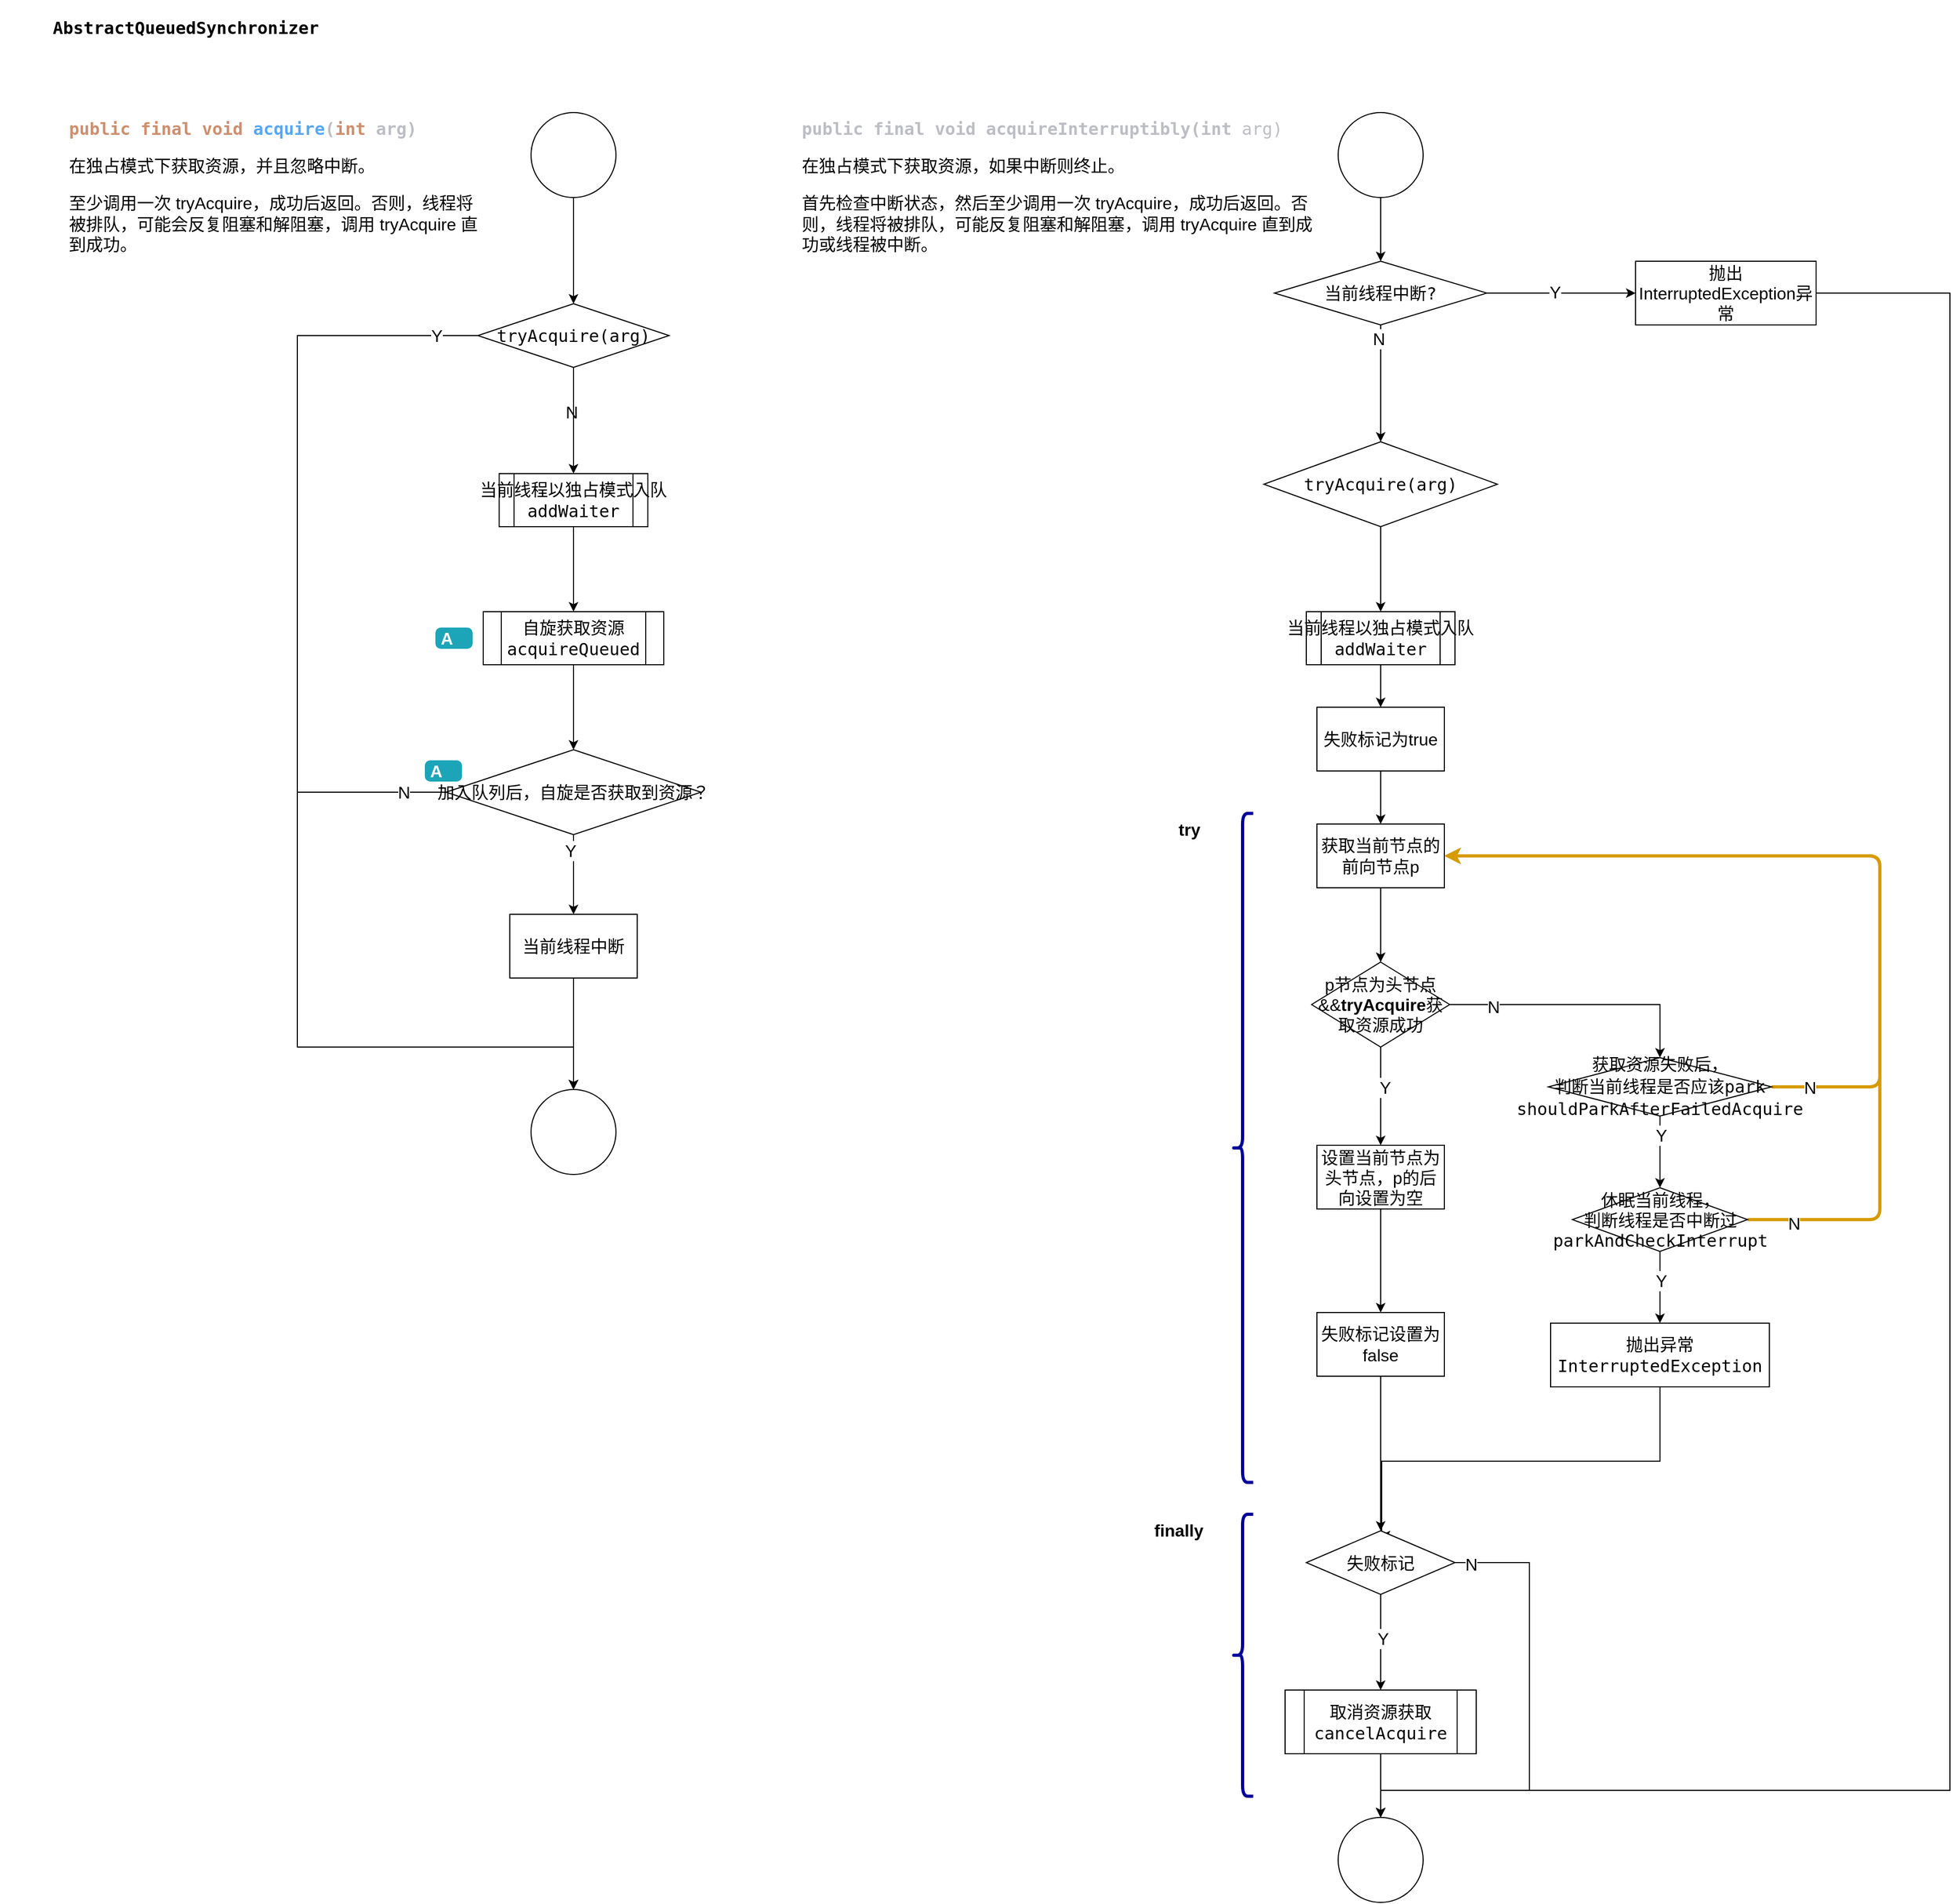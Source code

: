 <mxfile version="23.1.5" type="device" pages="12">
  <diagram id="f9ofhvscqAVapVEzPAAC" name="acquire">
    <mxGraphModel dx="2924" dy="1196" grid="1" gridSize="10" guides="1" tooltips="1" connect="1" arrows="1" fold="1" page="1" pageScale="1" pageWidth="850" pageHeight="1100" math="0" shadow="0">
      <root>
        <mxCell id="0" />
        <mxCell id="1" parent="0" />
        <mxCell id="3" value="&lt;h1 style=&quot;font-size: 16px;&quot;&gt;&lt;div style=&quot;color: rgb(188, 190, 196); font-size: 16px;&quot;&gt;&lt;pre style=&quot;font-family: &amp;quot;Fira Code Medium&amp;quot;, monospace; font-size: 16px;&quot;&gt;&lt;div style=&quot;font-size: 16px;&quot;&gt;&lt;pre style=&quot;font-family: &amp;quot;Fira Code Medium&amp;quot;, monospace; font-size: 16px;&quot;&gt;&lt;span style=&quot;color: rgb(207, 142, 109); font-size: 16px;&quot;&gt;public final void &lt;/span&gt;&lt;span style=&quot;color: rgb(86, 168, 245); font-size: 16px;&quot;&gt;acquire&lt;/span&gt;(&lt;span style=&quot;color: rgb(207, 142, 109); font-size: 16px;&quot;&gt;int &lt;/span&gt;arg)&lt;/pre&gt;&lt;/div&gt;&lt;/pre&gt;&lt;/div&gt;&lt;/h1&gt;&lt;p style=&quot;font-size: 16px;&quot;&gt;在独占模式下获取资源，并且忽略中断。&lt;/p&gt;&lt;p style=&quot;font-size: 16px;&quot;&gt;至少调用一次 tryAcquire，成功后返回。否则，线程将被排队，可能会反复阻塞和解阻塞，调用 tryAcquire 直到成功。&lt;/p&gt;" style="text;html=1;strokeColor=none;fillColor=none;spacing=5;spacingTop=-20;whiteSpace=wrap;overflow=hidden;rounded=0;fontSize=16;" parent="1" vertex="1">
          <mxGeometry x="-480" y="130" width="400" height="150" as="geometry" />
        </mxCell>
        <mxCell id="4" value="&lt;div style=&quot;font-size: 16px;&quot;&gt;&lt;pre style=&quot;font-family: &amp;quot;Fira Code Medium&amp;quot;, monospace; font-size: 16px;&quot;&gt;&lt;b style=&quot;font-size: 16px;&quot;&gt;AbstractQueuedSynchronizer&lt;/b&gt;&lt;/pre&gt;&lt;/div&gt;" style="text;html=1;strokeColor=none;fillColor=none;align=center;verticalAlign=middle;whiteSpace=wrap;rounded=0;labelBackgroundColor=none;fontSize=16;" parent="1" vertex="1">
          <mxGeometry x="-540" y="30" width="350" height="40" as="geometry" />
        </mxCell>
        <mxCell id="21" value="" style="edgeStyle=orthogonalEdgeStyle;html=1;fontSize=16;entryX=0.5;entryY=0;entryDx=0;entryDy=0;labelBackgroundColor=none;" parent="1" source="5" target="wPyWwzXQOaFsb1-X9njS-38" edge="1">
          <mxGeometry relative="1" as="geometry">
            <mxPoint x="537.5" y="530" as="targetPoint" />
          </mxGeometry>
        </mxCell>
        <mxCell id="22" value="N" style="edgeLabel;html=1;align=center;verticalAlign=middle;resizable=0;points=[];fontSize=16;labelBackgroundColor=none;" parent="21" vertex="1" connectable="0">
          <mxGeometry x="-0.168" y="-2" relative="1" as="geometry">
            <mxPoint as="offset" />
          </mxGeometry>
        </mxCell>
        <mxCell id="Czedf1T2bNect9Omkhp6-23" style="edgeStyle=orthogonalEdgeStyle;rounded=0;orthogonalLoop=1;jettySize=auto;html=1;exitX=0;exitY=0.5;exitDx=0;exitDy=0;entryX=0.5;entryY=0;entryDx=0;entryDy=0;fontSize=16;" parent="1" source="5" target="bCxFw6p4A_TbIBUorbZQ-22" edge="1">
          <mxGeometry relative="1" as="geometry">
            <Array as="points">
              <mxPoint x="-260" y="340" />
              <mxPoint x="-260" y="1010" />
              <mxPoint y="1010" />
            </Array>
          </mxGeometry>
        </mxCell>
        <mxCell id="Czedf1T2bNect9Omkhp6-24" value="Y" style="edgeLabel;html=1;align=center;verticalAlign=middle;resizable=0;points=[];fontSize=16;" parent="Czedf1T2bNect9Omkhp6-23" vertex="1" connectable="0">
          <mxGeometry x="-0.932" relative="1" as="geometry">
            <mxPoint as="offset" />
          </mxGeometry>
        </mxCell>
        <mxCell id="5" value="&lt;div style=&quot;font-size: 16px;&quot;&gt;&lt;pre style=&quot;font-family: &amp;quot;Fira Code Medium&amp;quot;, monospace; font-size: 16px;&quot;&gt;&lt;div style=&quot;font-size: 16px;&quot;&gt;&lt;pre style=&quot;font-family: &amp;quot;Fira Code Medium&amp;quot;, monospace; font-size: 16px;&quot;&gt;tryAcquire(arg)&lt;/pre&gt;&lt;/div&gt;&lt;/pre&gt;&lt;/div&gt;" style="rhombus;whiteSpace=wrap;html=1;labelBackgroundColor=none;fontColor=default;fontSize=16;" parent="1" vertex="1">
          <mxGeometry x="-90" y="310" width="180" height="60" as="geometry" />
        </mxCell>
        <mxCell id="wPyWwzXQOaFsb1-X9njS-41" value="" style="edgeStyle=orthogonalEdgeStyle;rounded=0;orthogonalLoop=1;jettySize=auto;html=1;fontFamily=Helvetica;fontSize=16;fontColor=default;" parent="1" source="wPyWwzXQOaFsb1-X9njS-38" target="wPyWwzXQOaFsb1-X9njS-40" edge="1">
          <mxGeometry relative="1" as="geometry" />
        </mxCell>
        <mxCell id="wPyWwzXQOaFsb1-X9njS-38" value="&lt;pre style=&quot;border-color: var(--border-color); font-family: &amp;quot;Fira Code Medium&amp;quot;, monospace; font-size: 16px;&quot;&gt;&lt;pre style=&quot;border-color: var(--border-color); font-family: &amp;quot;Fira Code Medium&amp;quot;, monospace; font-size: 16px;&quot;&gt;当前线程以独占模式入队&lt;br style=&quot;border-color: var(--border-color); font-size: 16px;&quot;&gt;addWaiter&lt;/pre&gt;&lt;/pre&gt;" style="shape=process;whiteSpace=wrap;html=1;backgroundOutline=1;rounded=0;strokeColor=default;align=center;verticalAlign=middle;fontFamily=Helvetica;fontSize=16;fontColor=default;fillColor=default;labelBackgroundColor=none;fontStyle=0" parent="1" vertex="1">
          <mxGeometry x="-70" y="470" width="140" height="50" as="geometry" />
        </mxCell>
        <mxCell id="bCxFw6p4A_TbIBUorbZQ-24" style="edgeStyle=orthogonalEdgeStyle;rounded=0;orthogonalLoop=1;jettySize=auto;html=1;exitX=0.5;exitY=1;exitDx=0;exitDy=0;entryX=0.5;entryY=0;entryDx=0;entryDy=0;fontSize=16;" parent="1" source="gH3RihHDECRncNHK8FBE-45" target="bCxFw6p4A_TbIBUorbZQ-22" edge="1">
          <mxGeometry relative="1" as="geometry" />
        </mxCell>
        <mxCell id="wPyWwzXQOaFsb1-X9njS-40" value="&lt;pre style=&quot;border-color: var(--border-color); font-family: &amp;quot;Fira Code Medium&amp;quot;, monospace; font-size: 16px;&quot;&gt;&lt;div style=&quot;font-size: 16px;&quot;&gt;&lt;pre style=&quot;font-family: &amp;quot;Fira Code Medium&amp;quot;, monospace; font-size: 16px;&quot;&gt;&lt;pre style=&quot;border-color: var(--border-color); font-family: &amp;quot;Fira Code Medium&amp;quot;, monospace; font-size: 16px;&quot;&gt;&lt;font style=&quot;border-color: var(--border-color); font-weight: normal; font-size: 16px;&quot;&gt;自旋获取资源&lt;br style=&quot;border-color: var(--border-color); font-size: 16px;&quot;&gt;acquireQueued&lt;/font&gt;&lt;/pre&gt;&lt;/pre&gt;&lt;/div&gt;&lt;/pre&gt;" style="shape=process;whiteSpace=wrap;html=1;backgroundOutline=1;rounded=0;strokeColor=default;align=center;verticalAlign=middle;fontFamily=Helvetica;fontSize=16;fontColor=default;fillColor=default;labelBackgroundColor=none;fontStyle=1;" parent="1" vertex="1">
          <mxGeometry x="-85" y="600" width="170" height="50" as="geometry" />
        </mxCell>
        <mxCell id="bCxFw6p4A_TbIBUorbZQ-22" value="" style="ellipse;whiteSpace=wrap;html=1;fontSize=16;rounded=0;labelBackgroundColor=none;" parent="1" vertex="1">
          <mxGeometry x="-40" y="1050" width="80" height="80" as="geometry" />
        </mxCell>
        <mxCell id="bCxFw6p4A_TbIBUorbZQ-26" value="" style="edgeStyle=orthogonalEdgeStyle;rounded=0;orthogonalLoop=1;jettySize=auto;html=1;fontSize=16;" parent="1" source="bCxFw6p4A_TbIBUorbZQ-25" target="5" edge="1">
          <mxGeometry relative="1" as="geometry" />
        </mxCell>
        <mxCell id="bCxFw6p4A_TbIBUorbZQ-25" value="" style="ellipse;whiteSpace=wrap;html=1;fontSize=16;rounded=0;labelBackgroundColor=none;" parent="1" vertex="1">
          <mxGeometry x="-40" y="130" width="80" height="80" as="geometry" />
        </mxCell>
        <mxCell id="Czedf1T2bNect9Omkhp6-38" style="edgeStyle=orthogonalEdgeStyle;rounded=0;orthogonalLoop=1;jettySize=auto;html=1;exitX=0.5;exitY=1;exitDx=0;exitDy=0;entryX=0.5;entryY=0;entryDx=0;entryDy=0;fontSize=16;" parent="1" source="gH3RihHDECRncNHK8FBE-27" target="Czedf1T2bNect9Omkhp6-26" edge="1">
          <mxGeometry relative="1" as="geometry" />
        </mxCell>
        <mxCell id="gH3RihHDECRncNHK8FBE-27" value="&lt;div style=&quot;font-size: 16px;&quot;&gt;&lt;pre style=&quot;font-family: &amp;quot;Fira Code Medium&amp;quot;, monospace; font-size: 16px;&quot;&gt;&lt;div style=&quot;font-size: 16px;&quot;&gt;&lt;pre style=&quot;font-family: &amp;quot;Fira Code Medium&amp;quot;, monospace; font-size: 16px;&quot;&gt;tryAcquire(arg)&lt;/pre&gt;&lt;/div&gt;&lt;/pre&gt;&lt;/div&gt;" style="rhombus;whiteSpace=wrap;html=1;labelBackgroundColor=none;fontColor=default;fontSize=16;" parent="1" vertex="1">
          <mxGeometry x="650" y="440" width="220" height="80" as="geometry" />
        </mxCell>
        <mxCell id="gH3RihHDECRncNHK8FBE-35" value="" style="edgeStyle=orthogonalEdgeStyle;rounded=0;orthogonalLoop=1;jettySize=auto;html=1;fontSize=16;" parent="1" source="gH3RihHDECRncNHK8FBE-37" target="gH3RihHDECRncNHK8FBE-27" edge="1">
          <mxGeometry relative="1" as="geometry" />
        </mxCell>
        <mxCell id="gH3RihHDECRncNHK8FBE-39" value="N" style="edgeLabel;html=1;align=center;verticalAlign=middle;resizable=0;points=[];fontSize=16;" parent="gH3RihHDECRncNHK8FBE-35" vertex="1" connectable="0">
          <mxGeometry x="-0.765" y="-2" relative="1" as="geometry">
            <mxPoint as="offset" />
          </mxGeometry>
        </mxCell>
        <mxCell id="gH3RihHDECRncNHK8FBE-36" value="" style="ellipse;whiteSpace=wrap;html=1;fontSize=16;rounded=0;labelBackgroundColor=none;" parent="1" vertex="1">
          <mxGeometry x="720" y="130" width="80" height="80" as="geometry" />
        </mxCell>
        <mxCell id="gH3RihHDECRncNHK8FBE-38" value="" style="edgeStyle=orthogonalEdgeStyle;rounded=0;orthogonalLoop=1;jettySize=auto;html=1;fontSize=16;" parent="1" source="gH3RihHDECRncNHK8FBE-36" target="gH3RihHDECRncNHK8FBE-37" edge="1">
          <mxGeometry relative="1" as="geometry">
            <mxPoint x="760" y="210" as="sourcePoint" />
            <mxPoint x="760" y="630" as="targetPoint" />
          </mxGeometry>
        </mxCell>
        <mxCell id="gH3RihHDECRncNHK8FBE-41" value="" style="edgeStyle=orthogonalEdgeStyle;rounded=0;orthogonalLoop=1;jettySize=auto;html=1;fontSize=16;" parent="1" source="gH3RihHDECRncNHK8FBE-37" target="gH3RihHDECRncNHK8FBE-40" edge="1">
          <mxGeometry relative="1" as="geometry" />
        </mxCell>
        <mxCell id="gH3RihHDECRncNHK8FBE-42" value="Y" style="edgeLabel;html=1;align=center;verticalAlign=middle;resizable=0;points=[];fontSize=16;" parent="gH3RihHDECRncNHK8FBE-41" vertex="1" connectable="0">
          <mxGeometry x="-0.092" y="1" relative="1" as="geometry">
            <mxPoint as="offset" />
          </mxGeometry>
        </mxCell>
        <mxCell id="gH3RihHDECRncNHK8FBE-37" value="&lt;div style=&quot;font-size: 16px;&quot;&gt;&lt;pre style=&quot;font-family: &amp;quot;Fira Code Medium&amp;quot;, monospace; font-size: 16px;&quot;&gt;&lt;div style=&quot;font-size: 16px;&quot;&gt;&lt;pre style=&quot;font-family: &amp;quot;Fira Code Medium&amp;quot;, monospace; font-size: 16px;&quot;&gt;当前线程中断?&lt;/pre&gt;&lt;/div&gt;&lt;/pre&gt;&lt;/div&gt;" style="rhombus;whiteSpace=wrap;html=1;labelBackgroundColor=none;fontColor=default;fontSize=16;" parent="1" vertex="1">
          <mxGeometry x="660" y="270" width="200" height="60" as="geometry" />
        </mxCell>
        <mxCell id="H_yb7cOm1i3SxFpkha7c-43" style="edgeStyle=orthogonalEdgeStyle;rounded=0;orthogonalLoop=1;jettySize=auto;html=1;exitX=1;exitY=0.5;exitDx=0;exitDy=0;entryX=0.5;entryY=0;entryDx=0;entryDy=0;fontSize=16;" parent="1" source="gH3RihHDECRncNHK8FBE-40" target="H_yb7cOm1i3SxFpkha7c-22" edge="1">
          <mxGeometry relative="1" as="geometry">
            <Array as="points">
              <mxPoint x="1296" y="300" />
              <mxPoint x="1296" y="1710" />
              <mxPoint x="760" y="1710" />
            </Array>
          </mxGeometry>
        </mxCell>
        <mxCell id="gH3RihHDECRncNHK8FBE-40" value="抛出InterruptedException异常" style="whiteSpace=wrap;html=1;fontSize=16;labelBackgroundColor=none;" parent="1" vertex="1">
          <mxGeometry x="1000" y="270" width="170" height="60" as="geometry" />
        </mxCell>
        <mxCell id="gH3RihHDECRncNHK8FBE-46" value="" style="edgeStyle=orthogonalEdgeStyle;rounded=0;orthogonalLoop=1;jettySize=auto;html=1;exitX=0.5;exitY=1;exitDx=0;exitDy=0;entryX=0.5;entryY=0;entryDx=0;entryDy=0;fontSize=16;" parent="1" source="gH3RihHDECRncNHK8FBE-47" target="gH3RihHDECRncNHK8FBE-45" edge="1">
          <mxGeometry relative="1" as="geometry">
            <mxPoint y="610" as="sourcePoint" />
            <mxPoint x="-190" y="730" as="targetPoint" />
          </mxGeometry>
        </mxCell>
        <mxCell id="H_yb7cOm1i3SxFpkha7c-46" value="Y" style="edgeLabel;html=1;align=center;verticalAlign=middle;resizable=0;points=[];fontSize=16;" parent="gH3RihHDECRncNHK8FBE-46" vertex="1" connectable="0">
          <mxGeometry x="-0.6" y="-3" relative="1" as="geometry">
            <mxPoint as="offset" />
          </mxGeometry>
        </mxCell>
        <mxCell id="gH3RihHDECRncNHK8FBE-45" value="当前线程中断" style="rounded=0;whiteSpace=wrap;html=1;strokeColor=default;align=center;verticalAlign=middle;fontFamily=Helvetica;fontSize=16;fontColor=default;fillColor=default;labelBackgroundColor=none;" parent="1" vertex="1">
          <mxGeometry x="-60" y="885" width="120" height="60" as="geometry" />
        </mxCell>
        <mxCell id="gH3RihHDECRncNHK8FBE-48" value="" style="edgeStyle=orthogonalEdgeStyle;rounded=0;orthogonalLoop=1;jettySize=auto;html=1;exitX=0.5;exitY=1;exitDx=0;exitDy=0;entryX=0.5;entryY=0;entryDx=0;entryDy=0;fontSize=16;" parent="1" source="wPyWwzXQOaFsb1-X9njS-40" target="gH3RihHDECRncNHK8FBE-47" edge="1">
          <mxGeometry relative="1" as="geometry">
            <mxPoint y="610" as="sourcePoint" />
            <mxPoint y="850" as="targetPoint" />
          </mxGeometry>
        </mxCell>
        <mxCell id="H_yb7cOm1i3SxFpkha7c-44" style="edgeStyle=orthogonalEdgeStyle;rounded=0;orthogonalLoop=1;jettySize=auto;html=1;exitX=0;exitY=0.5;exitDx=0;exitDy=0;entryX=0.5;entryY=0;entryDx=0;entryDy=0;fontSize=16;" parent="1" source="gH3RihHDECRncNHK8FBE-47" target="bCxFw6p4A_TbIBUorbZQ-22" edge="1">
          <mxGeometry relative="1" as="geometry">
            <Array as="points">
              <mxPoint x="-260" y="770" />
              <mxPoint x="-260" y="1010" />
              <mxPoint y="1010" />
            </Array>
          </mxGeometry>
        </mxCell>
        <mxCell id="H_yb7cOm1i3SxFpkha7c-45" value="N" style="edgeLabel;html=1;align=center;verticalAlign=middle;resizable=0;points=[];fontSize=16;" parent="H_yb7cOm1i3SxFpkha7c-44" vertex="1" connectable="0">
          <mxGeometry x="-0.686" y="-2" relative="1" as="geometry">
            <mxPoint x="67" y="2" as="offset" />
          </mxGeometry>
        </mxCell>
        <mxCell id="gH3RihHDECRncNHK8FBE-47" value="&lt;div style=&quot;font-size: 16px;&quot;&gt;&lt;pre style=&quot;font-family: &amp;quot;Fira Code Medium&amp;quot;, monospace; font-size: 16px;&quot;&gt;&lt;div style=&quot;font-size: 16px;&quot;&gt;&lt;pre style=&quot;font-family: &amp;quot;Fira Code Medium&amp;quot;, monospace; font-size: 16px;&quot;&gt;加入队列后，自旋是否获取到资源？&lt;/pre&gt;&lt;/div&gt;&lt;/pre&gt;&lt;/div&gt;" style="rhombus;whiteSpace=wrap;html=1;labelBackgroundColor=none;fontColor=default;fontSize=16;" parent="1" vertex="1">
          <mxGeometry x="-120" y="730" width="240" height="80" as="geometry" />
        </mxCell>
        <mxCell id="gH3RihHDECRncNHK8FBE-51" value="A" style="html=1;shadow=0;dashed=0;shape=mxgraph.bootstrap.rrect;rSize=5;strokeColor=none;strokeWidth=1;fillColor=#1CA5B8;fontColor=#FFFFFF;whiteSpace=wrap;align=left;verticalAlign=middle;spacingLeft=0;fontStyle=1;fontSize=16;spacing=5;" parent="1" vertex="1">
          <mxGeometry x="-130" y="615" width="35" height="20" as="geometry" />
        </mxCell>
        <mxCell id="Czedf1T2bNect9Omkhp6-22" value="A" style="html=1;shadow=0;dashed=0;shape=mxgraph.bootstrap.rrect;rSize=5;strokeColor=none;strokeWidth=1;fillColor=#1CA5B8;fontColor=#FFFFFF;whiteSpace=wrap;align=left;verticalAlign=middle;spacingLeft=0;fontStyle=1;fontSize=16;spacing=5;" parent="1" vertex="1">
          <mxGeometry x="-140" y="740" width="35" height="20" as="geometry" />
        </mxCell>
        <mxCell id="Czedf1T2bNect9Omkhp6-42" value="" style="edgeStyle=orthogonalEdgeStyle;rounded=0;orthogonalLoop=1;jettySize=auto;html=1;fontSize=16;" parent="1" source="3hJG8neAh3paqejY4z3A-25" target="Czedf1T2bNect9Omkhp6-40" edge="1">
          <mxGeometry relative="1" as="geometry" />
        </mxCell>
        <mxCell id="Czedf1T2bNect9Omkhp6-26" value="&lt;pre style=&quot;border-color: var(--border-color); font-family: &amp;quot;Fira Code Medium&amp;quot;, monospace; font-size: 16px;&quot;&gt;&lt;span style=&quot;font-weight: normal; font-size: 16px;&quot;&gt;当前线程以独占模式入队&lt;br style=&quot;font-size: 16px;&quot;&gt;addWaiter&lt;/span&gt;&lt;/pre&gt;" style="shape=process;whiteSpace=wrap;html=1;backgroundOutline=1;rounded=0;strokeColor=default;align=center;verticalAlign=middle;fontFamily=Helvetica;fontSize=16;fontColor=default;fillColor=default;labelBackgroundColor=none;fontStyle=1" parent="1" vertex="1">
          <mxGeometry x="690" y="600" width="140" height="50" as="geometry" />
        </mxCell>
        <mxCell id="Czedf1T2bNect9Omkhp6-44" value="" style="edgeStyle=orthogonalEdgeStyle;rounded=0;orthogonalLoop=1;jettySize=auto;html=1;fontSize=16;" parent="1" source="Czedf1T2bNect9Omkhp6-40" target="Czedf1T2bNect9Omkhp6-43" edge="1">
          <mxGeometry relative="1" as="geometry" />
        </mxCell>
        <mxCell id="Czedf1T2bNect9Omkhp6-45" value="Y" style="edgeLabel;html=1;align=center;verticalAlign=middle;resizable=0;points=[];fontSize=16;" parent="Czedf1T2bNect9Omkhp6-44" vertex="1" connectable="0">
          <mxGeometry x="-0.178" y="4" relative="1" as="geometry">
            <mxPoint as="offset" />
          </mxGeometry>
        </mxCell>
        <mxCell id="3hJG8neAh3paqejY4z3A-27" style="edgeStyle=orthogonalEdgeStyle;rounded=0;orthogonalLoop=1;jettySize=auto;html=1;exitX=1;exitY=0.5;exitDx=0;exitDy=0;fontSize=16;" parent="1" source="Czedf1T2bNect9Omkhp6-40" target="3hJG8neAh3paqejY4z3A-22" edge="1">
          <mxGeometry relative="1" as="geometry" />
        </mxCell>
        <mxCell id="3fwKz9uJdkejz-0hFzzU-29" value="N" style="edgeLabel;html=1;align=center;verticalAlign=middle;resizable=0;points=[];fontSize=16;" parent="3hJG8neAh3paqejY4z3A-27" vertex="1" connectable="0">
          <mxGeometry x="-0.669" y="-2" relative="1" as="geometry">
            <mxPoint as="offset" />
          </mxGeometry>
        </mxCell>
        <mxCell id="Czedf1T2bNect9Omkhp6-40" value="p节点为头节点&amp;amp;&amp;amp;&lt;b&gt;tryAcquire&lt;/b&gt;获取资源成功" style="rhombus;whiteSpace=wrap;html=1;rounded=0;fontSize=16;" parent="1" vertex="1">
          <mxGeometry x="695" y="930" width="130" height="80" as="geometry" />
        </mxCell>
        <mxCell id="3hJG8neAh3paqejY4z3A-26" style="edgeStyle=orthogonalEdgeStyle;rounded=0;orthogonalLoop=1;jettySize=auto;html=1;exitX=0.5;exitY=1;exitDx=0;exitDy=0;entryX=0.5;entryY=0;entryDx=0;entryDy=0;fontSize=16;" parent="1" source="3fwKz9uJdkejz-0hFzzU-26" target="H_yb7cOm1i3SxFpkha7c-29" edge="1">
          <mxGeometry relative="1" as="geometry">
            <mxPoint x="760" y="1610" as="targetPoint" />
          </mxGeometry>
        </mxCell>
        <mxCell id="Czedf1T2bNect9Omkhp6-43" value="设置当前节点为头节点，p的后向设置为空" style="whiteSpace=wrap;html=1;rounded=0;fontSize=16;" parent="1" vertex="1">
          <mxGeometry x="700" y="1102.5" width="120" height="60" as="geometry" />
        </mxCell>
        <mxCell id="3hJG8neAh3paqejY4z3A-28" value="" style="edgeStyle=orthogonalEdgeStyle;rounded=0;orthogonalLoop=1;jettySize=auto;html=1;fontSize=16;" parent="1" source="3hJG8neAh3paqejY4z3A-22" target="3hJG8neAh3paqejY4z3A-23" edge="1">
          <mxGeometry relative="1" as="geometry" />
        </mxCell>
        <mxCell id="vShtf9xGPXIQCNWOn5Ep-32" value="Y" style="edgeLabel;html=1;align=center;verticalAlign=middle;resizable=0;points=[];fontSize=16;" parent="3hJG8neAh3paqejY4z3A-28" vertex="1" connectable="0">
          <mxGeometry x="-0.467" y="1" relative="1" as="geometry">
            <mxPoint as="offset" />
          </mxGeometry>
        </mxCell>
        <mxCell id="H_yb7cOm1i3SxFpkha7c-38" style="edgeStyle=orthogonalEdgeStyle;rounded=1;orthogonalLoop=1;jettySize=auto;html=1;exitX=1;exitY=0.5;exitDx=0;exitDy=0;entryX=1;entryY=0.5;entryDx=0;entryDy=0;fontSize=16;curved=0;strokeColor=#D79B00;strokeWidth=3;" parent="1" source="3hJG8neAh3paqejY4z3A-22" target="3hJG8neAh3paqejY4z3A-25" edge="1">
          <mxGeometry relative="1" as="geometry">
            <mxPoint x="970" y="860" as="targetPoint" />
            <Array as="points">
              <mxPoint x="1230" y="1048" />
              <mxPoint x="1230" y="830" />
            </Array>
          </mxGeometry>
        </mxCell>
        <mxCell id="H_yb7cOm1i3SxFpkha7c-39" value="N" style="edgeLabel;html=1;align=center;verticalAlign=middle;resizable=0;points=[];fontSize=16;" parent="H_yb7cOm1i3SxFpkha7c-38" vertex="1" connectable="0">
          <mxGeometry x="-0.901" y="1" relative="1" as="geometry">
            <mxPoint y="1" as="offset" />
          </mxGeometry>
        </mxCell>
        <mxCell id="3hJG8neAh3paqejY4z3A-22" value="&lt;div style=&quot;line-height: 30%; font-size: 16px;&quot;&gt;&lt;pre style=&quot;font-family: &amp;quot;Fira Code Medium&amp;quot;, monospace; font-size: 16px; line-height: 30%;&quot;&gt;&lt;pre style=&quot;border-color: var(--border-color); font-family: &amp;quot;Fira Code Medium&amp;quot;, monospace; line-height: 4.8px; font-size: 16px;&quot;&gt;&lt;pre style=&quot;border-color: var(--border-color); font-family: &amp;quot;Fira Code Medium&amp;quot;, monospace; line-height: 4.8px; font-size: 16px;&quot;&gt;获取资源失败后，&lt;/pre&gt;&lt;pre style=&quot;border-color: var(--border-color); font-family: &amp;quot;Fira Code Medium&amp;quot;, monospace; line-height: 4.8px; font-size: 16px;&quot;&gt;判断当前线程是否应该park&lt;/pre&gt;&lt;pre style=&quot;border-color: var(--border-color); font-family: &amp;quot;Fira Code Medium&amp;quot;, monospace; line-height: 4.8px; font-size: 16px;&quot;&gt;&lt;pre style=&quot;border-color: var(--border-color); text-align: left; font-family: &amp;quot;Fira Code Medium&amp;quot;, monospace; line-height: 4.8px; font-size: 16px;&quot;&gt;shouldParkAfterFailedAcquire&lt;/pre&gt;&lt;/pre&gt;&lt;/pre&gt;&lt;/pre&gt;&lt;/div&gt;" style="whiteSpace=wrap;html=1;fontSize=16;rounded=0;shape=rhombus;backgroundOutline=1;labelBackgroundColor=none;fontColor=default;perimeter=rhombusPerimeter;" parent="1" vertex="1">
          <mxGeometry x="918" y="1020" width="210" height="55" as="geometry" />
        </mxCell>
        <mxCell id="e3a_JvJJB7tP6hzhcoQu-23" value="" style="edgeStyle=orthogonalEdgeStyle;rounded=0;orthogonalLoop=1;jettySize=auto;html=1;fontSize=16;entryX=0.5;entryY=0;entryDx=0;entryDy=0;" parent="1" source="3hJG8neAh3paqejY4z3A-23" target="E9spfk2A0_zHgZMjO3Ag-26" edge="1">
          <mxGeometry relative="1" as="geometry">
            <mxPoint x="1023" y="1280" as="targetPoint" />
          </mxGeometry>
        </mxCell>
        <mxCell id="vShtf9xGPXIQCNWOn5Ep-31" value="Y" style="edgeLabel;html=1;align=center;verticalAlign=middle;resizable=0;points=[];fontSize=16;" parent="e3a_JvJJB7tP6hzhcoQu-23" vertex="1" connectable="0">
          <mxGeometry x="-0.186" y="1" relative="1" as="geometry">
            <mxPoint as="offset" />
          </mxGeometry>
        </mxCell>
        <mxCell id="H_yb7cOm1i3SxFpkha7c-37" style="edgeStyle=orthogonalEdgeStyle;rounded=1;orthogonalLoop=1;jettySize=auto;html=1;exitX=1;exitY=0.5;exitDx=0;exitDy=0;entryX=1;entryY=0.5;entryDx=0;entryDy=0;fontSize=16;curved=0;strokeColor=#D79B00;strokeWidth=3;" parent="1" source="3hJG8neAh3paqejY4z3A-23" target="3hJG8neAh3paqejY4z3A-25" edge="1">
          <mxGeometry relative="1" as="geometry">
            <Array as="points">
              <mxPoint x="1230" y="1173" />
              <mxPoint x="1230" y="830" />
            </Array>
          </mxGeometry>
        </mxCell>
        <mxCell id="H_yb7cOm1i3SxFpkha7c-40" value="N" style="edgeLabel;html=1;align=center;verticalAlign=middle;resizable=0;points=[];fontSize=16;" parent="H_yb7cOm1i3SxFpkha7c-37" vertex="1" connectable="0">
          <mxGeometry x="-0.903" y="-2" relative="1" as="geometry">
            <mxPoint x="1" y="1" as="offset" />
          </mxGeometry>
        </mxCell>
        <mxCell id="3hJG8neAh3paqejY4z3A-23" value="&lt;div style=&quot;line-height: 20%; font-size: 16px;&quot;&gt;&lt;pre style=&quot;font-family: &amp;quot;Fira Code Medium&amp;quot;, monospace; font-size: 16px; line-height: 20%;&quot;&gt;&lt;pre style=&quot;border-color: var(--border-color); font-family: &amp;quot;Fira Code Medium&amp;quot;, monospace; line-height: 3.2px; font-size: 16px;&quot;&gt;&lt;pre style=&quot;border-color: var(--border-color); font-family: &amp;quot;Fira Code Medium&amp;quot;, monospace; line-height: 3.2px; font-size: 16px;&quot;&gt;休眠当前线程，&lt;/pre&gt;&lt;pre style=&quot;border-color: var(--border-color); font-family: &amp;quot;Fira Code Medium&amp;quot;, monospace; line-height: 3.2px; font-size: 16px;&quot;&gt;判断线程是否中断过&lt;/pre&gt;&lt;pre style=&quot;border-color: var(--border-color); font-family: &amp;quot;Fira Code Medium&amp;quot;, monospace; line-height: 3.2px; font-size: 16px;&quot;&gt;&lt;pre style=&quot;border-color: var(--border-color); text-align: left; font-family: &amp;quot;Fira Code Medium&amp;quot;, monospace; line-height: 3.2px; font-size: 16px;&quot;&gt;parkAndCheckInterrupt&lt;/pre&gt;&lt;/pre&gt;&lt;/pre&gt;&lt;/pre&gt;&lt;/div&gt;" style="shape=rhombus;whiteSpace=wrap;html=1;backgroundOutline=1;rounded=0;strokeColor=default;align=center;verticalAlign=middle;fontFamily=Helvetica;fontSize=16;fontColor=default;fillColor=default;perimeter=rhombusPerimeter;" parent="1" vertex="1">
          <mxGeometry x="940.5" y="1142.5" width="165" height="60" as="geometry" />
        </mxCell>
        <mxCell id="3hJG8neAh3paqejY4z3A-24" value="" style="edgeStyle=orthogonalEdgeStyle;rounded=0;orthogonalLoop=1;jettySize=auto;html=1;fontSize=16;" parent="1" source="K0rMs4HoKC7yq49_bVsg-23" target="3hJG8neAh3paqejY4z3A-25" edge="1">
          <mxGeometry relative="1" as="geometry">
            <mxPoint x="760" y="650" as="sourcePoint" />
            <mxPoint x="760" y="820" as="targetPoint" />
          </mxGeometry>
        </mxCell>
        <mxCell id="3hJG8neAh3paqejY4z3A-25" value="获取当前节点的前向节点p" style="rounded=0;whiteSpace=wrap;html=1;fontSize=16;" parent="1" vertex="1">
          <mxGeometry x="700" y="800" width="120" height="60" as="geometry" />
        </mxCell>
        <mxCell id="H_yb7cOm1i3SxFpkha7c-32" style="edgeStyle=orthogonalEdgeStyle;rounded=0;orthogonalLoop=1;jettySize=auto;html=1;exitX=0.5;exitY=1;exitDx=0;exitDy=0;fontSize=16;entryX=0.5;entryY=0.075;entryDx=0;entryDy=0;entryPerimeter=0;" parent="1" source="E9spfk2A0_zHgZMjO3Ag-26" target="H_yb7cOm1i3SxFpkha7c-29" edge="1">
          <mxGeometry relative="1" as="geometry">
            <mxPoint x="760" y="1620" as="targetPoint" />
            <Array as="points">
              <mxPoint x="1023" y="1400" />
              <mxPoint x="761" y="1400" />
            </Array>
          </mxGeometry>
        </mxCell>
        <mxCell id="E9spfk2A0_zHgZMjO3Ag-26" value="&lt;div style=&quot;line-height: 20%; font-size: 16px;&quot;&gt;&lt;pre style=&quot;font-family: &amp;quot;Fira Code Medium&amp;quot;, monospace; font-size: 16px; line-height: 20%;&quot;&gt;抛出异常&lt;/pre&gt;&lt;pre style=&quot;font-family: &amp;quot;Fira Code Medium&amp;quot;, monospace; font-size: 16px; line-height: 20%;&quot;&gt;InterruptedException&lt;/pre&gt;&lt;/div&gt;" style="whiteSpace=wrap;html=1;fontSize=16;rounded=0;" parent="1" vertex="1">
          <mxGeometry x="920" y="1270" width="206" height="60" as="geometry" />
        </mxCell>
        <mxCell id="K0rMs4HoKC7yq49_bVsg-22" value="" style="edgeStyle=orthogonalEdgeStyle;rounded=0;orthogonalLoop=1;jettySize=auto;html=1;fontSize=16;" parent="1" source="Czedf1T2bNect9Omkhp6-26" target="K0rMs4HoKC7yq49_bVsg-23" edge="1">
          <mxGeometry relative="1" as="geometry">
            <mxPoint x="760" y="650" as="sourcePoint" />
            <mxPoint x="760" y="800" as="targetPoint" />
          </mxGeometry>
        </mxCell>
        <mxCell id="K0rMs4HoKC7yq49_bVsg-23" value="失败标记为true" style="rounded=0;whiteSpace=wrap;html=1;fontSize=16;" parent="1" vertex="1">
          <mxGeometry x="700" y="690" width="120" height="60" as="geometry" />
        </mxCell>
        <mxCell id="3fwKz9uJdkejz-0hFzzU-27" value="" style="edgeStyle=orthogonalEdgeStyle;rounded=0;orthogonalLoop=1;jettySize=auto;html=1;exitX=0.5;exitY=1;exitDx=0;exitDy=0;entryX=0.5;entryY=0;entryDx=0;entryDy=0;fontSize=16;" parent="1" source="Czedf1T2bNect9Omkhp6-43" target="3fwKz9uJdkejz-0hFzzU-26" edge="1">
          <mxGeometry relative="1" as="geometry">
            <mxPoint x="760" y="1163" as="sourcePoint" />
            <mxPoint x="760" y="1610" as="targetPoint" />
          </mxGeometry>
        </mxCell>
        <mxCell id="3fwKz9uJdkejz-0hFzzU-26" value="失败标记设置为false" style="rounded=0;whiteSpace=wrap;html=1;fontSize=16;" parent="1" vertex="1">
          <mxGeometry x="700" y="1260" width="120" height="60" as="geometry" />
        </mxCell>
        <mxCell id="H_yb7cOm1i3SxFpkha7c-22" value="" style="ellipse;whiteSpace=wrap;html=1;fontSize=16;rounded=0;" parent="1" vertex="1">
          <mxGeometry x="720" y="1735.5" width="80" height="80" as="geometry" />
        </mxCell>
        <mxCell id="H_yb7cOm1i3SxFpkha7c-23" value="" style="edgeStyle=orthogonalEdgeStyle;rounded=0;orthogonalLoop=1;jettySize=auto;html=1;fontFamily=Helvetica;fontSize=16;fontColor=default;entryX=0.5;entryY=0;entryDx=0;entryDy=0;" parent="1" source="H_yb7cOm1i3SxFpkha7c-26" target="H_yb7cOm1i3SxFpkha7c-22" edge="1">
          <mxGeometry relative="1" as="geometry">
            <mxPoint x="760" y="1494.5" as="sourcePoint" />
            <mxPoint x="760" y="1564.5" as="targetPoint" />
          </mxGeometry>
        </mxCell>
        <mxCell id="H_yb7cOm1i3SxFpkha7c-24" value="" style="edgeStyle=orthogonalEdgeStyle;rounded=0;orthogonalLoop=1;jettySize=auto;html=1;fontFamily=Helvetica;fontSize=16;fontColor=default;entryX=0.5;entryY=0;entryDx=0;entryDy=0;" parent="1" source="H_yb7cOm1i3SxFpkha7c-29" target="H_yb7cOm1i3SxFpkha7c-26" edge="1">
          <mxGeometry relative="1" as="geometry">
            <mxPoint x="760" y="1404.5" as="sourcePoint" />
            <mxPoint x="760" y="1645.5" as="targetPoint" />
          </mxGeometry>
        </mxCell>
        <mxCell id="H_yb7cOm1i3SxFpkha7c-25" value="Y" style="edgeLabel;html=1;align=center;verticalAlign=middle;resizable=0;points=[];fontSize=16;" parent="H_yb7cOm1i3SxFpkha7c-24" vertex="1" connectable="0">
          <mxGeometry x="-0.075" y="2" relative="1" as="geometry">
            <mxPoint as="offset" />
          </mxGeometry>
        </mxCell>
        <mxCell id="H_yb7cOm1i3SxFpkha7c-26" value="&lt;div style=&quot;font-size: 16px;&quot;&gt;&lt;pre style=&quot;font-family: &amp;quot;Fira Code Medium&amp;quot;, monospace; font-size: 16px;&quot;&gt;&lt;pre style=&quot;border-color: var(--border-color); font-family: &amp;quot;Fira Code Medium&amp;quot;, monospace; font-size: 16px;&quot;&gt;取消资源获取&lt;br style=&quot;border-color: var(--border-color); font-size: 16px;&quot;&gt;cancelAcquire&lt;/pre&gt;&lt;/pre&gt;&lt;/div&gt;" style="shape=process;whiteSpace=wrap;html=1;backgroundOutline=1;rounded=0;strokeColor=default;align=center;verticalAlign=middle;fontFamily=Helvetica;fontSize=16;fontColor=default;fillColor=default;" parent="1" vertex="1">
          <mxGeometry x="670" y="1615.5" width="180" height="60" as="geometry" />
        </mxCell>
        <mxCell id="H_yb7cOm1i3SxFpkha7c-27" style="edgeStyle=orthogonalEdgeStyle;rounded=0;orthogonalLoop=1;jettySize=auto;html=1;exitX=1;exitY=0.5;exitDx=0;exitDy=0;entryX=0.5;entryY=0;entryDx=0;entryDy=0;fontSize=16;" parent="1" source="H_yb7cOm1i3SxFpkha7c-29" target="H_yb7cOm1i3SxFpkha7c-22" edge="1">
          <mxGeometry relative="1" as="geometry">
            <Array as="points">
              <mxPoint x="900" y="1496" />
              <mxPoint x="900" y="1710" />
              <mxPoint x="760" y="1710" />
            </Array>
          </mxGeometry>
        </mxCell>
        <mxCell id="H_yb7cOm1i3SxFpkha7c-28" value="N" style="edgeLabel;html=1;align=center;verticalAlign=middle;resizable=0;points=[];fontSize=16;" parent="H_yb7cOm1i3SxFpkha7c-27" vertex="1" connectable="0">
          <mxGeometry x="-0.936" y="-1" relative="1" as="geometry">
            <mxPoint as="offset" />
          </mxGeometry>
        </mxCell>
        <mxCell id="H_yb7cOm1i3SxFpkha7c-29" value="失败标记" style="rhombus;whiteSpace=wrap;html=1;fontSize=16;" parent="1" vertex="1">
          <mxGeometry x="690" y="1465.5" width="140" height="60" as="geometry" />
        </mxCell>
        <mxCell id="H_yb7cOm1i3SxFpkha7c-30" value="" style="shape=curlyBracket;whiteSpace=wrap;html=1;rounded=1;labelPosition=left;verticalLabelPosition=middle;align=right;verticalAlign=middle;fontSize=16;strokeWidth=3;strokeColor=#000099;" parent="1" vertex="1">
          <mxGeometry x="620" y="1450" width="20" height="265.5" as="geometry" />
        </mxCell>
        <mxCell id="H_yb7cOm1i3SxFpkha7c-31" value="finally" style="text;html=1;align=center;verticalAlign=middle;whiteSpace=wrap;rounded=0;fontSize=16;fontStyle=1" parent="1" vertex="1">
          <mxGeometry x="540" y="1450" width="60" height="30" as="geometry" />
        </mxCell>
        <mxCell id="H_yb7cOm1i3SxFpkha7c-41" value="" style="shape=curlyBracket;whiteSpace=wrap;html=1;rounded=1;labelPosition=left;verticalLabelPosition=middle;align=right;verticalAlign=middle;fontSize=16;strokeWidth=3;strokeColor=#000099;" parent="1" vertex="1">
          <mxGeometry x="620" y="790" width="20" height="630" as="geometry" />
        </mxCell>
        <mxCell id="H_yb7cOm1i3SxFpkha7c-42" value="try" style="text;html=1;align=center;verticalAlign=middle;whiteSpace=wrap;rounded=0;fontSize=16;fontStyle=1" parent="1" vertex="1">
          <mxGeometry x="550" y="790" width="60" height="30" as="geometry" />
        </mxCell>
        <mxCell id="DJg7zatRfSffRGOcxKVm-26" value="&lt;h1 style=&quot;font-size: 16px;&quot;&gt;&lt;pre style=&quot;border-color: var(--border-color); color: rgb(188, 190, 196); font-family: &amp;quot;Fira Code Medium&amp;quot;, monospace;&quot;&gt;&lt;font style=&quot;font-size: 16px;&quot;&gt;public final void acquireInterruptibly(int &lt;span style=&quot;border-color: var(--border-color); font-weight: normal;&quot;&gt;arg)&lt;/span&gt;&lt;/font&gt;&lt;/pre&gt;&lt;/h1&gt;&lt;p style=&quot;font-size: 16px;&quot;&gt;&lt;font style=&quot;font-size: 16px;&quot;&gt;在独占模式下获取资源，如果中断则终止。&lt;/font&gt;&lt;/p&gt;&lt;p style=&quot;font-size: 16px;&quot;&gt;&lt;font style=&quot;font-size: 16px;&quot;&gt;首先检查中断状态，然后&lt;/font&gt;&lt;font style=&quot;background-color: initial;&quot;&gt;至少调用一次 tryAcquire，成功后返回。&lt;/font&gt;&lt;span style=&quot;background-color: initial;&quot;&gt;否则，线程将被排队，可能反复阻塞和解阻塞，调用 tryAcquire 直到成功或线程被中断。&lt;/span&gt;&lt;/p&gt;" style="text;html=1;spacing=5;spacingTop=-20;whiteSpace=wrap;overflow=hidden;rounded=0;" parent="1" vertex="1">
          <mxGeometry x="210" y="130" width="490" height="170" as="geometry" />
        </mxCell>
      </root>
    </mxGraphModel>
  </diagram>
  <diagram id="JcYdo30kkA64ysfrS00E" name="acquireShared">
    <mxGraphModel dx="2901" dy="1196" grid="1" gridSize="10" guides="1" tooltips="1" connect="1" arrows="1" fold="1" page="1" pageScale="1" pageWidth="827" pageHeight="1169" math="0" shadow="0">
      <root>
        <mxCell id="0" />
        <mxCell id="1" parent="0" />
        <mxCell id="qLS_amIOf6PSfTX4WM0C-6" value="" style="edgeStyle=orthogonalEdgeStyle;rounded=0;orthogonalLoop=1;jettySize=auto;html=1;fontSize=16;" parent="1" source="qLS_amIOf6PSfTX4WM0C-1" target="qLS_amIOf6PSfTX4WM0C-2" edge="1">
          <mxGeometry relative="1" as="geometry" />
        </mxCell>
        <mxCell id="qLS_amIOf6PSfTX4WM0C-1" value="" style="ellipse;whiteSpace=wrap;html=1;aspect=fixed;fontSize=16;" parent="1" vertex="1">
          <mxGeometry x="120" y="110" width="80" height="80" as="geometry" />
        </mxCell>
        <mxCell id="qLS_amIOf6PSfTX4WM0C-8" value="" style="edgeStyle=orthogonalEdgeStyle;rounded=0;orthogonalLoop=1;jettySize=auto;html=1;fontSize=16;" parent="1" source="qLS_amIOf6PSfTX4WM0C-2" target="qLS_amIOf6PSfTX4WM0C-7" edge="1">
          <mxGeometry relative="1" as="geometry" />
        </mxCell>
        <mxCell id="qLS_amIOf6PSfTX4WM0C-21" value="Y" style="edgeLabel;html=1;align=center;verticalAlign=middle;resizable=0;points=[];fontSize=16;" parent="qLS_amIOf6PSfTX4WM0C-8" vertex="1" connectable="0">
          <mxGeometry x="-0.367" y="-2" relative="1" as="geometry">
            <mxPoint as="offset" />
          </mxGeometry>
        </mxCell>
        <mxCell id="qLS_amIOf6PSfTX4WM0C-22" style="edgeStyle=orthogonalEdgeStyle;rounded=0;orthogonalLoop=1;jettySize=auto;html=1;exitX=0;exitY=0.5;exitDx=0;exitDy=0;entryX=0.5;entryY=0;entryDx=0;entryDy=0;fontSize=16;" parent="1" source="qLS_amIOf6PSfTX4WM0C-2" target="h1MQDAZ5UV4XjF8kvQ27-14" edge="1">
          <mxGeometry relative="1" as="geometry">
            <mxPoint x="570" y="280" as="targetPoint" />
            <Array as="points">
              <mxPoint x="40" y="280" />
              <mxPoint x="40" y="2020" />
              <mxPoint x="160" y="2020" />
            </Array>
          </mxGeometry>
        </mxCell>
        <mxCell id="qLS_amIOf6PSfTX4WM0C-25" value="N" style="edgeLabel;html=1;align=center;verticalAlign=middle;resizable=0;points=[];fontSize=16;" parent="qLS_amIOf6PSfTX4WM0C-22" vertex="1" connectable="0">
          <mxGeometry x="-0.621" y="-1" relative="1" as="geometry">
            <mxPoint x="11" y="-341" as="offset" />
          </mxGeometry>
        </mxCell>
        <mxCell id="qLS_amIOf6PSfTX4WM0C-2" value="&lt;div style=&quot;line-height: 20%; font-size: 16px;&quot;&gt;&lt;pre style=&quot;font-family: &amp;quot;Fira Code Medium&amp;quot;, monospace; font-size: 16px; line-height: 20%;&quot;&gt;tryAcquireShared&lt;/pre&gt;&lt;pre style=&quot;font-family: &amp;quot;Fira Code Medium&amp;quot;, monospace; font-size: 16px; line-height: 20%;&quot;&gt;&amp;lt; 0&lt;/pre&gt;&lt;/div&gt;" style="rhombus;whiteSpace=wrap;html=1;fontSize=16;" parent="1" vertex="1">
          <mxGeometry x="80" y="250" width="160" height="60" as="geometry" />
        </mxCell>
        <mxCell id="qLS_amIOf6PSfTX4WM0C-5" value="&lt;h1 style=&quot;font-size: 16px;&quot;&gt;acquireShared&lt;/h1&gt;&lt;p style=&quot;font-size: 16px;&quot;&gt;使用共享模式获取资源，忽略中断。&lt;/p&gt;&lt;p style=&quot;font-size: 16px;&quot;&gt;首先至少调用一次tryAcquireShared，成功后返回。否则，线程将被排队，可能反复阻塞和解除阻塞，调用 tryAcquireShared 直到成功。&lt;/p&gt;" style="text;html=1;spacing=5;spacingTop=-20;whiteSpace=wrap;overflow=hidden;rounded=0;fontSize=16;" parent="1" vertex="1">
          <mxGeometry x="-350" y="90" width="330" height="150" as="geometry" />
        </mxCell>
        <mxCell id="qLS_amIOf6PSfTX4WM0C-10" value="" style="edgeStyle=orthogonalEdgeStyle;rounded=0;orthogonalLoop=1;jettySize=auto;html=1;fontSize=16;" parent="1" source="qLS_amIOf6PSfTX4WM0C-7" target="qLS_amIOf6PSfTX4WM0C-9" edge="1">
          <mxGeometry relative="1" as="geometry" />
        </mxCell>
        <mxCell id="qLS_amIOf6PSfTX4WM0C-7" value="&lt;font style=&quot;font-size: 16px;&quot;&gt;以共享模式入队&lt;br style=&quot;font-size: 16px;&quot;&gt;&lt;/font&gt;&lt;div style=&quot;font-size: 16px; line-height: 20%;&quot;&gt;&lt;pre style=&quot;font-family: &amp;quot;Fira Code Medium&amp;quot;, monospace; line-height: 20%; font-size: 16px;&quot;&gt;&lt;font style=&quot;font-size: 16px;&quot;&gt;addWaiter&lt;/font&gt;&lt;/pre&gt;&lt;/div&gt;" style="shape=process;whiteSpace=wrap;html=1;backgroundOutline=1;fontSize=16;" parent="1" vertex="1">
          <mxGeometry x="80" y="370" width="160" height="60" as="geometry" />
        </mxCell>
        <mxCell id="qLS_amIOf6PSfTX4WM0C-14" value="" style="edgeStyle=orthogonalEdgeStyle;rounded=0;orthogonalLoop=1;jettySize=auto;html=1;fontSize=16;" parent="1" source="qLS_amIOf6PSfTX4WM0C-9" target="qLS_amIOf6PSfTX4WM0C-13" edge="1">
          <mxGeometry relative="1" as="geometry" />
        </mxCell>
        <mxCell id="qLS_amIOf6PSfTX4WM0C-9" value="失败标记为true&lt;br style=&quot;font-size: 16px;&quot;&gt;中断标记为false" style="whiteSpace=wrap;html=1;fontSize=16;" parent="1" vertex="1">
          <mxGeometry x="100" y="510" width="120" height="60" as="geometry" />
        </mxCell>
        <mxCell id="qLS_amIOf6PSfTX4WM0C-11" value="" style="shape=curlyBracket;whiteSpace=wrap;html=1;rounded=1;labelPosition=left;verticalLabelPosition=middle;align=right;verticalAlign=middle;strokeColor=#000099;strokeWidth=3;fontSize=16;" parent="1" vertex="1">
          <mxGeometry y="520" width="20" height="1160" as="geometry" />
        </mxCell>
        <mxCell id="qLS_amIOf6PSfTX4WM0C-12" value="&lt;b style=&quot;font-size: 16px;&quot;&gt;try&lt;/b&gt;" style="text;html=1;align=center;verticalAlign=middle;whiteSpace=wrap;rounded=0;fontSize=16;" parent="1" vertex="1">
          <mxGeometry x="-100" y="520" width="60" height="30" as="geometry" />
        </mxCell>
        <mxCell id="qLS_amIOf6PSfTX4WM0C-16" value="" style="edgeStyle=orthogonalEdgeStyle;rounded=0;orthogonalLoop=1;jettySize=auto;html=1;fontSize=16;" parent="1" source="qLS_amIOf6PSfTX4WM0C-13" target="qLS_amIOf6PSfTX4WM0C-15" edge="1">
          <mxGeometry relative="1" as="geometry" />
        </mxCell>
        <mxCell id="qLS_amIOf6PSfTX4WM0C-13" value="获取当前节点的前向节点" style="whiteSpace=wrap;html=1;fontSize=16;" parent="1" vertex="1">
          <mxGeometry x="100" y="650" width="120" height="50" as="geometry" />
        </mxCell>
        <mxCell id="qLS_amIOf6PSfTX4WM0C-18" value="" style="edgeStyle=orthogonalEdgeStyle;rounded=0;orthogonalLoop=1;jettySize=auto;html=1;fontSize=16;" parent="1" source="qLS_amIOf6PSfTX4WM0C-15" target="qLS_amIOf6PSfTX4WM0C-17" edge="1">
          <mxGeometry relative="1" as="geometry" />
        </mxCell>
        <mxCell id="DlspoKM6SSw5gUeybnsg-13" value="Y" style="edgeLabel;html=1;align=center;verticalAlign=middle;resizable=0;points=[];fontSize=16;" parent="qLS_amIOf6PSfTX4WM0C-18" vertex="1" connectable="0">
          <mxGeometry x="-0.506" y="2" relative="1" as="geometry">
            <mxPoint as="offset" />
          </mxGeometry>
        </mxCell>
        <mxCell id="DlspoKM6SSw5gUeybnsg-14" style="edgeStyle=orthogonalEdgeStyle;rounded=0;orthogonalLoop=1;jettySize=auto;html=1;exitX=1;exitY=0.5;exitDx=0;exitDy=0;entryX=0.5;entryY=0;entryDx=0;entryDy=0;fontSize=16;" parent="1" source="qLS_amIOf6PSfTX4WM0C-15" target="DlspoKM6SSw5gUeybnsg-3" edge="1">
          <mxGeometry relative="1" as="geometry" />
        </mxCell>
        <mxCell id="DlspoKM6SSw5gUeybnsg-15" value="N" style="edgeLabel;html=1;align=center;verticalAlign=middle;resizable=0;points=[];fontSize=16;" parent="DlspoKM6SSw5gUeybnsg-14" vertex="1" connectable="0">
          <mxGeometry x="-0.815" y="2" relative="1" as="geometry">
            <mxPoint as="offset" />
          </mxGeometry>
        </mxCell>
        <mxCell id="qLS_amIOf6PSfTX4WM0C-15" value="前向节点为头节点" style="whiteSpace=wrap;html=1;shape=rhombus;perimeter=rhombusPerimeter;fontSize=16;" parent="1" vertex="1">
          <mxGeometry x="100" y="775" width="120" height="60" as="geometry" />
        </mxCell>
        <mxCell id="h1MQDAZ5UV4XjF8kvQ27-1" style="edgeStyle=orthogonalEdgeStyle;rounded=0;orthogonalLoop=1;jettySize=auto;html=1;exitX=0.5;exitY=1;exitDx=0;exitDy=0;entryX=0.5;entryY=0;entryDx=0;entryDy=0;fontSize=16;" parent="1" source="qLS_amIOf6PSfTX4WM0C-17" target="qLS_amIOf6PSfTX4WM0C-29" edge="1">
          <mxGeometry relative="1" as="geometry" />
        </mxCell>
        <mxCell id="h1MQDAZ5UV4XjF8kvQ27-4" value="Y" style="edgeLabel;html=1;align=center;verticalAlign=middle;resizable=0;points=[];fontSize=16;" parent="h1MQDAZ5UV4XjF8kvQ27-1" vertex="1" connectable="0">
          <mxGeometry x="-0.4" y="1" relative="1" as="geometry">
            <mxPoint as="offset" />
          </mxGeometry>
        </mxCell>
        <mxCell id="h1MQDAZ5UV4XjF8kvQ27-17" value="" style="edgeStyle=orthogonalEdgeStyle;rounded=0;orthogonalLoop=1;jettySize=auto;html=1;entryX=0.5;entryY=0;entryDx=0;entryDy=0;fontSize=16;" parent="1" source="qLS_amIOf6PSfTX4WM0C-17" target="DlspoKM6SSw5gUeybnsg-3" edge="1">
          <mxGeometry relative="1" as="geometry">
            <mxPoint x="340" y="950" as="targetPoint" />
          </mxGeometry>
        </mxCell>
        <mxCell id="DlspoKM6SSw5gUeybnsg-12" value="N" style="edgeLabel;html=1;align=center;verticalAlign=middle;resizable=0;points=[];fontSize=16;" parent="h1MQDAZ5UV4XjF8kvQ27-17" vertex="1" connectable="0">
          <mxGeometry x="-0.723" y="-2" relative="1" as="geometry">
            <mxPoint as="offset" />
          </mxGeometry>
        </mxCell>
        <mxCell id="qLS_amIOf6PSfTX4WM0C-17" value="&lt;div style=&quot;font-size: 16px; line-height: 20%;&quot;&gt;&lt;pre style=&quot;font-family: &amp;quot;Fira Code Medium&amp;quot;, monospace; font-size: 16px; line-height: 20%;&quot;&gt;tryAcquireShared&lt;/pre&gt;&lt;pre style=&quot;font-family: &amp;quot;Fira Code Medium&amp;quot;, monospace; font-size: 16px; line-height: 20%;&quot;&gt;&amp;gt;= 0&lt;/pre&gt;&lt;/div&gt;" style="whiteSpace=wrap;html=1;fontSize=16;shape=rhombus;perimeter=rhombusPerimeter;" parent="1" vertex="1">
          <mxGeometry x="80" y="920" width="160" height="60" as="geometry" />
        </mxCell>
        <mxCell id="qLS_amIOf6PSfTX4WM0C-19" value="&lt;h1 style=&quot;font-size: 16px;&quot;&gt;&lt;pre style=&quot;border-color: var(--border-color); font-weight: 400; font-family: &amp;quot;Fira Code Medium&amp;quot;, monospace; font-size: 16px; line-height: 3.2px;&quot;&gt;tryAcquireShared&lt;/pre&gt;&lt;/h1&gt;&lt;p style=&quot;font-size: 16px;&quot;&gt;该方法为自定义的获取资源（锁）的方法&lt;/p&gt;" style="text;html=1;spacing=5;spacingTop=-20;whiteSpace=wrap;overflow=hidden;rounded=0;fontSize=16;" parent="1" vertex="1">
          <mxGeometry x="-350" y="320" width="180" height="70" as="geometry" />
        </mxCell>
        <mxCell id="h1MQDAZ5UV4XjF8kvQ27-3" value="" style="edgeStyle=orthogonalEdgeStyle;rounded=0;orthogonalLoop=1;jettySize=auto;html=1;fontSize=16;" parent="1" source="qLS_amIOf6PSfTX4WM0C-29" target="h1MQDAZ5UV4XjF8kvQ27-2" edge="1">
          <mxGeometry relative="1" as="geometry" />
        </mxCell>
        <mxCell id="qLS_amIOf6PSfTX4WM0C-29" value="&lt;div style=&quot;font-size: 16px;&quot;&gt;&lt;pre style=&quot;font-family: &amp;quot;Fira Code Medium&amp;quot;, monospace; font-size: 16px;&quot;&gt;&lt;font style=&quot;font-size: 16px;&quot; color=&quot;#660000&quot;&gt;setHeadAndPropagate&lt;/font&gt;&lt;/pre&gt;&lt;/div&gt;" style="shape=process;whiteSpace=wrap;html=1;backgroundOutline=1;fontSize=16;" parent="1" vertex="1">
          <mxGeometry x="60" y="1060" width="200" height="60" as="geometry" />
        </mxCell>
        <mxCell id="h1MQDAZ5UV4XjF8kvQ27-6" value="" style="edgeStyle=orthogonalEdgeStyle;rounded=0;orthogonalLoop=1;jettySize=auto;html=1;fontSize=16;" parent="1" source="h1MQDAZ5UV4XjF8kvQ27-2" target="h1MQDAZ5UV4XjF8kvQ27-5" edge="1">
          <mxGeometry relative="1" as="geometry" />
        </mxCell>
        <mxCell id="h1MQDAZ5UV4XjF8kvQ27-2" value="前向节点的后向设置为空" style="whiteSpace=wrap;html=1;fontSize=16;" parent="1" vertex="1">
          <mxGeometry x="100" y="1200" width="120" height="60" as="geometry" />
        </mxCell>
        <mxCell id="h1MQDAZ5UV4XjF8kvQ27-8" value="" style="edgeStyle=orthogonalEdgeStyle;rounded=0;orthogonalLoop=1;jettySize=auto;html=1;fontSize=16;" parent="1" source="h1MQDAZ5UV4XjF8kvQ27-5" target="h1MQDAZ5UV4XjF8kvQ27-7" edge="1">
          <mxGeometry relative="1" as="geometry" />
        </mxCell>
        <mxCell id="h1MQDAZ5UV4XjF8kvQ27-9" value="Y" style="edgeLabel;html=1;align=center;verticalAlign=middle;resizable=0;points=[];fontSize=16;" parent="h1MQDAZ5UV4XjF8kvQ27-8" vertex="1" connectable="0">
          <mxGeometry x="-0.244" y="-1" relative="1" as="geometry">
            <mxPoint as="offset" />
          </mxGeometry>
        </mxCell>
        <mxCell id="h1MQDAZ5UV4XjF8kvQ27-12" style="edgeStyle=orthogonalEdgeStyle;rounded=0;orthogonalLoop=1;jettySize=auto;html=1;exitX=1;exitY=0.5;exitDx=0;exitDy=0;entryX=1;entryY=0.5;entryDx=0;entryDy=0;fontSize=16;" parent="1" source="h1MQDAZ5UV4XjF8kvQ27-5" target="h1MQDAZ5UV4XjF8kvQ27-10" edge="1">
          <mxGeometry relative="1" as="geometry">
            <Array as="points">
              <mxPoint x="280" y="1360" />
              <mxPoint x="280" y="1620" />
            </Array>
          </mxGeometry>
        </mxCell>
        <mxCell id="h1MQDAZ5UV4XjF8kvQ27-13" value="N" style="edgeLabel;html=1;align=center;verticalAlign=middle;resizable=0;points=[];fontSize=16;" parent="h1MQDAZ5UV4XjF8kvQ27-12" vertex="1" connectable="0">
          <mxGeometry x="-0.903" y="-3" relative="1" as="geometry">
            <mxPoint as="offset" />
          </mxGeometry>
        </mxCell>
        <mxCell id="h1MQDAZ5UV4XjF8kvQ27-5" value="中断标记为true?" style="rhombus;whiteSpace=wrap;html=1;fontSize=16;" parent="1" vertex="1">
          <mxGeometry x="90" y="1330" width="140" height="60" as="geometry" />
        </mxCell>
        <mxCell id="h1MQDAZ5UV4XjF8kvQ27-11" value="" style="edgeStyle=orthogonalEdgeStyle;rounded=0;orthogonalLoop=1;jettySize=auto;html=1;fontSize=16;" parent="1" source="h1MQDAZ5UV4XjF8kvQ27-7" target="h1MQDAZ5UV4XjF8kvQ27-10" edge="1">
          <mxGeometry relative="1" as="geometry" />
        </mxCell>
        <mxCell id="h1MQDAZ5UV4XjF8kvQ27-7" value="当前线程中断" style="whiteSpace=wrap;html=1;fontSize=16;" parent="1" vertex="1">
          <mxGeometry x="100" y="1450" width="120" height="60" as="geometry" />
        </mxCell>
        <mxCell id="h1MQDAZ5UV4XjF8kvQ27-15" value="" style="edgeStyle=orthogonalEdgeStyle;rounded=0;orthogonalLoop=1;jettySize=auto;html=1;fontSize=16;" parent="1" source="DlspoKM6SSw5gUeybnsg-29" target="h1MQDAZ5UV4XjF8kvQ27-14" edge="1">
          <mxGeometry relative="1" as="geometry" />
        </mxCell>
        <mxCell id="h1MQDAZ5UV4XjF8kvQ27-10" value="失败标记置为false" style="whiteSpace=wrap;html=1;fontSize=16;" parent="1" vertex="1">
          <mxGeometry x="100" y="1590" width="120" height="60" as="geometry" />
        </mxCell>
        <mxCell id="h1MQDAZ5UV4XjF8kvQ27-14" value="" style="ellipse;whiteSpace=wrap;html=1;fontSize=16;" parent="1" vertex="1">
          <mxGeometry x="120" y="2080" width="80" height="80" as="geometry" />
        </mxCell>
        <mxCell id="DlspoKM6SSw5gUeybnsg-20" style="edgeStyle=orthogonalEdgeStyle;rounded=1;orthogonalLoop=1;jettySize=auto;html=1;exitX=0;exitY=0.5;exitDx=0;exitDy=0;entryX=1;entryY=0.5;entryDx=0;entryDy=0;strokeColor=#D79B00;strokeWidth=3;fontSize=16;" parent="1" source="DlspoKM6SSw5gUeybnsg-3" target="qLS_amIOf6PSfTX4WM0C-13" edge="1">
          <mxGeometry relative="1" as="geometry">
            <Array as="points">
              <mxPoint x="370" y="1008" />
              <mxPoint x="370" y="675" />
            </Array>
          </mxGeometry>
        </mxCell>
        <mxCell id="DlspoKM6SSw5gUeybnsg-21" value="N" style="edgeLabel;html=1;align=center;verticalAlign=middle;resizable=0;points=[];fontSize=16;" parent="DlspoKM6SSw5gUeybnsg-20" vertex="1" connectable="0">
          <mxGeometry x="-0.854" y="3" relative="1" as="geometry">
            <mxPoint as="offset" />
          </mxGeometry>
        </mxCell>
        <mxCell id="DlspoKM6SSw5gUeybnsg-3" value="&lt;div style=&quot;line-height: 30%; font-size: 16px;&quot;&gt;&lt;pre style=&quot;font-family: &amp;quot;Fira Code Medium&amp;quot;, monospace; font-size: 16px; line-height: 30%;&quot;&gt;获取资源失败后，&lt;/pre&gt;&lt;pre style=&quot;font-family: &amp;quot;Fira Code Medium&amp;quot;, monospace; font-size: 16px; line-height: 30%;&quot;&gt;判断当前线程是否应该park&lt;/pre&gt;&lt;pre style=&quot;font-family: &amp;quot;Fira Code Medium&amp;quot;, monospace; font-size: 16px; line-height: 30%;&quot;&gt;&lt;pre style=&quot;border-color: var(--border-color); text-align: left; font-family: &amp;quot;Fira Code Medium&amp;quot;, monospace; line-height: 4.8px; font-size: 16px;&quot;&gt;shouldParkAfterFailedAcquire&lt;/pre&gt;&lt;/pre&gt;&lt;/div&gt;" style="whiteSpace=wrap;html=1;fontSize=16;rounded=0;shape=rhombus;backgroundOutline=1;labelBackgroundColor=none;fontColor=default;perimeter=rhombusPerimeter;" parent="1" vertex="1">
          <mxGeometry x="467" y="980" width="210" height="55" as="geometry" />
        </mxCell>
        <mxCell id="DlspoKM6SSw5gUeybnsg-4" value="" style="edgeStyle=orthogonalEdgeStyle;rounded=0;orthogonalLoop=1;jettySize=auto;html=1;fontFamily=Helvetica;fontSize=16;fontColor=default;" parent="1" source="DlspoKM6SSw5gUeybnsg-11" target="DlspoKM6SSw5gUeybnsg-6" edge="1">
          <mxGeometry relative="1" as="geometry">
            <mxPoint x="568.01" y="1035.5" as="sourcePoint" />
            <mxPoint x="568.01" y="1172.5" as="targetPoint" />
          </mxGeometry>
        </mxCell>
        <mxCell id="DlspoKM6SSw5gUeybnsg-17" value="" style="edgeStyle=orthogonalEdgeStyle;rounded=0;orthogonalLoop=1;jettySize=auto;html=1;fontSize=16;" parent="1" source="DlspoKM6SSw5gUeybnsg-6" target="DlspoKM6SSw5gUeybnsg-16" edge="1">
          <mxGeometry relative="1" as="geometry" />
        </mxCell>
        <mxCell id="DlspoKM6SSw5gUeybnsg-18" value="Y" style="edgeLabel;html=1;align=center;verticalAlign=middle;resizable=0;points=[];fontSize=16;" parent="DlspoKM6SSw5gUeybnsg-17" vertex="1" connectable="0">
          <mxGeometry x="-0.287" y="-2" relative="1" as="geometry">
            <mxPoint as="offset" />
          </mxGeometry>
        </mxCell>
        <mxCell id="DlspoKM6SSw5gUeybnsg-6" value="&lt;div style=&quot;line-height: 20%; font-size: 16px;&quot;&gt;&lt;pre style=&quot;font-family: &amp;quot;Fira Code Medium&amp;quot;, monospace; font-size: 16px; line-height: 20%;&quot;&gt;判断线程是否中断过&lt;/pre&gt;&lt;pre style=&quot;font-family: &amp;quot;Fira Code Medium&amp;quot;, monospace; font-size: 16px; line-height: 20%;&quot;&gt;&lt;pre style=&quot;border-color: var(--border-color); text-align: left; font-family: &amp;quot;Fira Code Medium&amp;quot;, monospace; line-height: 3.2px; font-size: 16px;&quot;&gt;parkAndCheckInterrupt&lt;/pre&gt;&lt;/pre&gt;&lt;/div&gt;" style="shape=rhombus;whiteSpace=wrap;html=1;backgroundOutline=1;rounded=0;strokeColor=default;align=center;verticalAlign=middle;fontFamily=Helvetica;fontSize=16;fontColor=default;fillColor=default;perimeter=rhombusPerimeter;" parent="1" vertex="1">
          <mxGeometry x="467.52" y="1222.5" width="210" height="60" as="geometry" />
        </mxCell>
        <mxCell id="DlspoKM6SSw5gUeybnsg-8" value="线程休眠，等待唤醒。" style="sketch=0;outlineConnect=0;fontColor=#232F3E;gradientColor=none;fillColor=#3F8624;strokeColor=none;dashed=0;verticalLabelPosition=bottom;verticalAlign=top;align=center;html=1;fontSize=16;fontStyle=0;aspect=fixed;pointerEvents=1;shape=mxgraph.aws4.backup_recovery_time_objective;" parent="1" vertex="1">
          <mxGeometry x="657.01" y="1119" width="52" height="50" as="geometry" />
        </mxCell>
        <mxCell id="DlspoKM6SSw5gUeybnsg-9" value="" style="edgeStyle=orthogonalEdgeStyle;rounded=0;orthogonalLoop=1;jettySize=auto;html=1;fontFamily=Helvetica;fontSize=16;fontColor=default;" parent="1" source="DlspoKM6SSw5gUeybnsg-3" target="DlspoKM6SSw5gUeybnsg-11" edge="1">
          <mxGeometry relative="1" as="geometry">
            <mxPoint x="572.01" y="1030.5" as="sourcePoint" />
            <mxPoint x="573.01" y="1222.5" as="targetPoint" />
          </mxGeometry>
        </mxCell>
        <mxCell id="DlspoKM6SSw5gUeybnsg-10" value="Y" style="edgeLabel;html=1;align=center;verticalAlign=middle;resizable=0;points=[];fontSize=16;" parent="DlspoKM6SSw5gUeybnsg-9" vertex="1" connectable="0">
          <mxGeometry x="-0.215" y="1" relative="1" as="geometry">
            <mxPoint x="-1" y="1" as="offset" />
          </mxGeometry>
        </mxCell>
        <mxCell id="DlspoKM6SSw5gUeybnsg-11" value="使用LockSupport休眠当前线程" style="rounded=0;whiteSpace=wrap;html=1;fontSize=16;" parent="1" vertex="1">
          <mxGeometry x="503.01" y="1102.5" width="137.98" height="57.5" as="geometry" />
        </mxCell>
        <mxCell id="DlspoKM6SSw5gUeybnsg-19" style="edgeStyle=orthogonalEdgeStyle;rounded=1;orthogonalLoop=1;jettySize=auto;html=1;exitX=0.5;exitY=1;exitDx=0;exitDy=0;entryX=1;entryY=0.5;entryDx=0;entryDy=0;strokeColor=#D79B00;strokeWidth=3;fontSize=16;" parent="1" source="DlspoKM6SSw5gUeybnsg-16" target="qLS_amIOf6PSfTX4WM0C-13" edge="1">
          <mxGeometry relative="1" as="geometry">
            <Array as="points">
              <mxPoint x="573" y="1443" />
              <mxPoint x="370" y="1443" />
              <mxPoint x="370" y="675" />
            </Array>
          </mxGeometry>
        </mxCell>
        <mxCell id="DlspoKM6SSw5gUeybnsg-16" value="中断标记置为true" style="whiteSpace=wrap;html=1;fontSize=16;rounded=0;" parent="1" vertex="1">
          <mxGeometry x="512.52" y="1362.5" width="120" height="60" as="geometry" />
        </mxCell>
        <mxCell id="DlspoKM6SSw5gUeybnsg-23" value="" style="shape=curlyBracket;whiteSpace=wrap;html=1;rounded=1;labelPosition=left;verticalLabelPosition=middle;align=right;verticalAlign=middle;strokeColor=#000099;strokeWidth=3;fontSize=16;" parent="1" vertex="1">
          <mxGeometry y="1710" width="20" height="290" as="geometry" />
        </mxCell>
        <mxCell id="DlspoKM6SSw5gUeybnsg-25" value="&lt;b style=&quot;font-size: 16px;&quot;&gt;finally&lt;/b&gt;" style="text;html=1;align=center;verticalAlign=middle;whiteSpace=wrap;rounded=0;fontSize=16;" parent="1" vertex="1">
          <mxGeometry x="-110" y="1730" width="60" height="30" as="geometry" />
        </mxCell>
        <mxCell id="DlspoKM6SSw5gUeybnsg-26" value="" style="edgeStyle=orthogonalEdgeStyle;rounded=0;orthogonalLoop=1;jettySize=auto;html=1;fontSize=16;" parent="1" source="h1MQDAZ5UV4XjF8kvQ27-10" target="DlspoKM6SSw5gUeybnsg-27" edge="1">
          <mxGeometry relative="1" as="geometry">
            <mxPoint x="160" y="1650" as="sourcePoint" />
            <mxPoint x="160" y="2140" as="targetPoint" />
          </mxGeometry>
        </mxCell>
        <mxCell id="DlspoKM6SSw5gUeybnsg-30" style="edgeStyle=orthogonalEdgeStyle;rounded=0;orthogonalLoop=1;jettySize=auto;html=1;exitX=1;exitY=0.5;exitDx=0;exitDy=0;entryX=0.5;entryY=0;entryDx=0;entryDy=0;fontSize=16;" parent="1" source="DlspoKM6SSw5gUeybnsg-27" target="h1MQDAZ5UV4XjF8kvQ27-14" edge="1">
          <mxGeometry relative="1" as="geometry">
            <Array as="points">
              <mxPoint x="310" y="1750" />
              <mxPoint x="310" y="1980" />
              <mxPoint x="160" y="1980" />
            </Array>
          </mxGeometry>
        </mxCell>
        <mxCell id="DlspoKM6SSw5gUeybnsg-31" value="N" style="edgeLabel;html=1;align=center;verticalAlign=middle;resizable=0;points=[];fontSize=16;" parent="DlspoKM6SSw5gUeybnsg-30" vertex="1" connectable="0">
          <mxGeometry x="-0.9" y="-3" relative="1" as="geometry">
            <mxPoint as="offset" />
          </mxGeometry>
        </mxCell>
        <mxCell id="DlspoKM6SSw5gUeybnsg-27" value="失败标记为true?" style="rhombus;whiteSpace=wrap;html=1;fontSize=16;" parent="1" vertex="1">
          <mxGeometry x="90" y="1720" width="140" height="60" as="geometry" />
        </mxCell>
        <mxCell id="DlspoKM6SSw5gUeybnsg-28" value="" style="edgeStyle=orthogonalEdgeStyle;rounded=0;orthogonalLoop=1;jettySize=auto;html=1;fontSize=16;" parent="1" source="DlspoKM6SSw5gUeybnsg-27" target="DlspoKM6SSw5gUeybnsg-29" edge="1">
          <mxGeometry relative="1" as="geometry">
            <mxPoint x="160" y="1780" as="sourcePoint" />
            <mxPoint x="160" y="2140" as="targetPoint" />
          </mxGeometry>
        </mxCell>
        <mxCell id="DlspoKM6SSw5gUeybnsg-32" value="Y" style="edgeLabel;html=1;align=center;verticalAlign=middle;resizable=0;points=[];fontSize=16;" parent="DlspoKM6SSw5gUeybnsg-28" vertex="1" connectable="0">
          <mxGeometry x="-0.525" y="2" relative="1" as="geometry">
            <mxPoint as="offset" />
          </mxGeometry>
        </mxCell>
        <mxCell id="DlspoKM6SSw5gUeybnsg-29" value="&lt;pre style=&quot;border-color: var(--border-color); font-size: 16px; font-family: &amp;quot;Fira Code Medium&amp;quot;, monospace;&quot;&gt;取消资源获取&lt;br style=&quot;border-color: var(--border-color); font-size: 16px;&quot;&gt;cancelAcquire&lt;/pre&gt;" style="shape=process;whiteSpace=wrap;html=1;backgroundOutline=1;fontSize=16;" parent="1" vertex="1">
          <mxGeometry x="70" y="1860" width="180" height="60" as="geometry" />
        </mxCell>
      </root>
    </mxGraphModel>
  </diagram>
  <diagram id="Oq55aan_RnqIaLo_jGjf" name="release">
    <mxGraphModel dx="2901" dy="27" grid="1" gridSize="10" guides="1" tooltips="1" connect="1" arrows="1" fold="1" page="1" pageScale="1" pageWidth="827" pageHeight="1169" math="0" shadow="0">
      <root>
        <mxCell id="0" />
        <mxCell id="1" parent="0" />
        <mxCell id="HCZKiscFigmoPB8Q8TPY-2" value="&lt;h1 style=&quot;font-size: 16px;&quot;&gt;&lt;div style=&quot;color: rgb(188, 190, 196); font-size: 16px;&quot;&gt;&lt;pre style=&quot;font-family: &amp;quot;Fira Code Medium&amp;quot;, monospace; font-size: 16px;&quot;&gt;&lt;div style=&quot;font-size: 16px;&quot;&gt;&lt;pre style=&quot;font-family: &amp;quot;Fira Code Medium&amp;quot;, monospace; font-size: 16px;&quot;&gt;public final boolean release&lt;span style=&quot;font-size: 10.5pt; font-weight: normal;&quot;&gt;(&lt;/span&gt;&lt;span style=&quot;font-size: 10.5pt; font-weight: normal; color: rgb(207, 142, 109);&quot;&gt;int &lt;/span&gt;&lt;span style=&quot;font-size: 10.5pt; font-weight: normal;&quot;&gt;arg)&lt;/span&gt;&lt;/pre&gt;&lt;pre style=&quot;font-family: &amp;quot;Fira Code Medium&amp;quot;, monospace; font-size: 16px;&quot;&gt;&lt;span style=&quot;background-color: initial; color: rgb(0, 0, 0); font-family: Helvetica; font-weight: normal;&quot;&gt;在独占模式下释放资源。&lt;/span&gt;&lt;br&gt;&lt;/pre&gt;&lt;/div&gt;&lt;/pre&gt;&lt;/div&gt;&lt;/h1&gt;&lt;p style=&quot;font-size: 16px;&quot;&gt;至少调用一次 tryAcquire，成功后返回。否则，线程将被排队，可能会反复阻塞和解阻塞，调用 tryAcquire 直到成功。&lt;/p&gt;" style="text;html=1;strokeColor=none;fillColor=none;spacing=5;spacingTop=-20;whiteSpace=wrap;overflow=hidden;rounded=0;fontSize=16;" parent="1" vertex="1">
          <mxGeometry x="-570" y="2010" width="400" height="150" as="geometry" />
        </mxCell>
        <mxCell id="HCZKiscFigmoPB8Q8TPY-3" value="" style="edgeStyle=orthogonalEdgeStyle;rounded=0;orthogonalLoop=1;jettySize=auto;html=1;labelBackgroundColor=none;fontColor=#000000;fontSize=16;" parent="1" source="HCZKiscFigmoPB8Q8TPY-4" target="HCZKiscFigmoPB8Q8TPY-9" edge="1">
          <mxGeometry relative="1" as="geometry" />
        </mxCell>
        <mxCell id="HCZKiscFigmoPB8Q8TPY-4" value="" style="ellipse;whiteSpace=wrap;html=1;aspect=fixed;labelBackgroundColor=none;fontColor=#000000;fontSize=16;" parent="1" vertex="1">
          <mxGeometry x="-30" y="2040" width="80" height="80" as="geometry" />
        </mxCell>
        <mxCell id="HCZKiscFigmoPB8Q8TPY-5" value="" style="edgeStyle=orthogonalEdgeStyle;rounded=0;orthogonalLoop=1;jettySize=auto;html=1;labelBackgroundColor=none;fontColor=#000000;fontSize=16;" parent="1" source="HCZKiscFigmoPB8Q8TPY-9" target="HCZKiscFigmoPB8Q8TPY-14" edge="1">
          <mxGeometry relative="1" as="geometry" />
        </mxCell>
        <mxCell id="HCZKiscFigmoPB8Q8TPY-6" value="Y" style="edgeLabel;html=1;align=center;verticalAlign=middle;resizable=0;points=[];labelBackgroundColor=none;fontColor=#000000;fontSize=16;" parent="HCZKiscFigmoPB8Q8TPY-5" vertex="1" connectable="0">
          <mxGeometry x="-0.213" relative="1" as="geometry">
            <mxPoint as="offset" />
          </mxGeometry>
        </mxCell>
        <mxCell id="HCZKiscFigmoPB8Q8TPY-7" style="edgeStyle=orthogonalEdgeStyle;rounded=0;orthogonalLoop=1;jettySize=auto;html=1;exitX=1;exitY=0.5;exitDx=0;exitDy=0;labelBackgroundColor=none;fontSize=16;entryX=0.5;entryY=0;entryDx=0;entryDy=0;" parent="1" source="HCZKiscFigmoPB8Q8TPY-9" target="MzdEcPrNnpcDFScCmLVx-6" edge="1">
          <mxGeometry relative="1" as="geometry">
            <Array as="points">
              <mxPoint x="240" y="2240" />
              <mxPoint x="240" y="2650" />
            </Array>
            <mxPoint x="300" y="2720" as="targetPoint" />
          </mxGeometry>
        </mxCell>
        <mxCell id="HCZKiscFigmoPB8Q8TPY-8" value="N" style="edgeLabel;html=1;align=center;verticalAlign=middle;resizable=0;points=[];labelBackgroundColor=none;fontSize=16;" parent="HCZKiscFigmoPB8Q8TPY-7" vertex="1" connectable="0">
          <mxGeometry x="-0.931" y="1" relative="1" as="geometry">
            <mxPoint as="offset" />
          </mxGeometry>
        </mxCell>
        <mxCell id="HCZKiscFigmoPB8Q8TPY-9" value="&lt;div style=&quot;font-size: 16px;&quot;&gt;&lt;pre style=&quot;font-family: &amp;quot;Fira Code Medium&amp;quot;, monospace; font-size: 16px;&quot;&gt;tryRelease&lt;/pre&gt;&lt;/div&gt;" style="rhombus;whiteSpace=wrap;html=1;labelBackgroundColor=none;fontColor=#000000;fontSize=16;" parent="1" vertex="1">
          <mxGeometry x="-80" y="2200" width="180" height="80" as="geometry" />
        </mxCell>
        <mxCell id="HCZKiscFigmoPB8Q8TPY-10" value="" style="edgeStyle=orthogonalEdgeStyle;rounded=0;orthogonalLoop=1;jettySize=auto;html=1;labelBackgroundColor=none;fontColor=#000000;fontSize=16;" parent="1" source="HCZKiscFigmoPB8Q8TPY-14" target="HCZKiscFigmoPB8Q8TPY-16" edge="1">
          <mxGeometry relative="1" as="geometry" />
        </mxCell>
        <mxCell id="HCZKiscFigmoPB8Q8TPY-11" value="Y" style="edgeLabel;html=1;align=center;verticalAlign=middle;resizable=0;points=[];fontSize=16;labelBackgroundColor=none;" parent="HCZKiscFigmoPB8Q8TPY-10" vertex="1" connectable="0">
          <mxGeometry x="-0.431" y="4" relative="1" as="geometry">
            <mxPoint as="offset" />
          </mxGeometry>
        </mxCell>
        <mxCell id="HCZKiscFigmoPB8Q8TPY-12" style="edgeStyle=orthogonalEdgeStyle;rounded=0;orthogonalLoop=1;jettySize=auto;html=1;exitX=1;exitY=0.5;exitDx=0;exitDy=0;labelBackgroundColor=none;fontSize=16;entryX=0.5;entryY=0;entryDx=0;entryDy=0;" parent="1" source="HCZKiscFigmoPB8Q8TPY-14" target="MzdEcPrNnpcDFScCmLVx-5" edge="1">
          <mxGeometry relative="1" as="geometry">
            <mxPoint x="270" y="2770" as="targetPoint" />
            <Array as="points">
              <mxPoint x="150" y="2400" />
              <mxPoint x="150" y="2620" />
              <mxPoint x="10" y="2620" />
            </Array>
          </mxGeometry>
        </mxCell>
        <mxCell id="HCZKiscFigmoPB8Q8TPY-13" value="N" style="edgeLabel;html=1;align=center;verticalAlign=middle;resizable=0;points=[];labelBackgroundColor=none;fontSize=16;" parent="HCZKiscFigmoPB8Q8TPY-12" vertex="1" connectable="0">
          <mxGeometry x="-0.895" y="-3" relative="1" as="geometry">
            <mxPoint as="offset" />
          </mxGeometry>
        </mxCell>
        <mxCell id="HCZKiscFigmoPB8Q8TPY-14" value="头节点非空 且 头节点状态非0" style="rhombus;whiteSpace=wrap;html=1;labelBackgroundColor=none;fontColor=#000000;fontSize=16;" parent="1" vertex="1">
          <mxGeometry x="-70" y="2360" width="160" height="80" as="geometry" />
        </mxCell>
        <mxCell id="HCZKiscFigmoPB8Q8TPY-15" value="" style="edgeStyle=orthogonalEdgeStyle;rounded=0;orthogonalLoop=1;jettySize=auto;html=1;labelBackgroundColor=none;fontSize=16;" parent="1" source="MzdEcPrNnpcDFScCmLVx-5" target="HCZKiscFigmoPB8Q8TPY-17" edge="1">
          <mxGeometry relative="1" as="geometry" />
        </mxCell>
        <mxCell id="HCZKiscFigmoPB8Q8TPY-16" value="&lt;div style=&quot;font-size: 16px;&quot;&gt;&lt;pre style=&quot;font-family: &amp;quot;Fira Code Medium&amp;quot;, monospace; font-size: 16px;&quot;&gt;unparkSuccessor&lt;/pre&gt;&lt;/div&gt;" style="whiteSpace=wrap;html=1;shape=process;backgroundOutline=1;labelBackgroundColor=none;fontColor=#000000;fontSize=16;" parent="1" vertex="1">
          <mxGeometry x="-90" y="2530" width="200" height="60" as="geometry" />
        </mxCell>
        <mxCell id="HCZKiscFigmoPB8Q8TPY-17" value="" style="ellipse;whiteSpace=wrap;html=1;fontSize=16;fontColor=#000000;labelBackgroundColor=none;" parent="1" vertex="1">
          <mxGeometry x="-30" y="2820" width="80" height="80" as="geometry" />
        </mxCell>
        <mxCell id="MzdEcPrNnpcDFScCmLVx-4" value="" style="edgeStyle=orthogonalEdgeStyle;rounded=0;orthogonalLoop=1;jettySize=auto;html=1;labelBackgroundColor=none;fontSize=16;" edge="1" parent="1" source="HCZKiscFigmoPB8Q8TPY-16" target="MzdEcPrNnpcDFScCmLVx-5">
          <mxGeometry relative="1" as="geometry">
            <mxPoint x="10" y="2590" as="sourcePoint" />
            <mxPoint x="10" y="2770" as="targetPoint" />
          </mxGeometry>
        </mxCell>
        <mxCell id="MzdEcPrNnpcDFScCmLVx-5" value="返回true" style="rounded=0;whiteSpace=wrap;html=1;" vertex="1" parent="1">
          <mxGeometry x="-50" y="2670" width="120" height="60" as="geometry" />
        </mxCell>
        <mxCell id="MzdEcPrNnpcDFScCmLVx-7" style="edgeStyle=orthogonalEdgeStyle;rounded=0;orthogonalLoop=1;jettySize=auto;html=1;exitX=0.5;exitY=1;exitDx=0;exitDy=0;entryX=0.5;entryY=0;entryDx=0;entryDy=0;" edge="1" parent="1" source="MzdEcPrNnpcDFScCmLVx-6" target="HCZKiscFigmoPB8Q8TPY-17">
          <mxGeometry relative="1" as="geometry" />
        </mxCell>
        <mxCell id="MzdEcPrNnpcDFScCmLVx-6" value="返回false" style="rounded=0;whiteSpace=wrap;html=1;" vertex="1" parent="1">
          <mxGeometry x="180" y="2650" width="120" height="60" as="geometry" />
        </mxCell>
      </root>
    </mxGraphModel>
  </diagram>
  <diagram name="releaseShared" id="30OdHV03DWHpRHhp10Ix">
    <mxGraphModel dx="2901" dy="27" grid="1" gridSize="10" guides="1" tooltips="1" connect="1" arrows="1" fold="1" page="1" pageScale="1" pageWidth="827" pageHeight="1169" math="0" shadow="0">
      <root>
        <mxCell id="CTihV5kAIb8LJbs-_iQT-0" />
        <mxCell id="CTihV5kAIb8LJbs-_iQT-1" parent="CTihV5kAIb8LJbs-_iQT-0" />
        <mxCell id="CTihV5kAIb8LJbs-_iQT-2" value="&lt;h1 style=&quot;font-size: 16px;&quot;&gt;&lt;div style=&quot;font-size: 16px;&quot;&gt;&lt;pre style=&quot;font-family: &amp;quot;Fira Code Medium&amp;quot;, monospace; font-size: 16px;&quot;&gt;&lt;div style=&quot;font-size: 16px;&quot;&gt;&lt;pre style=&quot;font-family: &amp;quot;Fira Code Medium&amp;quot;, monospace; font-size: 16px;&quot;&gt;public final boolean releaseShared&lt;span style=&quot;font-size: 16px; font-weight: normal;&quot;&gt;(&lt;/span&gt;&lt;span style=&quot;font-size: 16px; font-weight: normal;&quot;&gt;int &lt;/span&gt;&lt;span style=&quot;font-size: 16px; font-weight: normal;&quot;&gt;arg)&lt;/span&gt;&lt;/pre&gt;&lt;pre style=&quot;font-family: &amp;quot;Fira Code Medium&amp;quot;, monospace; font-size: 16px;&quot;&gt;&lt;span style=&quot;font-family: Helvetica; font-weight: normal; font-size: 16px;&quot;&gt;在共享模式下释放资源。&lt;/span&gt;&lt;br style=&quot;font-size: 16px;&quot;&gt;&lt;/pre&gt;&lt;/div&gt;&lt;/pre&gt;&lt;/div&gt;&lt;/h1&gt;&lt;p style=&quot;font-size: 16px;&quot;&gt;至少调用一次 tryAcquire，成功后返回。否则，线程将被排队，可能会反复阻塞和解阻塞，调用 tryAcquire 直到成功。&lt;/p&gt;" style="text;html=1;strokeColor=none;fillColor=none;spacing=5;spacingTop=-20;whiteSpace=wrap;overflow=hidden;rounded=0;fontSize=16;labelBackgroundColor=none;fontColor=default;" vertex="1" parent="CTihV5kAIb8LJbs-_iQT-1">
          <mxGeometry x="-570" y="2010" width="400" height="150" as="geometry" />
        </mxCell>
        <mxCell id="CTihV5kAIb8LJbs-_iQT-3" value="" style="edgeStyle=orthogonalEdgeStyle;rounded=0;orthogonalLoop=1;jettySize=auto;html=1;labelBackgroundColor=none;fontColor=default;fontSize=16;" edge="1" parent="CTihV5kAIb8LJbs-_iQT-1" source="CTihV5kAIb8LJbs-_iQT-4" target="CTihV5kAIb8LJbs-_iQT-9">
          <mxGeometry relative="1" as="geometry" />
        </mxCell>
        <mxCell id="CTihV5kAIb8LJbs-_iQT-4" value="" style="ellipse;whiteSpace=wrap;html=1;aspect=fixed;labelBackgroundColor=none;fontColor=default;fontSize=16;" vertex="1" parent="CTihV5kAIb8LJbs-_iQT-1">
          <mxGeometry x="-30" y="2040" width="80" height="80" as="geometry" />
        </mxCell>
        <mxCell id="CTihV5kAIb8LJbs-_iQT-5" value="" style="edgeStyle=orthogonalEdgeStyle;rounded=0;orthogonalLoop=1;jettySize=auto;html=1;labelBackgroundColor=none;fontColor=default;fontSize=16;" edge="1" parent="CTihV5kAIb8LJbs-_iQT-1" source="CTihV5kAIb8LJbs-_iQT-9" target="CTihV5kAIb8LJbs-_iQT-14">
          <mxGeometry relative="1" as="geometry" />
        </mxCell>
        <mxCell id="CTihV5kAIb8LJbs-_iQT-6" value="Y" style="edgeLabel;html=1;align=center;verticalAlign=middle;resizable=0;points=[];labelBackgroundColor=none;fontColor=default;fontSize=16;" vertex="1" connectable="0" parent="CTihV5kAIb8LJbs-_iQT-5">
          <mxGeometry x="-0.213" relative="1" as="geometry">
            <mxPoint as="offset" />
          </mxGeometry>
        </mxCell>
        <mxCell id="CTihV5kAIb8LJbs-_iQT-7" style="edgeStyle=orthogonalEdgeStyle;rounded=0;orthogonalLoop=1;jettySize=auto;html=1;exitX=1;exitY=0.5;exitDx=0;exitDy=0;entryX=0.5;entryY=0;entryDx=0;entryDy=0;labelBackgroundColor=none;fontSize=16;fontColor=default;" edge="1" parent="CTihV5kAIb8LJbs-_iQT-1" source="Lv5vdEV-qXMeWeUPD4O--4" target="CTihV5kAIb8LJbs-_iQT-17">
          <mxGeometry relative="1" as="geometry">
            <Array as="points">
              <mxPoint x="170" y="2630" />
              <mxPoint x="10" y="2630" />
            </Array>
          </mxGeometry>
        </mxCell>
        <mxCell id="CTihV5kAIb8LJbs-_iQT-9" value="&lt;div style=&quot;font-size: 16px;&quot;&gt;&lt;pre style=&quot;font-family: &amp;quot;Fira Code Medium&amp;quot;, monospace; font-size: 16px;&quot;&gt;&lt;div style=&quot;font-size: 16px;&quot;&gt;&lt;pre style=&quot;font-family: &amp;quot;Fira Code Medium&amp;quot;, monospace; font-size: 16px;&quot;&gt;tryReleaseShared&lt;/pre&gt;&lt;/div&gt;&lt;/pre&gt;&lt;/div&gt;" style="rhombus;whiteSpace=wrap;html=1;labelBackgroundColor=none;fontColor=default;fontSize=16;" vertex="1" parent="CTihV5kAIb8LJbs-_iQT-1">
          <mxGeometry x="-80" y="2200" width="180" height="80" as="geometry" />
        </mxCell>
        <mxCell id="CTihV5kAIb8LJbs-_iQT-14" value="&lt;div style=&quot;font-size: 16px;&quot;&gt;&lt;pre style=&quot;font-family: &amp;quot;Fira Code Medium&amp;quot;, monospace; font-size: 16px;&quot;&gt;doReleaseShared&lt;/pre&gt;&lt;/div&gt;" style="whiteSpace=wrap;html=1;labelBackgroundColor=none;fontColor=default;fontSize=16;rounded=0;shape=process;backgroundOutline=1;" vertex="1" parent="CTihV5kAIb8LJbs-_iQT-1">
          <mxGeometry x="-90" y="2370" width="200" height="60" as="geometry" />
        </mxCell>
        <mxCell id="CTihV5kAIb8LJbs-_iQT-15" value="" style="edgeStyle=orthogonalEdgeStyle;rounded=0;orthogonalLoop=1;jettySize=auto;html=1;labelBackgroundColor=none;fontSize=16;exitX=0.5;exitY=1;exitDx=0;exitDy=0;fontColor=default;" edge="1" parent="CTihV5kAIb8LJbs-_iQT-1" source="Lv5vdEV-qXMeWeUPD4O--1" target="CTihV5kAIb8LJbs-_iQT-17">
          <mxGeometry relative="1" as="geometry">
            <mxPoint x="10" y="2590" as="sourcePoint" />
          </mxGeometry>
        </mxCell>
        <mxCell id="CTihV5kAIb8LJbs-_iQT-17" value="" style="ellipse;whiteSpace=wrap;html=1;fontSize=16;fontColor=default;labelBackgroundColor=none;" vertex="1" parent="CTihV5kAIb8LJbs-_iQT-1">
          <mxGeometry x="-30" y="2670" width="80" height="80" as="geometry" />
        </mxCell>
        <mxCell id="Lv5vdEV-qXMeWeUPD4O--0" value="" style="edgeStyle=orthogonalEdgeStyle;rounded=0;orthogonalLoop=1;jettySize=auto;html=1;labelBackgroundColor=none;fontSize=16;exitX=0.5;exitY=1;exitDx=0;exitDy=0;fontColor=default;" edge="1" parent="CTihV5kAIb8LJbs-_iQT-1" source="CTihV5kAIb8LJbs-_iQT-14" target="Lv5vdEV-qXMeWeUPD4O--1">
          <mxGeometry relative="1" as="geometry">
            <mxPoint x="10" y="2450" as="sourcePoint" />
            <mxPoint x="10" y="2670" as="targetPoint" />
          </mxGeometry>
        </mxCell>
        <mxCell id="Lv5vdEV-qXMeWeUPD4O--1" value="返回true" style="rounded=0;whiteSpace=wrap;html=1;fontSize=16;labelBackgroundColor=none;fontColor=default;" vertex="1" parent="CTihV5kAIb8LJbs-_iQT-1">
          <mxGeometry x="-50" y="2500" width="120" height="40" as="geometry" />
        </mxCell>
        <mxCell id="Lv5vdEV-qXMeWeUPD4O--2" value="" style="edgeStyle=orthogonalEdgeStyle;rounded=0;orthogonalLoop=1;jettySize=auto;html=1;exitX=1;exitY=0.5;exitDx=0;exitDy=0;entryX=0.5;entryY=0;entryDx=0;entryDy=0;labelBackgroundColor=none;fontSize=16;fontColor=default;" edge="1" parent="CTihV5kAIb8LJbs-_iQT-1" source="CTihV5kAIb8LJbs-_iQT-9" target="Lv5vdEV-qXMeWeUPD4O--4">
          <mxGeometry relative="1" as="geometry">
            <Array as="points">
              <mxPoint x="170" y="2240" />
            </Array>
            <mxPoint x="100" y="2240" as="sourcePoint" />
            <mxPoint x="10" y="2670" as="targetPoint" />
          </mxGeometry>
        </mxCell>
        <mxCell id="Lv5vdEV-qXMeWeUPD4O--3" value="N" style="edgeLabel;html=1;align=center;verticalAlign=middle;resizable=0;points=[];labelBackgroundColor=none;fontSize=16;fontColor=default;" vertex="1" connectable="0" parent="Lv5vdEV-qXMeWeUPD4O--2">
          <mxGeometry x="-0.931" y="1" relative="1" as="geometry">
            <mxPoint as="offset" />
          </mxGeometry>
        </mxCell>
        <mxCell id="Lv5vdEV-qXMeWeUPD4O--4" value="返回false" style="rounded=0;whiteSpace=wrap;html=1;fontSize=16;labelBackgroundColor=none;fontColor=default;" vertex="1" parent="CTihV5kAIb8LJbs-_iQT-1">
          <mxGeometry x="120" y="2400" width="110" height="50" as="geometry" />
        </mxCell>
      </root>
    </mxGraphModel>
  </diagram>
  <diagram id="uQnEQa0iBNZGhksUHcdh" name="doReleaseShared">
    <mxGraphModel dx="2074" dy="1196" grid="1" gridSize="10" guides="1" tooltips="1" connect="1" arrows="1" fold="1" page="1" pageScale="1" pageWidth="827" pageHeight="1169" math="0" shadow="0">
      <root>
        <mxCell id="0" />
        <mxCell id="1" parent="0" />
        <mxCell id="HIBzli1mAxe72CnkOWqI-4" value="" style="edgeStyle=orthogonalEdgeStyle;rounded=0;orthogonalLoop=1;jettySize=auto;html=1;exitX=0.5;exitY=1;exitDx=0;exitDy=0;fontSize=16;labelBackgroundColor=none;fontColor=default;" parent="1" source="HIBzli1mAxe72CnkOWqI-1" target="HIBzli1mAxe72CnkOWqI-3" edge="1">
          <mxGeometry relative="1" as="geometry">
            <mxPoint x="280" y="330" as="sourcePoint" />
          </mxGeometry>
        </mxCell>
        <mxCell id="HIBzli1mAxe72CnkOWqI-1" value="" style="ellipse;whiteSpace=wrap;html=1;aspect=fixed;fontSize=16;labelBackgroundColor=none;fontColor=default;" parent="1" vertex="1">
          <mxGeometry x="240" y="240" width="80" height="80" as="geometry" />
        </mxCell>
        <mxCell id="HIBzli1mAxe72CnkOWqI-9" value="" style="edgeStyle=orthogonalEdgeStyle;rounded=0;orthogonalLoop=1;jettySize=auto;html=1;fontSize=16;labelBackgroundColor=none;fontColor=default;" parent="1" source="HIBzli1mAxe72CnkOWqI-3" target="HIBzli1mAxe72CnkOWqI-8" edge="1">
          <mxGeometry relative="1" as="geometry" />
        </mxCell>
        <mxCell id="HIBzli1mAxe72CnkOWqI-3" value="头节点非空且头节点和尾节点不同" style="whiteSpace=wrap;html=1;shape=rhombus;perimeter=rhombusPerimeter;fontSize=16;labelBackgroundColor=none;fontColor=default;" parent="1" vertex="1">
          <mxGeometry x="220" y="390" width="120" height="60" as="geometry" />
        </mxCell>
        <mxCell id="HIBzli1mAxe72CnkOWqI-11" value="" style="edgeStyle=orthogonalEdgeStyle;rounded=0;orthogonalLoop=1;jettySize=auto;html=1;fontSize=16;labelBackgroundColor=none;fontColor=default;" parent="1" source="HIBzli1mAxe72CnkOWqI-8" target="HIBzli1mAxe72CnkOWqI-10" edge="1">
          <mxGeometry relative="1" as="geometry" />
        </mxCell>
        <mxCell id="HIBzli1mAxe72CnkOWqI-18" value="Y" style="edgeLabel;html=1;align=center;verticalAlign=middle;resizable=0;points=[];fontSize=16;labelBackgroundColor=none;fontColor=default;" parent="HIBzli1mAxe72CnkOWqI-11" vertex="1" connectable="0">
          <mxGeometry x="-0.625" relative="1" as="geometry">
            <mxPoint as="offset" />
          </mxGeometry>
        </mxCell>
        <mxCell id="HIBzli1mAxe72CnkOWqI-20" style="edgeStyle=orthogonalEdgeStyle;rounded=0;orthogonalLoop=1;jettySize=auto;html=1;exitX=1;exitY=0.5;exitDx=0;exitDy=0;fontSize=16;labelBackgroundColor=none;fontColor=default;" parent="1" source="HIBzli1mAxe72CnkOWqI-8" target="HIBzli1mAxe72CnkOWqI-21" edge="1">
          <mxGeometry relative="1" as="geometry">
            <mxPoint x="60" y="740" as="targetPoint" />
          </mxGeometry>
        </mxCell>
        <mxCell id="HIBzli1mAxe72CnkOWqI-49" value="N" style="edgeLabel;html=1;align=center;verticalAlign=middle;resizable=0;points=[];fontSize=16;" parent="HIBzli1mAxe72CnkOWqI-20" vertex="1" connectable="0">
          <mxGeometry x="-0.145" y="-4" relative="1" as="geometry">
            <mxPoint x="-17" y="-4" as="offset" />
          </mxGeometry>
        </mxCell>
        <mxCell id="HIBzli1mAxe72CnkOWqI-8" value="头节点状态为SIGNAL" style="whiteSpace=wrap;html=1;shape=rhombus;perimeter=rhombusPerimeter;fontSize=16;labelBackgroundColor=none;fontColor=default;" parent="1" vertex="1">
          <mxGeometry x="220" y="530" width="120" height="60" as="geometry" />
        </mxCell>
        <mxCell id="HIBzli1mAxe72CnkOWqI-14" value="" style="edgeStyle=orthogonalEdgeStyle;rounded=0;orthogonalLoop=1;jettySize=auto;html=1;fontSize=16;labelBackgroundColor=none;fontColor=default;" parent="1" source="HIBzli1mAxe72CnkOWqI-10" target="HIBzli1mAxe72CnkOWqI-13" edge="1">
          <mxGeometry relative="1" as="geometry" />
        </mxCell>
        <mxCell id="HIBzli1mAxe72CnkOWqI-15" value="Y" style="edgeLabel;html=1;align=center;verticalAlign=middle;resizable=0;points=[];fontSize=16;labelBackgroundColor=none;fontColor=default;" parent="HIBzli1mAxe72CnkOWqI-14" vertex="1" connectable="0">
          <mxGeometry x="-0.538" y="5" relative="1" as="geometry">
            <mxPoint as="offset" />
          </mxGeometry>
        </mxCell>
        <mxCell id="HIBzli1mAxe72CnkOWqI-30" style="edgeStyle=orthogonalEdgeStyle;rounded=0;orthogonalLoop=1;jettySize=auto;html=1;exitX=0;exitY=0.5;exitDx=0;exitDy=0;entryX=0;entryY=0.5;entryDx=0;entryDy=0;fontSize=16;labelBackgroundColor=none;fontColor=default;" parent="1" source="HIBzli1mAxe72CnkOWqI-10" target="HIBzli1mAxe72CnkOWqI-3" edge="1">
          <mxGeometry relative="1" as="geometry">
            <Array as="points">
              <mxPoint x="120" y="700" />
              <mxPoint x="120" y="420" />
            </Array>
          </mxGeometry>
        </mxCell>
        <mxCell id="HIBzli1mAxe72CnkOWqI-31" value="N" style="edgeLabel;html=1;align=center;verticalAlign=middle;resizable=0;points=[];fontSize=16;labelBackgroundColor=none;fontColor=default;" parent="HIBzli1mAxe72CnkOWqI-30" vertex="1" connectable="0">
          <mxGeometry x="-0.887" y="-4" relative="1" as="geometry">
            <mxPoint as="offset" />
          </mxGeometry>
        </mxCell>
        <mxCell id="HIBzli1mAxe72CnkOWqI-10" value="设置头节点状态为0" style="whiteSpace=wrap;html=1;shape=rhombus;perimeter=rhombusPerimeter;fontSize=16;labelBackgroundColor=none;fontColor=default;" parent="1" vertex="1">
          <mxGeometry x="220" y="670" width="120" height="60" as="geometry" />
        </mxCell>
        <mxCell id="HIBzli1mAxe72CnkOWqI-12" value="CAS" style="rounded=1;whiteSpace=wrap;html=1;arcSize=50;strokeColor=none;strokeWidth=1;fillColor=#1CA5B8;fontColor=default;whiteSpace=wrap;align=left;verticalAlign=middle;spacingLeft=0;fontStyle=1;fontSize=16;spacing=10;labelBackgroundColor=none;" parent="1" vertex="1">
          <mxGeometry x="220" y="660" width="45" height="20" as="geometry" />
        </mxCell>
        <mxCell id="HIBzli1mAxe72CnkOWqI-42" style="edgeStyle=orthogonalEdgeStyle;rounded=0;orthogonalLoop=1;jettySize=auto;html=1;exitX=0.5;exitY=1;exitDx=0;exitDy=0;entryX=0;entryY=0.5;entryDx=0;entryDy=0;fontSize=16;labelBackgroundColor=none;fontColor=default;" parent="1" source="HIBzli1mAxe72CnkOWqI-13" target="HIBzli1mAxe72CnkOWqI-39" edge="1">
          <mxGeometry relative="1" as="geometry" />
        </mxCell>
        <mxCell id="HIBzli1mAxe72CnkOWqI-13" value="&lt;div style=&quot;font-size: 16px;&quot;&gt;&lt;pre style=&quot;font-family: &amp;quot;Fira Code Medium&amp;quot;, monospace; font-size: 16px;&quot;&gt;unparkSuccessor&lt;/pre&gt;&lt;/div&gt;" style="whiteSpace=wrap;html=1;shape=process;backgroundOutline=1;fontSize=16;labelBackgroundColor=none;fontColor=default;" parent="1" vertex="1">
          <mxGeometry x="190" y="800" width="180" height="50" as="geometry" />
        </mxCell>
        <mxCell id="HIBzli1mAxe72CnkOWqI-23" value="" style="edgeStyle=orthogonalEdgeStyle;rounded=0;orthogonalLoop=1;jettySize=auto;html=1;fontSize=16;labelBackgroundColor=none;fontColor=default;" parent="1" source="HIBzli1mAxe72CnkOWqI-21" target="HIBzli1mAxe72CnkOWqI-22" edge="1">
          <mxGeometry relative="1" as="geometry" />
        </mxCell>
        <mxCell id="HIBzli1mAxe72CnkOWqI-24" value="Y" style="edgeLabel;html=1;align=center;verticalAlign=middle;resizable=0;points=[];fontSize=16;labelBackgroundColor=none;fontColor=default;" parent="HIBzli1mAxe72CnkOWqI-23" vertex="1" connectable="0">
          <mxGeometry x="-0.625" y="1" relative="1" as="geometry">
            <mxPoint as="offset" />
          </mxGeometry>
        </mxCell>
        <mxCell id="HIBzli1mAxe72CnkOWqI-32" style="edgeStyle=orthogonalEdgeStyle;rounded=0;orthogonalLoop=1;jettySize=auto;html=1;exitX=1;exitY=0.5;exitDx=0;exitDy=0;entryX=1;entryY=0.5;entryDx=0;entryDy=0;fontSize=16;labelBackgroundColor=none;fontColor=default;" parent="1" source="HIBzli1mAxe72CnkOWqI-21" target="HIBzli1mAxe72CnkOWqI-3" edge="1">
          <mxGeometry relative="1" as="geometry">
            <Array as="points">
              <mxPoint x="630" y="560" />
              <mxPoint x="630" y="420" />
            </Array>
          </mxGeometry>
        </mxCell>
        <mxCell id="HIBzli1mAxe72CnkOWqI-33" value="N" style="edgeLabel;html=1;align=center;verticalAlign=middle;resizable=0;points=[];fontSize=16;labelBackgroundColor=none;fontColor=default;" parent="HIBzli1mAxe72CnkOWqI-32" vertex="1" connectable="0">
          <mxGeometry x="-0.882" relative="1" as="geometry">
            <mxPoint as="offset" />
          </mxGeometry>
        </mxCell>
        <mxCell id="HIBzli1mAxe72CnkOWqI-21" value="头节点状态为0" style="rhombus;whiteSpace=wrap;html=1;fontSize=16;labelBackgroundColor=none;fontColor=default;" parent="1" vertex="1">
          <mxGeometry x="450" y="530" width="120" height="60" as="geometry" />
        </mxCell>
        <mxCell id="HIBzli1mAxe72CnkOWqI-34" style="edgeStyle=orthogonalEdgeStyle;rounded=0;orthogonalLoop=1;jettySize=auto;html=1;exitX=1;exitY=0.5;exitDx=0;exitDy=0;entryX=1;entryY=0.5;entryDx=0;entryDy=0;fontSize=16;labelBackgroundColor=none;fontColor=default;" parent="1" source="HIBzli1mAxe72CnkOWqI-22" target="HIBzli1mAxe72CnkOWqI-3" edge="1">
          <mxGeometry relative="1" as="geometry">
            <Array as="points">
              <mxPoint x="630" y="700" />
              <mxPoint x="630" y="420" />
            </Array>
          </mxGeometry>
        </mxCell>
        <mxCell id="HIBzli1mAxe72CnkOWqI-38" value="N" style="edgeLabel;html=1;align=center;verticalAlign=middle;resizable=0;points=[];fontSize=16;labelBackgroundColor=none;fontColor=default;" parent="HIBzli1mAxe72CnkOWqI-34" vertex="1" connectable="0">
          <mxGeometry x="-0.933" y="-2" relative="1" as="geometry">
            <mxPoint as="offset" />
          </mxGeometry>
        </mxCell>
        <mxCell id="HIBzli1mAxe72CnkOWqI-40" value="" style="edgeStyle=orthogonalEdgeStyle;rounded=0;orthogonalLoop=1;jettySize=auto;html=1;fontSize=16;labelBackgroundColor=none;fontColor=default;" parent="1" source="HIBzli1mAxe72CnkOWqI-22" target="HIBzli1mAxe72CnkOWqI-39" edge="1">
          <mxGeometry relative="1" as="geometry" />
        </mxCell>
        <mxCell id="HIBzli1mAxe72CnkOWqI-41" value="Y" style="edgeLabel;html=1;align=center;verticalAlign=middle;resizable=0;points=[];fontSize=16;labelBackgroundColor=none;fontColor=default;" parent="HIBzli1mAxe72CnkOWqI-40" vertex="1" connectable="0">
          <mxGeometry x="-0.77" y="1" relative="1" as="geometry">
            <mxPoint as="offset" />
          </mxGeometry>
        </mxCell>
        <mxCell id="HIBzli1mAxe72CnkOWqI-22" value="设置头节点状态为PROPAGATE" style="rhombus;whiteSpace=wrap;html=1;fontSize=16;labelBackgroundColor=none;fontColor=default;" parent="1" vertex="1">
          <mxGeometry x="450" y="670" width="120" height="60" as="geometry" />
        </mxCell>
        <mxCell id="HIBzli1mAxe72CnkOWqI-43" style="edgeStyle=orthogonalEdgeStyle;rounded=0;orthogonalLoop=1;jettySize=auto;html=1;exitX=1;exitY=0.5;exitDx=0;exitDy=0;entryX=1;entryY=0.5;entryDx=0;entryDy=0;fontSize=16;labelBackgroundColor=none;fontColor=default;" parent="1" source="HIBzli1mAxe72CnkOWqI-39" target="HIBzli1mAxe72CnkOWqI-3" edge="1">
          <mxGeometry relative="1" as="geometry">
            <Array as="points">
              <mxPoint x="630" y="880" />
              <mxPoint x="630" y="420" />
            </Array>
          </mxGeometry>
        </mxCell>
        <mxCell id="HIBzli1mAxe72CnkOWqI-44" value="N" style="edgeLabel;html=1;align=center;verticalAlign=middle;resizable=0;points=[];fontSize=16;labelBackgroundColor=none;fontColor=default;" parent="HIBzli1mAxe72CnkOWqI-43" vertex="1" connectable="0">
          <mxGeometry x="-0.953" y="-3" relative="1" as="geometry">
            <mxPoint as="offset" />
          </mxGeometry>
        </mxCell>
        <mxCell id="HIBzli1mAxe72CnkOWqI-48" value="" style="edgeStyle=orthogonalEdgeStyle;rounded=0;orthogonalLoop=1;jettySize=auto;html=1;fontSize=16;labelBackgroundColor=none;fontColor=default;" parent="1" source="HIBzli1mAxe72CnkOWqI-39" target="HIBzli1mAxe72CnkOWqI-47" edge="1">
          <mxGeometry relative="1" as="geometry" />
        </mxCell>
        <mxCell id="HIBzli1mAxe72CnkOWqI-50" value="&lt;font style=&quot;font-size: 16px;&quot;&gt;Y&lt;/font&gt;" style="edgeLabel;html=1;align=center;verticalAlign=middle;resizable=0;points=[];" parent="HIBzli1mAxe72CnkOWqI-48" vertex="1" connectable="0">
          <mxGeometry x="-0.433" y="1" relative="1" as="geometry">
            <mxPoint as="offset" />
          </mxGeometry>
        </mxCell>
        <mxCell id="HIBzli1mAxe72CnkOWqI-39" value="头节点是否变化" style="whiteSpace=wrap;html=1;shape=rhombus;perimeter=rhombusPerimeter;fontSize=16;labelBackgroundColor=none;fontColor=default;" parent="1" vertex="1">
          <mxGeometry x="450" y="850" width="120" height="60" as="geometry" />
        </mxCell>
        <mxCell id="HIBzli1mAxe72CnkOWqI-47" value="" style="ellipse;whiteSpace=wrap;html=1;aspect=fixed;fontSize=16;labelBackgroundColor=none;fontColor=default;direction=south;" parent="1" vertex="1">
          <mxGeometry x="470" y="990" width="80" height="80" as="geometry" />
        </mxCell>
        <mxCell id="HIBzli1mAxe72CnkOWqI-51" value="此处头节点为某刻的头节点" style="text;html=1;align=center;verticalAlign=middle;whiteSpace=wrap;rounded=0;" parent="1" vertex="1">
          <mxGeometry x="110" y="370" width="110" height="50" as="geometry" />
        </mxCell>
      </root>
    </mxGraphModel>
  </diagram>
  <diagram id="eimo9RbLeU8j0LPWjHyK" name="addWaiter">
    <mxGraphModel dx="1326" dy="735" grid="1" gridSize="10" guides="1" tooltips="1" connect="1" arrows="1" fold="1" page="1" pageScale="1" pageWidth="850" pageHeight="1100" math="0" shadow="0">
      <root>
        <mxCell id="0" />
        <mxCell id="1" parent="0" />
        <mxCell id="x-CPDvdp4OWk2buD2e3R-1" value="&lt;div style=&quot;&quot;&gt;&lt;pre style=&quot;font-family:&#39;Fira Code Medium&#39;,monospace;font-size:12.0pt;&quot;&gt;addWaiter&lt;/pre&gt;&lt;/div&gt;" style="swimlane;whiteSpace=wrap;html=1;fontSize=14;startSize=50;labelBackgroundColor=none;fontColor=default;labelBorderColor=none;" parent="1" vertex="1">
          <mxGeometry x="260" y="540" width="1120" height="1420" as="geometry">
            <mxRectangle x="270" y="650" width="290" height="60" as="alternateBounds" />
          </mxGeometry>
        </mxCell>
        <mxCell id="x-CPDvdp4OWk2buD2e3R-2" value="" style="edgeStyle=orthogonalEdgeStyle;html=1;fontSize=14;labelBackgroundColor=none;fontColor=default;labelBorderColor=none;" parent="x-CPDvdp4OWk2buD2e3R-1" source="x-CPDvdp4OWk2buD2e3R-3" target="x-CPDvdp4OWk2buD2e3R-6" edge="1">
          <mxGeometry relative="1" as="geometry" />
        </mxCell>
        <mxCell id="x-CPDvdp4OWk2buD2e3R-3" value="使用当前线程对象，创建Node节点" style="rounded=0;whiteSpace=wrap;html=1;fontSize=14;labelBackgroundColor=none;fontColor=default;labelBorderColor=none;" parent="x-CPDvdp4OWk2buD2e3R-1" vertex="1">
          <mxGeometry x="150" y="220" width="120" height="60" as="geometry" />
        </mxCell>
        <mxCell id="x-CPDvdp4OWk2buD2e3R-4" value="" style="edgeStyle=orthogonalEdgeStyle;html=1;fontSize=14;labelBackgroundColor=none;fontColor=default;labelBorderColor=none;" parent="x-CPDvdp4OWk2buD2e3R-1" source="x-CPDvdp4OWk2buD2e3R-6" target="x-CPDvdp4OWk2buD2e3R-8" edge="1">
          <mxGeometry relative="1" as="geometry" />
        </mxCell>
        <mxCell id="x-CPDvdp4OWk2buD2e3R-5" value="Y" style="edgeLabel;html=1;align=center;verticalAlign=middle;resizable=0;points=[];fontSize=14;labelBackgroundColor=none;fontColor=default;labelBorderColor=none;" parent="x-CPDvdp4OWk2buD2e3R-4" vertex="1" connectable="0">
          <mxGeometry x="-0.327" y="-2" relative="1" as="geometry">
            <mxPoint as="offset" />
          </mxGeometry>
        </mxCell>
        <mxCell id="x-CPDvdp4OWk2buD2e3R-6" value="尾节点是否存在？" style="rhombus;whiteSpace=wrap;html=1;fontSize=14;fillColor=default;rounded=0;labelBackgroundColor=none;fontColor=default;labelBorderColor=none;strokeColor=default;" parent="x-CPDvdp4OWk2buD2e3R-1" vertex="1">
          <mxGeometry x="130" y="350" width="160" height="90" as="geometry" />
        </mxCell>
        <mxCell id="x-CPDvdp4OWk2buD2e3R-7" style="edgeStyle=orthogonalEdgeStyle;html=1;exitX=0.5;exitY=1;exitDx=0;exitDy=0;entryX=0.5;entryY=0;entryDx=0;entryDy=0;fontSize=14;labelBackgroundColor=none;fontColor=default;labelBorderColor=none;" parent="x-CPDvdp4OWk2buD2e3R-1" source="x-CPDvdp4OWk2buD2e3R-8" target="x-CPDvdp4OWk2buD2e3R-10" edge="1">
          <mxGeometry relative="1" as="geometry" />
        </mxCell>
        <mxCell id="x-CPDvdp4OWk2buD2e3R-8" value="新节点前向连接尾节点" style="whiteSpace=wrap;html=1;fontSize=14;fillColor=default;rounded=0;labelBackgroundColor=none;fontColor=default;labelBorderColor=none;" parent="x-CPDvdp4OWk2buD2e3R-1" vertex="1">
          <mxGeometry x="150" y="520" width="120" height="60" as="geometry" />
        </mxCell>
        <mxCell id="x-CPDvdp4OWk2buD2e3R-9" style="edgeStyle=orthogonalEdgeStyle;html=1;exitX=0.5;exitY=1;exitDx=0;exitDy=0;entryX=0.5;entryY=0;entryDx=0;entryDy=0;fontSize=14;labelBackgroundColor=none;fontColor=default;labelBorderColor=none;" parent="x-CPDvdp4OWk2buD2e3R-1" source="x-CPDvdp4OWk2buD2e3R-10" target="x-CPDvdp4OWk2buD2e3R-13" edge="1">
          <mxGeometry relative="1" as="geometry" />
        </mxCell>
        <mxCell id="x-CPDvdp4OWk2buD2e3R-10" value="&lt;pre style=&quot;font-family: &amp;quot;Fira Code Medium&amp;quot;, monospace;&quot;&gt;&lt;span style=&quot;white-space: normal;&quot;&gt;&lt;font style=&quot;font-size: 14px;&quot;&gt;新节点设置为尾节点&lt;/font&gt;&lt;/span&gt;&lt;span style=&quot;font-size: 12pt;&quot;&gt;&lt;br&gt;&lt;/span&gt;&lt;/pre&gt;" style="shape=process;whiteSpace=wrap;html=1;backgroundOutline=1;fontSize=16;fontColor=default;labelBackgroundColor=none;labelBorderColor=none;fillColor=default;strokeColor=default;" parent="x-CPDvdp4OWk2buD2e3R-1" vertex="1">
          <mxGeometry x="150" y="640" width="120" height="60" as="geometry" />
        </mxCell>
        <mxCell id="x-CPDvdp4OWk2buD2e3R-11" value="" style="edgeStyle=orthogonalEdgeStyle;html=1;labelBackgroundColor=none;fontColor=default;labelBorderColor=none;" parent="x-CPDvdp4OWk2buD2e3R-1" source="x-CPDvdp4OWk2buD2e3R-13" target="x-CPDvdp4OWk2buD2e3R-15" edge="1">
          <mxGeometry relative="1" as="geometry" />
        </mxCell>
        <mxCell id="x-CPDvdp4OWk2buD2e3R-12" value="&lt;font style=&quot;font-size: 14px;&quot;&gt;Y&lt;/font&gt;" style="edgeLabel;html=1;align=center;verticalAlign=middle;resizable=0;points=[];labelBackgroundColor=none;fontColor=default;labelBorderColor=none;" parent="x-CPDvdp4OWk2buD2e3R-11" vertex="1" connectable="0">
          <mxGeometry x="-0.325" y="1" relative="1" as="geometry">
            <mxPoint as="offset" />
          </mxGeometry>
        </mxCell>
        <mxCell id="x-CPDvdp4OWk2buD2e3R-13" value="设置成功？" style="rhombus;whiteSpace=wrap;html=1;labelBackgroundColor=none;fontColor=default;labelBorderColor=none;" parent="x-CPDvdp4OWk2buD2e3R-1" vertex="1">
          <mxGeometry x="130" y="760" width="160" height="80" as="geometry" />
        </mxCell>
        <mxCell id="x-CPDvdp4OWk2buD2e3R-14" value="" style="edgeStyle=orthogonalEdgeStyle;html=1;fontSize=14;labelBackgroundColor=none;fontColor=default;labelBorderColor=none;" parent="x-CPDvdp4OWk2buD2e3R-1" source="x-CPDvdp4OWk2buD2e3R-15" target="x-CPDvdp4OWk2buD2e3R-17" edge="1">
          <mxGeometry relative="1" as="geometry" />
        </mxCell>
        <mxCell id="x-CPDvdp4OWk2buD2e3R-15" value="之前尾节点后向连接新节点" style="whiteSpace=wrap;html=1;labelBackgroundColor=none;fontColor=default;labelBorderColor=none;" parent="x-CPDvdp4OWk2buD2e3R-1" vertex="1">
          <mxGeometry x="150" y="920" width="120" height="60" as="geometry" />
        </mxCell>
        <mxCell id="x-CPDvdp4OWk2buD2e3R-16" value="" style="edgeStyle=orthogonalEdgeStyle;html=1;fontSize=14;labelBackgroundColor=none;fontColor=default;labelBorderColor=none;" parent="x-CPDvdp4OWk2buD2e3R-1" source="x-CPDvdp4OWk2buD2e3R-17" target="x-CPDvdp4OWk2buD2e3R-18" edge="1">
          <mxGeometry relative="1" as="geometry" />
        </mxCell>
        <mxCell id="x-CPDvdp4OWk2buD2e3R-17" value="返回当新节点" style="whiteSpace=wrap;html=1;labelBackgroundColor=none;fontColor=default;labelBorderColor=none;" parent="x-CPDvdp4OWk2buD2e3R-1" vertex="1">
          <mxGeometry x="150" y="1060" width="120" height="60" as="geometry" />
        </mxCell>
        <mxCell id="x-CPDvdp4OWk2buD2e3R-18" value="" style="ellipse;whiteSpace=wrap;html=1;labelBackgroundColor=none;fontColor=default;labelBorderColor=none;" parent="x-CPDvdp4OWk2buD2e3R-1" vertex="1">
          <mxGeometry x="170" y="1190" width="80" height="80" as="geometry" />
        </mxCell>
        <mxCell id="x-CPDvdp4OWk2buD2e3R-19" style="edgeStyle=orthogonalEdgeStyle;html=1;entryX=0.5;entryY=0;entryDx=0;entryDy=0;fontSize=14;labelBackgroundColor=none;fontColor=default;labelBorderColor=none;" parent="x-CPDvdp4OWk2buD2e3R-1" source="x-CPDvdp4OWk2buD2e3R-20" target="x-CPDvdp4OWk2buD2e3R-3" edge="1">
          <mxGeometry relative="1" as="geometry" />
        </mxCell>
        <mxCell id="x-CPDvdp4OWk2buD2e3R-20" value="" style="ellipse;whiteSpace=wrap;html=1;aspect=fixed;fontSize=14;labelBackgroundColor=none;fontColor=default;labelBorderColor=none;" parent="x-CPDvdp4OWk2buD2e3R-1" vertex="1">
          <mxGeometry x="170" y="90" width="80" height="80" as="geometry" />
        </mxCell>
        <mxCell id="x-CPDvdp4OWk2buD2e3R-21" value="" style="edgeStyle=orthogonalEdgeStyle;html=1;fontSize=14;entryX=0.5;entryY=0;entryDx=0;entryDy=0;labelBackgroundColor=none;fontColor=default;labelBorderColor=none;" parent="x-CPDvdp4OWk2buD2e3R-1" source="x-CPDvdp4OWk2buD2e3R-6" target="x-CPDvdp4OWk2buD2e3R-24" edge="1">
          <mxGeometry relative="1" as="geometry">
            <mxPoint x="580" y="510" as="targetPoint" />
            <Array as="points">
              <mxPoint x="340" y="395" />
              <mxPoint x="340" y="70" />
              <mxPoint x="675" y="70" />
            </Array>
          </mxGeometry>
        </mxCell>
        <mxCell id="x-CPDvdp4OWk2buD2e3R-22" value="N" style="edgeLabel;html=1;align=center;verticalAlign=middle;resizable=0;points=[];fontSize=14;labelBackgroundColor=none;fontColor=default;labelBorderColor=none;" parent="x-CPDvdp4OWk2buD2e3R-21" vertex="1" connectable="0">
          <mxGeometry x="-0.28" y="-1" relative="1" as="geometry">
            <mxPoint y="169" as="offset" />
          </mxGeometry>
        </mxCell>
        <mxCell id="x-CPDvdp4OWk2buD2e3R-23" style="edgeStyle=orthogonalEdgeStyle;html=1;exitX=0.5;exitY=1;exitDx=0;exitDy=0;entryX=1;entryY=0.5;entryDx=0;entryDy=0;fontSize=14;labelBackgroundColor=none;fontColor=default;labelBorderColor=none;" parent="x-CPDvdp4OWk2buD2e3R-1" source="x-CPDvdp4OWk2buD2e3R-24" target="x-CPDvdp4OWk2buD2e3R-17" edge="1">
          <mxGeometry relative="1" as="geometry" />
        </mxCell>
        <mxCell id="x-CPDvdp4OWk2buD2e3R-24" value="enq" style="swimlane;whiteSpace=wrap;html=1;fontSize=14;labelBackgroundColor=none;fontColor=default;labelBorderColor=none;" parent="x-CPDvdp4OWk2buD2e3R-1" vertex="1">
          <mxGeometry x="390" y="120" width="570" height="900" as="geometry">
            <mxRectangle x="390" y="120" width="70" height="30" as="alternateBounds" />
          </mxGeometry>
        </mxCell>
        <mxCell id="x-CPDvdp4OWk2buD2e3R-25" value="头节点赋值给尾节点，头节点和尾节点指向相同" style="whiteSpace=wrap;html=1;fontSize=14;labelBackgroundColor=none;fontColor=default;labelBorderColor=none;" parent="x-CPDvdp4OWk2buD2e3R-24" vertex="1">
          <mxGeometry x="146" y="420" width="120" height="60" as="geometry" />
        </mxCell>
        <mxCell id="x-CPDvdp4OWk2buD2e3R-26" value="尾节点是否存在？" style="rhombus;whiteSpace=wrap;html=1;fontSize=14;labelBackgroundColor=none;fontColor=default;labelBorderColor=none;" parent="x-CPDvdp4OWk2buD2e3R-24" vertex="1">
          <mxGeometry x="136" y="150" width="140" height="80" as="geometry" />
        </mxCell>
        <mxCell id="x-CPDvdp4OWk2buD2e3R-27" value="创建空节点，并设置为头节点" style="shape=process;whiteSpace=wrap;html=1;backgroundOutline=1;fontSize=14;labelBackgroundColor=none;fontColor=default;labelBorderColor=none;" parent="x-CPDvdp4OWk2buD2e3R-24" vertex="1">
          <mxGeometry x="146" y="290" width="120" height="60" as="geometry" />
        </mxCell>
        <mxCell id="x-CPDvdp4OWk2buD2e3R-28" value="" style="edgeStyle=orthogonalEdgeStyle;html=1;fontSize=14;exitX=0.5;exitY=1;exitDx=0;exitDy=0;labelBackgroundColor=none;fontColor=default;labelBorderColor=none;" parent="x-CPDvdp4OWk2buD2e3R-24" source="x-CPDvdp4OWk2buD2e3R-27" target="x-CPDvdp4OWk2buD2e3R-25" edge="1">
          <mxGeometry relative="1" as="geometry">
            <mxPoint x="206" y="350" as="sourcePoint" />
          </mxGeometry>
        </mxCell>
        <mxCell id="x-CPDvdp4OWk2buD2e3R-29" value="" style="edgeStyle=orthogonalEdgeStyle;html=1;fontSize=14;entryX=0.5;entryY=0;entryDx=0;entryDy=0;labelBackgroundColor=none;fontColor=default;labelBorderColor=none;" parent="x-CPDvdp4OWk2buD2e3R-24" source="x-CPDvdp4OWk2buD2e3R-26" target="x-CPDvdp4OWk2buD2e3R-27" edge="1">
          <mxGeometry relative="1" as="geometry">
            <mxPoint x="206" y="280" as="targetPoint" />
          </mxGeometry>
        </mxCell>
        <mxCell id="x-CPDvdp4OWk2buD2e3R-30" value="Y" style="edgeLabel;html=1;align=center;verticalAlign=middle;resizable=0;points=[];fontSize=14;labelBackgroundColor=none;fontColor=default;labelBorderColor=none;" parent="x-CPDvdp4OWk2buD2e3R-29" vertex="1" connectable="0">
          <mxGeometry x="-0.231" relative="1" as="geometry">
            <mxPoint as="offset" />
          </mxGeometry>
        </mxCell>
        <mxCell id="x-CPDvdp4OWk2buD2e3R-31" value="&lt;pre style=&quot;font-family: &amp;quot;Fira Code Medium&amp;quot;, monospace;&quot;&gt;&lt;span style=&quot;white-space: normal;&quot;&gt;&lt;font style=&quot;font-size: 14px;&quot;&gt;新节点设置为尾节点&lt;/font&gt;&lt;/span&gt;&lt;span style=&quot;font-size: 12pt;&quot;&gt;&lt;br&gt;&lt;/span&gt;&lt;/pre&gt;" style="shape=process;whiteSpace=wrap;html=1;backgroundOutline=1;fontSize=16;fontColor=default;labelBackgroundColor=none;labelBorderColor=none;" parent="x-CPDvdp4OWk2buD2e3R-24" vertex="1">
          <mxGeometry x="336" y="280" width="120" height="60" as="geometry" />
        </mxCell>
        <mxCell id="x-CPDvdp4OWk2buD2e3R-32" value="" style="edgeStyle=orthogonalEdgeStyle;html=1;fontSize=14;entryX=0.5;entryY=0;entryDx=0;entryDy=0;labelBackgroundColor=none;fontColor=default;labelBorderColor=none;" parent="x-CPDvdp4OWk2buD2e3R-24" source="x-CPDvdp4OWk2buD2e3R-26" target="x-CPDvdp4OWk2buD2e3R-31" edge="1">
          <mxGeometry relative="1" as="geometry">
            <mxPoint x="406" y="280" as="targetPoint" />
          </mxGeometry>
        </mxCell>
        <mxCell id="x-CPDvdp4OWk2buD2e3R-33" value="Y" style="edgeLabel;html=1;align=center;verticalAlign=middle;resizable=0;points=[];fontSize=14;labelBackgroundColor=none;fontColor=default;labelBorderColor=none;" parent="x-CPDvdp4OWk2buD2e3R-32" vertex="1" connectable="0">
          <mxGeometry x="-0.133" y="1" relative="1" as="geometry">
            <mxPoint as="offset" />
          </mxGeometry>
        </mxCell>
        <mxCell id="x-CPDvdp4OWk2buD2e3R-34" style="edgeStyle=orthogonalEdgeStyle;html=1;exitX=1;exitY=0.5;exitDx=0;exitDy=0;entryX=0.5;entryY=0;entryDx=0;entryDy=0;fontSize=14;labelBackgroundColor=none;fontColor=default;labelBorderColor=none;" parent="x-CPDvdp4OWk2buD2e3R-24" source="x-CPDvdp4OWk2buD2e3R-36" target="x-CPDvdp4OWk2buD2e3R-26" edge="1">
          <mxGeometry relative="1" as="geometry">
            <Array as="points">
              <mxPoint x="540" y="440" />
              <mxPoint x="540" y="130" />
              <mxPoint x="206" y="130" />
            </Array>
          </mxGeometry>
        </mxCell>
        <mxCell id="x-CPDvdp4OWk2buD2e3R-35" value="N" style="edgeLabel;html=1;align=center;verticalAlign=middle;resizable=0;points=[];fontSize=14;labelBackgroundColor=none;fontColor=default;labelBorderColor=none;" parent="x-CPDvdp4OWk2buD2e3R-34" vertex="1" connectable="0">
          <mxGeometry x="-0.959" y="-2" relative="1" as="geometry">
            <mxPoint as="offset" />
          </mxGeometry>
        </mxCell>
        <mxCell id="x-CPDvdp4OWk2buD2e3R-36" value="设置成功？" style="rhombus;whiteSpace=wrap;html=1;labelBackgroundColor=none;fontColor=default;labelBorderColor=none;" parent="x-CPDvdp4OWk2buD2e3R-24" vertex="1">
          <mxGeometry x="316" y="400" width="160" height="80" as="geometry" />
        </mxCell>
        <mxCell id="x-CPDvdp4OWk2buD2e3R-37" value="之前尾节点后向连接新节点" style="whiteSpace=wrap;html=1;labelBackgroundColor=none;fontColor=default;labelBorderColor=none;" parent="x-CPDvdp4OWk2buD2e3R-24" vertex="1">
          <mxGeometry x="336" y="560" width="120" height="60" as="geometry" />
        </mxCell>
        <mxCell id="x-CPDvdp4OWk2buD2e3R-38" value="" style="edgeStyle=orthogonalEdgeStyle;html=1;fontSize=14;labelBackgroundColor=none;fontColor=default;labelBorderColor=none;" parent="x-CPDvdp4OWk2buD2e3R-24" source="x-CPDvdp4OWk2buD2e3R-31" target="x-CPDvdp4OWk2buD2e3R-36" edge="1">
          <mxGeometry relative="1" as="geometry" />
        </mxCell>
        <mxCell id="x-CPDvdp4OWk2buD2e3R-39" value="" style="edgeStyle=orthogonalEdgeStyle;html=1;labelBackgroundColor=none;fontColor=default;labelBorderColor=none;" parent="x-CPDvdp4OWk2buD2e3R-24" source="x-CPDvdp4OWk2buD2e3R-36" target="x-CPDvdp4OWk2buD2e3R-37" edge="1">
          <mxGeometry relative="1" as="geometry" />
        </mxCell>
        <mxCell id="x-CPDvdp4OWk2buD2e3R-40" value="&lt;font style=&quot;font-size: 14px;&quot;&gt;Y&lt;/font&gt;" style="edgeLabel;html=1;align=center;verticalAlign=middle;resizable=0;points=[];labelBackgroundColor=none;fontColor=default;labelBorderColor=none;" parent="x-CPDvdp4OWk2buD2e3R-39" vertex="1" connectable="0">
          <mxGeometry x="-0.325" y="1" relative="1" as="geometry">
            <mxPoint as="offset" />
          </mxGeometry>
        </mxCell>
        <mxCell id="x-CPDvdp4OWk2buD2e3R-41" value="" style="edgeStyle=orthogonalEdgeStyle;html=1;fontSize=14;labelBackgroundColor=none;fontColor=default;labelBorderColor=none;" parent="x-CPDvdp4OWk2buD2e3R-24" source="x-CPDvdp4OWk2buD2e3R-42" target="x-CPDvdp4OWk2buD2e3R-45" edge="1">
          <mxGeometry relative="1" as="geometry" />
        </mxCell>
        <mxCell id="x-CPDvdp4OWk2buD2e3R-42" value="返回当新节点的前一个节点" style="whiteSpace=wrap;html=1;labelBackgroundColor=none;fontColor=default;labelBorderColor=none;" parent="x-CPDvdp4OWk2buD2e3R-24" vertex="1">
          <mxGeometry x="336" y="690" width="120" height="60" as="geometry" />
        </mxCell>
        <mxCell id="x-CPDvdp4OWk2buD2e3R-43" value="" style="edgeStyle=orthogonalEdgeStyle;html=1;fontSize=14;labelBackgroundColor=none;fontColor=default;labelBorderColor=none;" parent="x-CPDvdp4OWk2buD2e3R-24" source="x-CPDvdp4OWk2buD2e3R-37" target="x-CPDvdp4OWk2buD2e3R-42" edge="1">
          <mxGeometry relative="1" as="geometry" />
        </mxCell>
        <mxCell id="x-CPDvdp4OWk2buD2e3R-44" style="edgeStyle=orthogonalEdgeStyle;html=1;exitX=0.5;exitY=1;exitDx=0;exitDy=0;fontSize=14;entryX=0;entryY=0.5;entryDx=0;entryDy=0;labelBackgroundColor=none;fontColor=default;labelBorderColor=none;" parent="x-CPDvdp4OWk2buD2e3R-24" source="x-CPDvdp4OWk2buD2e3R-25" target="x-CPDvdp4OWk2buD2e3R-26" edge="1">
          <mxGeometry relative="1" as="geometry">
            <mxPoint x="26" y="170" as="targetPoint" />
            <Array as="points">
              <mxPoint x="206" y="510" />
              <mxPoint x="46" y="510" />
              <mxPoint x="46" y="190" />
            </Array>
          </mxGeometry>
        </mxCell>
        <mxCell id="x-CPDvdp4OWk2buD2e3R-45" value="" style="ellipse;whiteSpace=wrap;html=1;labelBackgroundColor=none;fontColor=default;labelBorderColor=none;" parent="x-CPDvdp4OWk2buD2e3R-24" vertex="1">
          <mxGeometry x="356" y="790" width="80" height="80" as="geometry" />
        </mxCell>
        <mxCell id="x-CPDvdp4OWk2buD2e3R-46" value="" style="edgeStyle=orthogonalEdgeStyle;html=1;fontSize=14;labelBackgroundColor=none;fontColor=default;labelBorderColor=none;" parent="x-CPDvdp4OWk2buD2e3R-24" source="x-CPDvdp4OWk2buD2e3R-47" target="x-CPDvdp4OWk2buD2e3R-26" edge="1">
          <mxGeometry relative="1" as="geometry" />
        </mxCell>
        <mxCell id="x-CPDvdp4OWk2buD2e3R-47" value="" style="ellipse;whiteSpace=wrap;html=1;aspect=fixed;fontSize=14;labelBackgroundColor=none;fontColor=default;labelBorderColor=none;" parent="x-CPDvdp4OWk2buD2e3R-24" vertex="1">
          <mxGeometry x="166" y="40" width="80" height="80" as="geometry" />
        </mxCell>
        <mxCell id="AEiGjkPO-Qd1IsnBczdc-1" value="&lt;h1&gt;&lt;pre style=&quot;border-color: var(--border-color); font-family: &amp;quot;Fira Code Medium&amp;quot;, monospace; font-size: 12pt;&quot;&gt;addWaiter&lt;/pre&gt;&lt;/h1&gt;&lt;p&gt;指定节点模式，为当前线程创建一个新的节点，并将新节点入队。&lt;/p&gt;" style="text;html=1;spacing=5;spacingTop=-20;whiteSpace=wrap;overflow=hidden;rounded=0;align=left;" parent="1" vertex="1">
          <mxGeometry x="425" y="340" width="190" height="120" as="geometry" />
        </mxCell>
        <mxCell id="mqxz6L0-0Iz42PfB045w-1" value="&lt;blockquote style=&quot;margin: 0px 0px 0px 40px; border: none; padding: 0px; font-size: 16px;&quot;&gt;&lt;font style=&quot;font-size: 16px;&quot;&gt;&lt;b style=&quot;font-size: 16px;&quot;&gt;&lt;i style=&quot;font-size: 16px;&quot;&gt;tail&lt;/i&gt;&lt;/b&gt;&lt;/font&gt;&lt;/blockquote&gt;" style="shape=singleArrow;direction=south;whiteSpace=wrap;html=1;fontSize=16;labelBackgroundColor=none;fontColor=default;labelBorderColor=none;" parent="1" vertex="1">
          <mxGeometry x="1610" y="590" width="20" height="50" as="geometry" />
        </mxCell>
        <mxCell id="mqxz6L0-0Iz42PfB045w-2" value="1" style="ellipse;whiteSpace=wrap;html=1;aspect=fixed;strokeWidth=2;fontFamily=Tahoma;spacingBottom=4;spacingRight=2;strokeColor=#d3d3d3;rounded=0;align=center;verticalAlign=middle;fontSize=16;fontColor=default;fillColor=default;" parent="1" vertex="1">
          <mxGeometry x="1510" y="620" width="50" height="50" as="geometry" />
        </mxCell>
        <mxCell id="mqxz6L0-0Iz42PfB045w-3" value="2" style="ellipse;whiteSpace=wrap;html=1;aspect=fixed;strokeWidth=2;fontFamily=Tahoma;spacingBottom=4;spacingRight=2;strokeColor=#d3d3d3;rounded=0;align=center;verticalAlign=middle;fontSize=16;fontColor=default;fillColor=default;" parent="1" vertex="1">
          <mxGeometry x="1510" y="750" width="50" height="50" as="geometry" />
        </mxCell>
        <object label="Node" id="mqxz6L0-0Iz42PfB045w-4">
          <mxCell style="swimlane;fontStyle=0;childLayout=stackLayout;horizontal=1;startSize=26;fillColor=none;horizontalStack=0;resizeParent=1;resizeParentMax=0;resizeLast=0;collapsible=1;marginBottom=0;fontSize=16;labelBackgroundColor=none;fontColor=default;labelBorderColor=none;" parent="1" vertex="1">
            <mxGeometry x="1580" y="800" width="140" height="104" as="geometry" />
          </mxCell>
        </object>
        <mxCell id="mqxz6L0-0Iz42PfB045w-5" value="prev: Node = null" style="text;strokeColor=default;fillColor=none;align=left;verticalAlign=top;spacingLeft=4;spacingRight=4;overflow=hidden;rotatable=0;points=[[0,0.5],[1,0.5]];portConstraint=eastwest;fontSize=16;labelBackgroundColor=none;fontColor=default;labelBorderColor=none;" parent="mqxz6L0-0Iz42PfB045w-4" vertex="1">
          <mxGeometry y="26" width="140" height="26" as="geometry" />
        </mxCell>
        <mxCell id="mqxz6L0-0Iz42PfB045w-6" value="thread: Thread = null" style="text;strokeColor=default;fillColor=none;align=left;verticalAlign=top;spacingLeft=4;spacingRight=4;overflow=hidden;rotatable=0;points=[[0,0.5],[1,0.5]];portConstraint=eastwest;fontSize=16;labelBackgroundColor=none;fontColor=default;labelBorderColor=none;" parent="mqxz6L0-0Iz42PfB045w-4" vertex="1">
          <mxGeometry y="52" width="140" height="26" as="geometry" />
        </mxCell>
        <mxCell id="mqxz6L0-0Iz42PfB045w-7" value="next: Node = null" style="text;strokeColor=default;fillColor=none;align=left;verticalAlign=top;spacingLeft=4;spacingRight=4;overflow=hidden;rotatable=0;points=[[0,0.5],[1,0.5]];portConstraint=eastwest;fontSize=16;labelBackgroundColor=none;fontColor=default;labelBorderColor=none;" parent="mqxz6L0-0Iz42PfB045w-4" vertex="1">
          <mxGeometry y="78" width="140" height="26" as="geometry" />
        </mxCell>
        <mxCell id="mqxz6L0-0Iz42PfB045w-8" value="&lt;blockquote style=&quot;margin: 0px 0px 0px 40px; border: none; padding: 0px; font-size: 16px;&quot;&gt;&lt;font style=&quot;font-size: 16px;&quot;&gt;&lt;b style=&quot;font-size: 16px;&quot;&gt;&lt;i style=&quot;font-size: 16px;&quot;&gt;head&lt;/i&gt;&lt;/b&gt;&lt;/font&gt;&lt;/blockquote&gt;" style="shape=singleArrow;direction=south;whiteSpace=wrap;html=1;fontSize=16;labelBackgroundColor=none;fontColor=default;labelBorderColor=none;" parent="1" vertex="1">
          <mxGeometry x="1610" y="750" width="20" height="50" as="geometry" />
        </mxCell>
        <mxCell id="mqxz6L0-0Iz42PfB045w-9" value="&lt;blockquote style=&quot;margin: 0px 0px 0px 40px; border: none; padding: 0px; font-size: 16px;&quot;&gt;&lt;font style=&quot;font-size: 16px;&quot;&gt;&lt;b style=&quot;font-size: 16px;&quot;&gt;&lt;i style=&quot;font-size: 16px;&quot;&gt;tail&lt;/i&gt;&lt;/b&gt;&lt;/font&gt;&lt;/blockquote&gt;" style="shape=singleArrow;direction=south;whiteSpace=wrap;html=1;fontSize=16;labelBackgroundColor=none;fontColor=default;labelBorderColor=none;" parent="1" vertex="1">
          <mxGeometry x="1670" y="750" width="20" height="50" as="geometry" />
        </mxCell>
        <mxCell id="mqxz6L0-0Iz42PfB045w-10" value="3" style="ellipse;whiteSpace=wrap;html=1;aspect=fixed;strokeWidth=2;fontFamily=Tahoma;spacingBottom=4;spacingRight=2;strokeColor=#d3d3d3;rounded=0;align=center;verticalAlign=middle;fontSize=16;fontColor=default;fillColor=default;" parent="1" vertex="1">
          <mxGeometry x="1510" y="950" width="50" height="50" as="geometry" />
        </mxCell>
        <object label="Node" id="mqxz6L0-0Iz42PfB045w-11">
          <mxCell style="swimlane;fontStyle=0;childLayout=stackLayout;horizontal=1;startSize=26;fillColor=none;horizontalStack=0;resizeParent=1;resizeParentMax=0;resizeLast=0;collapsible=1;marginBottom=0;fontSize=16;labelBackgroundColor=none;fontColor=default;labelBorderColor=none;" parent="1" vertex="1">
            <mxGeometry x="1580" y="1000" width="140" height="104" as="geometry" />
          </mxCell>
        </object>
        <mxCell id="mqxz6L0-0Iz42PfB045w-12" value="prev: Node = null" style="text;strokeColor=default;fillColor=none;align=left;verticalAlign=top;spacingLeft=4;spacingRight=4;overflow=hidden;rotatable=0;points=[[0,0.5],[1,0.5]];portConstraint=eastwest;fontSize=16;labelBackgroundColor=none;fontColor=default;labelBorderColor=none;" parent="mqxz6L0-0Iz42PfB045w-11" vertex="1">
          <mxGeometry y="26" width="140" height="26" as="geometry" />
        </mxCell>
        <mxCell id="mqxz6L0-0Iz42PfB045w-13" value="thread: Thread = null" style="text;strokeColor=default;fillColor=none;align=left;verticalAlign=top;spacingLeft=4;spacingRight=4;overflow=hidden;rotatable=0;points=[[0,0.5],[1,0.5]];portConstraint=eastwest;fontSize=16;labelBackgroundColor=none;fontColor=default;labelBorderColor=none;" parent="mqxz6L0-0Iz42PfB045w-11" vertex="1">
          <mxGeometry y="52" width="140" height="26" as="geometry" />
        </mxCell>
        <mxCell id="mqxz6L0-0Iz42PfB045w-14" value="next: Node" style="text;strokeColor=default;fillColor=none;align=left;verticalAlign=top;spacingLeft=4;spacingRight=4;overflow=hidden;rotatable=0;points=[[0,0.5],[1,0.5]];portConstraint=eastwest;fontSize=16;labelBackgroundColor=none;fontColor=default;labelBorderColor=none;" parent="mqxz6L0-0Iz42PfB045w-11" vertex="1">
          <mxGeometry y="78" width="140" height="26" as="geometry" />
        </mxCell>
        <mxCell id="mqxz6L0-0Iz42PfB045w-15" value="&lt;blockquote style=&quot;margin: 0px 0px 0px 40px; border: none; padding: 0px; font-size: 16px;&quot;&gt;&lt;font style=&quot;font-size: 16px;&quot;&gt;&lt;b style=&quot;font-size: 16px;&quot;&gt;&lt;i style=&quot;font-size: 16px;&quot;&gt;head&lt;/i&gt;&lt;/b&gt;&lt;/font&gt;&lt;/blockquote&gt;" style="shape=singleArrow;direction=south;whiteSpace=wrap;html=1;fontSize=16;labelBackgroundColor=none;fontColor=default;labelBorderColor=none;" parent="1" vertex="1">
          <mxGeometry x="1610" y="950" width="20" height="50" as="geometry" />
        </mxCell>
        <mxCell id="mqxz6L0-0Iz42PfB045w-16" value="Node" style="swimlane;fontStyle=0;childLayout=stackLayout;horizontal=1;startSize=26;fillColor=#dae8fc;horizontalStack=0;resizeParent=1;resizeParentMax=0;resizeLast=0;collapsible=1;marginBottom=0;fontSize=16;labelBackgroundColor=none;labelBorderColor=none;strokeColor=#6c8ebf;" parent="1" vertex="1">
          <mxGeometry x="1820" y="1000" width="140" height="104" as="geometry" />
        </mxCell>
        <mxCell id="mqxz6L0-0Iz42PfB045w-17" value="prev: Node " style="text;strokeColor=#6c8ebf;fillColor=#dae8fc;align=left;verticalAlign=top;spacingLeft=4;spacingRight=4;overflow=hidden;rotatable=0;points=[[0,0.5],[1,0.5]];portConstraint=eastwest;fontSize=16;labelBackgroundColor=none;labelBorderColor=none;" parent="mqxz6L0-0Iz42PfB045w-16" vertex="1">
          <mxGeometry y="26" width="140" height="26" as="geometry" />
        </mxCell>
        <mxCell id="mqxz6L0-0Iz42PfB045w-18" value="thread: Thread" style="text;strokeColor=#6c8ebf;fillColor=#dae8fc;align=left;verticalAlign=top;spacingLeft=4;spacingRight=4;overflow=hidden;rotatable=0;points=[[0,0.5],[1,0.5]];portConstraint=eastwest;fontSize=16;labelBackgroundColor=none;labelBorderColor=none;" parent="mqxz6L0-0Iz42PfB045w-16" vertex="1">
          <mxGeometry y="52" width="140" height="26" as="geometry" />
        </mxCell>
        <mxCell id="mqxz6L0-0Iz42PfB045w-19" value="next: Node" style="text;strokeColor=#6c8ebf;fillColor=#dae8fc;align=left;verticalAlign=top;spacingLeft=4;spacingRight=4;overflow=hidden;rotatable=0;points=[[0,0.5],[1,0.5]];portConstraint=eastwest;fontSize=16;labelBackgroundColor=none;labelBorderColor=none;" parent="mqxz6L0-0Iz42PfB045w-16" vertex="1">
          <mxGeometry y="78" width="140" height="26" as="geometry" />
        </mxCell>
        <mxCell id="mqxz6L0-0Iz42PfB045w-20" value="&lt;blockquote style=&quot;margin: 0px 0px 0px 40px; border: none; padding: 0px; font-size: 16px;&quot;&gt;&lt;font style=&quot;font-size: 16px;&quot;&gt;&lt;b style=&quot;font-size: 16px;&quot;&gt;&lt;i style=&quot;font-size: 16px;&quot;&gt;tail&lt;/i&gt;&lt;/b&gt;&lt;/font&gt;&lt;/blockquote&gt;" style="shape=singleArrow;direction=south;whiteSpace=wrap;html=1;fontSize=16;labelBackgroundColor=none;fontColor=default;labelBorderColor=none;" parent="1" vertex="1">
          <mxGeometry x="1880" y="950" width="20" height="50" as="geometry" />
        </mxCell>
        <mxCell id="mqxz6L0-0Iz42PfB045w-21" style="edgeStyle=orthogonalEdgeStyle;rounded=0;orthogonalLoop=1;jettySize=auto;html=1;exitX=0;exitY=0.5;exitDx=0;exitDy=0;entryX=1.014;entryY=0.135;entryDx=0;entryDy=0;entryPerimeter=0;fontFamily=Helvetica;fontSize=16;fontColor=default;fillColor=#ffe6cc;strokeColor=#d79b00;curved=1;strokeWidth=3;" parent="1" source="mqxz6L0-0Iz42PfB045w-17" target="mqxz6L0-0Iz42PfB045w-11" edge="1">
          <mxGeometry relative="1" as="geometry" />
        </mxCell>
        <mxCell id="mqxz6L0-0Iz42PfB045w-22" style="edgeStyle=orthogonalEdgeStyle;rounded=0;orthogonalLoop=1;jettySize=auto;html=1;exitX=1;exitY=0.5;exitDx=0;exitDy=0;entryX=0.007;entryY=0.135;entryDx=0;entryDy=0;entryPerimeter=0;fontFamily=Helvetica;fontSize=16;fontColor=default;curved=1;strokeWidth=3;" parent="1" source="mqxz6L0-0Iz42PfB045w-14" target="mqxz6L0-0Iz42PfB045w-16" edge="1">
          <mxGeometry relative="1" as="geometry" />
        </mxCell>
        <mxCell id="mqxz6L0-0Iz42PfB045w-23" value="4" style="ellipse;whiteSpace=wrap;html=1;aspect=fixed;strokeWidth=2;fontFamily=Tahoma;spacingBottom=4;spacingRight=2;strokeColor=#d3d3d3;rounded=0;align=center;verticalAlign=middle;fontSize=16;fontColor=default;fillColor=default;" parent="1" vertex="1">
          <mxGeometry x="1510" y="1209" width="50" height="50" as="geometry" />
        </mxCell>
        <object label="Node" id="mqxz6L0-0Iz42PfB045w-24">
          <mxCell style="swimlane;fontStyle=0;childLayout=stackLayout;horizontal=1;startSize=26;fillColor=none;horizontalStack=0;resizeParent=1;resizeParentMax=0;resizeLast=0;collapsible=1;marginBottom=0;fontSize=16;labelBackgroundColor=none;fontColor=default;labelBorderColor=none;" parent="1" vertex="1">
            <mxGeometry x="1570" y="1240" width="140" height="104" as="geometry" />
          </mxCell>
        </object>
        <mxCell id="mqxz6L0-0Iz42PfB045w-25" value="prev: Node = null" style="text;strokeColor=default;fillColor=none;align=left;verticalAlign=top;spacingLeft=4;spacingRight=4;overflow=hidden;rotatable=0;points=[[0,0.5],[1,0.5]];portConstraint=eastwest;fontSize=16;labelBackgroundColor=none;fontColor=default;labelBorderColor=none;" parent="mqxz6L0-0Iz42PfB045w-24" vertex="1">
          <mxGeometry y="26" width="140" height="26" as="geometry" />
        </mxCell>
        <mxCell id="mqxz6L0-0Iz42PfB045w-26" value="thread: Thread = null" style="text;strokeColor=default;fillColor=none;align=left;verticalAlign=top;spacingLeft=4;spacingRight=4;overflow=hidden;rotatable=0;points=[[0,0.5],[1,0.5]];portConstraint=eastwest;fontSize=16;labelBackgroundColor=none;fontColor=default;labelBorderColor=none;" parent="mqxz6L0-0Iz42PfB045w-24" vertex="1">
          <mxGeometry y="52" width="140" height="26" as="geometry" />
        </mxCell>
        <mxCell id="mqxz6L0-0Iz42PfB045w-27" value="next: Node" style="text;strokeColor=default;fillColor=none;align=left;verticalAlign=top;spacingLeft=4;spacingRight=4;overflow=hidden;rotatable=0;points=[[0,0.5],[1,0.5]];portConstraint=eastwest;fontSize=16;labelBackgroundColor=none;fontColor=default;labelBorderColor=none;" parent="mqxz6L0-0Iz42PfB045w-24" vertex="1">
          <mxGeometry y="78" width="140" height="26" as="geometry" />
        </mxCell>
        <mxCell id="mqxz6L0-0Iz42PfB045w-28" value="&lt;blockquote style=&quot;margin: 0px 0px 0px 40px; border: none; padding: 0px; font-size: 16px;&quot;&gt;&lt;font style=&quot;font-size: 16px;&quot;&gt;&lt;b style=&quot;font-size: 16px;&quot;&gt;&lt;i style=&quot;font-size: 16px;&quot;&gt;head&lt;/i&gt;&lt;/b&gt;&lt;/font&gt;&lt;/blockquote&gt;" style="shape=singleArrow;direction=south;whiteSpace=wrap;html=1;fontSize=16;labelBackgroundColor=none;fontColor=default;labelBorderColor=none;" parent="1" vertex="1">
          <mxGeometry x="1600" y="1190" width="20" height="50" as="geometry" />
        </mxCell>
        <mxCell id="mqxz6L0-0Iz42PfB045w-29" value="Node" style="swimlane;fontStyle=0;childLayout=stackLayout;horizontal=1;startSize=26;horizontalStack=0;resizeParent=1;resizeParentMax=0;resizeLast=0;collapsible=1;marginBottom=0;fontSize=16;labelBackgroundColor=none;labelBorderColor=none;" parent="1" vertex="1">
          <mxGeometry x="1810" y="1240" width="140" height="104" as="geometry" />
        </mxCell>
        <mxCell id="mqxz6L0-0Iz42PfB045w-30" value="prev: Node " style="text;align=left;verticalAlign=top;spacingLeft=4;spacingRight=4;overflow=hidden;rotatable=0;points=[[0,0.5],[1,0.5]];portConstraint=eastwest;fontSize=16;labelBackgroundColor=none;labelBorderColor=none;fillColor=none;strokeColor=default;" parent="mqxz6L0-0Iz42PfB045w-29" vertex="1">
          <mxGeometry y="26" width="140" height="26" as="geometry" />
        </mxCell>
        <mxCell id="mqxz6L0-0Iz42PfB045w-31" value="thread: Thread" style="text;align=left;verticalAlign=top;spacingLeft=4;spacingRight=4;overflow=hidden;rotatable=0;points=[[0,0.5],[1,0.5]];portConstraint=eastwest;fontSize=16;labelBackgroundColor=none;labelBorderColor=none;strokeColor=default;" parent="mqxz6L0-0Iz42PfB045w-29" vertex="1">
          <mxGeometry y="52" width="140" height="26" as="geometry" />
        </mxCell>
        <mxCell id="mqxz6L0-0Iz42PfB045w-32" value="next: Node" style="text;align=left;verticalAlign=top;spacingLeft=4;spacingRight=4;overflow=hidden;rotatable=0;points=[[0,0.5],[1,0.5]];portConstraint=eastwest;fontSize=16;labelBackgroundColor=none;labelBorderColor=none;strokeColor=default;" parent="mqxz6L0-0Iz42PfB045w-29" vertex="1">
          <mxGeometry y="78" width="140" height="26" as="geometry" />
        </mxCell>
        <mxCell id="mqxz6L0-0Iz42PfB045w-33" style="edgeStyle=orthogonalEdgeStyle;rounded=0;orthogonalLoop=1;jettySize=auto;html=1;exitX=0;exitY=0.5;exitDx=0;exitDy=0;entryX=1.014;entryY=0.135;entryDx=0;entryDy=0;entryPerimeter=0;fontFamily=Helvetica;fontSize=16;fontColor=default;fillColor=#ffe6cc;strokeColor=#d79b00;curved=1;strokeWidth=3;" parent="1" source="mqxz6L0-0Iz42PfB045w-30" target="mqxz6L0-0Iz42PfB045w-24" edge="1">
          <mxGeometry relative="1" as="geometry" />
        </mxCell>
        <mxCell id="mqxz6L0-0Iz42PfB045w-34" style="edgeStyle=orthogonalEdgeStyle;rounded=0;orthogonalLoop=1;jettySize=auto;html=1;exitX=1;exitY=0.5;exitDx=0;exitDy=0;entryX=0.007;entryY=0.135;entryDx=0;entryDy=0;entryPerimeter=0;fontFamily=Helvetica;fontSize=16;fontColor=default;curved=1;strokeWidth=3;" parent="1" source="mqxz6L0-0Iz42PfB045w-27" target="mqxz6L0-0Iz42PfB045w-29" edge="1">
          <mxGeometry relative="1" as="geometry" />
        </mxCell>
        <mxCell id="mqxz6L0-0Iz42PfB045w-35" value="Node" style="swimlane;fontStyle=0;childLayout=stackLayout;horizontal=1;startSize=26;fillColor=#dae8fc;horizontalStack=0;resizeParent=1;resizeParentMax=0;resizeLast=0;collapsible=1;marginBottom=0;fontSize=16;labelBackgroundColor=none;labelBorderColor=none;strokeColor=#6c8ebf;" parent="1" vertex="1">
          <mxGeometry x="2064" y="1240" width="140" height="104" as="geometry" />
        </mxCell>
        <mxCell id="mqxz6L0-0Iz42PfB045w-36" value="prev: Node " style="text;strokeColor=#6c8ebf;fillColor=#dae8fc;align=left;verticalAlign=top;spacingLeft=4;spacingRight=4;overflow=hidden;rotatable=0;points=[[0,0.5],[1,0.5]];portConstraint=eastwest;fontSize=16;labelBackgroundColor=none;labelBorderColor=none;" parent="mqxz6L0-0Iz42PfB045w-35" vertex="1">
          <mxGeometry y="26" width="140" height="26" as="geometry" />
        </mxCell>
        <mxCell id="mqxz6L0-0Iz42PfB045w-37" value="thread: Thread" style="text;strokeColor=#6c8ebf;fillColor=#dae8fc;align=left;verticalAlign=top;spacingLeft=4;spacingRight=4;overflow=hidden;rotatable=0;points=[[0,0.5],[1,0.5]];portConstraint=eastwest;fontSize=16;labelBackgroundColor=none;labelBorderColor=none;" parent="mqxz6L0-0Iz42PfB045w-35" vertex="1">
          <mxGeometry y="52" width="140" height="26" as="geometry" />
        </mxCell>
        <mxCell id="mqxz6L0-0Iz42PfB045w-38" value="next: Node" style="text;strokeColor=#6c8ebf;fillColor=#dae8fc;align=left;verticalAlign=top;spacingLeft=4;spacingRight=4;overflow=hidden;rotatable=0;points=[[0,0.5],[1,0.5]];portConstraint=eastwest;fontSize=16;labelBackgroundColor=none;labelBorderColor=none;" parent="mqxz6L0-0Iz42PfB045w-35" vertex="1">
          <mxGeometry y="78" width="140" height="26" as="geometry" />
        </mxCell>
        <mxCell id="mqxz6L0-0Iz42PfB045w-39" value="&lt;blockquote style=&quot;margin: 0px 0px 0px 40px; border: none; padding: 0px; font-size: 16px;&quot;&gt;&lt;font style=&quot;font-size: 16px;&quot;&gt;&lt;b style=&quot;font-size: 16px;&quot;&gt;&lt;i style=&quot;font-size: 16px;&quot;&gt;tail&lt;/i&gt;&lt;/b&gt;&lt;/font&gt;&lt;/blockquote&gt;" style="shape=singleArrow;direction=south;whiteSpace=wrap;html=1;fontSize=16;labelBackgroundColor=none;fontColor=default;labelBorderColor=none;" parent="1" vertex="1">
          <mxGeometry x="2124" y="1190" width="20" height="50" as="geometry" />
        </mxCell>
        <mxCell id="mqxz6L0-0Iz42PfB045w-40" style="edgeStyle=orthogonalEdgeStyle;rounded=0;orthogonalLoop=1;jettySize=auto;html=1;exitX=1;exitY=0.5;exitDx=0;exitDy=0;entryX=-0.014;entryY=0.106;entryDx=0;entryDy=0;entryPerimeter=0;fontFamily=Helvetica;fontSize=16;fontColor=default;curved=1;strokeWidth=3;" parent="1" source="mqxz6L0-0Iz42PfB045w-32" target="mqxz6L0-0Iz42PfB045w-35" edge="1">
          <mxGeometry relative="1" as="geometry" />
        </mxCell>
        <mxCell id="mqxz6L0-0Iz42PfB045w-41" style="edgeStyle=orthogonalEdgeStyle;rounded=0;orthogonalLoop=1;jettySize=auto;html=1;exitX=0;exitY=0.5;exitDx=0;exitDy=0;entryX=1.007;entryY=0.115;entryDx=0;entryDy=0;entryPerimeter=0;fontFamily=Helvetica;fontSize=16;fontColor=default;curved=1;strokeWidth=3;strokeColor=#D79B00;" parent="1" source="mqxz6L0-0Iz42PfB045w-36" target="mqxz6L0-0Iz42PfB045w-29" edge="1">
          <mxGeometry relative="1" as="geometry" />
        </mxCell>
        <mxCell id="mqxz6L0-0Iz42PfB045w-42" value="null" style="rounded=0;whiteSpace=wrap;html=1;strokeColor=default;align=center;verticalAlign=middle;fontFamily=Helvetica;fontSize=16;fontColor=default;fillColor=default;" parent="1" vertex="1">
          <mxGeometry x="1580" y="640" width="80" height="40" as="geometry" />
        </mxCell>
        <mxCell id="mqxz6L0-0Iz42PfB045w-43" value="CAS" style="sketch=0;outlineConnect=0;fontColor=#232F3E;gradientColor=none;fillColor=#E7157B;strokeColor=none;dashed=0;verticalLabelPosition=bottom;verticalAlign=top;align=center;html=1;fontSize=16;fontStyle=0;aspect=fixed;pointerEvents=1;shape=mxgraph.aws4.systems_manager_change_manager;rounded=0;fontFamily=Helvetica;" parent="1" vertex="1">
          <mxGeometry x="1840" y="940" width="43.33" height="40" as="geometry" />
        </mxCell>
        <mxCell id="mqxz6L0-0Iz42PfB045w-44" value="CAS" style="sketch=0;outlineConnect=0;fontColor=#232F3E;gradientColor=none;fillColor=#E7157B;strokeColor=none;dashed=0;verticalLabelPosition=bottom;verticalAlign=top;align=center;html=1;fontSize=16;fontStyle=0;aspect=fixed;pointerEvents=1;shape=mxgraph.aws4.systems_manager_change_manager;rounded=0;fontFamily=Helvetica;" parent="1" vertex="1">
          <mxGeometry x="2080.67" y="1180" width="43.33" height="40" as="geometry" />
        </mxCell>
        <mxCell id="mqxz6L0-0Iz42PfB045w-45" value="CAS" style="sketch=0;outlineConnect=0;fontColor=#232F3E;gradientColor=none;fillColor=#E7157B;strokeColor=none;dashed=0;verticalLabelPosition=bottom;verticalAlign=top;align=center;html=1;fontSize=16;fontStyle=0;aspect=fixed;pointerEvents=1;shape=mxgraph.aws4.systems_manager_change_manager;rounded=0;fontFamily=Helvetica;" parent="1" vertex="1">
          <mxGeometry x="1570" y="740" width="43.33" height="40" as="geometry" />
        </mxCell>
        <mxCell id="mqxz6L0-0Iz42PfB045w-46" value="" style="shape=flexArrow;endArrow=classic;html=1;rounded=0;fontFamily=Helvetica;fontSize=16;fontColor=default;fillColor=default;" parent="1" edge="1">
          <mxGeometry width="50" height="50" relative="1" as="geometry">
            <mxPoint x="1500" y="610" as="sourcePoint" />
            <mxPoint x="1500" y="1340" as="targetPoint" />
          </mxGeometry>
        </mxCell>
        <mxCell id="mqxz6L0-0Iz42PfB045w-48" value="&lt;h1&gt;&lt;pre style=&quot;border-color: var(--border-color); font-family: &amp;quot;Fira Code Medium&amp;quot;, monospace; font-size: 12pt;&quot;&gt;enq&lt;/pre&gt;&lt;/h1&gt;&lt;p&gt;向队列中插入节点，如果队列初始为空，则初始化节点。&lt;/p&gt;" style="text;html=1;spacing=5;spacingTop=-20;whiteSpace=wrap;overflow=hidden;rounded=0;align=left;" parent="1" vertex="1">
          <mxGeometry x="740" y="330" width="190" height="120" as="geometry" />
        </mxCell>
      </root>
    </mxGraphModel>
  </diagram>
  <diagram id="upxsIaHtoWZcF6FUyAXG" name="acquireQueued">
    <mxGraphModel dx="2901" dy="1196" grid="1" gridSize="10" guides="1" tooltips="1" connect="1" arrows="1" fold="1" page="1" pageScale="1" pageWidth="827" pageHeight="1169" math="0" shadow="0">
      <root>
        <mxCell id="0" />
        <mxCell id="1" parent="0" />
        <mxCell id="rI6HeoBgrdR5YKny9nec-3" value="" style="edgeStyle=orthogonalEdgeStyle;rounded=0;orthogonalLoop=1;jettySize=auto;html=1;fontFamily=Helvetica;fontSize=16;fontColor=default;entryX=0.5;entryY=0;entryDx=0;entryDy=0;" parent="1" source="3AEVV4ZeDHRYwjoVijpU-14" target="sVxd4fcPM4jT4r0juU1v-107" edge="1">
          <mxGeometry relative="1" as="geometry">
            <mxPoint x="170" y="520" as="targetPoint" />
          </mxGeometry>
        </mxCell>
        <mxCell id="rI6HeoBgrdR5YKny9nec-1" value="" style="ellipse;whiteSpace=wrap;html=1;aspect=fixed;rounded=0;strokeColor=default;align=center;verticalAlign=middle;fontFamily=Helvetica;fontSize=16;fontColor=default;fillColor=default;" parent="1" vertex="1">
          <mxGeometry x="130" y="290" width="80" height="80" as="geometry" />
        </mxCell>
        <mxCell id="sVxd4fcPM4jT4r0juU1v-53" style="edgeStyle=orthogonalEdgeStyle;rounded=0;orthogonalLoop=1;jettySize=auto;html=1;exitX=0.5;exitY=1;exitDx=0;exitDy=0;entryX=0.5;entryY=0;entryDx=0;entryDy=0;fontFamily=Helvetica;fontSize=16;fontColor=default;" parent="1" source="sVxd4fcPM4jT4r0juU1v-107" edge="1">
          <mxGeometry relative="1" as="geometry">
            <mxPoint x="170" y="650" as="targetPoint" />
          </mxGeometry>
        </mxCell>
        <mxCell id="sVxd4fcPM4jT4r0juU1v-55" value="" style="edgeStyle=orthogonalEdgeStyle;rounded=0;orthogonalLoop=1;jettySize=auto;html=1;fontFamily=Helvetica;fontSize=16;fontColor=default;" parent="1" source="sVxd4fcPM4jT4r0juU1v-56" target="sVxd4fcPM4jT4r0juU1v-61" edge="1">
          <mxGeometry relative="1" as="geometry" />
        </mxCell>
        <mxCell id="sVxd4fcPM4jT4r0juU1v-56" value="获取当前节点的前向节点p" style="whiteSpace=wrap;html=1;fontSize=16;rounded=0;" parent="1" vertex="1">
          <mxGeometry x="110" y="650" width="120" height="60" as="geometry" />
        </mxCell>
        <mxCell id="sVxd4fcPM4jT4r0juU1v-57" value="" style="edgeStyle=orthogonalEdgeStyle;rounded=0;orthogonalLoop=1;jettySize=auto;html=1;fontFamily=Helvetica;fontSize=16;fontColor=default;" parent="1" source="sVxd4fcPM4jT4r0juU1v-61" target="sVxd4fcPM4jT4r0juU1v-63" edge="1">
          <mxGeometry relative="1" as="geometry" />
        </mxCell>
        <mxCell id="sVxd4fcPM4jT4r0juU1v-58" value="Y" style="edgeLabel;html=1;align=center;verticalAlign=middle;resizable=0;points=[];rounded=0;strokeColor=default;fontFamily=Helvetica;fontSize=16;fontColor=default;fillColor=default;" parent="sVxd4fcPM4jT4r0juU1v-57" vertex="1" connectable="0">
          <mxGeometry x="-0.529" relative="1" as="geometry">
            <mxPoint y="15" as="offset" />
          </mxGeometry>
        </mxCell>
        <mxCell id="sVxd4fcPM4jT4r0juU1v-59" value="" style="edgeStyle=orthogonalEdgeStyle;rounded=0;orthogonalLoop=1;jettySize=auto;html=1;fontFamily=Helvetica;fontSize=16;fontColor=default;" parent="1" source="sVxd4fcPM4jT4r0juU1v-61" target="sVxd4fcPM4jT4r0juU1v-73" edge="1">
          <mxGeometry relative="1" as="geometry" />
        </mxCell>
        <mxCell id="sVxd4fcPM4jT4r0juU1v-60" value="N" style="edgeLabel;html=1;align=center;verticalAlign=middle;resizable=0;points=[];rounded=0;strokeColor=default;fontFamily=Helvetica;fontSize=16;fontColor=default;fillColor=default;" parent="sVxd4fcPM4jT4r0juU1v-59" vertex="1" connectable="0">
          <mxGeometry x="-0.719" y="-3" relative="1" as="geometry">
            <mxPoint as="offset" />
          </mxGeometry>
        </mxCell>
        <mxCell id="sVxd4fcPM4jT4r0juU1v-61" value="前向p为头节点&lt;br style=&quot;font-size: 16px;&quot;&gt;&amp;amp;&amp;amp;&lt;br style=&quot;font-size: 16px;&quot;&gt;&lt;b&gt;tryAcquire&lt;/b&gt;" style="rhombus;whiteSpace=wrap;html=1;fontSize=16;rounded=0;" parent="1" vertex="1">
          <mxGeometry x="100" y="770" width="140" height="70" as="geometry" />
        </mxCell>
        <mxCell id="sVxd4fcPM4jT4r0juU1v-62" value="" style="edgeStyle=orthogonalEdgeStyle;rounded=0;orthogonalLoop=1;jettySize=auto;html=1;fontFamily=Helvetica;fontSize=16;fontColor=default;" parent="1" source="sVxd4fcPM4jT4r0juU1v-63" target="sVxd4fcPM4jT4r0juU1v-66" edge="1">
          <mxGeometry relative="1" as="geometry" />
        </mxCell>
        <mxCell id="sVxd4fcPM4jT4r0juU1v-63" value="当前节点设置为头节点" style="whiteSpace=wrap;html=1;fontSize=16;rounded=0;shape=process;backgroundOutline=1;" parent="1" vertex="1">
          <mxGeometry x="100" y="905" width="140" height="65" as="geometry" />
        </mxCell>
        <mxCell id="sVxd4fcPM4jT4r0juU1v-64" value="1.当前节点设置为头节点&lt;br style=&quot;font-size: 16px;&quot;&gt;2. 清空当前节点的线程引用&lt;br style=&quot;font-size: 16px;&quot;&gt;3. 清空当前节点的前向引用" style="strokeWidth=2;html=1;shape=mxgraph.flowchart.annotation_1;align=left;pointerEvents=1;rounded=0;strokeColor=default;verticalAlign=middle;fontFamily=Helvetica;fontSize=16;fontColor=default;fillColor=default;" parent="1" vertex="1">
          <mxGeometry x="260" y="905" width="50" height="65" as="geometry" />
        </mxCell>
        <mxCell id="sVxd4fcPM4jT4r0juU1v-65" value="" style="edgeStyle=orthogonalEdgeStyle;rounded=0;orthogonalLoop=1;jettySize=auto;html=1;fontFamily=Helvetica;fontSize=16;fontColor=default;entryX=0.5;entryY=0;entryDx=0;entryDy=0;" parent="1" source="lsBAi9Xgz997-DSVocx1-2" target="sVxd4fcPM4jT4r0juU1v-71" edge="1">
          <mxGeometry relative="1" as="geometry">
            <mxPoint x="170" y="1170" as="targetPoint" />
          </mxGeometry>
        </mxCell>
        <mxCell id="sVxd4fcPM4jT4r0juU1v-66" value="头节点p的后向引用设置为空，断开头节点和当前节点" style="whiteSpace=wrap;html=1;fontSize=16;rounded=0;" parent="1" vertex="1">
          <mxGeometry x="100" y="1040" width="140" height="65" as="geometry" />
        </mxCell>
        <mxCell id="sVxd4fcPM4jT4r0juU1v-69" value="" style="ellipse;whiteSpace=wrap;html=1;fontSize=16;rounded=0;" parent="1" vertex="1">
          <mxGeometry x="130" y="1630" width="80" height="80" as="geometry" />
        </mxCell>
        <mxCell id="sVxd4fcPM4jT4r0juU1v-71" value="返回中断标记（false）" style="whiteSpace=wrap;html=1;fontSize=16;rounded=0;" parent="1" vertex="1">
          <mxGeometry x="110" y="1230" width="120" height="60" as="geometry" />
        </mxCell>
        <mxCell id="sVxd4fcPM4jT4r0juU1v-72" value="" style="edgeStyle=orthogonalEdgeStyle;rounded=0;orthogonalLoop=1;jettySize=auto;html=1;fontFamily=Helvetica;fontSize=16;fontColor=default;entryX=0.5;entryY=0;entryDx=0;entryDy=0;" parent="1" source="sVxd4fcPM4jT4r0juU1v-77" target="sVxd4fcPM4jT4r0juU1v-80" edge="1">
          <mxGeometry relative="1" as="geometry">
            <mxPoint x="669.51" y="1145" as="targetPoint" />
          </mxGeometry>
        </mxCell>
        <mxCell id="8pspUqJIExVxMCJ3fGUY-9" value="Y" style="edgeLabel;html=1;align=center;verticalAlign=middle;resizable=0;points=[];fontSize=16;" parent="sVxd4fcPM4jT4r0juU1v-72" vertex="1" connectable="0">
          <mxGeometry x="-0.233" y="-3" relative="1" as="geometry">
            <mxPoint as="offset" />
          </mxGeometry>
        </mxCell>
        <mxCell id="8pspUqJIExVxMCJ3fGUY-10" style="edgeStyle=orthogonalEdgeStyle;rounded=1;orthogonalLoop=1;jettySize=auto;html=1;exitX=1;exitY=0.5;exitDx=0;exitDy=0;entryX=1;entryY=0.5;entryDx=0;entryDy=0;fontSize=16;labelBackgroundColor=default;curved=0;strokeColor=#D79B00;strokeWidth=3;" parent="1" source="sVxd4fcPM4jT4r0juU1v-73" target="sVxd4fcPM4jT4r0juU1v-56" edge="1">
          <mxGeometry relative="1" as="geometry">
            <mxPoint x="880" y="680" as="targetPoint" />
            <Array as="points">
              <mxPoint x="830" y="805" />
              <mxPoint x="830" y="680" />
            </Array>
          </mxGeometry>
        </mxCell>
        <mxCell id="8pspUqJIExVxMCJ3fGUY-12" value="N" style="edgeLabel;html=1;align=center;verticalAlign=middle;resizable=0;points=[];fontSize=16;" parent="8pspUqJIExVxMCJ3fGUY-10" vertex="1" connectable="0">
          <mxGeometry x="-0.874" y="-3" relative="1" as="geometry">
            <mxPoint as="offset" />
          </mxGeometry>
        </mxCell>
        <mxCell id="sVxd4fcPM4jT4r0juU1v-73" value="&lt;div style=&quot;line-height: 30%; font-size: 16px;&quot;&gt;&lt;pre style=&quot;font-family: &amp;quot;Fira Code Medium&amp;quot;, monospace; font-size: 16px; line-height: 30%;&quot;&gt;获取资源失败后，&lt;/pre&gt;&lt;pre style=&quot;font-family: &amp;quot;Fira Code Medium&amp;quot;, monospace; font-size: 16px; line-height: 30%;&quot;&gt;判断当前线程是否应该park&lt;/pre&gt;&lt;pre style=&quot;font-family: &amp;quot;Fira Code Medium&amp;quot;, monospace; font-size: 16px; line-height: 30%;&quot;&gt;&lt;pre style=&quot;border-color: var(--border-color); text-align: left; font-family: &amp;quot;Fira Code Medium&amp;quot;, monospace; line-height: 4.8px;&quot;&gt;shouldParkAfterFailedAcquire&lt;/pre&gt;&lt;/pre&gt;&lt;/div&gt;" style="whiteSpace=wrap;html=1;fontSize=16;rounded=0;shape=rhombus;backgroundOutline=1;labelBackgroundColor=none;fontColor=default;perimeter=rhombusPerimeter;" parent="1" vertex="1">
          <mxGeometry x="563.99" y="777.5" width="210" height="55" as="geometry" />
        </mxCell>
        <mxCell id="sVxd4fcPM4jT4r0juU1v-76" value="" style="edgeStyle=orthogonalEdgeStyle;rounded=0;orthogonalLoop=1;jettySize=auto;html=1;fontFamily=Helvetica;fontSize=16;fontColor=default;" parent="1" source="ao12_RPZhfTcR-SK2K6Z-13" target="sVxd4fcPM4jT4r0juU1v-77" edge="1">
          <mxGeometry relative="1" as="geometry">
            <mxPoint x="665" y="833" as="sourcePoint" />
            <mxPoint x="665" y="970" as="targetPoint" />
          </mxGeometry>
        </mxCell>
        <mxCell id="8pspUqJIExVxMCJ3fGUY-13" style="edgeStyle=orthogonalEdgeStyle;rounded=1;orthogonalLoop=1;jettySize=auto;html=1;exitX=0;exitY=0.5;exitDx=0;exitDy=0;entryX=1;entryY=0.5;entryDx=0;entryDy=0;fontSize=16;labelBackgroundColor=default;curved=0;strokeColor=#D79B00;strokeWidth=3;" parent="1" source="sVxd4fcPM4jT4r0juU1v-77" target="sVxd4fcPM4jT4r0juU1v-56" edge="1">
          <mxGeometry relative="1" as="geometry">
            <Array as="points">
              <mxPoint x="565" y="1050" />
              <mxPoint x="500" y="1050" />
              <mxPoint x="500" y="680" />
            </Array>
          </mxGeometry>
        </mxCell>
        <mxCell id="8pspUqJIExVxMCJ3fGUY-14" value="N" style="edgeLabel;html=1;align=center;verticalAlign=middle;resizable=0;points=[];fontSize=16;" parent="8pspUqJIExVxMCJ3fGUY-13" vertex="1" connectable="0">
          <mxGeometry x="-0.803" y="2" relative="1" as="geometry">
            <mxPoint x="22" y="7" as="offset" />
          </mxGeometry>
        </mxCell>
        <mxCell id="sVxd4fcPM4jT4r0juU1v-77" value="&lt;div style=&quot;line-height: 20%; font-size: 16px;&quot;&gt;&lt;pre style=&quot;font-family: &amp;quot;Fira Code Medium&amp;quot;, monospace; font-size: 16px; line-height: 20%;&quot;&gt;判断线程是否中断过&lt;/pre&gt;&lt;pre style=&quot;font-family: &amp;quot;Fira Code Medium&amp;quot;, monospace; font-size: 16px; line-height: 20%;&quot;&gt;&lt;pre style=&quot;border-color: var(--border-color); text-align: left; font-family: &amp;quot;Fira Code Medium&amp;quot;, monospace; line-height: 3.2px;&quot;&gt;parkAndCheckInterrupt&lt;/pre&gt;&lt;/pre&gt;&lt;/div&gt;" style="shape=rhombus;whiteSpace=wrap;html=1;backgroundOutline=1;rounded=0;strokeColor=default;align=center;verticalAlign=middle;fontFamily=Helvetica;fontSize=16;fontColor=default;fillColor=default;perimeter=rhombusPerimeter;" parent="1" vertex="1">
          <mxGeometry x="564.51" y="1020" width="210" height="60" as="geometry" />
        </mxCell>
        <mxCell id="sVxd4fcPM4jT4r0juU1v-83" style="edgeStyle=orthogonalEdgeStyle;rounded=1;orthogonalLoop=1;jettySize=auto;html=1;exitX=0;exitY=0.5;exitDx=0;exitDy=0;entryX=1;entryY=0.5;entryDx=0;entryDy=0;fontFamily=Helvetica;fontSize=16;fontColor=default;curved=0;fillColor=#ffe6cc;strokeColor=#d79b00;strokeWidth=3;" parent="1" source="sVxd4fcPM4jT4r0juU1v-80" target="sVxd4fcPM4jT4r0juU1v-56" edge="1">
          <mxGeometry relative="1" as="geometry">
            <mxPoint x="795" y="1210" as="sourcePoint" />
            <mxPoint x="360" y="680" as="targetPoint" />
            <Array as="points">
              <mxPoint x="500" y="1225" />
              <mxPoint x="500" y="680" />
            </Array>
          </mxGeometry>
        </mxCell>
        <mxCell id="sVxd4fcPM4jT4r0juU1v-80" value="中断标记置为true" style="whiteSpace=wrap;html=1;fontSize=16;rounded=0;" parent="1" vertex="1">
          <mxGeometry x="609.51" y="1200" width="120" height="50" as="geometry" />
        </mxCell>
        <mxCell id="sVxd4fcPM4jT4r0juU1v-98" value="" style="edgeStyle=orthogonalEdgeStyle;rounded=0;orthogonalLoop=1;jettySize=auto;html=1;fontFamily=Helvetica;fontSize=16;fontColor=default;entryX=0.5;entryY=0;entryDx=0;entryDy=0;" parent="1" source="sVxd4fcPM4jT4r0juU1v-96" target="sVxd4fcPM4jT4r0juU1v-69" edge="1">
          <mxGeometry relative="1" as="geometry">
            <mxPoint x="170" y="1389" as="sourcePoint" />
            <mxPoint x="170" y="1459" as="targetPoint" />
          </mxGeometry>
        </mxCell>
        <mxCell id="sVxd4fcPM4jT4r0juU1v-107" value="中断标记为false&lt;br style=&quot;font-size: 16px;&quot;&gt;失败标记为true" style="whiteSpace=wrap;html=1;rounded=0;fontSize=16;" parent="1" vertex="1">
          <mxGeometry x="110" y="540" width="120" height="60" as="geometry" />
        </mxCell>
        <mxCell id="sVxd4fcPM4jT4r0juU1v-111" value="&lt;pre style=&quot;border-color: var(--border-color); font-family: &amp;quot;Fira Code Medium&amp;quot;, monospace; line-height: 3.2px;&quot;&gt;&lt;/pre&gt;线程被唤醒，要判断是否是因为中断导致的。&lt;br&gt;" style="strokeWidth=2;html=1;shape=mxgraph.flowchart.annotation_1;align=left;pointerEvents=1;rounded=0;strokeColor=default;verticalAlign=middle;fontFamily=Helvetica;fontSize=16;fontColor=default;fillColor=default;" parent="1" vertex="1">
          <mxGeometry x="790" y="1028.75" width="50" height="42.5" as="geometry" />
        </mxCell>
        <mxCell id="nB5JMCuipXLxKn2dPSfh-12" value="&lt;h1 style=&quot;font-size: 16px;&quot;&gt;&lt;font color=&quot;#000000&quot; style=&quot;font-size: 16px;&quot;&gt;Node节点的waitStatus状态值&lt;/font&gt;&lt;/h1&gt;&lt;p style=&quot;font-size: 16px;&quot;&gt;&lt;font style=&quot;font-size: 16px;&quot; color=&quot;#000000&quot;&gt;1. SIGNAL（-1）：此节点的后继节点已经（或即将）被阻塞（通过 park），因此当前节点在释放或取消时必须唤醒其后继节点。为避免竞争，获取方法必须先表明需要信号，然后重试原子获取，失败后再阻塞。&lt;/font&gt;&lt;/p&gt;&lt;p style=&quot;font-size: 16px;&quot;&gt;&lt;font style=&quot;font-size: 16px;&quot; color=&quot;#000000&quot;&gt;2. CANCELLED（1）： 由于超时或中断，该节点被取消。节点永远不会离开这种状态。特别是，节点被取消的线程永远不会再阻塞。&lt;/font&gt;&lt;/p&gt;&lt;p style=&quot;font-size: 16px;&quot;&gt;&lt;font style=&quot;font-size: 16px;&quot; color=&quot;#000000&quot;&gt;3. CONDITION（-2）：此节点当前处于条件队列中。在被转移之前，它不会被用作同步队列节点，此时状态将被设置为 0（此处使用该值与字段的其他用途无关，只是简化了机制）。&lt;/font&gt;&lt;/p&gt;&lt;p style=&quot;font-size: 16px;&quot;&gt;&lt;font style=&quot;font-size: 16px;&quot; color=&quot;#000000&quot;&gt;4. PROPAGATE（-3）：应将 releaseShared 传播到其他节点。该值在 doReleaseShared 中设置（仅适用于头部节点），以确保即使有其他操作介入，也能继续传播。&lt;/font&gt;&lt;/p&gt;&lt;p style=&quot;font-size: 16px;&quot;&gt;&lt;font style=&quot;font-size: 16px;&quot; color=&quot;#000000&quot;&gt;5. 0: 非以上情形。&lt;/font&gt;&lt;/p&gt;&lt;p style=&quot;font-size: 16px;&quot;&gt;&lt;font color=&quot;#000000&quot; style=&quot;font-size: 16px;&quot;&gt;正常同步节点的字段初始化为 0，条件节点的字段初始化为 CONDITION。&lt;/font&gt;&lt;br style=&quot;font-size: 16px;&quot;&gt;&lt;/p&gt;" style="text;html=1;spacing=5;spacingTop=-20;whiteSpace=wrap;overflow=hidden;rounded=0;fontFamily=Helvetica;fontSize=16;fillColor=#dae8fc;strokeColor=#6c8ebf;" parent="1" vertex="1">
          <mxGeometry x="450" y="180" width="487.5" height="420" as="geometry" />
        </mxCell>
        <mxCell id="3AEVV4ZeDHRYwjoVijpU-13" value="" style="edgeStyle=orthogonalEdgeStyle;rounded=0;orthogonalLoop=1;jettySize=auto;html=1;fontFamily=Helvetica;fontSize=16;fontColor=default;" parent="1" source="rI6HeoBgrdR5YKny9nec-1" target="3AEVV4ZeDHRYwjoVijpU-14" edge="1">
          <mxGeometry relative="1" as="geometry">
            <mxPoint x="170" y="370" as="sourcePoint" />
            <mxPoint x="170" y="520" as="targetPoint" />
          </mxGeometry>
        </mxCell>
        <mxCell id="3AEVV4ZeDHRYwjoVijpU-14" value="&lt;font style=&quot;font-size: 16px;&quot;&gt;方法参数：Node&lt;/font&gt;" style="rounded=0;whiteSpace=wrap;html=1;shape=parallelogram;perimeter=parallelogramPerimeter;fixedSize=1;fontSize=16;" parent="1" vertex="1">
          <mxGeometry x="110" y="420" width="120" height="60" as="geometry" />
        </mxCell>
        <mxCell id="Fwf9QfbWdnEFl3X4ej_P-1" value="&lt;h1 style=&quot;font-size: 16px;&quot;&gt;acquireQueued&lt;/h1&gt;&lt;p style=&quot;font-size: 16px;&quot;&gt;线程封装成节点，加入队列后，自旋阻塞，等待获取资源。&lt;/p&gt;" style="text;html=1;spacing=5;spacingTop=-20;whiteSpace=wrap;overflow=hidden;rounded=0;fontSize=16;" parent="1" vertex="1">
          <mxGeometry x="-413" y="600" width="190" height="120" as="geometry" />
        </mxCell>
        <mxCell id="8pspUqJIExVxMCJ3fGUY-3" value="N" style="edgeLabel;html=1;align=center;verticalAlign=middle;resizable=0;points=[];fontSize=16;" parent="1" vertex="1" connectable="0">
          <mxGeometry x="1108" y="1157.5" as="geometry" />
        </mxCell>
        <mxCell id="8pspUqJIExVxMCJ3fGUY-5" value="Y" style="edgeLabel;html=1;align=center;verticalAlign=middle;resizable=0;points=[];fontSize=16;" parent="1" vertex="1" connectable="0">
          <mxGeometry x="984" y="1344.5" as="geometry" />
        </mxCell>
        <mxCell id="8pspUqJIExVxMCJ3fGUY-6" value="N" style="edgeLabel;html=1;align=center;verticalAlign=middle;resizable=0;points=[];fontSize=16;" parent="1" vertex="1" connectable="0">
          <mxGeometry x="1100.5" y="1279.5" as="geometry" />
        </mxCell>
        <mxCell id="lsBAi9Xgz997-DSVocx1-1" value="" style="edgeStyle=orthogonalEdgeStyle;rounded=0;orthogonalLoop=1;jettySize=auto;html=1;fontFamily=Helvetica;fontSize=16;fontColor=default;entryX=0.5;entryY=0;entryDx=0;entryDy=0;" parent="1" source="lsBAi9Xgz997-DSVocx1-6" target="sVxd4fcPM4jT4r0juU1v-96" edge="1">
          <mxGeometry relative="1" as="geometry">
            <mxPoint x="170" y="1299" as="sourcePoint" />
            <mxPoint x="170" y="1540" as="targetPoint" />
          </mxGeometry>
        </mxCell>
        <mxCell id="lsBAi9Xgz997-DSVocx1-7" value="Y" style="edgeLabel;html=1;align=center;verticalAlign=middle;resizable=0;points=[];fontSize=16;" parent="lsBAi9Xgz997-DSVocx1-1" vertex="1" connectable="0">
          <mxGeometry x="-0.075" y="2" relative="1" as="geometry">
            <mxPoint as="offset" />
          </mxGeometry>
        </mxCell>
        <mxCell id="sVxd4fcPM4jT4r0juU1v-96" value="&lt;div style=&quot;font-size: 16px;&quot;&gt;&lt;pre style=&quot;font-family: &amp;quot;Fira Code Medium&amp;quot;, monospace; font-size: 16px;&quot;&gt;&lt;pre style=&quot;border-color: var(--border-color); font-family: &amp;quot;Fira Code Medium&amp;quot;, monospace; font-size: 16px;&quot;&gt;取消资源获取&lt;br style=&quot;border-color: var(--border-color); font-size: 16px;&quot;&gt;cancelAcquire&lt;/pre&gt;&lt;/pre&gt;&lt;/div&gt;" style="shape=process;whiteSpace=wrap;html=1;backgroundOutline=1;rounded=0;strokeColor=default;align=center;verticalAlign=middle;fontFamily=Helvetica;fontSize=16;fontColor=default;fillColor=default;" parent="1" vertex="1">
          <mxGeometry x="80" y="1510" width="180" height="60" as="geometry" />
        </mxCell>
        <mxCell id="lsBAi9Xgz997-DSVocx1-3" value="" style="edgeStyle=orthogonalEdgeStyle;rounded=0;orthogonalLoop=1;jettySize=auto;html=1;fontFamily=Helvetica;fontSize=16;fontColor=default;entryX=0.5;entryY=0;entryDx=0;entryDy=0;" parent="1" source="sVxd4fcPM4jT4r0juU1v-66" target="lsBAi9Xgz997-DSVocx1-2" edge="1">
          <mxGeometry relative="1" as="geometry">
            <mxPoint x="170" y="1105" as="sourcePoint" />
            <mxPoint x="170" y="1230" as="targetPoint" />
          </mxGeometry>
        </mxCell>
        <mxCell id="lsBAi9Xgz997-DSVocx1-2" value="设置失败标记（false）" style="whiteSpace=wrap;html=1;fontSize=16;rounded=0;" parent="1" vertex="1">
          <mxGeometry x="110" y="1140" width="120" height="60" as="geometry" />
        </mxCell>
        <mxCell id="lsBAi9Xgz997-DSVocx1-5" value="" style="edgeStyle=orthogonalEdgeStyle;rounded=0;orthogonalLoop=1;jettySize=auto;html=1;fontFamily=Helvetica;fontSize=16;fontColor=default;entryX=0.5;entryY=0;entryDx=0;entryDy=0;" parent="1" source="sVxd4fcPM4jT4r0juU1v-71" target="lsBAi9Xgz997-DSVocx1-6" edge="1">
          <mxGeometry relative="1" as="geometry">
            <mxPoint x="170" y="1290" as="sourcePoint" />
            <mxPoint x="170" y="1440" as="targetPoint" />
          </mxGeometry>
        </mxCell>
        <mxCell id="lsBAi9Xgz997-DSVocx1-8" style="edgeStyle=orthogonalEdgeStyle;rounded=0;orthogonalLoop=1;jettySize=auto;html=1;exitX=1;exitY=0.5;exitDx=0;exitDy=0;entryX=0.5;entryY=0;entryDx=0;entryDy=0;fontSize=16;" parent="1" source="lsBAi9Xgz997-DSVocx1-6" target="sVxd4fcPM4jT4r0juU1v-69" edge="1">
          <mxGeometry relative="1" as="geometry">
            <Array as="points">
              <mxPoint x="310" y="1390" />
              <mxPoint x="310" y="1600" />
              <mxPoint x="170" y="1600" />
            </Array>
          </mxGeometry>
        </mxCell>
        <mxCell id="lsBAi9Xgz997-DSVocx1-9" value="N" style="edgeLabel;html=1;align=center;verticalAlign=middle;resizable=0;points=[];fontSize=16;" parent="lsBAi9Xgz997-DSVocx1-8" vertex="1" connectable="0">
          <mxGeometry x="-0.936" y="-1" relative="1" as="geometry">
            <mxPoint as="offset" />
          </mxGeometry>
        </mxCell>
        <mxCell id="lsBAi9Xgz997-DSVocx1-6" value="失败标记" style="rhombus;whiteSpace=wrap;html=1;fontSize=16;" parent="1" vertex="1">
          <mxGeometry x="100" y="1360" width="140" height="60" as="geometry" />
        </mxCell>
        <mxCell id="lsBAi9Xgz997-DSVocx1-10" value="" style="shape=curlyBracket;whiteSpace=wrap;html=1;rounded=1;labelPosition=left;verticalLabelPosition=middle;align=right;verticalAlign=middle;fontSize=16;strokeWidth=3;strokeColor=#000099;" parent="1" vertex="1">
          <mxGeometry x="30" y="1344.5" width="20" height="265.5" as="geometry" />
        </mxCell>
        <mxCell id="lsBAi9Xgz997-DSVocx1-11" value="finally" style="text;html=1;align=center;verticalAlign=middle;whiteSpace=wrap;rounded=0;fontSize=16;fontStyle=1" parent="1" vertex="1">
          <mxGeometry x="-50" y="1344.5" width="60" height="30" as="geometry" />
        </mxCell>
        <mxCell id="lsBAi9Xgz997-DSVocx1-13" value="" style="shape=curlyBracket;whiteSpace=wrap;html=1;rounded=1;labelPosition=left;verticalLabelPosition=middle;align=right;verticalAlign=middle;fontSize=16;strokeWidth=3;strokeColor=#000099;" parent="1" vertex="1">
          <mxGeometry x="30" y="610" width="20" height="710" as="geometry" />
        </mxCell>
        <mxCell id="lsBAi9Xgz997-DSVocx1-14" value="try" style="text;html=1;align=center;verticalAlign=middle;whiteSpace=wrap;rounded=0;fontSize=16;fontStyle=1" parent="1" vertex="1">
          <mxGeometry x="-50" y="610" width="60" height="30" as="geometry" />
        </mxCell>
        <mxCell id="ao12_RPZhfTcR-SK2K6Z-8" value="线程休眠，等待唤醒。" style="sketch=0;outlineConnect=0;fontColor=#232F3E;gradientColor=none;fillColor=#3F8624;strokeColor=none;dashed=0;verticalLabelPosition=bottom;verticalAlign=top;align=center;html=1;fontSize=12;fontStyle=0;aspect=fixed;pointerEvents=1;shape=mxgraph.aws4.backup_recovery_time_objective;" parent="1" vertex="1">
          <mxGeometry x="738" y="895" width="52" height="50" as="geometry" />
        </mxCell>
        <mxCell id="ao12_RPZhfTcR-SK2K6Z-11" value="" style="edgeStyle=orthogonalEdgeStyle;rounded=0;orthogonalLoop=1;jettySize=auto;html=1;fontFamily=Helvetica;fontSize=16;fontColor=default;" parent="1" source="sVxd4fcPM4jT4r0juU1v-73" target="ao12_RPZhfTcR-SK2K6Z-13" edge="1">
          <mxGeometry relative="1" as="geometry">
            <mxPoint x="669" y="828" as="sourcePoint" />
            <mxPoint x="670" y="1020" as="targetPoint" />
          </mxGeometry>
        </mxCell>
        <mxCell id="ao12_RPZhfTcR-SK2K6Z-12" value="Y" style="edgeLabel;html=1;align=center;verticalAlign=middle;resizable=0;points=[];fontSize=16;" parent="ao12_RPZhfTcR-SK2K6Z-11" vertex="1" connectable="0">
          <mxGeometry x="-0.215" y="1" relative="1" as="geometry">
            <mxPoint x="-1" y="1" as="offset" />
          </mxGeometry>
        </mxCell>
        <mxCell id="ao12_RPZhfTcR-SK2K6Z-13" value="使用LockSupport休眠当前线程" style="rounded=0;whiteSpace=wrap;html=1;" parent="1" vertex="1">
          <mxGeometry x="619.99" y="900" width="98" height="40" as="geometry" />
        </mxCell>
      </root>
    </mxGraphModel>
  </diagram>
  <diagram id="0hb9VgAqe9ylSAsx8Vtz" name="setHeadAndPropagate">
    <mxGraphModel dx="1658" dy="820" grid="1" gridSize="10" guides="1" tooltips="1" connect="1" arrows="1" fold="1" page="1" pageScale="1" pageWidth="827" pageHeight="1169" math="0" shadow="0">
      <root>
        <mxCell id="0" />
        <mxCell id="1" parent="0" />
        <mxCell id="aRXJsiVOrTVRpBC7oQmo-3" value="&lt;pre style=&quot;border-color: var(--border-color); color: rgb(0, 0, 0); font-style: normal; font-variant-ligatures: normal; font-variant-caps: normal; font-weight: 700; letter-spacing: normal; orphans: 2; text-align: center; text-indent: 0px; text-transform: none; widows: 2; word-spacing: 0px; -webkit-text-stroke-width: 0px; background-color: rgb(251, 251, 251); text-decoration-thickness: initial; text-decoration-style: initial; text-decoration-color: initial; font-family: &amp;quot;Fira Code Medium&amp;quot;, monospace; font-size: 16px;&quot;&gt;setHeadAndPropagate&lt;/pre&gt;" style="text;whiteSpace=wrap;html=1;fontSize=16;" parent="1" vertex="1">
          <mxGeometry x="90" y="60" width="200" height="70" as="geometry" />
        </mxCell>
        <mxCell id="aRXJsiVOrTVRpBC7oQmo-8" value="" style="edgeStyle=orthogonalEdgeStyle;rounded=0;orthogonalLoop=1;jettySize=auto;html=1;fontSize=16;" parent="1" source="aRXJsiVOrTVRpBC7oQmo-4" target="aRXJsiVOrTVRpBC7oQmo-7" edge="1">
          <mxGeometry relative="1" as="geometry" />
        </mxCell>
        <mxCell id="aRXJsiVOrTVRpBC7oQmo-4" value="" style="ellipse;whiteSpace=wrap;html=1;aspect=fixed;fontSize=16;" parent="1" vertex="1">
          <mxGeometry x="210" y="210" width="80" height="80" as="geometry" />
        </mxCell>
        <mxCell id="aRXJsiVOrTVRpBC7oQmo-13" value="" style="edgeStyle=orthogonalEdgeStyle;rounded=0;orthogonalLoop=1;jettySize=auto;html=1;fontSize=16;" parent="1" source="aRXJsiVOrTVRpBC7oQmo-7" target="aRXJsiVOrTVRpBC7oQmo-12" edge="1">
          <mxGeometry relative="1" as="geometry" />
        </mxCell>
        <mxCell id="aRXJsiVOrTVRpBC7oQmo-7" value="方法参数：&lt;br style=&quot;font-size: 16px;&quot;&gt;节点：node&lt;br style=&quot;font-size: 16px;&quot;&gt;资源数：propagate&amp;nbsp;&lt;span style=&quot;background-color: initial; font-size: 16px;&quot;&gt;int&lt;/span&gt;" style="shape=parallelogram;perimeter=parallelogramPerimeter;whiteSpace=wrap;html=1;fixedSize=1;fontSize=16;" parent="1" vertex="1">
          <mxGeometry x="170" y="350" width="160" height="60" as="geometry" />
        </mxCell>
        <mxCell id="aRXJsiVOrTVRpBC7oQmo-17" value="" style="edgeStyle=orthogonalEdgeStyle;rounded=0;orthogonalLoop=1;jettySize=auto;html=1;fontSize=16;" parent="1" source="aRXJsiVOrTVRpBC7oQmo-11" target="aRXJsiVOrTVRpBC7oQmo-16" edge="1">
          <mxGeometry relative="1" as="geometry" />
        </mxCell>
        <mxCell id="aRXJsiVOrTVRpBC7oQmo-11" value="将当前节点设置为头节点" style="shape=process;whiteSpace=wrap;html=1;backgroundOutline=1;fontSize=16;" parent="1" vertex="1">
          <mxGeometry x="190" y="590" width="120" height="60" as="geometry" />
        </mxCell>
        <mxCell id="aRXJsiVOrTVRpBC7oQmo-14" value="" style="edgeStyle=orthogonalEdgeStyle;rounded=0;orthogonalLoop=1;jettySize=auto;html=1;fontSize=16;" parent="1" source="aRXJsiVOrTVRpBC7oQmo-12" target="aRXJsiVOrTVRpBC7oQmo-11" edge="1">
          <mxGeometry relative="1" as="geometry" />
        </mxCell>
        <mxCell id="aRXJsiVOrTVRpBC7oQmo-12" value="头节点赋值给h，用于记录老节点" style="whiteSpace=wrap;html=1;fontSize=16;" parent="1" vertex="1">
          <mxGeometry x="190" y="470" width="120" height="60" as="geometry" />
        </mxCell>
        <mxCell id="aRXJsiVOrTVRpBC7oQmo-15" value="1. 当前节点赋值给头节点&lt;br style=&quot;font-size: 16px;&quot;&gt;2. 当前节点thread设置为空&lt;br style=&quot;font-size: 16px;&quot;&gt;3. 当前节点prev设置为空" style="strokeWidth=2;html=1;shape=mxgraph.flowchart.annotation_1;align=left;pointerEvents=1;fontSize=16;" parent="1" vertex="1">
          <mxGeometry x="350" y="590" width="50" height="70" as="geometry" />
        </mxCell>
        <mxCell id="xi4RbzuzcubmWNL10S5b-3" value="" style="edgeStyle=orthogonalEdgeStyle;rounded=0;orthogonalLoop=1;jettySize=auto;html=1;fontSize=16;" parent="1" source="aRXJsiVOrTVRpBC7oQmo-16" target="xi4RbzuzcubmWNL10S5b-2" edge="1">
          <mxGeometry relative="1" as="geometry" />
        </mxCell>
        <mxCell id="xi4RbzuzcubmWNL10S5b-6" value="Y" style="edgeLabel;html=1;align=center;verticalAlign=middle;resizable=0;points=[];fontSize=16;" parent="xi4RbzuzcubmWNL10S5b-3" vertex="1" connectable="0">
          <mxGeometry x="-0.622" y="-1" relative="1" as="geometry">
            <mxPoint as="offset" />
          </mxGeometry>
        </mxCell>
        <mxCell id="xi4RbzuzcubmWNL10S5b-9" style="edgeStyle=orthogonalEdgeStyle;rounded=0;orthogonalLoop=1;jettySize=auto;html=1;exitX=1;exitY=0.5;exitDx=0;exitDy=0;entryX=0;entryY=0.5;entryDx=0;entryDy=0;fontSize=16;" parent="1" source="aRXJsiVOrTVRpBC7oQmo-16" target="aRXJsiVOrTVRpBC7oQmo-18" edge="1">
          <mxGeometry relative="1" as="geometry" />
        </mxCell>
        <mxCell id="xi4RbzuzcubmWNL10S5b-10" value="N" style="edgeLabel;html=1;align=center;verticalAlign=middle;resizable=0;points=[];fontSize=16;" parent="xi4RbzuzcubmWNL10S5b-9" vertex="1" connectable="0">
          <mxGeometry x="-0.364" y="1" relative="1" as="geometry">
            <mxPoint as="offset" />
          </mxGeometry>
        </mxCell>
        <mxCell id="aRXJsiVOrTVRpBC7oQmo-16" value="propagate &amp;gt; 0" style="rhombus;whiteSpace=wrap;html=1;fontSize=16;" parent="1" vertex="1">
          <mxGeometry x="190" y="720" width="120" height="80" as="geometry" />
        </mxCell>
        <mxCell id="xi4RbzuzcubmWNL10S5b-4" style="edgeStyle=orthogonalEdgeStyle;rounded=0;orthogonalLoop=1;jettySize=auto;html=1;exitX=0.5;exitY=1;exitDx=0;exitDy=0;entryX=0.5;entryY=0;entryDx=0;entryDy=0;fontSize=16;" parent="1" source="aRXJsiVOrTVRpBC7oQmo-18" target="xi4RbzuzcubmWNL10S5b-2" edge="1">
          <mxGeometry relative="1" as="geometry" />
        </mxCell>
        <mxCell id="xi4RbzuzcubmWNL10S5b-5" value="Y" style="edgeLabel;html=1;align=center;verticalAlign=middle;resizable=0;points=[];fontSize=16;" parent="xi4RbzuzcubmWNL10S5b-4" vertex="1" connectable="0">
          <mxGeometry x="-0.606" y="-4" relative="1" as="geometry">
            <mxPoint x="5" y="-21" as="offset" />
          </mxGeometry>
        </mxCell>
        <mxCell id="xi4RbzuzcubmWNL10S5b-11" style="edgeStyle=orthogonalEdgeStyle;rounded=0;orthogonalLoop=1;jettySize=auto;html=1;exitX=1;exitY=0.5;exitDx=0;exitDy=0;entryX=0;entryY=0.5;entryDx=0;entryDy=0;fontSize=16;" parent="1" source="aRXJsiVOrTVRpBC7oQmo-18" target="aRXJsiVOrTVRpBC7oQmo-19" edge="1">
          <mxGeometry relative="1" as="geometry" />
        </mxCell>
        <mxCell id="xi4RbzuzcubmWNL10S5b-12" value="N" style="edgeLabel;html=1;align=center;verticalAlign=middle;resizable=0;points=[];fontSize=16;" parent="xi4RbzuzcubmWNL10S5b-11" vertex="1" connectable="0">
          <mxGeometry x="-0.278" y="-1" relative="1" as="geometry">
            <mxPoint as="offset" />
          </mxGeometry>
        </mxCell>
        <mxCell id="aRXJsiVOrTVRpBC7oQmo-18" value="原来的头节点为空" style="rhombus;whiteSpace=wrap;html=1;fontSize=16;" parent="1" vertex="1">
          <mxGeometry x="354" y="720" width="120" height="80" as="geometry" />
        </mxCell>
        <mxCell id="xi4RbzuzcubmWNL10S5b-7" style="edgeStyle=orthogonalEdgeStyle;rounded=0;orthogonalLoop=1;jettySize=auto;html=1;exitX=0.5;exitY=1;exitDx=0;exitDy=0;entryX=0.5;entryY=0;entryDx=0;entryDy=0;fontSize=16;" parent="1" source="aRXJsiVOrTVRpBC7oQmo-19" target="xi4RbzuzcubmWNL10S5b-2" edge="1">
          <mxGeometry relative="1" as="geometry" />
        </mxCell>
        <mxCell id="xi4RbzuzcubmWNL10S5b-8" value="Y" style="edgeLabel;html=1;align=center;verticalAlign=middle;resizable=0;points=[];fontSize=16;" parent="xi4RbzuzcubmWNL10S5b-7" vertex="1" connectable="0">
          <mxGeometry x="-0.927" y="5" relative="1" as="geometry">
            <mxPoint as="offset" />
          </mxGeometry>
        </mxCell>
        <mxCell id="xi4RbzuzcubmWNL10S5b-18" style="edgeStyle=orthogonalEdgeStyle;rounded=0;orthogonalLoop=1;jettySize=auto;html=1;exitX=1;exitY=0.5;exitDx=0;exitDy=0;entryX=0;entryY=0.5;entryDx=0;entryDy=0;fontSize=16;" parent="1" source="aRXJsiVOrTVRpBC7oQmo-19" target="xi4RbzuzcubmWNL10S5b-15" edge="1">
          <mxGeometry relative="1" as="geometry" />
        </mxCell>
        <mxCell id="xi4RbzuzcubmWNL10S5b-19" value="N" style="edgeLabel;html=1;align=center;verticalAlign=middle;resizable=0;points=[];fontSize=16;" parent="xi4RbzuzcubmWNL10S5b-18" vertex="1" connectable="0">
          <mxGeometry x="-0.32" relative="1" as="geometry">
            <mxPoint as="offset" />
          </mxGeometry>
        </mxCell>
        <mxCell id="aRXJsiVOrTVRpBC7oQmo-19" value="原来的头节点非CANCELLED" style="rhombus;whiteSpace=wrap;html=1;fontSize=16;" parent="1" vertex="1">
          <mxGeometry x="510" y="720" width="120" height="80" as="geometry" />
        </mxCell>
        <mxCell id="xi4RbzuzcubmWNL10S5b-1" value="&lt;span style=&quot;color: rgb(0, 0, 0); font-family: Helvetica; font-size: 16px; font-style: normal; font-variant-ligatures: normal; font-variant-caps: normal; font-weight: 400; letter-spacing: normal; orphans: 2; text-indent: 0px; text-transform: none; widows: 2; word-spacing: 0px; -webkit-text-stroke-width: 0px; text-decoration-thickness: initial; text-decoration-style: initial; text-decoration-color: initial; float: none; display: inline !important;&quot;&gt;propagate为&lt;/span&gt;tryAcquireShared的返回值" style="text;html=1;align=left;verticalAlign=middle;whiteSpace=wrap;rounded=0;fontSize=16;fillColor=#ffe6cc;strokeColor=#d79b00;" parent="1" vertex="1">
          <mxGeometry x="350" y="370" width="290" height="50" as="geometry" />
        </mxCell>
        <mxCell id="xi4RbzuzcubmWNL10S5b-26" value="" style="edgeStyle=orthogonalEdgeStyle;rounded=0;orthogonalLoop=1;jettySize=auto;html=1;fontSize=16;" parent="1" source="xi4RbzuzcubmWNL10S5b-2" target="xi4RbzuzcubmWNL10S5b-25" edge="1">
          <mxGeometry relative="1" as="geometry" />
        </mxCell>
        <mxCell id="xi4RbzuzcubmWNL10S5b-2" value="获取当前节点的后向节点" style="whiteSpace=wrap;html=1;fontSize=16;" parent="1" vertex="1">
          <mxGeometry x="190" y="930" width="120" height="60" as="geometry" />
        </mxCell>
        <mxCell id="xi4RbzuzcubmWNL10S5b-13" style="edgeStyle=orthogonalEdgeStyle;rounded=0;orthogonalLoop=1;jettySize=auto;html=1;exitX=1;exitY=0.5;exitDx=0;exitDy=0;entryX=0;entryY=0.5;entryDx=0;entryDy=0;fontSize=16;" parent="1" source="xi4RbzuzcubmWNL10S5b-15" target="xi4RbzuzcubmWNL10S5b-17" edge="1">
          <mxGeometry relative="1" as="geometry" />
        </mxCell>
        <mxCell id="xi4RbzuzcubmWNL10S5b-14" value="N" style="edgeLabel;html=1;align=center;verticalAlign=middle;resizable=0;points=[];fontSize=16;" parent="xi4RbzuzcubmWNL10S5b-13" vertex="1" connectable="0">
          <mxGeometry x="-0.278" y="-1" relative="1" as="geometry">
            <mxPoint as="offset" />
          </mxGeometry>
        </mxCell>
        <mxCell id="xi4RbzuzcubmWNL10S5b-20" style="edgeStyle=orthogonalEdgeStyle;rounded=0;orthogonalLoop=1;jettySize=auto;html=1;exitX=0.5;exitY=1;exitDx=0;exitDy=0;entryX=0.5;entryY=0;entryDx=0;entryDy=0;fontSize=16;" parent="1" source="xi4RbzuzcubmWNL10S5b-15" target="xi4RbzuzcubmWNL10S5b-2" edge="1">
          <mxGeometry relative="1" as="geometry" />
        </mxCell>
        <mxCell id="xi4RbzuzcubmWNL10S5b-22" value="Y" style="edgeLabel;html=1;align=center;verticalAlign=middle;resizable=0;points=[];fontSize=16;" parent="xi4RbzuzcubmWNL10S5b-20" vertex="1" connectable="0">
          <mxGeometry x="-0.935" y="3" relative="1" as="geometry">
            <mxPoint as="offset" />
          </mxGeometry>
        </mxCell>
        <mxCell id="xi4RbzuzcubmWNL10S5b-15" value="新的头节点为空" style="rhombus;whiteSpace=wrap;html=1;fontSize=16;" parent="1" vertex="1">
          <mxGeometry x="680" y="720" width="120" height="80" as="geometry" />
        </mxCell>
        <mxCell id="xi4RbzuzcubmWNL10S5b-21" style="edgeStyle=orthogonalEdgeStyle;rounded=0;orthogonalLoop=1;jettySize=auto;html=1;exitX=0.5;exitY=1;exitDx=0;exitDy=0;entryX=0.5;entryY=0;entryDx=0;entryDy=0;fontSize=16;" parent="1" source="xi4RbzuzcubmWNL10S5b-17" target="xi4RbzuzcubmWNL10S5b-2" edge="1">
          <mxGeometry relative="1" as="geometry">
            <mxPoint x="600" y="1010" as="targetPoint" />
          </mxGeometry>
        </mxCell>
        <mxCell id="xi4RbzuzcubmWNL10S5b-24" value="Y" style="edgeLabel;html=1;align=center;verticalAlign=middle;resizable=0;points=[];fontSize=16;" parent="xi4RbzuzcubmWNL10S5b-21" vertex="1" connectable="0">
          <mxGeometry x="-0.967" y="1" relative="1" as="geometry">
            <mxPoint as="offset" />
          </mxGeometry>
        </mxCell>
        <mxCell id="xi4RbzuzcubmWNL10S5b-39" style="edgeStyle=orthogonalEdgeStyle;rounded=0;orthogonalLoop=1;jettySize=auto;html=1;exitX=1;exitY=0.5;exitDx=0;exitDy=0;entryX=0.5;entryY=0;entryDx=0;entryDy=0;fontSize=16;" parent="1" source="xi4RbzuzcubmWNL10S5b-17" target="xi4RbzuzcubmWNL10S5b-35" edge="1">
          <mxGeometry relative="1" as="geometry">
            <Array as="points">
              <mxPoint x="1010" y="760" />
              <mxPoint x="1010" y="1360" />
              <mxPoint x="250" y="1360" />
            </Array>
          </mxGeometry>
        </mxCell>
        <mxCell id="xi4RbzuzcubmWNL10S5b-40" value="N" style="edgeLabel;html=1;align=center;verticalAlign=middle;resizable=0;points=[];fontSize=16;" parent="xi4RbzuzcubmWNL10S5b-39" vertex="1" connectable="0">
          <mxGeometry x="-0.981" y="-1" relative="1" as="geometry">
            <mxPoint as="offset" />
          </mxGeometry>
        </mxCell>
        <mxCell id="xi4RbzuzcubmWNL10S5b-17" value="新的头节点非CANCELLED" style="rhombus;whiteSpace=wrap;html=1;fontSize=16;" parent="1" vertex="1">
          <mxGeometry x="836" y="720" width="120" height="80" as="geometry" />
        </mxCell>
        <mxCell id="xi4RbzuzcubmWNL10S5b-28" value="" style="edgeStyle=orthogonalEdgeStyle;rounded=0;orthogonalLoop=1;jettySize=auto;html=1;fontSize=16;" parent="1" source="xi4RbzuzcubmWNL10S5b-25" target="xi4RbzuzcubmWNL10S5b-27" edge="1">
          <mxGeometry relative="1" as="geometry" />
        </mxCell>
        <mxCell id="xi4RbzuzcubmWNL10S5b-29" value="N" style="edgeLabel;html=1;align=center;verticalAlign=middle;resizable=0;points=[];fontSize=16;" parent="xi4RbzuzcubmWNL10S5b-28" vertex="1" connectable="0">
          <mxGeometry x="-0.175" y="3" relative="1" as="geometry">
            <mxPoint as="offset" />
          </mxGeometry>
        </mxCell>
        <mxCell id="xi4RbzuzcubmWNL10S5b-31" value="" style="edgeStyle=orthogonalEdgeStyle;rounded=0;orthogonalLoop=1;jettySize=auto;html=1;fontSize=16;" parent="1" source="xi4RbzuzcubmWNL10S5b-25" target="xi4RbzuzcubmWNL10S5b-30" edge="1">
          <mxGeometry relative="1" as="geometry" />
        </mxCell>
        <mxCell id="xi4RbzuzcubmWNL10S5b-32" value="Y" style="edgeLabel;html=1;align=center;verticalAlign=middle;resizable=0;points=[];fontSize=16;" parent="xi4RbzuzcubmWNL10S5b-31" vertex="1" connectable="0">
          <mxGeometry x="-0.4" relative="1" as="geometry">
            <mxPoint as="offset" />
          </mxGeometry>
        </mxCell>
        <mxCell id="xi4RbzuzcubmWNL10S5b-25" value="后向节点为空" style="rhombus;whiteSpace=wrap;html=1;fontSize=16;" parent="1" vertex="1">
          <mxGeometry x="190" y="1060" width="120" height="80" as="geometry" />
        </mxCell>
        <mxCell id="xi4RbzuzcubmWNL10S5b-33" style="edgeStyle=orthogonalEdgeStyle;rounded=0;orthogonalLoop=1;jettySize=auto;html=1;exitX=0.5;exitY=1;exitDx=0;exitDy=0;entryX=0.5;entryY=0;entryDx=0;entryDy=0;fontSize=16;" parent="1" source="xi4RbzuzcubmWNL10S5b-27" target="xi4RbzuzcubmWNL10S5b-30" edge="1">
          <mxGeometry relative="1" as="geometry" />
        </mxCell>
        <mxCell id="xi4RbzuzcubmWNL10S5b-34" value="Y" style="edgeLabel;html=1;align=center;verticalAlign=middle;resizable=0;points=[];fontSize=16;" parent="xi4RbzuzcubmWNL10S5b-33" vertex="1" connectable="0">
          <mxGeometry x="-0.792" y="-3" relative="1" as="geometry">
            <mxPoint as="offset" />
          </mxGeometry>
        </mxCell>
        <mxCell id="xi4RbzuzcubmWNL10S5b-37" style="edgeStyle=orthogonalEdgeStyle;rounded=0;orthogonalLoop=1;jettySize=auto;html=1;exitX=1;exitY=0.5;exitDx=0;exitDy=0;entryX=0.5;entryY=0;entryDx=0;entryDy=0;fontSize=16;" parent="1" source="xi4RbzuzcubmWNL10S5b-27" target="xi4RbzuzcubmWNL10S5b-35" edge="1">
          <mxGeometry relative="1" as="geometry">
            <Array as="points">
              <mxPoint x="560" y="1100" />
              <mxPoint x="560" y="1360" />
              <mxPoint x="250" y="1360" />
            </Array>
          </mxGeometry>
        </mxCell>
        <mxCell id="xi4RbzuzcubmWNL10S5b-38" value="N" style="edgeLabel;html=1;align=center;verticalAlign=middle;resizable=0;points=[];fontSize=16;" parent="xi4RbzuzcubmWNL10S5b-37" vertex="1" connectable="0">
          <mxGeometry x="-0.816" y="-2" relative="1" as="geometry">
            <mxPoint as="offset" />
          </mxGeometry>
        </mxCell>
        <mxCell id="xi4RbzuzcubmWNL10S5b-27" value="后向节点为共享模式" style="rhombus;whiteSpace=wrap;html=1;fontSize=16;" parent="1" vertex="1">
          <mxGeometry x="380" y="1060" width="120" height="80" as="geometry" />
        </mxCell>
        <mxCell id="xi4RbzuzcubmWNL10S5b-36" value="" style="edgeStyle=orthogonalEdgeStyle;rounded=0;orthogonalLoop=1;jettySize=auto;html=1;fontSize=16;" parent="1" source="xi4RbzuzcubmWNL10S5b-30" target="xi4RbzuzcubmWNL10S5b-35" edge="1">
          <mxGeometry relative="1" as="geometry" />
        </mxCell>
        <mxCell id="xi4RbzuzcubmWNL10S5b-30" value="&lt;div style=&quot;font-size: 16px;&quot;&gt;&lt;pre style=&quot;font-family: &amp;quot;Fira Code Medium&amp;quot;, monospace; font-size: 16px;&quot;&gt;doReleaseShared&lt;/pre&gt;&lt;/div&gt;" style="whiteSpace=wrap;html=1;shape=process;backgroundOutline=1;fontSize=16;" parent="1" vertex="1">
          <mxGeometry x="150" y="1230" width="200" height="60" as="geometry" />
        </mxCell>
        <mxCell id="xi4RbzuzcubmWNL10S5b-35" value="" style="ellipse;whiteSpace=wrap;html=1;fontSize=16;" parent="1" vertex="1">
          <mxGeometry x="210" y="1440" width="80" height="80" as="geometry" />
        </mxCell>
      </root>
    </mxGraphModel>
  </diagram>
  <diagram id="ZFbWtOVAnIcdlSiAIlGW" name="shouldParkAfterFailedAcquire">
    <mxGraphModel dx="591" dy="814" grid="1" gridSize="10" guides="1" tooltips="1" connect="1" arrows="1" fold="1" page="1" pageScale="1" pageWidth="827" pageHeight="1169" math="0" shadow="0">
      <root>
        <mxCell id="0" />
        <mxCell id="1" parent="0" />
        <mxCell id="Yi1v4p-qbIBp7BCICUgE-1" value="&lt;pre style=&quot;border-color: var(--border-color); font-size: 16px; font-weight: 400; font-family: &amp;quot;Fira Code Medium&amp;quot;, monospace; line-height: 4.8px;&quot;&gt;shouldParkAfterFailedAcquire&lt;/pre&gt;" style="swimlane;whiteSpace=wrap;html=1;rounded=0;strokeColor=default;align=center;verticalAlign=middle;fontFamily=Helvetica;fontSize=16;fontColor=default;fillColor=default;" parent="1" vertex="1">
          <mxGeometry x="1130" y="140" width="840" height="1520" as="geometry" />
        </mxCell>
        <mxCell id="Yi1v4p-qbIBp7BCICUgE-2" value="" style="edgeStyle=orthogonalEdgeStyle;rounded=0;orthogonalLoop=1;jettySize=auto;html=1;fontFamily=Helvetica;fontSize=16;fontColor=default;entryX=0.5;entryY=0;entryDx=0;entryDy=0;" parent="Yi1v4p-qbIBp7BCICUgE-1" source="Yi1v4p-qbIBp7BCICUgE-3" target="Yi1v4p-qbIBp7BCICUgE-5" edge="1">
          <mxGeometry relative="1" as="geometry">
            <mxPoint x="121" y="190" as="targetPoint" />
          </mxGeometry>
        </mxCell>
        <mxCell id="Yi1v4p-qbIBp7BCICUgE-3" value="" style="ellipse;whiteSpace=wrap;html=1;aspect=fixed;rounded=0;strokeColor=default;align=center;verticalAlign=middle;fontFamily=Helvetica;fontSize=16;fontColor=default;fillColor=default;" parent="Yi1v4p-qbIBp7BCICUgE-1" vertex="1">
          <mxGeometry x="91" y="50" width="80" height="80" as="geometry" />
        </mxCell>
        <mxCell id="Yi1v4p-qbIBp7BCICUgE-4" value="" style="edgeStyle=orthogonalEdgeStyle;rounded=0;orthogonalLoop=1;jettySize=auto;html=1;fontFamily=Helvetica;fontSize=16;fontColor=default;" parent="Yi1v4p-qbIBp7BCICUgE-1" source="Yi1v4p-qbIBp7BCICUgE-5" target="Yi1v4p-qbIBp7BCICUgE-7" edge="1">
          <mxGeometry relative="1" as="geometry" />
        </mxCell>
        <mxCell id="Yi1v4p-qbIBp7BCICUgE-5" value="&lt;font style=&quot;font-size: 16px;&quot;&gt;方法参数：&lt;br style=&quot;font-size: 16px;&quot;&gt;1. 前向节点&lt;br style=&quot;font-size: 16px;&quot;&gt;2. 当前节点&lt;/font&gt;" style="shape=parallelogram;perimeter=parallelogramPerimeter;whiteSpace=wrap;html=1;fixedSize=1;rounded=0;strokeColor=default;align=center;verticalAlign=middle;fontFamily=Helvetica;fontSize=16;fontColor=default;fillColor=default;" parent="Yi1v4p-qbIBp7BCICUgE-1" vertex="1">
          <mxGeometry x="61" y="180" width="140" height="60" as="geometry" />
        </mxCell>
        <mxCell id="Yi1v4p-qbIBp7BCICUgE-6" value="" style="edgeStyle=orthogonalEdgeStyle;rounded=0;orthogonalLoop=1;jettySize=auto;html=1;fontFamily=Helvetica;fontSize=16;fontColor=default;" parent="Yi1v4p-qbIBp7BCICUgE-1" source="Yi1v4p-qbIBp7BCICUgE-7" target="Yi1v4p-qbIBp7BCICUgE-11" edge="1">
          <mxGeometry relative="1" as="geometry" />
        </mxCell>
        <mxCell id="Yi1v4p-qbIBp7BCICUgE-7" value="前向节点的状态&lt;br style=&quot;font-size: 16px;&quot;&gt;waitStatus" style="whiteSpace=wrap;html=1;rounded=0;fontSize=16;" parent="Yi1v4p-qbIBp7BCICUgE-1" vertex="1">
          <mxGeometry x="71" y="320" width="120" height="60" as="geometry" />
        </mxCell>
        <mxCell id="Yi1v4p-qbIBp7BCICUgE-8" value="" style="edgeStyle=orthogonalEdgeStyle;rounded=0;orthogonalLoop=1;jettySize=auto;html=1;fontFamily=Helvetica;fontSize=16;fontColor=default;entryX=0.5;entryY=0;entryDx=0;entryDy=0;" parent="Yi1v4p-qbIBp7BCICUgE-1" source="Yi1v4p-qbIBp7BCICUgE-11" target="Yi1v4p-qbIBp7BCICUgE-14" edge="1">
          <mxGeometry relative="1" as="geometry">
            <mxPoint x="131" y="620" as="targetPoint" />
          </mxGeometry>
        </mxCell>
        <mxCell id="Yi1v4p-qbIBp7BCICUgE-9" value="Y" style="edgeLabel;html=1;align=center;verticalAlign=middle;resizable=0;points=[];rounded=0;strokeColor=default;fontFamily=Helvetica;fontSize=16;fontColor=default;fillColor=default;" parent="Yi1v4p-qbIBp7BCICUgE-8" connectable="0" vertex="1">
          <mxGeometry x="-0.178" y="-2" relative="1" as="geometry">
            <mxPoint as="offset" />
          </mxGeometry>
        </mxCell>
        <mxCell id="Yi1v4p-qbIBp7BCICUgE-10" value="" style="edgeStyle=orthogonalEdgeStyle;rounded=0;orthogonalLoop=1;jettySize=auto;html=1;fontFamily=Helvetica;fontSize=16;fontColor=default;" parent="Yi1v4p-qbIBp7BCICUgE-1" source="Yi1v4p-qbIBp7BCICUgE-11" target="Yi1v4p-qbIBp7BCICUgE-18" edge="1">
          <mxGeometry relative="1" as="geometry" />
        </mxCell>
        <mxCell id="Yi1v4p-qbIBp7BCICUgE-11" value="waitStatus == SIGNAL" style="rhombus;whiteSpace=wrap;html=1;fontSize=16;rounded=0;" parent="Yi1v4p-qbIBp7BCICUgE-1" vertex="1">
          <mxGeometry x="51" y="450" width="160" height="80" as="geometry" />
        </mxCell>
        <mxCell id="Yi1v4p-qbIBp7BCICUgE-12" value="" style="ellipse;whiteSpace=wrap;html=1;aspect=fixed;rounded=0;strokeColor=default;align=center;verticalAlign=middle;fontFamily=Helvetica;fontSize=16;fontColor=default;fillColor=default;" parent="Yi1v4p-qbIBp7BCICUgE-1" vertex="1">
          <mxGeometry x="91" y="1360" width="80" height="80" as="geometry" />
        </mxCell>
        <mxCell id="Yi1v4p-qbIBp7BCICUgE-13" value="" style="edgeStyle=orthogonalEdgeStyle;rounded=0;orthogonalLoop=1;jettySize=auto;html=1;fontFamily=Helvetica;fontSize=16;fontColor=default;" parent="Yi1v4p-qbIBp7BCICUgE-1" source="Yi1v4p-qbIBp7BCICUgE-14" target="Yi1v4p-qbIBp7BCICUgE-12" edge="1">
          <mxGeometry relative="1" as="geometry" />
        </mxCell>
        <mxCell id="Yi1v4p-qbIBp7BCICUgE-14" value="&lt;font style=&quot;font-size: 16px;&quot;&gt;返回true&lt;/font&gt;" style="rounded=0;whiteSpace=wrap;html=1;strokeColor=default;align=center;verticalAlign=middle;fontFamily=Helvetica;fontSize=16;fontColor=default;fillColor=default;" parent="Yi1v4p-qbIBp7BCICUgE-1" vertex="1">
          <mxGeometry x="82" y="680" width="98" height="40" as="geometry" />
        </mxCell>
        <mxCell id="Yi1v4p-qbIBp7BCICUgE-15" value="" style="edgeStyle=orthogonalEdgeStyle;rounded=0;orthogonalLoop=1;jettySize=auto;html=1;fontFamily=Helvetica;fontSize=16;fontColor=default;" parent="Yi1v4p-qbIBp7BCICUgE-1" source="Yi1v4p-qbIBp7BCICUgE-18" target="Yi1v4p-qbIBp7BCICUgE-20" edge="1">
          <mxGeometry relative="1" as="geometry" />
        </mxCell>
        <mxCell id="Yi1v4p-qbIBp7BCICUgE-16" value="" style="edgeStyle=orthogonalEdgeStyle;rounded=0;orthogonalLoop=1;jettySize=auto;html=1;fontSize=16;" parent="Yi1v4p-qbIBp7BCICUgE-1" source="Yi1v4p-qbIBp7BCICUgE-18" target="Yi1v4p-qbIBp7BCICUgE-32" edge="1">
          <mxGeometry relative="1" as="geometry" />
        </mxCell>
        <mxCell id="Yi1v4p-qbIBp7BCICUgE-17" value="N" style="edgeLabel;html=1;align=center;verticalAlign=middle;resizable=0;points=[];fontSize=16;" parent="Yi1v4p-qbIBp7BCICUgE-16" vertex="1" connectable="0">
          <mxGeometry x="-0.1" y="1" relative="1" as="geometry">
            <mxPoint as="offset" />
          </mxGeometry>
        </mxCell>
        <mxCell id="Yi1v4p-qbIBp7BCICUgE-18" value="waitStatus &amp;gt; 0" style="rhombus;whiteSpace=wrap;html=1;fontSize=16;rounded=0;" parent="Yi1v4p-qbIBp7BCICUgE-1" vertex="1">
          <mxGeometry x="291" y="450" width="160" height="80" as="geometry" />
        </mxCell>
        <mxCell id="Yi1v4p-qbIBp7BCICUgE-19" value="" style="edgeStyle=orthogonalEdgeStyle;rounded=0;orthogonalLoop=1;jettySize=auto;html=1;fontFamily=Helvetica;fontSize=16;fontColor=default;" parent="Yi1v4p-qbIBp7BCICUgE-1" source="Yi1v4p-qbIBp7BCICUgE-20" target="Yi1v4p-qbIBp7BCICUgE-22" edge="1">
          <mxGeometry relative="1" as="geometry" />
        </mxCell>
        <mxCell id="Yi1v4p-qbIBp7BCICUgE-20" value="前向节点设置为该节点的前一个节点A" style="whiteSpace=wrap;html=1;fontSize=16;rounded=0;" parent="Yi1v4p-qbIBp7BCICUgE-1" vertex="1">
          <mxGeometry x="311" y="620" width="120" height="60" as="geometry" />
        </mxCell>
        <mxCell id="Yi1v4p-qbIBp7BCICUgE-21" value="" style="edgeStyle=orthogonalEdgeStyle;rounded=0;orthogonalLoop=1;jettySize=auto;html=1;fontFamily=Helvetica;fontSize=16;fontColor=default;" parent="Yi1v4p-qbIBp7BCICUgE-1" source="Yi1v4p-qbIBp7BCICUgE-22" target="Yi1v4p-qbIBp7BCICUgE-27" edge="1">
          <mxGeometry relative="1" as="geometry" />
        </mxCell>
        <mxCell id="Yi1v4p-qbIBp7BCICUgE-22" value="当前节点的前向设置为A" style="whiteSpace=wrap;html=1;fontSize=16;rounded=0;" parent="Yi1v4p-qbIBp7BCICUgE-1" vertex="1">
          <mxGeometry x="311" y="760" width="120" height="60" as="geometry" />
        </mxCell>
        <mxCell id="Yi1v4p-qbIBp7BCICUgE-23" style="edgeStyle=orthogonalEdgeStyle;rounded=0;orthogonalLoop=1;jettySize=auto;html=1;exitX=0;exitY=0.5;exitDx=0;exitDy=0;entryX=0;entryY=0.5;entryDx=0;entryDy=0;fontSize=16;" parent="Yi1v4p-qbIBp7BCICUgE-1" source="Yi1v4p-qbIBp7BCICUgE-27" target="Yi1v4p-qbIBp7BCICUgE-20" edge="1">
          <mxGeometry relative="1" as="geometry">
            <Array as="points">
              <mxPoint x="250" y="935" />
              <mxPoint x="250" y="650" />
            </Array>
          </mxGeometry>
        </mxCell>
        <mxCell id="Yi1v4p-qbIBp7BCICUgE-24" value="Y" style="edgeLabel;html=1;align=center;verticalAlign=middle;resizable=0;points=[];fontSize=16;" parent="Yi1v4p-qbIBp7BCICUgE-23" vertex="1" connectable="0">
          <mxGeometry x="-0.62" y="-4" relative="1" as="geometry">
            <mxPoint as="offset" />
          </mxGeometry>
        </mxCell>
        <mxCell id="Yi1v4p-qbIBp7BCICUgE-25" value="" style="edgeStyle=orthogonalEdgeStyle;rounded=0;orthogonalLoop=1;jettySize=auto;html=1;fontSize=16;" parent="Yi1v4p-qbIBp7BCICUgE-1" source="Yi1v4p-qbIBp7BCICUgE-27" target="Yi1v4p-qbIBp7BCICUgE-30" edge="1">
          <mxGeometry relative="1" as="geometry" />
        </mxCell>
        <mxCell id="Yi1v4p-qbIBp7BCICUgE-26" value="N" style="edgeLabel;html=1;align=center;verticalAlign=middle;resizable=0;points=[];fontSize=16;" parent="Yi1v4p-qbIBp7BCICUgE-25" vertex="1" connectable="0">
          <mxGeometry x="-0.44" y="-4" relative="1" as="geometry">
            <mxPoint as="offset" />
          </mxGeometry>
        </mxCell>
        <mxCell id="Yi1v4p-qbIBp7BCICUgE-27" value="新的前向节点A&lt;br style=&quot;font-size: 16px;&quot;&gt;waitStatus &amp;gt; 0" style="rhombus;whiteSpace=wrap;html=1;fontSize=16;rounded=0;" parent="Yi1v4p-qbIBp7BCICUgE-1" vertex="1">
          <mxGeometry x="296.5" y="890" width="149" height="90" as="geometry" />
        </mxCell>
        <mxCell id="Yi1v4p-qbIBp7BCICUgE-28" value="&lt;font style=&quot;font-size: 16px;&quot;&gt;1. 前向节点状态为CANCLLED&lt;br style=&quot;font-size: 16px;&quot;&gt;2. 向前查找非CANCLLED状态节点&lt;br style=&quot;font-size: 16px;&quot;&gt;&lt;/font&gt;" style="strokeWidth=2;html=1;shape=mxgraph.flowchart.annotation_1;align=left;pointerEvents=1;fontSize=16;" parent="Yi1v4p-qbIBp7BCICUgE-1" vertex="1">
          <mxGeometry x="445.5" y="620" width="50" height="200" as="geometry" />
        </mxCell>
        <mxCell id="Yi1v4p-qbIBp7BCICUgE-29" value="" style="edgeStyle=orthogonalEdgeStyle;rounded=0;orthogonalLoop=1;jettySize=auto;html=1;fontSize=16;" parent="Yi1v4p-qbIBp7BCICUgE-1" source="Yi1v4p-qbIBp7BCICUgE-30" target="Yi1v4p-qbIBp7BCICUgE-34" edge="1">
          <mxGeometry relative="1" as="geometry" />
        </mxCell>
        <mxCell id="Yi1v4p-qbIBp7BCICUgE-30" value="新前向节点A的后向设置为当前节点" style="whiteSpace=wrap;html=1;fontSize=16;rounded=0;" parent="Yi1v4p-qbIBp7BCICUgE-1" vertex="1">
          <mxGeometry x="311" y="1030" width="120" height="60" as="geometry" />
        </mxCell>
        <mxCell id="Yi1v4p-qbIBp7BCICUgE-31" style="edgeStyle=orthogonalEdgeStyle;rounded=0;orthogonalLoop=1;jettySize=auto;html=1;exitX=1;exitY=0.5;exitDx=0;exitDy=0;entryX=0.5;entryY=0;entryDx=0;entryDy=0;fontSize=16;" parent="Yi1v4p-qbIBp7BCICUgE-1" source="Yi1v4p-qbIBp7BCICUgE-32" target="Yi1v4p-qbIBp7BCICUgE-34" edge="1">
          <mxGeometry relative="1" as="geometry">
            <mxPoint x="610.571" y="1150" as="targetPoint" />
            <Array as="points">
              <mxPoint x="730" y="490" />
              <mxPoint x="730" y="1150" />
              <mxPoint x="371" y="1150" />
            </Array>
          </mxGeometry>
        </mxCell>
        <mxCell id="Yi1v4p-qbIBp7BCICUgE-32" value="设置当前节点为SINGLE" style="whiteSpace=wrap;html=1;fontSize=16;rounded=0;" parent="Yi1v4p-qbIBp7BCICUgE-1" vertex="1">
          <mxGeometry x="551" y="460" width="120" height="60" as="geometry" />
        </mxCell>
        <mxCell id="Yi1v4p-qbIBp7BCICUgE-33" style="edgeStyle=orthogonalEdgeStyle;rounded=0;orthogonalLoop=1;jettySize=auto;html=1;exitX=0;exitY=0.5;exitDx=0;exitDy=0;entryX=0.5;entryY=0;entryDx=0;entryDy=0;fontSize=16;" parent="Yi1v4p-qbIBp7BCICUgE-1" source="Yi1v4p-qbIBp7BCICUgE-34" target="Yi1v4p-qbIBp7BCICUgE-12" edge="1">
          <mxGeometry relative="1" as="geometry" />
        </mxCell>
        <mxCell id="Yi1v4p-qbIBp7BCICUgE-34" value="返回false" style="whiteSpace=wrap;html=1;fontSize=16;rounded=0;" parent="Yi1v4p-qbIBp7BCICUgE-1" vertex="1">
          <mxGeometry x="322" y="1250" width="98" height="40" as="geometry" />
        </mxCell>
        <mxCell id="Yi1v4p-qbIBp7BCICUgE-36" value="CAS" style="rounded=1;whiteSpace=wrap;html=1;arcSize=50;strokeColor=none;strokeWidth=1;fillColor=#1CA5B8;fontColor=#ffffff;whiteSpace=wrap;align=left;verticalAlign=middle;spacingLeft=0;fontStyle=1;fontSize=16;spacing=10;" parent="Yi1v4p-qbIBp7BCICUgE-1" vertex="1">
          <mxGeometry x="551" y="435" width="45" height="20" as="geometry" />
        </mxCell>
        <mxCell id="Yi1v4p-qbIBp7BCICUgE-35" value="&lt;span style=&quot;font-size: 16px;&quot;&gt;&lt;b&gt;获取资源失败后，判断当前线程是否应该park&lt;/b&gt;&lt;/span&gt;" style="text;html=1;strokeColor=none;fillColor=none;align=left;verticalAlign=middle;whiteSpace=wrap;rounded=0;fontSize=16;" parent="1" vertex="1">
          <mxGeometry x="827" y="160" width="179" height="72" as="geometry" />
        </mxCell>
        <mxCell id="uF91YNRC9UsyP1CEYP0--1" value="&lt;b&gt;前向节点状态为CANCELLED。&lt;br&gt;前向遍历队列，将CANCELLED节点出队。&lt;/b&gt;" style="text;html=1;strokeColor=none;fillColor=none;align=left;verticalAlign=middle;whiteSpace=wrap;rounded=0;fontSize=16;" parent="1" vertex="1">
          <mxGeometry x="837" y="310" width="233" height="120" as="geometry" />
        </mxCell>
        <object label="Node" id="naSILqvZ0HATmPrP1QGh-1">
          <mxCell style="swimlane;fontStyle=0;childLayout=stackLayout;horizontal=1;startSize=26;fillColor=none;horizontalStack=0;resizeParent=1;resizeParentMax=0;resizeLast=0;collapsible=1;marginBottom=0;fontSize=16;labelBackgroundColor=none;fontColor=default;labelBorderColor=none;" parent="1" vertex="1">
            <mxGeometry x="2468" y="790" width="140" height="150" as="geometry" />
          </mxCell>
        </object>
        <mxCell id="naSILqvZ0HATmPrP1QGh-2" value="prev: Node " style="text;strokeColor=default;fillColor=none;align=left;verticalAlign=top;spacingLeft=4;spacingRight=4;overflow=hidden;rotatable=0;points=[[0,0.5],[1,0.5]];portConstraint=eastwest;fontSize=16;labelBackgroundColor=none;fontColor=default;labelBorderColor=none;" parent="naSILqvZ0HATmPrP1QGh-1" vertex="1">
          <mxGeometry y="26" width="140" height="26" as="geometry" />
        </mxCell>
        <mxCell id="naSILqvZ0HATmPrP1QGh-3" value="thread: Thread" style="text;strokeColor=default;fillColor=none;align=left;verticalAlign=top;spacingLeft=4;spacingRight=4;overflow=hidden;rotatable=0;points=[[0,0.5],[1,0.5]];portConstraint=eastwest;fontSize=16;labelBackgroundColor=none;fontColor=default;labelBorderColor=none;" parent="naSILqvZ0HATmPrP1QGh-1" vertex="1">
          <mxGeometry y="52" width="140" height="26" as="geometry" />
        </mxCell>
        <mxCell id="naSILqvZ0HATmPrP1QGh-4" value="next: Node" style="text;strokeColor=default;fillColor=none;align=left;verticalAlign=top;spacingLeft=4;spacingRight=4;overflow=hidden;rotatable=0;points=[[0,0.5],[1,0.5]];portConstraint=eastwest;fontSize=16;labelBackgroundColor=none;fontColor=default;labelBorderColor=none;" parent="naSILqvZ0HATmPrP1QGh-1" vertex="1">
          <mxGeometry y="78" width="140" height="26" as="geometry" />
        </mxCell>
        <mxCell id="naSILqvZ0HATmPrP1QGh-5" value="waitStatus: int &#xa;!= CANCELLD" style="text;align=left;verticalAlign=top;spacingLeft=4;spacingRight=4;overflow=hidden;rotatable=0;points=[[0,0.5],[1,0.5]];portConstraint=eastwest;fontSize=16;labelBackgroundColor=none;labelBorderColor=none;strokeColor=default;" parent="naSILqvZ0HATmPrP1QGh-1" vertex="1">
          <mxGeometry y="104" width="140" height="46" as="geometry" />
        </mxCell>
        <mxCell id="naSILqvZ0HATmPrP1QGh-6" value="Node" style="swimlane;fontStyle=0;childLayout=stackLayout;horizontal=1;startSize=26;horizontalStack=0;resizeParent=1;resizeParentMax=0;resizeLast=0;collapsible=1;marginBottom=0;fontSize=16;labelBackgroundColor=none;labelBorderColor=none;" parent="1" vertex="1">
          <mxGeometry x="2708" y="790" width="140" height="150" as="geometry" />
        </mxCell>
        <mxCell id="naSILqvZ0HATmPrP1QGh-7" value="prev: Node " style="text;align=left;verticalAlign=top;spacingLeft=4;spacingRight=4;overflow=hidden;rotatable=0;points=[[0,0.5],[1,0.5]];portConstraint=eastwest;fontSize=16;labelBackgroundColor=none;labelBorderColor=none;fillColor=none;strokeColor=default;" parent="naSILqvZ0HATmPrP1QGh-6" vertex="1">
          <mxGeometry y="26" width="140" height="26" as="geometry" />
        </mxCell>
        <mxCell id="naSILqvZ0HATmPrP1QGh-8" value="thread: Thread" style="text;align=left;verticalAlign=top;spacingLeft=4;spacingRight=4;overflow=hidden;rotatable=0;points=[[0,0.5],[1,0.5]];portConstraint=eastwest;fontSize=16;labelBackgroundColor=none;labelBorderColor=none;strokeColor=default;" parent="naSILqvZ0HATmPrP1QGh-6" vertex="1">
          <mxGeometry y="52" width="140" height="26" as="geometry" />
        </mxCell>
        <mxCell id="naSILqvZ0HATmPrP1QGh-9" value="next: Node" style="text;align=left;verticalAlign=top;spacingLeft=4;spacingRight=4;overflow=hidden;rotatable=0;points=[[0,0.5],[1,0.5]];portConstraint=eastwest;fontSize=16;labelBackgroundColor=none;labelBorderColor=none;strokeColor=default;" parent="naSILqvZ0HATmPrP1QGh-6" vertex="1">
          <mxGeometry y="78" width="140" height="26" as="geometry" />
        </mxCell>
        <mxCell id="naSILqvZ0HATmPrP1QGh-10" value="waitStatus: int &#xa;= CANCELLD" style="text;align=left;verticalAlign=top;spacingLeft=4;spacingRight=4;overflow=hidden;rotatable=0;points=[[0,0.5],[1,0.5]];portConstraint=eastwest;fontSize=16;labelBackgroundColor=none;labelBorderColor=none;strokeColor=default;" parent="naSILqvZ0HATmPrP1QGh-6" vertex="1">
          <mxGeometry y="104" width="140" height="46" as="geometry" />
        </mxCell>
        <mxCell id="naSILqvZ0HATmPrP1QGh-11" style="edgeStyle=orthogonalEdgeStyle;rounded=0;orthogonalLoop=1;jettySize=auto;html=1;exitX=0;exitY=0.5;exitDx=0;exitDy=0;entryX=1.014;entryY=0.135;entryDx=0;entryDy=0;entryPerimeter=0;fontFamily=Helvetica;fontSize=16;fontColor=default;fillColor=#ffe6cc;strokeColor=#d79b00;curved=1;strokeWidth=3;" parent="1" source="naSILqvZ0HATmPrP1QGh-7" target="naSILqvZ0HATmPrP1QGh-1" edge="1">
          <mxGeometry relative="1" as="geometry" />
        </mxCell>
        <mxCell id="naSILqvZ0HATmPrP1QGh-12" style="edgeStyle=orthogonalEdgeStyle;rounded=0;orthogonalLoop=1;jettySize=auto;html=1;exitX=1;exitY=0.5;exitDx=0;exitDy=0;entryX=0.007;entryY=0.135;entryDx=0;entryDy=0;entryPerimeter=0;fontFamily=Helvetica;fontSize=16;fontColor=default;curved=1;strokeWidth=3;" parent="1" source="naSILqvZ0HATmPrP1QGh-4" target="naSILqvZ0HATmPrP1QGh-6" edge="1">
          <mxGeometry relative="1" as="geometry" />
        </mxCell>
        <mxCell id="naSILqvZ0HATmPrP1QGh-13" value="Node" style="swimlane;fontStyle=0;childLayout=stackLayout;horizontal=1;startSize=26;fillColor=#dae8fc;horizontalStack=0;resizeParent=1;resizeParentMax=0;resizeLast=0;collapsible=1;marginBottom=0;fontSize=16;labelBackgroundColor=none;labelBorderColor=none;strokeColor=#6c8ebf;" parent="1" vertex="1">
          <mxGeometry x="2962" y="790" width="140" height="104" as="geometry" />
        </mxCell>
        <mxCell id="naSILqvZ0HATmPrP1QGh-14" value="prev: Node " style="text;strokeColor=#6c8ebf;fillColor=#dae8fc;align=left;verticalAlign=top;spacingLeft=4;spacingRight=4;overflow=hidden;rotatable=0;points=[[0,0.5],[1,0.5]];portConstraint=eastwest;fontSize=16;labelBackgroundColor=none;labelBorderColor=none;" parent="naSILqvZ0HATmPrP1QGh-13" vertex="1">
          <mxGeometry y="26" width="140" height="26" as="geometry" />
        </mxCell>
        <mxCell id="naSILqvZ0HATmPrP1QGh-15" value="thread: Thread" style="text;strokeColor=#6c8ebf;fillColor=#dae8fc;align=left;verticalAlign=top;spacingLeft=4;spacingRight=4;overflow=hidden;rotatable=0;points=[[0,0.5],[1,0.5]];portConstraint=eastwest;fontSize=16;labelBackgroundColor=none;labelBorderColor=none;" parent="naSILqvZ0HATmPrP1QGh-13" vertex="1">
          <mxGeometry y="52" width="140" height="26" as="geometry" />
        </mxCell>
        <mxCell id="naSILqvZ0HATmPrP1QGh-16" value="next: Node" style="text;strokeColor=#6c8ebf;fillColor=#dae8fc;align=left;verticalAlign=top;spacingLeft=4;spacingRight=4;overflow=hidden;rotatable=0;points=[[0,0.5],[1,0.5]];portConstraint=eastwest;fontSize=16;labelBackgroundColor=none;labelBorderColor=none;" parent="naSILqvZ0HATmPrP1QGh-13" vertex="1">
          <mxGeometry y="78" width="140" height="26" as="geometry" />
        </mxCell>
        <mxCell id="naSILqvZ0HATmPrP1QGh-17" style="edgeStyle=orthogonalEdgeStyle;rounded=0;orthogonalLoop=1;jettySize=auto;html=1;exitX=1;exitY=0.5;exitDx=0;exitDy=0;entryX=-0.014;entryY=0.106;entryDx=0;entryDy=0;entryPerimeter=0;fontFamily=Helvetica;fontSize=16;fontColor=default;curved=1;strokeWidth=3;" parent="1" source="naSILqvZ0HATmPrP1QGh-9" target="naSILqvZ0HATmPrP1QGh-13" edge="1">
          <mxGeometry relative="1" as="geometry" />
        </mxCell>
        <mxCell id="naSILqvZ0HATmPrP1QGh-18" style="edgeStyle=orthogonalEdgeStyle;rounded=0;orthogonalLoop=1;jettySize=auto;html=1;exitX=0;exitY=0.5;exitDx=0;exitDy=0;entryX=1.023;entryY=0.131;entryDx=0;entryDy=0;entryPerimeter=0;fontFamily=Helvetica;fontSize=16;fontColor=default;curved=1;strokeWidth=3;strokeColor=#000099;" parent="1" source="naSILqvZ0HATmPrP1QGh-14" target="naSILqvZ0HATmPrP1QGh-1" edge="1">
          <mxGeometry relative="1" as="geometry">
            <Array as="points">
              <mxPoint x="2785" y="829" />
              <mxPoint x="2785" y="810" />
            </Array>
          </mxGeometry>
        </mxCell>
        <mxCell id="naSILqvZ0HATmPrP1QGh-19" value="pred" style="text;html=1;strokeColor=none;fillColor=none;align=center;verticalAlign=middle;whiteSpace=wrap;rounded=0;fontSize=16;" parent="1" vertex="1">
          <mxGeometry x="2745" y="750" width="60" height="30" as="geometry" />
        </mxCell>
        <mxCell id="naSILqvZ0HATmPrP1QGh-20" value="node" style="text;html=1;strokeColor=none;fillColor=none;align=center;verticalAlign=middle;whiteSpace=wrap;rounded=0;fontSize=16;" parent="1" vertex="1">
          <mxGeometry x="3002" y="750" width="60" height="30" as="geometry" />
        </mxCell>
        <object label="Node" id="naSILqvZ0HATmPrP1QGh-21">
          <mxCell style="swimlane;fontStyle=0;childLayout=stackLayout;horizontal=1;startSize=26;fillColor=none;horizontalStack=0;resizeParent=1;resizeParentMax=0;resizeLast=0;collapsible=1;marginBottom=0;fontSize=16;labelBackgroundColor=none;fontColor=default;labelBorderColor=none;" parent="1" vertex="1">
            <mxGeometry x="2468" y="1020" width="140" height="150" as="geometry" />
          </mxCell>
        </object>
        <mxCell id="naSILqvZ0HATmPrP1QGh-22" value="prev: Node " style="text;strokeColor=default;fillColor=none;align=left;verticalAlign=top;spacingLeft=4;spacingRight=4;overflow=hidden;rotatable=0;points=[[0,0.5],[1,0.5]];portConstraint=eastwest;fontSize=16;labelBackgroundColor=none;fontColor=default;labelBorderColor=none;" parent="naSILqvZ0HATmPrP1QGh-21" vertex="1">
          <mxGeometry y="26" width="140" height="26" as="geometry" />
        </mxCell>
        <mxCell id="naSILqvZ0HATmPrP1QGh-23" value="thread: Thread" style="text;strokeColor=default;fillColor=none;align=left;verticalAlign=top;spacingLeft=4;spacingRight=4;overflow=hidden;rotatable=0;points=[[0,0.5],[1,0.5]];portConstraint=eastwest;fontSize=16;labelBackgroundColor=none;fontColor=default;labelBorderColor=none;" parent="naSILqvZ0HATmPrP1QGh-21" vertex="1">
          <mxGeometry y="52" width="140" height="26" as="geometry" />
        </mxCell>
        <mxCell id="naSILqvZ0HATmPrP1QGh-24" value="next: Node" style="text;strokeColor=default;fillColor=none;align=left;verticalAlign=top;spacingLeft=4;spacingRight=4;overflow=hidden;rotatable=0;points=[[0,0.5],[1,0.5]];portConstraint=eastwest;fontSize=16;labelBackgroundColor=none;fontColor=default;labelBorderColor=none;" parent="naSILqvZ0HATmPrP1QGh-21" vertex="1">
          <mxGeometry y="78" width="140" height="26" as="geometry" />
        </mxCell>
        <mxCell id="naSILqvZ0HATmPrP1QGh-25" value="waitStatus: int &#xa;!= CANCELLD" style="text;align=left;verticalAlign=top;spacingLeft=4;spacingRight=4;overflow=hidden;rotatable=0;points=[[0,0.5],[1,0.5]];portConstraint=eastwest;fontSize=16;labelBackgroundColor=none;labelBorderColor=none;strokeColor=default;" parent="naSILqvZ0HATmPrP1QGh-21" vertex="1">
          <mxGeometry y="104" width="140" height="46" as="geometry" />
        </mxCell>
        <mxCell id="naSILqvZ0HATmPrP1QGh-26" value="Node" style="swimlane;fontStyle=0;childLayout=stackLayout;horizontal=1;startSize=26;horizontalStack=0;resizeParent=1;resizeParentMax=0;resizeLast=0;collapsible=1;marginBottom=0;fontSize=16;labelBackgroundColor=none;labelBorderColor=none;" parent="1" vertex="1">
          <mxGeometry x="2705" y="1020" width="140" height="150" as="geometry" />
        </mxCell>
        <mxCell id="naSILqvZ0HATmPrP1QGh-27" value="prev: Node " style="text;align=left;verticalAlign=top;spacingLeft=4;spacingRight=4;overflow=hidden;rotatable=0;points=[[0,0.5],[1,0.5]];portConstraint=eastwest;fontSize=16;labelBackgroundColor=none;labelBorderColor=none;fillColor=none;strokeColor=default;" parent="naSILqvZ0HATmPrP1QGh-26" vertex="1">
          <mxGeometry y="26" width="140" height="26" as="geometry" />
        </mxCell>
        <mxCell id="naSILqvZ0HATmPrP1QGh-28" value="thread: Thread" style="text;align=left;verticalAlign=top;spacingLeft=4;spacingRight=4;overflow=hidden;rotatable=0;points=[[0,0.5],[1,0.5]];portConstraint=eastwest;fontSize=16;labelBackgroundColor=none;labelBorderColor=none;strokeColor=default;" parent="naSILqvZ0HATmPrP1QGh-26" vertex="1">
          <mxGeometry y="52" width="140" height="26" as="geometry" />
        </mxCell>
        <mxCell id="naSILqvZ0HATmPrP1QGh-29" value="next: Node" style="text;align=left;verticalAlign=top;spacingLeft=4;spacingRight=4;overflow=hidden;rotatable=0;points=[[0,0.5],[1,0.5]];portConstraint=eastwest;fontSize=16;labelBackgroundColor=none;labelBorderColor=none;strokeColor=default;" parent="naSILqvZ0HATmPrP1QGh-26" vertex="1">
          <mxGeometry y="78" width="140" height="26" as="geometry" />
        </mxCell>
        <mxCell id="naSILqvZ0HATmPrP1QGh-30" value="waitStatus: int &#xa;= CANCELLD" style="text;align=left;verticalAlign=top;spacingLeft=4;spacingRight=4;overflow=hidden;rotatable=0;points=[[0,0.5],[1,0.5]];portConstraint=eastwest;fontSize=16;labelBackgroundColor=none;labelBorderColor=none;strokeColor=default;" parent="naSILqvZ0HATmPrP1QGh-26" vertex="1">
          <mxGeometry y="104" width="140" height="46" as="geometry" />
        </mxCell>
        <mxCell id="naSILqvZ0HATmPrP1QGh-31" style="edgeStyle=orthogonalEdgeStyle;rounded=0;orthogonalLoop=1;jettySize=auto;html=1;exitX=0;exitY=0.5;exitDx=0;exitDy=0;entryX=1.014;entryY=0.135;entryDx=0;entryDy=0;entryPerimeter=0;fontFamily=Helvetica;fontSize=16;fontColor=default;fillColor=#ffe6cc;strokeColor=#d79b00;curved=1;strokeWidth=3;" parent="1" source="naSILqvZ0HATmPrP1QGh-27" target="naSILqvZ0HATmPrP1QGh-21" edge="1">
          <mxGeometry relative="1" as="geometry" />
        </mxCell>
        <mxCell id="naSILqvZ0HATmPrP1QGh-32" style="edgeStyle=orthogonalEdgeStyle;rounded=0;orthogonalLoop=1;jettySize=auto;html=1;exitX=1;exitY=0.5;exitDx=0;exitDy=0;entryX=-0.007;entryY=0.115;entryDx=0;entryDy=0;entryPerimeter=0;fontFamily=Helvetica;fontSize=16;fontColor=default;curved=1;strokeWidth=3;strokeColor=#000099;" parent="1" source="naSILqvZ0HATmPrP1QGh-24" target="naSILqvZ0HATmPrP1QGh-33" edge="1">
          <mxGeometry relative="1" as="geometry" />
        </mxCell>
        <mxCell id="naSILqvZ0HATmPrP1QGh-33" value="Node" style="swimlane;fontStyle=0;childLayout=stackLayout;horizontal=1;startSize=26;fillColor=#dae8fc;horizontalStack=0;resizeParent=1;resizeParentMax=0;resizeLast=0;collapsible=1;marginBottom=0;fontSize=16;labelBackgroundColor=none;labelBorderColor=none;strokeColor=#6c8ebf;" parent="1" vertex="1">
          <mxGeometry x="2962" y="1020" width="140" height="104" as="geometry" />
        </mxCell>
        <mxCell id="naSILqvZ0HATmPrP1QGh-34" value="prev: Node " style="text;strokeColor=#6c8ebf;fillColor=#dae8fc;align=left;verticalAlign=top;spacingLeft=4;spacingRight=4;overflow=hidden;rotatable=0;points=[[0,0.5],[1,0.5]];portConstraint=eastwest;fontSize=16;labelBackgroundColor=none;labelBorderColor=none;" parent="naSILqvZ0HATmPrP1QGh-33" vertex="1">
          <mxGeometry y="26" width="140" height="26" as="geometry" />
        </mxCell>
        <mxCell id="naSILqvZ0HATmPrP1QGh-35" value="thread: Thread" style="text;strokeColor=#6c8ebf;fillColor=#dae8fc;align=left;verticalAlign=top;spacingLeft=4;spacingRight=4;overflow=hidden;rotatable=0;points=[[0,0.5],[1,0.5]];portConstraint=eastwest;fontSize=16;labelBackgroundColor=none;labelBorderColor=none;" parent="naSILqvZ0HATmPrP1QGh-33" vertex="1">
          <mxGeometry y="52" width="140" height="26" as="geometry" />
        </mxCell>
        <mxCell id="naSILqvZ0HATmPrP1QGh-36" value="next: Node" style="text;strokeColor=#6c8ebf;fillColor=#dae8fc;align=left;verticalAlign=top;spacingLeft=4;spacingRight=4;overflow=hidden;rotatable=0;points=[[0,0.5],[1,0.5]];portConstraint=eastwest;fontSize=16;labelBackgroundColor=none;labelBorderColor=none;" parent="naSILqvZ0HATmPrP1QGh-33" vertex="1">
          <mxGeometry y="78" width="140" height="26" as="geometry" />
        </mxCell>
        <mxCell id="naSILqvZ0HATmPrP1QGh-37" style="edgeStyle=orthogonalEdgeStyle;rounded=0;orthogonalLoop=1;jettySize=auto;html=1;exitX=1;exitY=0.5;exitDx=0;exitDy=0;entryX=-0.014;entryY=0.106;entryDx=0;entryDy=0;entryPerimeter=0;fontFamily=Helvetica;fontSize=16;fontColor=default;curved=1;strokeWidth=3;" parent="1" source="naSILqvZ0HATmPrP1QGh-29" target="naSILqvZ0HATmPrP1QGh-33" edge="1">
          <mxGeometry relative="1" as="geometry" />
        </mxCell>
        <mxCell id="naSILqvZ0HATmPrP1QGh-38" value="pred" style="text;html=1;strokeColor=none;fillColor=none;align=center;verticalAlign=middle;whiteSpace=wrap;rounded=0;fontSize=16;" parent="1" vertex="1">
          <mxGeometry x="2518.33" y="980" width="60" height="30" as="geometry" />
        </mxCell>
        <mxCell id="naSILqvZ0HATmPrP1QGh-39" value="node" style="text;html=1;strokeColor=none;fillColor=none;align=center;verticalAlign=middle;whiteSpace=wrap;rounded=0;fontSize=16;" parent="1" vertex="1">
          <mxGeometry x="2999" y="980" width="60" height="30" as="geometry" />
        </mxCell>
        <mxCell id="naSILqvZ0HATmPrP1QGh-40" value="" style="sketch=0;html=1;aspect=fixed;strokeColor=none;shadow=0;fillColor=#000099;verticalAlign=top;labelPosition=center;verticalLabelPosition=bottom;shape=mxgraph.gcp2.arrow_cycle;fontSize=16;" parent="1" vertex="1">
          <mxGeometry x="2645" y="710" width="36.84" height="35" as="geometry" />
        </mxCell>
        <mxCell id="naSILqvZ0HATmPrP1QGh-41" value="&lt;font style=&quot;font-size: 16px;&quot;&gt;从pred节点开始，循环查找非CANCLE的前向节点pred，并将当前节点node的前向指向该节点&lt;/font&gt;" style="text;html=1;strokeColor=none;fillColor=none;align=center;verticalAlign=middle;whiteSpace=wrap;rounded=0;fontSize=16;" parent="1" vertex="1">
          <mxGeometry x="2265" y="815" width="170" height="100" as="geometry" />
        </mxCell>
        <mxCell id="naSILqvZ0HATmPrP1QGh-42" value="&lt;font style=&quot;font-size: 16px;&quot;&gt;新的前向节点pred非CANCELLD，pred的后向指向node&lt;/font&gt;" style="text;html=1;strokeColor=none;fillColor=none;align=center;verticalAlign=middle;whiteSpace=wrap;rounded=0;fontSize=16;" parent="1" vertex="1">
          <mxGeometry x="2265" y="1030" width="170" height="100" as="geometry" />
        </mxCell>
        <mxCell id="naSILqvZ0HATmPrP1QGh-43" value="" style="html=1;shadow=0;dashed=0;align=center;verticalAlign=middle;shape=mxgraph.arrows2.arrow;dy=0.6;dx=40;flipH=1;notch=0;fillColor=#000099;strokeColor=#6c8ebf;fontSize=16;" parent="1" vertex="1">
          <mxGeometry x="2585" y="732.5" width="140" height="47.5" as="geometry" />
        </mxCell>
        <mxCell id="naSILqvZ0HATmPrP1QGh-44" style="edgeStyle=orthogonalEdgeStyle;orthogonalLoop=1;jettySize=auto;html=1;exitX=0;exitY=0.5;exitDx=0;exitDy=0;entryX=1.032;entryY=0.112;entryDx=0;entryDy=0;entryPerimeter=0;curved=1;strokeColor=#D79B00;strokeWidth=3;fontSize=16;" parent="1" source="naSILqvZ0HATmPrP1QGh-34" target="naSILqvZ0HATmPrP1QGh-21" edge="1">
          <mxGeometry relative="1" as="geometry" />
        </mxCell>
        <mxCell id="naSILqvZ0HATmPrP1QGh-45" value="pred节点为CANCELLD" style="text;html=1;strokeColor=none;fillColor=none;align=center;verticalAlign=middle;whiteSpace=wrap;rounded=0;fontSize=16;" parent="1" vertex="1">
          <mxGeometry x="2240" y="560" width="195" height="50" as="geometry" />
        </mxCell>
        <object label="Node" id="naSILqvZ0HATmPrP1QGh-46">
          <mxCell style="swimlane;fontStyle=0;childLayout=stackLayout;horizontal=1;startSize=26;fillColor=none;horizontalStack=0;resizeParent=1;resizeParentMax=0;resizeLast=0;collapsible=1;marginBottom=0;fontSize=16;labelBackgroundColor=none;fontColor=default;labelBorderColor=none;" parent="1" vertex="1">
            <mxGeometry x="2465" y="530" width="140" height="150" as="geometry" />
          </mxCell>
        </object>
        <mxCell id="naSILqvZ0HATmPrP1QGh-47" value="prev: Node" style="text;strokeColor=default;fillColor=none;align=left;verticalAlign=top;spacingLeft=4;spacingRight=4;overflow=hidden;rotatable=0;points=[[0,0.5],[1,0.5]];portConstraint=eastwest;fontSize=16;labelBackgroundColor=none;fontColor=default;labelBorderColor=none;" parent="naSILqvZ0HATmPrP1QGh-46" vertex="1">
          <mxGeometry y="26" width="140" height="26" as="geometry" />
        </mxCell>
        <mxCell id="naSILqvZ0HATmPrP1QGh-48" value="thread: Thread" style="text;strokeColor=default;fillColor=none;align=left;verticalAlign=top;spacingLeft=4;spacingRight=4;overflow=hidden;rotatable=0;points=[[0,0.5],[1,0.5]];portConstraint=eastwest;fontSize=16;labelBackgroundColor=none;fontColor=default;labelBorderColor=none;" parent="naSILqvZ0HATmPrP1QGh-46" vertex="1">
          <mxGeometry y="52" width="140" height="26" as="geometry" />
        </mxCell>
        <mxCell id="naSILqvZ0HATmPrP1QGh-49" value="next: Node" style="text;strokeColor=default;fillColor=none;align=left;verticalAlign=top;spacingLeft=4;spacingRight=4;overflow=hidden;rotatable=0;points=[[0,0.5],[1,0.5]];portConstraint=eastwest;fontSize=16;labelBackgroundColor=none;fontColor=default;labelBorderColor=none;" parent="naSILqvZ0HATmPrP1QGh-46" vertex="1">
          <mxGeometry y="78" width="140" height="26" as="geometry" />
        </mxCell>
        <mxCell id="naSILqvZ0HATmPrP1QGh-50" value="waitStatus: int &#xa;!= CANCELLD" style="text;align=left;verticalAlign=top;spacingLeft=4;spacingRight=4;overflow=hidden;rotatable=0;points=[[0,0.5],[1,0.5]];portConstraint=eastwest;fontSize=16;labelBackgroundColor=none;labelBorderColor=none;strokeColor=default;" parent="naSILqvZ0HATmPrP1QGh-46" vertex="1">
          <mxGeometry y="104" width="140" height="46" as="geometry" />
        </mxCell>
        <mxCell id="naSILqvZ0HATmPrP1QGh-51" value="Node" style="swimlane;fontStyle=0;childLayout=stackLayout;horizontal=1;startSize=26;horizontalStack=0;resizeParent=1;resizeParentMax=0;resizeLast=0;collapsible=1;marginBottom=0;fontSize=16;labelBackgroundColor=none;labelBorderColor=none;" parent="1" vertex="1">
          <mxGeometry x="2705" y="530" width="140" height="150" as="geometry" />
        </mxCell>
        <mxCell id="naSILqvZ0HATmPrP1QGh-52" value="prev: Node " style="text;align=left;verticalAlign=top;spacingLeft=4;spacingRight=4;overflow=hidden;rotatable=0;points=[[0,0.5],[1,0.5]];portConstraint=eastwest;fontSize=16;labelBackgroundColor=none;labelBorderColor=none;fillColor=none;strokeColor=default;" parent="naSILqvZ0HATmPrP1QGh-51" vertex="1">
          <mxGeometry y="26" width="140" height="26" as="geometry" />
        </mxCell>
        <mxCell id="naSILqvZ0HATmPrP1QGh-53" value="thread: Thread" style="text;align=left;verticalAlign=top;spacingLeft=4;spacingRight=4;overflow=hidden;rotatable=0;points=[[0,0.5],[1,0.5]];portConstraint=eastwest;fontSize=16;labelBackgroundColor=none;labelBorderColor=none;strokeColor=default;" parent="naSILqvZ0HATmPrP1QGh-51" vertex="1">
          <mxGeometry y="52" width="140" height="26" as="geometry" />
        </mxCell>
        <mxCell id="naSILqvZ0HATmPrP1QGh-54" value="next: Node" style="text;align=left;verticalAlign=top;spacingLeft=4;spacingRight=4;overflow=hidden;rotatable=0;points=[[0,0.5],[1,0.5]];portConstraint=eastwest;fontSize=16;labelBackgroundColor=none;labelBorderColor=none;strokeColor=default;" parent="naSILqvZ0HATmPrP1QGh-51" vertex="1">
          <mxGeometry y="78" width="140" height="26" as="geometry" />
        </mxCell>
        <mxCell id="naSILqvZ0HATmPrP1QGh-55" value="waitStatus: int &#xa;= CANCELLD" style="text;align=left;verticalAlign=top;spacingLeft=4;spacingRight=4;overflow=hidden;rotatable=0;points=[[0,0.5],[1,0.5]];portConstraint=eastwest;fontSize=16;labelBackgroundColor=none;labelBorderColor=none;strokeColor=default;" parent="naSILqvZ0HATmPrP1QGh-51" vertex="1">
          <mxGeometry y="104" width="140" height="46" as="geometry" />
        </mxCell>
        <mxCell id="naSILqvZ0HATmPrP1QGh-56" style="edgeStyle=orthogonalEdgeStyle;rounded=0;orthogonalLoop=1;jettySize=auto;html=1;exitX=0;exitY=0.5;exitDx=0;exitDy=0;entryX=1.014;entryY=0.135;entryDx=0;entryDy=0;entryPerimeter=0;fontFamily=Helvetica;fontSize=16;fontColor=default;fillColor=#ffe6cc;strokeColor=#d79b00;curved=1;strokeWidth=3;" parent="1" source="naSILqvZ0HATmPrP1QGh-52" target="naSILqvZ0HATmPrP1QGh-46" edge="1">
          <mxGeometry relative="1" as="geometry" />
        </mxCell>
        <mxCell id="naSILqvZ0HATmPrP1QGh-57" style="edgeStyle=orthogonalEdgeStyle;rounded=0;orthogonalLoop=1;jettySize=auto;html=1;exitX=1;exitY=0.5;exitDx=0;exitDy=0;entryX=0.007;entryY=0.135;entryDx=0;entryDy=0;entryPerimeter=0;fontFamily=Helvetica;fontSize=16;fontColor=default;curved=1;strokeWidth=3;" parent="1" source="naSILqvZ0HATmPrP1QGh-49" target="naSILqvZ0HATmPrP1QGh-51" edge="1">
          <mxGeometry relative="1" as="geometry" />
        </mxCell>
        <mxCell id="naSILqvZ0HATmPrP1QGh-58" value="Node" style="swimlane;fontStyle=0;childLayout=stackLayout;horizontal=1;startSize=26;fillColor=#dae8fc;horizontalStack=0;resizeParent=1;resizeParentMax=0;resizeLast=0;collapsible=1;marginBottom=0;fontSize=16;labelBackgroundColor=none;labelBorderColor=none;strokeColor=#6c8ebf;" parent="1" vertex="1">
          <mxGeometry x="2959" y="530" width="140" height="104" as="geometry" />
        </mxCell>
        <mxCell id="naSILqvZ0HATmPrP1QGh-59" value="prev: Node " style="text;strokeColor=#6c8ebf;fillColor=#dae8fc;align=left;verticalAlign=top;spacingLeft=4;spacingRight=4;overflow=hidden;rotatable=0;points=[[0,0.5],[1,0.5]];portConstraint=eastwest;fontSize=16;labelBackgroundColor=none;labelBorderColor=none;" parent="naSILqvZ0HATmPrP1QGh-58" vertex="1">
          <mxGeometry y="26" width="140" height="26" as="geometry" />
        </mxCell>
        <mxCell id="naSILqvZ0HATmPrP1QGh-60" value="thread: Thread" style="text;strokeColor=#6c8ebf;fillColor=#dae8fc;align=left;verticalAlign=top;spacingLeft=4;spacingRight=4;overflow=hidden;rotatable=0;points=[[0,0.5],[1,0.5]];portConstraint=eastwest;fontSize=16;labelBackgroundColor=none;labelBorderColor=none;" parent="naSILqvZ0HATmPrP1QGh-58" vertex="1">
          <mxGeometry y="52" width="140" height="26" as="geometry" />
        </mxCell>
        <mxCell id="naSILqvZ0HATmPrP1QGh-61" value="next: Node" style="text;strokeColor=#6c8ebf;fillColor=#dae8fc;align=left;verticalAlign=top;spacingLeft=4;spacingRight=4;overflow=hidden;rotatable=0;points=[[0,0.5],[1,0.5]];portConstraint=eastwest;fontSize=16;labelBackgroundColor=none;labelBorderColor=none;" parent="naSILqvZ0HATmPrP1QGh-58" vertex="1">
          <mxGeometry y="78" width="140" height="26" as="geometry" />
        </mxCell>
        <mxCell id="naSILqvZ0HATmPrP1QGh-62" style="edgeStyle=orthogonalEdgeStyle;rounded=0;orthogonalLoop=1;jettySize=auto;html=1;exitX=1;exitY=0.5;exitDx=0;exitDy=0;entryX=-0.014;entryY=0.106;entryDx=0;entryDy=0;entryPerimeter=0;fontFamily=Helvetica;fontSize=16;fontColor=default;curved=1;strokeWidth=3;" parent="1" source="naSILqvZ0HATmPrP1QGh-54" target="naSILqvZ0HATmPrP1QGh-58" edge="1">
          <mxGeometry relative="1" as="geometry" />
        </mxCell>
        <mxCell id="naSILqvZ0HATmPrP1QGh-63" style="edgeStyle=orthogonalEdgeStyle;rounded=0;orthogonalLoop=1;jettySize=auto;html=1;exitX=0;exitY=0.5;exitDx=0;exitDy=0;entryX=1.007;entryY=0.115;entryDx=0;entryDy=0;entryPerimeter=0;fontFamily=Helvetica;fontSize=16;fontColor=default;curved=1;strokeWidth=3;strokeColor=#D79B00;" parent="1" source="naSILqvZ0HATmPrP1QGh-59" target="naSILqvZ0HATmPrP1QGh-51" edge="1">
          <mxGeometry relative="1" as="geometry" />
        </mxCell>
        <mxCell id="naSILqvZ0HATmPrP1QGh-64" value="1" style="ellipse;whiteSpace=wrap;html=1;aspect=fixed;strokeWidth=2;fontFamily=Tahoma;spacingBottom=4;spacingRight=2;strokeColor=#d3d3d3;rounded=0;align=center;verticalAlign=middle;fontSize=16;fontColor=default;fillColor=default;" parent="1" vertex="1">
          <mxGeometry x="2190" y="557" width="50" height="50" as="geometry" />
        </mxCell>
        <mxCell id="naSILqvZ0HATmPrP1QGh-65" value="2" style="ellipse;whiteSpace=wrap;html=1;aspect=fixed;strokeWidth=2;fontFamily=Tahoma;spacingBottom=4;spacingRight=2;strokeColor=#d3d3d3;rounded=0;align=center;verticalAlign=middle;fontSize=16;fontColor=default;fillColor=default;" parent="1" vertex="1">
          <mxGeometry x="2190" y="830" width="50" height="50" as="geometry" />
        </mxCell>
        <mxCell id="naSILqvZ0HATmPrP1QGh-66" value="3" style="ellipse;whiteSpace=wrap;html=1;aspect=fixed;strokeWidth=2;fontFamily=Tahoma;spacingBottom=4;spacingRight=2;strokeColor=#d3d3d3;rounded=0;align=center;verticalAlign=middle;fontSize=16;fontColor=default;fillColor=default;" parent="1" vertex="1">
          <mxGeometry x="2190" y="1047" width="50" height="50" as="geometry" />
        </mxCell>
        <mxCell id="naSILqvZ0HATmPrP1QGh-67" value="node" style="text;html=1;strokeColor=none;fillColor=none;align=center;verticalAlign=middle;whiteSpace=wrap;rounded=0;fontSize=16;" parent="1" vertex="1">
          <mxGeometry x="2999" y="490" width="60" height="30" as="geometry" />
        </mxCell>
      </root>
    </mxGraphModel>
  </diagram>
  <diagram id="RsVbK7jJDkabxdJSRGaS" name="cancelAcquire">
    <mxGraphModel dx="2901" dy="1196" grid="1" gridSize="10" guides="1" tooltips="1" connect="1" arrows="1" fold="1" page="1" pageScale="1" pageWidth="827" pageHeight="1169" math="0" shadow="0">
      <root>
        <mxCell id="0" />
        <mxCell id="1" parent="0" />
        <mxCell id="E4L7zwr439HYeNBrGdFs-1" value="&lt;pre style=&quot;border-color: var(--border-color); font-size: 16px; font-weight: 400; font-family: &amp;quot;Fira Code Medium&amp;quot;, monospace; line-height: 4.8px;&quot;&gt;&lt;pre style=&quot;border-color: var(--border-color); font-family: &amp;quot;Fira Code Medium&amp;quot;, monospace; font-size: 16px;&quot;&gt;cancelAcquire&lt;/pre&gt;&lt;/pre&gt;" style="swimlane;whiteSpace=wrap;html=1;rounded=0;strokeColor=default;align=center;verticalAlign=middle;fontFamily=Helvetica;fontSize=16;fontColor=default;fillColor=default;labelBackgroundColor=none;" parent="1" vertex="1">
          <mxGeometry x="-316" y="70" width="1576" height="2060" as="geometry" />
        </mxCell>
        <mxCell id="E4L7zwr439HYeNBrGdFs-2" value="" style="ellipse;whiteSpace=wrap;html=1;aspect=fixed;rounded=0;strokeColor=default;align=center;verticalAlign=middle;fontFamily=Helvetica;fontSize=16;fontColor=default;fillColor=default;labelBackgroundColor=none;" parent="E4L7zwr439HYeNBrGdFs-1" vertex="1">
          <mxGeometry x="330" y="40" width="80" height="80" as="geometry" />
        </mxCell>
        <mxCell id="E4L7zwr439HYeNBrGdFs-3" value="" style="edgeStyle=orthogonalEdgeStyle;rounded=0;orthogonalLoop=1;jettySize=auto;html=1;fontSize=16;fontColor=default;labelBackgroundColor=none;" parent="E4L7zwr439HYeNBrGdFs-1" source="E4L7zwr439HYeNBrGdFs-4" target="E4L7zwr439HYeNBrGdFs-10" edge="1">
          <mxGeometry relative="1" as="geometry" />
        </mxCell>
        <mxCell id="E4L7zwr439HYeNBrGdFs-4" value="&lt;font style=&quot;font-size: 16px;&quot;&gt;方法参数：Node&lt;/font&gt;" style="rounded=0;whiteSpace=wrap;html=1;shape=parallelogram;perimeter=parallelogramPerimeter;fixedSize=1;fontSize=16;fontColor=default;labelBackgroundColor=none;" parent="E4L7zwr439HYeNBrGdFs-1" vertex="1">
          <mxGeometry x="310" y="160" width="120" height="60" as="geometry" />
        </mxCell>
        <mxCell id="E4L7zwr439HYeNBrGdFs-5" value="" style="edgeStyle=orthogonalEdgeStyle;rounded=0;orthogonalLoop=1;jettySize=auto;html=1;fontFamily=Helvetica;fontSize=16;fontColor=default;labelBackgroundColor=none;" parent="E4L7zwr439HYeNBrGdFs-1" source="E4L7zwr439HYeNBrGdFs-2" target="E4L7zwr439HYeNBrGdFs-4" edge="1">
          <mxGeometry relative="1" as="geometry">
            <mxPoint x="390" y="220" as="sourcePoint" />
            <mxPoint x="390" y="370" as="targetPoint" />
          </mxGeometry>
        </mxCell>
        <mxCell id="E4L7zwr439HYeNBrGdFs-6" value="" style="edgeStyle=orthogonalEdgeStyle;rounded=0;orthogonalLoop=1;jettySize=auto;html=1;entryX=0.5;entryY=0;entryDx=0;entryDy=0;fontSize=16;exitX=0;exitY=0.5;exitDx=0;exitDy=0;fontColor=default;labelBackgroundColor=none;" parent="E4L7zwr439HYeNBrGdFs-1" source="E4L7zwr439HYeNBrGdFs-10" target="tSsRAkNBASKuH0fhCJMf-5" edge="1">
          <mxGeometry relative="1" as="geometry">
            <mxPoint x="160" y="1624" as="targetPoint" />
            <Array as="points">
              <mxPoint x="130" y="330" />
              <mxPoint x="130" y="1420" />
              <mxPoint x="530" y="1420" />
            </Array>
          </mxGeometry>
        </mxCell>
        <mxCell id="E4L7zwr439HYeNBrGdFs-7" value="&lt;font style=&quot;font-size: 16px;&quot;&gt;Y&lt;/font&gt;" style="edgeLabel;html=1;align=center;verticalAlign=middle;resizable=0;points=[];fontSize=16;fontColor=default;labelBackgroundColor=none;" parent="E4L7zwr439HYeNBrGdFs-6" vertex="1" connectable="0">
          <mxGeometry x="-0.827" relative="1" as="geometry">
            <mxPoint as="offset" />
          </mxGeometry>
        </mxCell>
        <mxCell id="E4L7zwr439HYeNBrGdFs-8" value="" style="edgeStyle=orthogonalEdgeStyle;rounded=0;orthogonalLoop=1;jettySize=auto;html=1;fontSize=16;fontColor=default;labelBackgroundColor=none;" parent="E4L7zwr439HYeNBrGdFs-1" source="E4L7zwr439HYeNBrGdFs-10" target="E4L7zwr439HYeNBrGdFs-13" edge="1">
          <mxGeometry relative="1" as="geometry" />
        </mxCell>
        <mxCell id="E4L7zwr439HYeNBrGdFs-9" value="N" style="edgeLabel;html=1;align=center;verticalAlign=middle;resizable=0;points=[];fontSize=16;fontColor=default;labelBackgroundColor=none;" parent="E4L7zwr439HYeNBrGdFs-8" vertex="1" connectable="0">
          <mxGeometry x="-0.412" y="3" relative="1" as="geometry">
            <mxPoint as="offset" />
          </mxGeometry>
        </mxCell>
        <mxCell id="E4L7zwr439HYeNBrGdFs-10" value="&lt;font style=&quot;font-size: 16px;&quot;&gt;节点为空？&lt;/font&gt;" style="rhombus;whiteSpace=wrap;html=1;rounded=0;fontSize=16;fontColor=default;labelBackgroundColor=none;" parent="E4L7zwr439HYeNBrGdFs-1" vertex="1">
          <mxGeometry x="310" y="290" width="120" height="80" as="geometry" />
        </mxCell>
        <mxCell id="E4L7zwr439HYeNBrGdFs-12" value="" style="edgeStyle=orthogonalEdgeStyle;rounded=0;orthogonalLoop=1;jettySize=auto;html=1;fontSize=16;fontColor=default;labelBackgroundColor=none;" parent="E4L7zwr439HYeNBrGdFs-1" source="E4L7zwr439HYeNBrGdFs-13" target="E4L7zwr439HYeNBrGdFs-15" edge="1">
          <mxGeometry relative="1" as="geometry" />
        </mxCell>
        <mxCell id="E4L7zwr439HYeNBrGdFs-13" value="节点的线程设置为空" style="whiteSpace=wrap;html=1;rounded=0;fontSize=16;fontColor=default;labelBackgroundColor=none;" parent="E4L7zwr439HYeNBrGdFs-1" vertex="1">
          <mxGeometry x="310" y="422" width="120" height="60" as="geometry" />
        </mxCell>
        <mxCell id="E4L7zwr439HYeNBrGdFs-14" value="" style="edgeStyle=orthogonalEdgeStyle;rounded=0;orthogonalLoop=1;jettySize=auto;html=1;fontSize=16;fontColor=default;labelBackgroundColor=none;" parent="E4L7zwr439HYeNBrGdFs-1" source="E4L7zwr439HYeNBrGdFs-15" target="E4L7zwr439HYeNBrGdFs-20" edge="1">
          <mxGeometry relative="1" as="geometry" />
        </mxCell>
        <mxCell id="E4L7zwr439HYeNBrGdFs-15" value="获取当前节点的前向节点pred" style="whiteSpace=wrap;html=1;fontSize=16;rounded=0;fontColor=default;labelBackgroundColor=none;" parent="E4L7zwr439HYeNBrGdFs-1" vertex="1">
          <mxGeometry x="310" y="532" width="120" height="60" as="geometry" />
        </mxCell>
        <mxCell id="E4L7zwr439HYeNBrGdFs-16" value="" style="edgeStyle=orthogonalEdgeStyle;rounded=0;orthogonalLoop=1;jettySize=auto;html=1;fontSize=16;fontColor=default;labelBackgroundColor=none;" parent="E4L7zwr439HYeNBrGdFs-1" source="E4L7zwr439HYeNBrGdFs-20" target="E4L7zwr439HYeNBrGdFs-22" edge="1">
          <mxGeometry relative="1" as="geometry" />
        </mxCell>
        <mxCell id="E4L7zwr439HYeNBrGdFs-17" value="Y" style="edgeLabel;html=1;align=center;verticalAlign=middle;resizable=0;points=[];fontSize=16;fontColor=default;labelBackgroundColor=none;" parent="E4L7zwr439HYeNBrGdFs-16" vertex="1" connectable="0">
          <mxGeometry x="-0.333" y="3" relative="1" as="geometry">
            <mxPoint as="offset" />
          </mxGeometry>
        </mxCell>
        <mxCell id="E4L7zwr439HYeNBrGdFs-18" value="" style="edgeStyle=orthogonalEdgeStyle;rounded=0;orthogonalLoop=1;jettySize=auto;html=1;fontSize=16;fontColor=default;labelBackgroundColor=none;" parent="E4L7zwr439HYeNBrGdFs-1" source="E4L7zwr439HYeNBrGdFs-20" target="E4L7zwr439HYeNBrGdFs-26" edge="1">
          <mxGeometry relative="1" as="geometry" />
        </mxCell>
        <mxCell id="E4L7zwr439HYeNBrGdFs-19" value="N" style="edgeLabel;html=1;align=center;verticalAlign=middle;resizable=0;points=[];fontSize=16;fontColor=default;labelBackgroundColor=none;" parent="E4L7zwr439HYeNBrGdFs-18" vertex="1" connectable="0">
          <mxGeometry x="-0.62" y="-5" relative="1" as="geometry">
            <mxPoint as="offset" />
          </mxGeometry>
        </mxCell>
        <mxCell id="E4L7zwr439HYeNBrGdFs-20" value="前向节点状态&amp;gt;0?" style="rhombus;whiteSpace=wrap;html=1;fontSize=16;rounded=0;fontColor=default;labelBackgroundColor=none;" parent="E4L7zwr439HYeNBrGdFs-1" vertex="1">
          <mxGeometry x="300" y="652" width="140" height="80" as="geometry" />
        </mxCell>
        <mxCell id="E4L7zwr439HYeNBrGdFs-21" value="" style="edgeStyle=orthogonalEdgeStyle;rounded=0;orthogonalLoop=1;jettySize=auto;html=1;fontSize=16;fontColor=default;labelBackgroundColor=none;" parent="E4L7zwr439HYeNBrGdFs-1" source="E4L7zwr439HYeNBrGdFs-22" target="E4L7zwr439HYeNBrGdFs-24" edge="1">
          <mxGeometry relative="1" as="geometry" />
        </mxCell>
        <mxCell id="E4L7zwr439HYeNBrGdFs-22" value="继续获取pred的前向节点，并替换pred" style="whiteSpace=wrap;html=1;fontSize=16;rounded=0;fontColor=default;labelBackgroundColor=none;" parent="E4L7zwr439HYeNBrGdFs-1" vertex="1">
          <mxGeometry x="310" y="792" width="120" height="60" as="geometry" />
        </mxCell>
        <mxCell id="E4L7zwr439HYeNBrGdFs-23" style="edgeStyle=orthogonalEdgeStyle;rounded=0;orthogonalLoop=1;jettySize=auto;html=1;exitX=0.5;exitY=1;exitDx=0;exitDy=0;entryX=0.5;entryY=0;entryDx=0;entryDy=0;fontSize=16;fontColor=default;labelBackgroundColor=none;" parent="E4L7zwr439HYeNBrGdFs-1" source="E4L7zwr439HYeNBrGdFs-24" target="E4L7zwr439HYeNBrGdFs-20" edge="1">
          <mxGeometry relative="1" as="geometry">
            <Array as="points">
              <mxPoint x="370" y="990" />
              <mxPoint x="216" y="990" />
              <mxPoint x="216" y="632" />
              <mxPoint x="370" y="632" />
            </Array>
          </mxGeometry>
        </mxCell>
        <mxCell id="E4L7zwr439HYeNBrGdFs-24" value="当前节点的前向设置为pred" style="whiteSpace=wrap;html=1;fontSize=16;rounded=0;fontColor=default;labelBackgroundColor=none;" parent="E4L7zwr439HYeNBrGdFs-1" vertex="1">
          <mxGeometry x="310" y="910" width="120" height="60" as="geometry" />
        </mxCell>
        <mxCell id="E4L7zwr439HYeNBrGdFs-25" value="" style="edgeStyle=orthogonalEdgeStyle;rounded=0;orthogonalLoop=1;jettySize=auto;html=1;fontSize=16;fontColor=default;labelBackgroundColor=none;" parent="E4L7zwr439HYeNBrGdFs-1" source="E4L7zwr439HYeNBrGdFs-26" target="E4L7zwr439HYeNBrGdFs-28" edge="1">
          <mxGeometry relative="1" as="geometry" />
        </mxCell>
        <mxCell id="E4L7zwr439HYeNBrGdFs-26" value="获取pred的后向节点" style="whiteSpace=wrap;html=1;fontSize=16;rounded=0;fontColor=default;labelBackgroundColor=none;" parent="E4L7zwr439HYeNBrGdFs-1" vertex="1">
          <mxGeometry x="470" y="792" width="120" height="60" as="geometry" />
        </mxCell>
        <mxCell id="E4L7zwr439HYeNBrGdFs-27" style="edgeStyle=orthogonalEdgeStyle;rounded=0;orthogonalLoop=1;jettySize=auto;html=1;exitX=0.5;exitY=1;exitDx=0;exitDy=0;entryX=0.5;entryY=0;entryDx=0;entryDy=0;fontSize=16;fontColor=default;labelBackgroundColor=none;" parent="E4L7zwr439HYeNBrGdFs-1" source="E4L7zwr439HYeNBrGdFs-28" target="E4L7zwr439HYeNBrGdFs-32" edge="1">
          <mxGeometry relative="1" as="geometry" />
        </mxCell>
        <mxCell id="E4L7zwr439HYeNBrGdFs-28" value="当前节点waitStatus&lt;br style=&quot;font-size: 16px;&quot;&gt;状态设置为CANCELLED" style="whiteSpace=wrap;html=1;fontSize=16;rounded=0;fontColor=default;labelBackgroundColor=none;" parent="E4L7zwr439HYeNBrGdFs-1" vertex="1">
          <mxGeometry x="450" y="900" width="160" height="60" as="geometry" />
        </mxCell>
        <mxCell id="71tCVDFrf5ji3Al67jZQ-1" value="" style="edgeStyle=orthogonalEdgeStyle;rounded=0;orthogonalLoop=1;jettySize=auto;html=1;fontSize=16;fontColor=default;labelBackgroundColor=none;" parent="E4L7zwr439HYeNBrGdFs-1" source="E4L7zwr439HYeNBrGdFs-29" target="E4L7zwr439HYeNBrGdFs-33" edge="1">
          <mxGeometry relative="1" as="geometry" />
        </mxCell>
        <mxCell id="71tCVDFrf5ji3Al67jZQ-2" value="Y" style="edgeLabel;html=1;align=center;verticalAlign=middle;resizable=0;points=[];fontSize=16;fontColor=default;labelBackgroundColor=none;" parent="71tCVDFrf5ji3Al67jZQ-1" vertex="1" connectable="0">
          <mxGeometry x="-0.467" relative="1" as="geometry">
            <mxPoint as="offset" />
          </mxGeometry>
        </mxCell>
        <mxCell id="tSsRAkNBASKuH0fhCJMf-2" style="edgeStyle=orthogonalEdgeStyle;rounded=0;orthogonalLoop=1;jettySize=auto;html=1;exitX=1;exitY=0.5;exitDx=0;exitDy=0;entryX=0.5;entryY=0;entryDx=0;entryDy=0;fontSize=16;fontColor=default;labelBackgroundColor=none;" parent="E4L7zwr439HYeNBrGdFs-1" source="E4L7zwr439HYeNBrGdFs-29" target="tSsRAkNBASKuH0fhCJMf-8" edge="1">
          <mxGeometry relative="1" as="geometry">
            <mxPoint x="770" y="1260" as="targetPoint" />
          </mxGeometry>
        </mxCell>
        <mxCell id="tSsRAkNBASKuH0fhCJMf-3" value="N" style="edgeLabel;html=1;align=center;verticalAlign=middle;resizable=0;points=[];fontSize=16;fontColor=default;labelBackgroundColor=none;" parent="tSsRAkNBASKuH0fhCJMf-2" vertex="1" connectable="0">
          <mxGeometry x="-0.666" y="-3" relative="1" as="geometry">
            <mxPoint as="offset" />
          </mxGeometry>
        </mxCell>
        <mxCell id="E4L7zwr439HYeNBrGdFs-29" value="前向节点pred设置为尾节点" style="rhombus;whiteSpace=wrap;html=1;fontSize=16;rounded=0;fontColor=default;labelBackgroundColor=none;" parent="E4L7zwr439HYeNBrGdFs-1" vertex="1">
          <mxGeometry x="440" y="1150" width="180" height="90" as="geometry" />
        </mxCell>
        <mxCell id="E4L7zwr439HYeNBrGdFs-30" style="edgeStyle=orthogonalEdgeStyle;rounded=0;orthogonalLoop=1;jettySize=auto;html=1;exitX=0.5;exitY=1;exitDx=0;exitDy=0;entryX=0.5;entryY=0;entryDx=0;entryDy=0;fontSize=16;fontColor=default;labelBackgroundColor=none;" parent="E4L7zwr439HYeNBrGdFs-1" source="E4L7zwr439HYeNBrGdFs-32" target="E4L7zwr439HYeNBrGdFs-29" edge="1">
          <mxGeometry relative="1" as="geometry" />
        </mxCell>
        <mxCell id="E4L7zwr439HYeNBrGdFs-31" value="Y" style="edgeLabel;html=1;align=center;verticalAlign=middle;resizable=0;points=[];fontSize=16;fontColor=default;labelBackgroundColor=none;" parent="E4L7zwr439HYeNBrGdFs-30" vertex="1" connectable="0">
          <mxGeometry x="-0.36" relative="1" as="geometry">
            <mxPoint as="offset" />
          </mxGeometry>
        </mxCell>
        <mxCell id="tSsRAkNBASKuH0fhCJMf-1" style="edgeStyle=orthogonalEdgeStyle;rounded=0;orthogonalLoop=1;jettySize=auto;html=1;exitX=1;exitY=0.5;exitDx=0;exitDy=0;entryX=0.5;entryY=0;entryDx=0;entryDy=0;fontSize=16;fontColor=default;labelBackgroundColor=none;" parent="E4L7zwr439HYeNBrGdFs-1" source="E4L7zwr439HYeNBrGdFs-32" target="tSsRAkNBASKuH0fhCJMf-8" edge="1">
          <mxGeometry relative="1" as="geometry">
            <mxPoint x="740" y="1150" as="targetPoint" />
          </mxGeometry>
        </mxCell>
        <mxCell id="tSsRAkNBASKuH0fhCJMf-4" value="N" style="edgeLabel;html=1;align=center;verticalAlign=middle;resizable=0;points=[];fontSize=16;fontColor=default;labelBackgroundColor=none;" parent="tSsRAkNBASKuH0fhCJMf-1" vertex="1" connectable="0">
          <mxGeometry x="-0.889" y="3" relative="1" as="geometry">
            <mxPoint as="offset" />
          </mxGeometry>
        </mxCell>
        <mxCell id="E4L7zwr439HYeNBrGdFs-32" value="当前节点为尾节点" style="rhombus;whiteSpace=wrap;html=1;fontSize=16;rounded=0;fontColor=default;labelBackgroundColor=none;" parent="E4L7zwr439HYeNBrGdFs-1" vertex="1">
          <mxGeometry x="440" y="1010" width="180" height="90" as="geometry" />
        </mxCell>
        <mxCell id="tSsRAkNBASKuH0fhCJMf-6" value="" style="edgeStyle=orthogonalEdgeStyle;rounded=0;orthogonalLoop=1;jettySize=auto;html=1;fontSize=16;fontColor=default;labelBackgroundColor=none;" parent="E4L7zwr439HYeNBrGdFs-1" source="E4L7zwr439HYeNBrGdFs-33" target="tSsRAkNBASKuH0fhCJMf-5" edge="1">
          <mxGeometry relative="1" as="geometry" />
        </mxCell>
        <mxCell id="E4L7zwr439HYeNBrGdFs-33" value="设置pred的后向为空" style="whiteSpace=wrap;html=1;fontSize=16;rounded=0;fontColor=default;labelBackgroundColor=none;" parent="E4L7zwr439HYeNBrGdFs-1" vertex="1">
          <mxGeometry x="470" y="1300" width="120" height="60" as="geometry" />
        </mxCell>
        <mxCell id="E4L7zwr439HYeNBrGdFs-36" value="CAS" style="rounded=1;whiteSpace=wrap;html=1;arcSize=50;strokeColor=none;strokeWidth=1;fillColor=#1CA5B8;fontColor=default;whiteSpace=wrap;align=left;verticalAlign=middle;spacingLeft=0;fontStyle=1;fontSize=16;spacing=10;labelBackgroundColor=none;" parent="E4L7zwr439HYeNBrGdFs-1" vertex="1">
          <mxGeometry x="440" y="1150" width="45" height="20" as="geometry" />
        </mxCell>
        <mxCell id="71tCVDFrf5ji3Al67jZQ-3" value="CAS" style="rounded=1;whiteSpace=wrap;html=1;arcSize=50;strokeColor=none;strokeWidth=1;fillColor=#1CA5B8;fontColor=default;whiteSpace=wrap;align=left;verticalAlign=middle;spacingLeft=0;fontStyle=1;fontSize=16;spacing=10;labelBackgroundColor=none;" parent="E4L7zwr439HYeNBrGdFs-1" vertex="1">
          <mxGeometry x="450" y="1290" width="45" height="20" as="geometry" />
        </mxCell>
        <mxCell id="tSsRAkNBASKuH0fhCJMf-5" value="" style="ellipse;whiteSpace=wrap;html=1;fontSize=16;rounded=0;fontColor=default;labelBackgroundColor=none;" parent="E4L7zwr439HYeNBrGdFs-1" vertex="1">
          <mxGeometry x="490" y="1880" width="80" height="80" as="geometry" />
        </mxCell>
        <mxCell id="tSsRAkNBASKuH0fhCJMf-10" value="" style="edgeStyle=orthogonalEdgeStyle;rounded=0;orthogonalLoop=1;jettySize=auto;html=1;fontSize=16;fontColor=default;labelBackgroundColor=none;" parent="E4L7zwr439HYeNBrGdFs-1" source="tSsRAkNBASKuH0fhCJMf-8" target="tSsRAkNBASKuH0fhCJMf-9" edge="1">
          <mxGeometry relative="1" as="geometry" />
        </mxCell>
        <mxCell id="tSsRAkNBASKuH0fhCJMf-11" value="Y" style="edgeLabel;html=1;align=center;verticalAlign=middle;resizable=0;points=[];fontSize=16;fontColor=default;labelBackgroundColor=none;" parent="tSsRAkNBASKuH0fhCJMf-10" vertex="1" connectable="0">
          <mxGeometry x="-0.425" y="4" relative="1" as="geometry">
            <mxPoint as="offset" />
          </mxGeometry>
        </mxCell>
        <mxCell id="tSsRAkNBASKuH0fhCJMf-24" style="edgeStyle=orthogonalEdgeStyle;rounded=0;orthogonalLoop=1;jettySize=auto;html=1;exitX=0.5;exitY=1;exitDx=0;exitDy=0;entryX=0.5;entryY=0;entryDx=0;entryDy=0;fontSize=16;fontColor=default;labelBackgroundColor=none;" parent="E4L7zwr439HYeNBrGdFs-1" source="tSsRAkNBASKuH0fhCJMf-8" target="tSsRAkNBASKuH0fhCJMf-21" edge="1">
          <mxGeometry relative="1" as="geometry">
            <Array as="points">
              <mxPoint x="770" y="1520" />
              <mxPoint x="990" y="1520" />
            </Array>
          </mxGeometry>
        </mxCell>
        <mxCell id="tSsRAkNBASKuH0fhCJMf-25" value="N" style="edgeLabel;html=1;align=center;verticalAlign=middle;resizable=0;points=[];fontSize=16;fontColor=default;labelBackgroundColor=none;" parent="tSsRAkNBASKuH0fhCJMf-24" vertex="1" connectable="0">
          <mxGeometry x="-0.884" y="-1" relative="1" as="geometry">
            <mxPoint as="offset" />
          </mxGeometry>
        </mxCell>
        <mxCell id="tSsRAkNBASKuH0fhCJMf-8" value="前向节点pred非头节点" style="rhombus;whiteSpace=wrap;html=1;fontSize=16;fontColor=default;labelBackgroundColor=none;" parent="E4L7zwr439HYeNBrGdFs-1" vertex="1">
          <mxGeometry x="700" y="1270" width="140" height="80" as="geometry" />
        </mxCell>
        <mxCell id="tSsRAkNBASKuH0fhCJMf-13" value="" style="edgeStyle=orthogonalEdgeStyle;rounded=0;orthogonalLoop=1;jettySize=auto;html=1;fontSize=16;fontColor=default;labelBackgroundColor=none;" parent="E4L7zwr439HYeNBrGdFs-1" source="tSsRAkNBASKuH0fhCJMf-9" target="tSsRAkNBASKuH0fhCJMf-12" edge="1">
          <mxGeometry relative="1" as="geometry" />
        </mxCell>
        <mxCell id="tSsRAkNBASKuH0fhCJMf-14" value="Y" style="edgeLabel;html=1;align=center;verticalAlign=middle;resizable=0;points=[];fontSize=16;fontColor=default;labelBackgroundColor=none;" parent="tSsRAkNBASKuH0fhCJMf-13" vertex="1" connectable="0">
          <mxGeometry x="-0.25" y="3" relative="1" as="geometry">
            <mxPoint as="offset" />
          </mxGeometry>
        </mxCell>
        <mxCell id="tSsRAkNBASKuH0fhCJMf-17" style="edgeStyle=orthogonalEdgeStyle;rounded=0;orthogonalLoop=1;jettySize=auto;html=1;exitX=0.5;exitY=1;exitDx=0;exitDy=0;entryX=0.5;entryY=0;entryDx=0;entryDy=0;fontSize=16;fontColor=default;labelBackgroundColor=none;" parent="E4L7zwr439HYeNBrGdFs-1" source="tSsRAkNBASKuH0fhCJMf-9" target="tSsRAkNBASKuH0fhCJMf-15" edge="1">
          <mxGeometry relative="1" as="geometry" />
        </mxCell>
        <mxCell id="tSsRAkNBASKuH0fhCJMf-18" value="N" style="edgeLabel;html=1;align=center;verticalAlign=middle;resizable=0;points=[];fontSize=16;fontColor=default;labelBackgroundColor=none;" parent="tSsRAkNBASKuH0fhCJMf-17" vertex="1" connectable="0">
          <mxGeometry x="-0.3" y="4" relative="1" as="geometry">
            <mxPoint as="offset" />
          </mxGeometry>
        </mxCell>
        <mxCell id="tSsRAkNBASKuH0fhCJMf-9" value="前向节点pred状态为SIGNAL" style="rhombus;whiteSpace=wrap;html=1;fontSize=16;fontColor=default;labelBackgroundColor=none;" parent="E4L7zwr439HYeNBrGdFs-1" vertex="1">
          <mxGeometry x="920" y="1270" width="140" height="80" as="geometry" />
        </mxCell>
        <mxCell id="tSsRAkNBASKuH0fhCJMf-27" value="" style="edgeStyle=orthogonalEdgeStyle;rounded=0;orthogonalLoop=1;jettySize=auto;html=1;exitX=1;exitY=0.5;exitDx=0;exitDy=0;entryX=0.5;entryY=0;entryDx=0;entryDy=0;fontSize=16;fontColor=default;labelBackgroundColor=none;" parent="E4L7zwr439HYeNBrGdFs-1" source="tSsRAkNBASKuH0fhCJMf-12" target="tSsRAkNBASKuH0fhCJMf-26" edge="1">
          <mxGeometry relative="1" as="geometry" />
        </mxCell>
        <mxCell id="tSsRAkNBASKuH0fhCJMf-28" value="Y" style="edgeLabel;html=1;align=center;verticalAlign=middle;resizable=0;points=[];fontSize=16;fontColor=default;labelBackgroundColor=none;" parent="tSsRAkNBASKuH0fhCJMf-27" vertex="1" connectable="0">
          <mxGeometry x="-0.556" y="-1" relative="1" as="geometry">
            <mxPoint as="offset" />
          </mxGeometry>
        </mxCell>
        <mxCell id="tSsRAkNBASKuH0fhCJMf-29" style="edgeStyle=orthogonalEdgeStyle;rounded=0;orthogonalLoop=1;jettySize=auto;html=1;exitX=0.5;exitY=1;exitDx=0;exitDy=0;entryX=0.5;entryY=0;entryDx=0;entryDy=0;fontSize=16;fontColor=default;labelBackgroundColor=none;" parent="E4L7zwr439HYeNBrGdFs-1" source="tSsRAkNBASKuH0fhCJMf-12" target="tSsRAkNBASKuH0fhCJMf-21" edge="1">
          <mxGeometry relative="1" as="geometry">
            <Array as="points">
              <mxPoint x="1210" y="1520" />
              <mxPoint x="990" y="1520" />
            </Array>
          </mxGeometry>
        </mxCell>
        <mxCell id="tSsRAkNBASKuH0fhCJMf-30" value="N" style="edgeLabel;html=1;align=center;verticalAlign=middle;resizable=0;points=[];fontSize=16;fontColor=default;labelBackgroundColor=none;" parent="tSsRAkNBASKuH0fhCJMf-29" vertex="1" connectable="0">
          <mxGeometry x="-0.837" y="4" relative="1" as="geometry">
            <mxPoint as="offset" />
          </mxGeometry>
        </mxCell>
        <mxCell id="tSsRAkNBASKuH0fhCJMf-12" value="前向节点pred线程非空" style="rhombus;whiteSpace=wrap;html=1;fontSize=16;fontColor=default;labelBackgroundColor=none;" parent="E4L7zwr439HYeNBrGdFs-1" vertex="1">
          <mxGeometry x="1140" y="1270" width="140" height="80" as="geometry" />
        </mxCell>
        <mxCell id="tSsRAkNBASKuH0fhCJMf-19" style="edgeStyle=orthogonalEdgeStyle;rounded=0;orthogonalLoop=1;jettySize=auto;html=1;exitX=1;exitY=0.5;exitDx=0;exitDy=0;entryX=0;entryY=0.5;entryDx=0;entryDy=0;fontSize=16;fontColor=default;labelBackgroundColor=none;" parent="E4L7zwr439HYeNBrGdFs-1" source="tSsRAkNBASKuH0fhCJMf-15" target="tSsRAkNBASKuH0fhCJMf-12" edge="1">
          <mxGeometry relative="1" as="geometry" />
        </mxCell>
        <mxCell id="tSsRAkNBASKuH0fhCJMf-20" value="Y" style="edgeLabel;html=1;align=center;verticalAlign=middle;resizable=0;points=[];fontSize=16;fontColor=default;labelBackgroundColor=none;" parent="tSsRAkNBASKuH0fhCJMf-19" vertex="1" connectable="0">
          <mxGeometry x="0.08" y="-2" relative="1" as="geometry">
            <mxPoint as="offset" />
          </mxGeometry>
        </mxCell>
        <mxCell id="tSsRAkNBASKuH0fhCJMf-22" value="" style="edgeStyle=orthogonalEdgeStyle;rounded=0;orthogonalLoop=1;jettySize=auto;html=1;fontSize=16;fontColor=default;labelBackgroundColor=none;" parent="E4L7zwr439HYeNBrGdFs-1" source="tSsRAkNBASKuH0fhCJMf-15" target="tSsRAkNBASKuH0fhCJMf-21" edge="1">
          <mxGeometry relative="1" as="geometry" />
        </mxCell>
        <mxCell id="tSsRAkNBASKuH0fhCJMf-23" value="N" style="edgeLabel;html=1;align=center;verticalAlign=middle;resizable=0;points=[];fontSize=16;fontColor=default;labelBackgroundColor=none;" parent="tSsRAkNBASKuH0fhCJMf-22" vertex="1" connectable="0">
          <mxGeometry x="-0.222" y="5" relative="1" as="geometry">
            <mxPoint as="offset" />
          </mxGeometry>
        </mxCell>
        <mxCell id="tSsRAkNBASKuH0fhCJMf-15" value="前向节点pred状态&amp;lt;=0且前向节点状态设置为SIGNAL成功" style="rhombus;whiteSpace=wrap;html=1;fontSize=16;fontColor=default;labelBackgroundColor=none;" parent="E4L7zwr439HYeNBrGdFs-1" vertex="1">
          <mxGeometry x="900" y="1390" width="180" height="80" as="geometry" />
        </mxCell>
        <mxCell id="tSsRAkNBASKuH0fhCJMf-16" value="CAS" style="rounded=1;whiteSpace=wrap;html=1;arcSize=50;strokeColor=none;strokeWidth=1;fillColor=#1CA5B8;fontColor=default;whiteSpace=wrap;align=left;verticalAlign=middle;spacingLeft=0;fontStyle=1;fontSize=16;spacing=10;labelBackgroundColor=none;" parent="E4L7zwr439HYeNBrGdFs-1" vertex="1">
          <mxGeometry x="866" y="1430" width="45" height="20" as="geometry" />
        </mxCell>
        <mxCell id="tSsRAkNBASKuH0fhCJMf-38" value="" style="edgeStyle=orthogonalEdgeStyle;rounded=0;orthogonalLoop=1;jettySize=auto;html=1;fontSize=16;fontColor=default;labelBackgroundColor=none;" parent="E4L7zwr439HYeNBrGdFs-1" source="tSsRAkNBASKuH0fhCJMf-21" target="tSsRAkNBASKuH0fhCJMf-37" edge="1">
          <mxGeometry relative="1" as="geometry" />
        </mxCell>
        <mxCell id="tSsRAkNBASKuH0fhCJMf-21" value="&lt;div style=&quot;font-size: 16px;&quot;&gt;&lt;pre style=&quot;font-family: &amp;quot;Fira Code Medium&amp;quot;, monospace; font-size: 16px;&quot;&gt;unparkSuccessor&lt;/pre&gt;&lt;/div&gt;" style="whiteSpace=wrap;html=1;shape=process;backgroundOutline=1;fontSize=16;fontColor=default;labelBackgroundColor=none;" parent="E4L7zwr439HYeNBrGdFs-1" vertex="1">
          <mxGeometry x="900" y="1570" width="180" height="60" as="geometry" />
        </mxCell>
        <mxCell id="tSsRAkNBASKuH0fhCJMf-32" value="" style="edgeStyle=orthogonalEdgeStyle;rounded=0;orthogonalLoop=1;jettySize=auto;html=1;fontSize=16;fontColor=default;labelBackgroundColor=none;" parent="E4L7zwr439HYeNBrGdFs-1" source="tSsRAkNBASKuH0fhCJMf-26" target="tSsRAkNBASKuH0fhCJMf-31" edge="1">
          <mxGeometry relative="1" as="geometry" />
        </mxCell>
        <mxCell id="tSsRAkNBASKuH0fhCJMf-26" value="获取当前节点的后向节点next" style="whiteSpace=wrap;html=1;fontSize=16;fontColor=default;labelBackgroundColor=none;" parent="E4L7zwr439HYeNBrGdFs-1" vertex="1">
          <mxGeometry x="1320" y="1330" width="120" height="60" as="geometry" />
        </mxCell>
        <mxCell id="tSsRAkNBASKuH0fhCJMf-34" value="" style="edgeStyle=orthogonalEdgeStyle;rounded=0;orthogonalLoop=1;jettySize=auto;html=1;fontSize=16;fontColor=default;labelBackgroundColor=none;" parent="E4L7zwr439HYeNBrGdFs-1" source="tSsRAkNBASKuH0fhCJMf-31" target="tSsRAkNBASKuH0fhCJMf-33" edge="1">
          <mxGeometry relative="1" as="geometry" />
        </mxCell>
        <mxCell id="tSsRAkNBASKuH0fhCJMf-35" value="Y" style="edgeLabel;html=1;align=center;verticalAlign=middle;resizable=0;points=[];fontSize=16;fontColor=default;labelBackgroundColor=none;" parent="tSsRAkNBASKuH0fhCJMf-34" vertex="1" connectable="0">
          <mxGeometry x="-0.72" y="3" relative="1" as="geometry">
            <mxPoint as="offset" />
          </mxGeometry>
        </mxCell>
        <mxCell id="tSsRAkNBASKuH0fhCJMf-36" style="edgeStyle=orthogonalEdgeStyle;rounded=0;orthogonalLoop=1;jettySize=auto;html=1;exitX=0;exitY=0.5;exitDx=0;exitDy=0;entryX=0.5;entryY=0;entryDx=0;entryDy=0;fontSize=16;fontColor=default;labelBackgroundColor=none;" parent="E4L7zwr439HYeNBrGdFs-1" source="tSsRAkNBASKuH0fhCJMf-31" target="tSsRAkNBASKuH0fhCJMf-37" edge="1">
          <mxGeometry relative="1" as="geometry">
            <mxPoint x="1256" y="1700" as="targetPoint" />
            <Array as="points">
              <mxPoint x="1256" y="1465" />
              <mxPoint x="1256" y="1660" />
              <mxPoint x="990" y="1660" />
            </Array>
          </mxGeometry>
        </mxCell>
        <mxCell id="tSsRAkNBASKuH0fhCJMf-39" value="N" style="edgeLabel;html=1;align=center;verticalAlign=middle;resizable=0;points=[];fontSize=16;fontColor=default;labelBackgroundColor=none;" parent="tSsRAkNBASKuH0fhCJMf-36" vertex="1" connectable="0">
          <mxGeometry x="-0.608" y="-3" relative="1" as="geometry">
            <mxPoint x="33" y="-45" as="offset" />
          </mxGeometry>
        </mxCell>
        <mxCell id="tSsRAkNBASKuH0fhCJMf-31" value="当前节点的后向非空且状态&amp;lt;=0" style="rhombus;whiteSpace=wrap;html=1;fontSize=16;fontColor=default;labelBackgroundColor=none;" parent="E4L7zwr439HYeNBrGdFs-1" vertex="1">
          <mxGeometry x="1310" y="1430" width="140" height="70" as="geometry" />
        </mxCell>
        <mxCell id="tSsRAkNBASKuH0fhCJMf-40" style="edgeStyle=orthogonalEdgeStyle;rounded=0;orthogonalLoop=1;jettySize=auto;html=1;exitX=0.5;exitY=1;exitDx=0;exitDy=0;entryX=0.5;entryY=0;entryDx=0;entryDy=0;fontSize=16;fontColor=default;labelBackgroundColor=none;" parent="E4L7zwr439HYeNBrGdFs-1" source="tSsRAkNBASKuH0fhCJMf-33" target="tSsRAkNBASKuH0fhCJMf-37" edge="1">
          <mxGeometry relative="1" as="geometry" />
        </mxCell>
        <mxCell id="tSsRAkNBASKuH0fhCJMf-33" value="设置前向节点pred的后向为next" style="whiteSpace=wrap;html=1;fontSize=16;fontColor=default;labelBackgroundColor=none;" parent="E4L7zwr439HYeNBrGdFs-1" vertex="1">
          <mxGeometry x="1320" y="1550" width="120" height="60" as="geometry" />
        </mxCell>
        <mxCell id="tSsRAkNBASKuH0fhCJMf-41" style="edgeStyle=orthogonalEdgeStyle;rounded=0;orthogonalLoop=1;jettySize=auto;html=1;exitX=0.5;exitY=1;exitDx=0;exitDy=0;entryX=0.5;entryY=0;entryDx=0;entryDy=0;fontSize=16;fontColor=default;labelBackgroundColor=none;" parent="E4L7zwr439HYeNBrGdFs-1" source="tSsRAkNBASKuH0fhCJMf-37" target="tSsRAkNBASKuH0fhCJMf-5" edge="1">
          <mxGeometry relative="1" as="geometry" />
        </mxCell>
        <mxCell id="tSsRAkNBASKuH0fhCJMf-37" value="当前节点的后向节点设置为自身" style="whiteSpace=wrap;html=1;fontSize=16;fontColor=default;labelBackgroundColor=none;" parent="E4L7zwr439HYeNBrGdFs-1" vertex="1">
          <mxGeometry x="930" y="1710" width="120" height="60" as="geometry" />
        </mxCell>
      </root>
    </mxGraphModel>
  </diagram>
  <diagram id="upTxV41VSU1u_eRhKTNP" name="unparkSuccessor">
    <mxGraphModel dx="2074" dy="1196" grid="1" gridSize="10" guides="1" tooltips="1" connect="1" arrows="1" fold="1" page="1" pageScale="1" pageWidth="827" pageHeight="1169" math="0" shadow="0">
      <root>
        <mxCell id="0" />
        <mxCell id="1" parent="0" />
        <mxCell id="HGt59GR8ddgW5Ui1kw2S-3" value="" style="edgeStyle=orthogonalEdgeStyle;rounded=0;orthogonalLoop=1;jettySize=auto;html=1;fontSize=16;labelBackgroundColor=none;fontColor=default;" parent="1" source="HGt59GR8ddgW5Ui1kw2S-1" target="HGt59GR8ddgW5Ui1kw2S-2" edge="1">
          <mxGeometry relative="1" as="geometry" />
        </mxCell>
        <mxCell id="HGt59GR8ddgW5Ui1kw2S-1" value="" style="ellipse;whiteSpace=wrap;html=1;aspect=fixed;fontSize=16;labelBackgroundColor=none;fontColor=default;" parent="1" vertex="1">
          <mxGeometry x="150" y="120" width="80" height="80" as="geometry" />
        </mxCell>
        <mxCell id="HGt59GR8ddgW5Ui1kw2S-5" value="" style="edgeStyle=orthogonalEdgeStyle;rounded=0;orthogonalLoop=1;jettySize=auto;html=1;fontSize=16;labelBackgroundColor=none;fontColor=default;" parent="1" source="HGt59GR8ddgW5Ui1kw2S-2" target="HGt59GR8ddgW5Ui1kw2S-4" edge="1">
          <mxGeometry relative="1" as="geometry" />
        </mxCell>
        <mxCell id="HGt59GR8ddgW5Ui1kw2S-2" value="参数：节点node" style="shape=parallelogram;perimeter=parallelogramPerimeter;whiteSpace=wrap;html=1;fixedSize=1;fontSize=16;labelBackgroundColor=none;fontColor=default;" parent="1" vertex="1">
          <mxGeometry x="130" y="230" width="120" height="60" as="geometry" />
        </mxCell>
        <mxCell id="HGt59GR8ddgW5Ui1kw2S-7" value="" style="edgeStyle=orthogonalEdgeStyle;rounded=0;orthogonalLoop=1;jettySize=auto;html=1;fontSize=16;labelBackgroundColor=none;fontColor=default;" parent="1" source="HGt59GR8ddgW5Ui1kw2S-4" target="HGt59GR8ddgW5Ui1kw2S-6" edge="1">
          <mxGeometry relative="1" as="geometry" />
        </mxCell>
        <mxCell id="HGt59GR8ddgW5Ui1kw2S-20" value="Y" style="edgeLabel;html=1;align=center;verticalAlign=middle;resizable=0;points=[];fontSize=16;labelBackgroundColor=none;fontColor=default;" parent="HGt59GR8ddgW5Ui1kw2S-7" vertex="1" connectable="0">
          <mxGeometry x="-0.575" y="2" relative="1" as="geometry">
            <mxPoint as="offset" />
          </mxGeometry>
        </mxCell>
        <mxCell id="HGt59GR8ddgW5Ui1kw2S-22" style="edgeStyle=orthogonalEdgeStyle;rounded=0;orthogonalLoop=1;jettySize=auto;html=1;exitX=1;exitY=0.5;exitDx=0;exitDy=0;entryX=0.5;entryY=0;entryDx=0;entryDy=0;fontSize=16;labelBackgroundColor=none;fontColor=default;" parent="1" source="HGt59GR8ddgW5Ui1kw2S-4" target="HGt59GR8ddgW5Ui1kw2S-19" edge="1">
          <mxGeometry relative="1" as="geometry">
            <Array as="points">
              <mxPoint x="320" y="400" />
              <mxPoint x="320" y="590" />
              <mxPoint x="190" y="590" />
            </Array>
          </mxGeometry>
        </mxCell>
        <mxCell id="HGt59GR8ddgW5Ui1kw2S-23" value="N" style="edgeLabel;html=1;align=center;verticalAlign=middle;resizable=0;points=[];fontSize=16;labelBackgroundColor=none;fontColor=default;" parent="HGt59GR8ddgW5Ui1kw2S-22" vertex="1" connectable="0">
          <mxGeometry x="-0.907" y="-4" relative="1" as="geometry">
            <mxPoint as="offset" />
          </mxGeometry>
        </mxCell>
        <mxCell id="HGt59GR8ddgW5Ui1kw2S-4" value="当前节点状态&amp;lt;0" style="rhombus;whiteSpace=wrap;html=1;fontSize=16;labelBackgroundColor=none;fontColor=default;" parent="1" vertex="1">
          <mxGeometry x="120" y="370" width="140" height="60" as="geometry" />
        </mxCell>
        <mxCell id="HGt59GR8ddgW5Ui1kw2S-21" style="edgeStyle=orthogonalEdgeStyle;rounded=0;orthogonalLoop=1;jettySize=auto;html=1;exitX=0.5;exitY=1;exitDx=0;exitDy=0;entryX=0.5;entryY=0;entryDx=0;entryDy=0;fontSize=16;labelBackgroundColor=none;fontColor=default;" parent="1" source="HGt59GR8ddgW5Ui1kw2S-6" target="HGt59GR8ddgW5Ui1kw2S-19" edge="1">
          <mxGeometry relative="1" as="geometry" />
        </mxCell>
        <mxCell id="HGt59GR8ddgW5Ui1kw2S-6" value="设置当前节点状态为0" style="whiteSpace=wrap;html=1;fontSize=16;labelBackgroundColor=none;fontColor=default;" parent="1" vertex="1">
          <mxGeometry x="130" y="510" width="120" height="50" as="geometry" />
        </mxCell>
        <mxCell id="HGt59GR8ddgW5Ui1kw2S-8" value="CAS" style="rounded=1;whiteSpace=wrap;html=1;arcSize=50;strokeColor=none;strokeWidth=1;fillColor=#1CA5B8;fontColor=default;whiteSpace=wrap;align=left;verticalAlign=middle;spacingLeft=0;fontStyle=1;fontSize=16;spacing=10;labelBackgroundColor=none;" parent="1" vertex="1">
          <mxGeometry x="130" y="500" width="45" height="20" as="geometry" />
        </mxCell>
        <mxCell id="HGt59GR8ddgW5Ui1kw2S-13" value="" style="edgeStyle=orthogonalEdgeStyle;rounded=0;orthogonalLoop=1;jettySize=auto;html=1;fontSize=16;labelBackgroundColor=none;fontColor=default;" parent="1" source="HGt59GR8ddgW5Ui1kw2S-11" target="HGt59GR8ddgW5Ui1kw2S-12" edge="1">
          <mxGeometry relative="1" as="geometry" />
        </mxCell>
        <mxCell id="HGt59GR8ddgW5Ui1kw2S-14" value="N" style="edgeLabel;html=1;align=center;verticalAlign=middle;resizable=0;points=[];fontSize=16;labelBackgroundColor=none;fontColor=default;" parent="HGt59GR8ddgW5Ui1kw2S-13" vertex="1" connectable="0">
          <mxGeometry x="-0.625" y="4" relative="1" as="geometry">
            <mxPoint as="offset" />
          </mxGeometry>
        </mxCell>
        <mxCell id="HGt59GR8ddgW5Ui1kw2S-11" value="s为空" style="rhombus;whiteSpace=wrap;html=1;fontSize=16;labelBackgroundColor=none;fontColor=default;" parent="1" vertex="1">
          <mxGeometry x="150" y="730" width="80" height="80" as="geometry" />
        </mxCell>
        <mxCell id="HGt59GR8ddgW5Ui1kw2S-28" style="edgeStyle=orthogonalEdgeStyle;rounded=0;orthogonalLoop=1;jettySize=auto;html=1;exitX=0.5;exitY=1;exitDx=0;exitDy=0;entryX=0.5;entryY=0;entryDx=0;entryDy=0;fontSize=16;labelBackgroundColor=none;fontColor=default;" parent="1" source="HGt59GR8ddgW5Ui1kw2S-12" target="HGt59GR8ddgW5Ui1kw2S-26" edge="1">
          <mxGeometry relative="1" as="geometry" />
        </mxCell>
        <mxCell id="HGt59GR8ddgW5Ui1kw2S-29" value="Y" style="edgeLabel;html=1;align=center;verticalAlign=middle;resizable=0;points=[];fontSize=16;labelBackgroundColor=none;fontColor=default;" parent="HGt59GR8ddgW5Ui1kw2S-28" vertex="1" connectable="0">
          <mxGeometry x="-0.882" y="-2" relative="1" as="geometry">
            <mxPoint as="offset" />
          </mxGeometry>
        </mxCell>
        <mxCell id="HGt59GR8ddgW5Ui1kw2S-30" style="edgeStyle=orthogonalEdgeStyle;rounded=0;orthogonalLoop=1;jettySize=auto;html=1;exitX=1;exitY=0.5;exitDx=0;exitDy=0;entryX=0.5;entryY=0;entryDx=0;entryDy=0;fontSize=16;labelBackgroundColor=none;fontColor=default;" parent="1" source="HGt59GR8ddgW5Ui1kw2S-12" target="HGt59GR8ddgW5Ui1kw2S-17" edge="1">
          <mxGeometry relative="1" as="geometry">
            <Array as="points">
              <mxPoint x="520" y="770" />
            </Array>
          </mxGeometry>
        </mxCell>
        <mxCell id="HGt59GR8ddgW5Ui1kw2S-31" value="N" style="edgeLabel;html=1;align=center;verticalAlign=middle;resizable=0;points=[];fontSize=16;labelBackgroundColor=none;fontColor=default;" parent="HGt59GR8ddgW5Ui1kw2S-30" vertex="1" connectable="0">
          <mxGeometry x="-0.93" y="-1" relative="1" as="geometry">
            <mxPoint as="offset" />
          </mxGeometry>
        </mxCell>
        <mxCell id="HGt59GR8ddgW5Ui1kw2S-12" value="s状态&amp;gt;0" style="rhombus;whiteSpace=wrap;html=1;fontSize=16;labelBackgroundColor=none;fontColor=default;" parent="1" vertex="1">
          <mxGeometry x="310" y="730" width="80" height="80" as="geometry" />
        </mxCell>
        <mxCell id="HGt59GR8ddgW5Ui1kw2S-60" value="" style="edgeStyle=orthogonalEdgeStyle;rounded=0;orthogonalLoop=1;jettySize=auto;html=1;fontSize=16;labelBackgroundColor=none;fontColor=default;" parent="1" source="HGt59GR8ddgW5Ui1kw2S-17" target="HGt59GR8ddgW5Ui1kw2S-59" edge="1">
          <mxGeometry relative="1" as="geometry" />
        </mxCell>
        <mxCell id="HGt59GR8ddgW5Ui1kw2S-61" value="Y" style="edgeLabel;html=1;align=center;verticalAlign=middle;resizable=0;points=[];fontSize=16;labelBackgroundColor=none;fontColor=default;" parent="HGt59GR8ddgW5Ui1kw2S-60" vertex="1" connectable="0">
          <mxGeometry x="-0.639" y="-4" relative="1" as="geometry">
            <mxPoint as="offset" />
          </mxGeometry>
        </mxCell>
        <mxCell id="HGt59GR8ddgW5Ui1kw2S-62" style="edgeStyle=orthogonalEdgeStyle;rounded=0;orthogonalLoop=1;jettySize=auto;html=1;exitX=1;exitY=0.5;exitDx=0;exitDy=0;fontSize=16;labelBackgroundColor=none;fontColor=default;" parent="1" source="HGt59GR8ddgW5Ui1kw2S-17" target="HGt59GR8ddgW5Ui1kw2S-63" edge="1">
          <mxGeometry relative="1" as="geometry">
            <mxPoint x="640" y="1440" as="targetPoint" />
            <Array as="points">
              <mxPoint x="650" y="1209" />
              <mxPoint x="650" y="1440" />
              <mxPoint x="520" y="1440" />
            </Array>
          </mxGeometry>
        </mxCell>
        <mxCell id="HGt59GR8ddgW5Ui1kw2S-64" value="N" style="edgeLabel;html=1;align=center;verticalAlign=middle;resizable=0;points=[];fontSize=16;labelBackgroundColor=none;fontColor=default;" parent="HGt59GR8ddgW5Ui1kw2S-62" vertex="1" connectable="0">
          <mxGeometry x="-0.9" relative="1" as="geometry">
            <mxPoint as="offset" />
          </mxGeometry>
        </mxCell>
        <mxCell id="HGt59GR8ddgW5Ui1kw2S-17" value="s非空" style="rhombus;whiteSpace=wrap;html=1;fontSize=16;labelBackgroundColor=none;fontColor=default;" parent="1" vertex="1">
          <mxGeometry x="480" y="1169" width="80" height="80" as="geometry" />
        </mxCell>
        <mxCell id="HGt59GR8ddgW5Ui1kw2S-24" style="edgeStyle=orthogonalEdgeStyle;rounded=0;orthogonalLoop=1;jettySize=auto;html=1;exitX=0.5;exitY=1;exitDx=0;exitDy=0;entryX=0.5;entryY=0;entryDx=0;entryDy=0;fontSize=16;labelBackgroundColor=none;fontColor=default;" parent="1" source="HGt59GR8ddgW5Ui1kw2S-19" target="HGt59GR8ddgW5Ui1kw2S-11" edge="1">
          <mxGeometry relative="1" as="geometry" />
        </mxCell>
        <mxCell id="HGt59GR8ddgW5Ui1kw2S-19" value="当前节点的后向指向s" style="rounded=0;whiteSpace=wrap;html=1;fontSize=16;labelBackgroundColor=none;fontColor=default;" parent="1" vertex="1">
          <mxGeometry x="130" y="640" width="120" height="50" as="geometry" />
        </mxCell>
        <mxCell id="HGt59GR8ddgW5Ui1kw2S-25" value="" style="edgeStyle=orthogonalEdgeStyle;rounded=0;orthogonalLoop=1;jettySize=auto;html=1;fontSize=16;labelBackgroundColor=none;fontColor=default;" parent="1" source="HGt59GR8ddgW5Ui1kw2S-11" target="HGt59GR8ddgW5Ui1kw2S-26" edge="1">
          <mxGeometry relative="1" as="geometry">
            <mxPoint x="190" y="810" as="sourcePoint" />
            <mxPoint x="190" y="980" as="targetPoint" />
          </mxGeometry>
        </mxCell>
        <mxCell id="HGt59GR8ddgW5Ui1kw2S-27" value="Y" style="edgeLabel;html=1;align=center;verticalAlign=middle;resizable=0;points=[];fontSize=16;labelBackgroundColor=none;fontColor=default;" parent="HGt59GR8ddgW5Ui1kw2S-25" vertex="1" connectable="0">
          <mxGeometry x="-0.567" y="1" relative="1" as="geometry">
            <mxPoint as="offset" />
          </mxGeometry>
        </mxCell>
        <mxCell id="HGt59GR8ddgW5Ui1kw2S-26" value="s设置为空" style="rounded=0;whiteSpace=wrap;html=1;fontSize=16;labelBackgroundColor=none;fontColor=default;" parent="1" vertex="1">
          <mxGeometry x="130" y="880" width="120" height="40" as="geometry" />
        </mxCell>
        <mxCell id="HGt59GR8ddgW5Ui1kw2S-33" value="" style="edgeStyle=orthogonalEdgeStyle;rounded=0;orthogonalLoop=1;jettySize=auto;html=1;fontSize=16;labelBackgroundColor=none;fontColor=default;" parent="1" source="HGt59GR8ddgW5Ui1kw2S-36" target="HGt59GR8ddgW5Ui1kw2S-34" edge="1">
          <mxGeometry relative="1" as="geometry">
            <mxPoint x="190" y="920" as="sourcePoint" />
            <mxPoint x="190" y="1270" as="targetPoint" />
          </mxGeometry>
        </mxCell>
        <mxCell id="HGt59GR8ddgW5Ui1kw2S-45" style="edgeStyle=orthogonalEdgeStyle;rounded=0;orthogonalLoop=1;jettySize=auto;html=1;exitX=1;exitY=0.5;exitDx=0;exitDy=0;entryX=0.5;entryY=0;entryDx=0;entryDy=0;fontSize=16;labelBackgroundColor=none;fontColor=default;" parent="1" source="HGt59GR8ddgW5Ui1kw2S-34" target="HGt59GR8ddgW5Ui1kw2S-17" edge="1">
          <mxGeometry relative="1" as="geometry">
            <mxPoint x="520" y="1070" as="targetPoint" />
            <Array as="points">
              <mxPoint x="520" y="1080" />
              <mxPoint x="520" y="1140" />
            </Array>
          </mxGeometry>
        </mxCell>
        <mxCell id="HGt59GR8ddgW5Ui1kw2S-46" value="N" style="edgeLabel;html=1;align=center;verticalAlign=middle;resizable=0;points=[];fontSize=16;labelBackgroundColor=none;fontColor=default;" parent="HGt59GR8ddgW5Ui1kw2S-45" vertex="1" connectable="0">
          <mxGeometry x="-0.907" y="-3" relative="1" as="geometry">
            <mxPoint as="offset" />
          </mxGeometry>
        </mxCell>
        <mxCell id="HGt59GR8ddgW5Ui1kw2S-34" value="t非空且当前节点非t" style="rhombus;whiteSpace=wrap;html=1;fontSize=16;labelBackgroundColor=none;fontColor=default;" parent="1" vertex="1">
          <mxGeometry x="130" y="1050" width="120" height="60" as="geometry" />
        </mxCell>
        <mxCell id="HGt59GR8ddgW5Ui1kw2S-35" value="" style="edgeStyle=orthogonalEdgeStyle;rounded=0;orthogonalLoop=1;jettySize=auto;html=1;fontSize=16;labelBackgroundColor=none;fontColor=default;" parent="1" source="HGt59GR8ddgW5Ui1kw2S-41" target="HGt59GR8ddgW5Ui1kw2S-32" edge="1">
          <mxGeometry relative="1" as="geometry">
            <mxPoint x="210" y="1050" as="sourcePoint" />
            <mxPoint x="210" y="1270" as="targetPoint" />
          </mxGeometry>
        </mxCell>
        <mxCell id="HGt59GR8ddgW5Ui1kw2S-47" style="edgeStyle=orthogonalEdgeStyle;rounded=0;orthogonalLoop=1;jettySize=auto;html=1;exitX=0.5;exitY=1;exitDx=0;exitDy=0;entryX=0.5;entryY=0;entryDx=0;entryDy=0;fontSize=16;labelBackgroundColor=none;fontColor=default;" parent="1" source="HGt59GR8ddgW5Ui1kw2S-32" target="HGt59GR8ddgW5Ui1kw2S-34" edge="1">
          <mxGeometry relative="1" as="geometry">
            <Array as="points">
              <mxPoint x="190" y="1420" />
              <mxPoint x="30" y="1420" />
              <mxPoint x="30" y="1030" />
              <mxPoint x="190" y="1030" />
            </Array>
          </mxGeometry>
        </mxCell>
        <mxCell id="HGt59GR8ddgW5Ui1kw2S-32" value="t的前向赋值给t" style="rounded=0;whiteSpace=wrap;html=1;fontSize=16;labelBackgroundColor=none;fontColor=default;" parent="1" vertex="1">
          <mxGeometry x="130" y="1350" width="120" height="40" as="geometry" />
        </mxCell>
        <mxCell id="HGt59GR8ddgW5Ui1kw2S-37" value="" style="edgeStyle=orthogonalEdgeStyle;rounded=0;orthogonalLoop=1;jettySize=auto;html=1;fontSize=16;labelBackgroundColor=none;fontColor=default;" parent="1" source="HGt59GR8ddgW5Ui1kw2S-26" target="HGt59GR8ddgW5Ui1kw2S-36" edge="1">
          <mxGeometry relative="1" as="geometry">
            <mxPoint x="190" y="920" as="sourcePoint" />
            <mxPoint x="190" y="990" as="targetPoint" />
          </mxGeometry>
        </mxCell>
        <mxCell id="HGt59GR8ddgW5Ui1kw2S-36" value="尾节点指向t" style="rounded=0;whiteSpace=wrap;html=1;fontSize=16;labelBackgroundColor=none;fontColor=default;" parent="1" vertex="1">
          <mxGeometry x="130" y="960" width="120" height="50" as="geometry" />
        </mxCell>
        <mxCell id="HGt59GR8ddgW5Ui1kw2S-38" value="" style="edgeStyle=orthogonalEdgeStyle;rounded=0;orthogonalLoop=1;jettySize=auto;html=1;fontSize=16;labelBackgroundColor=none;fontColor=default;" parent="1" source="HGt59GR8ddgW5Ui1kw2S-34" target="HGt59GR8ddgW5Ui1kw2S-39" edge="1">
          <mxGeometry relative="1" as="geometry">
            <mxPoint x="190" y="1110" as="sourcePoint" />
            <mxPoint x="190" y="1270" as="targetPoint" />
          </mxGeometry>
        </mxCell>
        <mxCell id="HGt59GR8ddgW5Ui1kw2S-42" value="Y" style="edgeLabel;html=1;align=center;verticalAlign=middle;resizable=0;points=[];fontSize=16;labelBackgroundColor=none;fontColor=default;" parent="HGt59GR8ddgW5Ui1kw2S-38" vertex="1" connectable="0">
          <mxGeometry x="-0.16" y="1" relative="1" as="geometry">
            <mxPoint as="offset" />
          </mxGeometry>
        </mxCell>
        <mxCell id="HGt59GR8ddgW5Ui1kw2S-55" style="edgeStyle=orthogonalEdgeStyle;rounded=0;orthogonalLoop=1;jettySize=auto;html=1;exitX=0.5;exitY=1;exitDx=0;exitDy=0;entryX=0.5;entryY=0;entryDx=0;entryDy=0;fontSize=16;labelBackgroundColor=none;fontColor=default;" parent="1" source="HGt59GR8ddgW5Ui1kw2S-39" target="HGt59GR8ddgW5Ui1kw2S-41" edge="1">
          <mxGeometry relative="1" as="geometry" />
        </mxCell>
        <mxCell id="HGt59GR8ddgW5Ui1kw2S-56" value="Y" style="edgeLabel;html=1;align=center;verticalAlign=middle;resizable=0;points=[];fontSize=16;labelBackgroundColor=none;fontColor=default;" parent="HGt59GR8ddgW5Ui1kw2S-55" vertex="1" connectable="0">
          <mxGeometry x="-0.76" y="-1" relative="1" as="geometry">
            <mxPoint x="1" y="14" as="offset" />
          </mxGeometry>
        </mxCell>
        <mxCell id="HGt59GR8ddgW5Ui1kw2S-57" style="edgeStyle=orthogonalEdgeStyle;rounded=0;orthogonalLoop=1;jettySize=auto;html=1;exitX=1;exitY=0.5;exitDx=0;exitDy=0;entryX=0.5;entryY=0;entryDx=0;entryDy=0;fontSize=16;labelBackgroundColor=none;fontColor=default;" parent="1" source="HGt59GR8ddgW5Ui1kw2S-39" target="HGt59GR8ddgW5Ui1kw2S-32" edge="1">
          <mxGeometry relative="1" as="geometry">
            <Array as="points">
              <mxPoint x="320" y="1190" />
              <mxPoint x="320" y="1330" />
              <mxPoint x="190" y="1330" />
            </Array>
          </mxGeometry>
        </mxCell>
        <mxCell id="HGt59GR8ddgW5Ui1kw2S-58" value="N" style="edgeLabel;html=1;align=center;verticalAlign=middle;resizable=0;points=[];fontSize=16;labelBackgroundColor=none;fontColor=default;" parent="HGt59GR8ddgW5Ui1kw2S-57" vertex="1" connectable="0">
          <mxGeometry x="-0.922" y="4" relative="1" as="geometry">
            <mxPoint as="offset" />
          </mxGeometry>
        </mxCell>
        <mxCell id="HGt59GR8ddgW5Ui1kw2S-39" value="t的状态&amp;lt;=0" style="rhombus;whiteSpace=wrap;html=1;fontSize=16;labelBackgroundColor=none;fontColor=default;" parent="1" vertex="1">
          <mxGeometry x="130" y="1160" width="120" height="60" as="geometry" />
        </mxCell>
        <mxCell id="HGt59GR8ddgW5Ui1kw2S-41" value="t赋值给s" style="rounded=0;whiteSpace=wrap;html=1;fontSize=16;labelBackgroundColor=none;fontColor=default;" parent="1" vertex="1">
          <mxGeometry x="130" y="1270" width="120" height="40" as="geometry" />
        </mxCell>
        <mxCell id="HGt59GR8ddgW5Ui1kw2S-65" style="edgeStyle=orthogonalEdgeStyle;rounded=0;orthogonalLoop=1;jettySize=auto;html=1;exitX=0.5;exitY=1;exitDx=0;exitDy=0;entryX=0.5;entryY=0;entryDx=0;entryDy=0;fontSize=16;labelBackgroundColor=none;fontColor=default;" parent="1" source="HGt59GR8ddgW5Ui1kw2S-59" target="HGt59GR8ddgW5Ui1kw2S-63" edge="1">
          <mxGeometry relative="1" as="geometry" />
        </mxCell>
        <mxCell id="HGt59GR8ddgW5Ui1kw2S-59" value="将节点对应的&lt;br&gt;线程unpark" style="whiteSpace=wrap;html=1;fontSize=16;labelBackgroundColor=none;fontColor=default;" parent="1" vertex="1">
          <mxGeometry x="450" y="1320" width="140" height="50" as="geometry" />
        </mxCell>
        <mxCell id="HGt59GR8ddgW5Ui1kw2S-63" value="" style="ellipse;whiteSpace=wrap;html=1;aspect=fixed;fontSize=16;labelBackgroundColor=none;fontColor=default;" parent="1" vertex="1">
          <mxGeometry x="480" y="1470" width="80" height="80" as="geometry" />
        </mxCell>
        <mxCell id="HGt59GR8ddgW5Ui1kw2S-67" value="" style="sketch=0;html=1;aspect=fixed;strokeColor=none;shadow=0;fillColor=#3B8DF1;verticalAlign=top;labelPosition=center;verticalLabelPosition=bottom;shape=mxgraph.gcp2.arrow_cycle" parent="1" vertex="1">
          <mxGeometry x="100" y="1400" width="42.11" height="40" as="geometry" />
        </mxCell>
        <mxCell id="PIT-SMqJZM9WIAF_8wzD-1" value="&lt;font face=&quot;Helvetica&quot; style=&quot;font-size: 16px;&quot;&gt;&lt;font style=&quot;font-size: 16px;&quot;&gt;&lt;font style=&quot;font-size: 16px;&quot;&gt;1.&amp;nbsp;&lt;/font&gt;当前节点状态小于0，则设置为0&lt;br&gt;2.&amp;nbsp;&lt;/font&gt;寻找状态非CANCELLED的后继节点，将后继节点unpark&lt;font style=&quot;font-size: 16px;&quot;&gt;，包含以下几种情况：&lt;br&gt;2.1 当前节点存在后继节点，且状态&amp;lt;=0&lt;br&gt;2.2 当前节点存在后继节点，但状态&amp;gt;0，则从尾节点开始遍历，寻找到最前面（且是当前节点后面）状态&amp;lt;=0的节点。&lt;/font&gt;&lt;/font&gt;" style="text;html=1;align=left;verticalAlign=middle;whiteSpace=wrap;rounded=0;" vertex="1" parent="1">
          <mxGeometry x="370" y="130" width="320" height="130" as="geometry" />
        </mxCell>
        <mxCell id="PIT-SMqJZM9WIAF_8wzD-6" value="" style="edgeStyle=orthogonalEdgeStyle;rounded=0;orthogonalLoop=1;jettySize=auto;html=1;" edge="1" parent="1" source="PIT-SMqJZM9WIAF_8wzD-2" target="PIT-SMqJZM9WIAF_8wzD-5">
          <mxGeometry relative="1" as="geometry" />
        </mxCell>
        <mxCell id="PIT-SMqJZM9WIAF_8wzD-2" value="当前节点状态小于0，则设置为0" style="rounded=0;whiteSpace=wrap;html=1;" vertex="1" parent="1">
          <mxGeometry x="720" y="470" width="120" height="60" as="geometry" />
        </mxCell>
        <mxCell id="PIT-SMqJZM9WIAF_8wzD-11" value="" style="edgeStyle=orthogonalEdgeStyle;rounded=0;orthogonalLoop=1;jettySize=auto;html=1;" edge="1" parent="1" source="PIT-SMqJZM9WIAF_8wzD-5" target="PIT-SMqJZM9WIAF_8wzD-10">
          <mxGeometry relative="1" as="geometry" />
        </mxCell>
        <mxCell id="PIT-SMqJZM9WIAF_8wzD-5" value="寻找状态非CANCELLED的后继节点，将后继节点unpark" style="rounded=0;whiteSpace=wrap;html=1;" vertex="1" parent="1">
          <mxGeometry x="710" y="580" width="140" height="60" as="geometry" />
        </mxCell>
        <mxCell id="PIT-SMqJZM9WIAF_8wzD-9" value="" style="edgeStyle=orthogonalEdgeStyle;rounded=0;orthogonalLoop=1;jettySize=auto;html=1;" edge="1" parent="1" source="PIT-SMqJZM9WIAF_8wzD-8" target="PIT-SMqJZM9WIAF_8wzD-2">
          <mxGeometry relative="1" as="geometry" />
        </mxCell>
        <mxCell id="PIT-SMqJZM9WIAF_8wzD-8" value="" style="ellipse;whiteSpace=wrap;html=1;aspect=fixed;" vertex="1" parent="1">
          <mxGeometry x="740" y="350" width="80" height="80" as="geometry" />
        </mxCell>
        <mxCell id="PIT-SMqJZM9WIAF_8wzD-10" value="" style="ellipse;whiteSpace=wrap;html=1;rounded=0;" vertex="1" parent="1">
          <mxGeometry x="740" y="680" width="80" height="80" as="geometry" />
        </mxCell>
        <mxCell id="PIT-SMqJZM9WIAF_8wzD-12" value="从尾节点开始遍历，直到当前节点。&lt;br style=&quot;font-size: 16px;&quot;&gt;寻找状态非CANCELLED的节点，将该节点进行unpark" style="strokeWidth=2;html=1;shape=mxgraph.flowchart.annotation_1;align=left;pointerEvents=1;fontSize=16;" vertex="1" parent="1">
          <mxGeometry x="280" y="960" width="50" height="100" as="geometry" />
        </mxCell>
      </root>
    </mxGraphModel>
  </diagram>
  <diagram id="82s2IwB9Pui1lvCIAWTv" name="节点切换演示">
    <mxGraphModel dx="2245" dy="814" grid="1" gridSize="10" guides="1" tooltips="1" connect="1" arrows="1" fold="1" page="1" pageScale="1" pageWidth="827" pageHeight="1169" math="0" shadow="0">
      <root>
        <mxCell id="0" />
        <mxCell id="1" parent="0" />
        <mxCell id="0geztkIlxy1ZC9fxYZ0k-10" value="Node" style="swimlane;fontStyle=0;childLayout=stackLayout;horizontal=1;startSize=26;fillColor=none;horizontalStack=0;resizeParent=1;resizeParentMax=0;resizeLast=0;collapsible=1;marginBottom=0;fontSize=16;labelBackgroundColor=none;fontColor=default;labelBorderColor=none;" parent="1" vertex="1">
          <mxGeometry x="60" y="180" width="140" height="104" as="geometry" />
        </mxCell>
        <mxCell id="0geztkIlxy1ZC9fxYZ0k-11" value="prev: Node " style="text;strokeColor=default;fillColor=none;align=left;verticalAlign=top;spacingLeft=4;spacingRight=4;overflow=hidden;rotatable=0;points=[[0,0.5],[1,0.5]];portConstraint=eastwest;fontSize=16;labelBackgroundColor=none;fontColor=default;labelBorderColor=none;" parent="0geztkIlxy1ZC9fxYZ0k-10" vertex="1">
          <mxGeometry y="26" width="140" height="26" as="geometry" />
        </mxCell>
        <mxCell id="0geztkIlxy1ZC9fxYZ0k-12" value="thread: Thread" style="text;strokeColor=default;fillColor=none;align=left;verticalAlign=top;spacingLeft=4;spacingRight=4;overflow=hidden;rotatable=0;points=[[0,0.5],[1,0.5]];portConstraint=eastwest;fontSize=16;labelBackgroundColor=none;fontColor=default;labelBorderColor=none;" parent="0geztkIlxy1ZC9fxYZ0k-10" vertex="1">
          <mxGeometry y="52" width="140" height="26" as="geometry" />
        </mxCell>
        <mxCell id="0geztkIlxy1ZC9fxYZ0k-13" value="next: Node" style="text;strokeColor=default;fillColor=none;align=left;verticalAlign=top;spacingLeft=4;spacingRight=4;overflow=hidden;rotatable=0;points=[[0,0.5],[1,0.5]];portConstraint=eastwest;fontSize=16;labelBackgroundColor=none;fontColor=default;labelBorderColor=none;" parent="0geztkIlxy1ZC9fxYZ0k-10" vertex="1">
          <mxGeometry y="78" width="140" height="26" as="geometry" />
        </mxCell>
        <mxCell id="0geztkIlxy1ZC9fxYZ0k-15" style="edgeStyle=orthogonalEdgeStyle;rounded=0;orthogonalLoop=1;jettySize=auto;html=1;exitX=1;exitY=0.5;exitDx=0;exitDy=0;entryX=0.5;entryY=0;entryDx=0;entryDy=0;fontFamily=Helvetica;fontSize=12;fontColor=default;" parent="1" edge="1">
          <mxGeometry relative="1" as="geometry">
            <Array as="points">
              <mxPoint x="10" y="201" />
              <mxPoint x="10" y="90" />
              <mxPoint x="120" y="90" />
            </Array>
            <mxPoint x="120" y="110" as="targetPoint" />
          </mxGeometry>
        </mxCell>
        <object label="Node" id="1Z6Fi1sF64llLluydcpO-1">
          <mxCell style="swimlane;fontStyle=0;childLayout=stackLayout;horizontal=1;startSize=26;fillColor=none;horizontalStack=0;resizeParent=1;resizeParentMax=0;resizeLast=0;collapsible=1;marginBottom=0;fontSize=16;labelBackgroundColor=none;fontColor=default;labelBorderColor=none;" parent="1" vertex="1">
            <mxGeometry x="-176.67" y="176" width="140" height="104" as="geometry" />
          </mxCell>
        </object>
        <mxCell id="1Z6Fi1sF64llLluydcpO-2" value="prev: Node = null" style="text;strokeColor=default;fillColor=none;align=left;verticalAlign=top;spacingLeft=4;spacingRight=4;overflow=hidden;rotatable=0;points=[[0,0.5],[1,0.5]];portConstraint=eastwest;fontSize=16;labelBackgroundColor=none;fontColor=default;labelBorderColor=none;" parent="1Z6Fi1sF64llLluydcpO-1" vertex="1">
          <mxGeometry y="26" width="140" height="26" as="geometry" />
        </mxCell>
        <mxCell id="1Z6Fi1sF64llLluydcpO-3" value="thread: Thread = null" style="text;strokeColor=default;fillColor=none;align=left;verticalAlign=top;spacingLeft=4;spacingRight=4;overflow=hidden;rotatable=0;points=[[0,0.5],[1,0.5]];portConstraint=eastwest;fontSize=16;labelBackgroundColor=none;fontColor=default;labelBorderColor=none;" parent="1Z6Fi1sF64llLluydcpO-1" vertex="1">
          <mxGeometry y="52" width="140" height="26" as="geometry" />
        </mxCell>
        <mxCell id="1Z6Fi1sF64llLluydcpO-4" value="next: Node = null" style="text;strokeColor=default;fillColor=none;align=left;verticalAlign=top;spacingLeft=4;spacingRight=4;overflow=hidden;rotatable=0;points=[[0,0.5],[1,0.5]];portConstraint=eastwest;fontSize=16;labelBackgroundColor=none;fontColor=default;labelBorderColor=none;" parent="1Z6Fi1sF64llLluydcpO-1" vertex="1">
          <mxGeometry y="78" width="140" height="26" as="geometry" />
        </mxCell>
        <mxCell id="1Z6Fi1sF64llLluydcpO-5" value="&lt;blockquote style=&quot;margin: 0px 0px 0px 40px; border: none; padding: 0px; font-size: 16px;&quot;&gt;&lt;font style=&quot;font-size: 16px;&quot;&gt;&lt;b style=&quot;font-size: 16px;&quot;&gt;&lt;i style=&quot;font-size: 16px;&quot;&gt;head&lt;/i&gt;&lt;/b&gt;&lt;/font&gt;&lt;/blockquote&gt;" style="shape=singleArrow;direction=south;whiteSpace=wrap;html=1;fontSize=16;labelBackgroundColor=none;fontColor=default;labelBorderColor=none;" parent="1" vertex="1">
          <mxGeometry x="-146.67" y="126" width="20" height="50" as="geometry" />
        </mxCell>
        <mxCell id="1Z6Fi1sF64llLluydcpO-7" value="&lt;blockquote style=&quot;margin: 0px 0px 0px 40px; border: none; padding: 0px; font-size: 16px;&quot;&gt;&lt;font style=&quot;font-size: 16px;&quot;&gt;&lt;b style=&quot;font-size: 16px;&quot;&gt;&lt;i style=&quot;font-size: 16px;&quot;&gt;tail&lt;/i&gt;&lt;/b&gt;&lt;/font&gt;&lt;/blockquote&gt;" style="shape=singleArrow;direction=south;whiteSpace=wrap;html=1;fontSize=16;labelBackgroundColor=none;fontColor=default;labelBorderColor=none;" parent="1" vertex="1">
          <mxGeometry x="-86.67" y="126" width="20" height="50" as="geometry" />
        </mxCell>
        <mxCell id="1Z6Fi1sF64llLluydcpO-10" value="Node" style="swimlane;fontStyle=0;childLayout=stackLayout;horizontal=1;startSize=26;fillColor=#dae8fc;horizontalStack=0;resizeParent=1;resizeParentMax=0;resizeLast=0;collapsible=1;marginBottom=0;fontSize=16;labelBackgroundColor=none;labelBorderColor=none;strokeColor=#6c8ebf;" parent="1" vertex="1">
          <mxGeometry x="293" y="176" width="140" height="104" as="geometry" />
        </mxCell>
        <mxCell id="1Z6Fi1sF64llLluydcpO-11" value="prev: Node " style="text;strokeColor=#6c8ebf;fillColor=#dae8fc;align=left;verticalAlign=top;spacingLeft=4;spacingRight=4;overflow=hidden;rotatable=0;points=[[0,0.5],[1,0.5]];portConstraint=eastwest;fontSize=16;labelBackgroundColor=none;labelBorderColor=none;" parent="1Z6Fi1sF64llLluydcpO-10" vertex="1">
          <mxGeometry y="26" width="140" height="26" as="geometry" />
        </mxCell>
        <mxCell id="1Z6Fi1sF64llLluydcpO-12" value="thread: Thread" style="text;strokeColor=#6c8ebf;fillColor=#dae8fc;align=left;verticalAlign=top;spacingLeft=4;spacingRight=4;overflow=hidden;rotatable=0;points=[[0,0.5],[1,0.5]];portConstraint=eastwest;fontSize=16;labelBackgroundColor=none;labelBorderColor=none;" parent="1Z6Fi1sF64llLluydcpO-10" vertex="1">
          <mxGeometry y="52" width="140" height="26" as="geometry" />
        </mxCell>
        <mxCell id="1Z6Fi1sF64llLluydcpO-13" value="next: Node" style="text;strokeColor=#6c8ebf;fillColor=#dae8fc;align=left;verticalAlign=top;spacingLeft=4;spacingRight=4;overflow=hidden;rotatable=0;points=[[0,0.5],[1,0.5]];portConstraint=eastwest;fontSize=16;labelBackgroundColor=none;labelBorderColor=none;" parent="1Z6Fi1sF64llLluydcpO-10" vertex="1">
          <mxGeometry y="78" width="140" height="26" as="geometry" />
        </mxCell>
        <mxCell id="1Z6Fi1sF64llLluydcpO-16" value="&lt;blockquote style=&quot;margin: 0px 0px 0px 40px; border: none; padding: 0px; font-size: 16px;&quot;&gt;&lt;font style=&quot;font-size: 16px;&quot;&gt;&lt;b style=&quot;font-size: 16px;&quot;&gt;&lt;i style=&quot;font-size: 16px;&quot;&gt;tail&lt;/i&gt;&lt;/b&gt;&lt;/font&gt;&lt;/blockquote&gt;" style="shape=singleArrow;direction=south;whiteSpace=wrap;html=1;fontSize=16;labelBackgroundColor=none;fontColor=default;labelBorderColor=none;" parent="1" vertex="1">
          <mxGeometry x="-40" y="550" width="20" height="50" as="geometry" />
        </mxCell>
        <mxCell id="1Z6Fi1sF64llLluydcpO-20" value="1" style="ellipse;whiteSpace=wrap;html=1;aspect=fixed;strokeWidth=2;fontFamily=Tahoma;spacingBottom=4;spacingRight=2;strokeColor=#d3d3d3;rounded=0;align=center;verticalAlign=middle;fontSize=16;fontColor=default;fillColor=default;" parent="1" vertex="1">
          <mxGeometry x="-140" y="580" width="50" height="50" as="geometry" />
        </mxCell>
        <mxCell id="1Z6Fi1sF64llLluydcpO-21" value="2" style="ellipse;whiteSpace=wrap;html=1;aspect=fixed;strokeWidth=2;fontFamily=Tahoma;spacingBottom=4;spacingRight=2;strokeColor=#d3d3d3;rounded=0;align=center;verticalAlign=middle;fontSize=16;fontColor=default;fillColor=default;" parent="1" vertex="1">
          <mxGeometry x="-140" y="710" width="50" height="50" as="geometry" />
        </mxCell>
        <object label="Node" id="1Z6Fi1sF64llLluydcpO-28">
          <mxCell style="swimlane;fontStyle=0;childLayout=stackLayout;horizontal=1;startSize=26;fillColor=none;horizontalStack=0;resizeParent=1;resizeParentMax=0;resizeLast=0;collapsible=1;marginBottom=0;fontSize=16;labelBackgroundColor=none;fontColor=default;labelBorderColor=none;" parent="1" vertex="1">
            <mxGeometry x="-70" y="760" width="140" height="104" as="geometry" />
          </mxCell>
        </object>
        <mxCell id="1Z6Fi1sF64llLluydcpO-29" value="prev: Node = null" style="text;strokeColor=default;fillColor=none;align=left;verticalAlign=top;spacingLeft=4;spacingRight=4;overflow=hidden;rotatable=0;points=[[0,0.5],[1,0.5]];portConstraint=eastwest;fontSize=16;labelBackgroundColor=none;fontColor=default;labelBorderColor=none;" parent="1Z6Fi1sF64llLluydcpO-28" vertex="1">
          <mxGeometry y="26" width="140" height="26" as="geometry" />
        </mxCell>
        <mxCell id="1Z6Fi1sF64llLluydcpO-30" value="thread: Thread = null" style="text;strokeColor=default;fillColor=none;align=left;verticalAlign=top;spacingLeft=4;spacingRight=4;overflow=hidden;rotatable=0;points=[[0,0.5],[1,0.5]];portConstraint=eastwest;fontSize=16;labelBackgroundColor=none;fontColor=default;labelBorderColor=none;" parent="1Z6Fi1sF64llLluydcpO-28" vertex="1">
          <mxGeometry y="52" width="140" height="26" as="geometry" />
        </mxCell>
        <mxCell id="1Z6Fi1sF64llLluydcpO-31" value="next: Node = null" style="text;strokeColor=default;fillColor=none;align=left;verticalAlign=top;spacingLeft=4;spacingRight=4;overflow=hidden;rotatable=0;points=[[0,0.5],[1,0.5]];portConstraint=eastwest;fontSize=16;labelBackgroundColor=none;fontColor=default;labelBorderColor=none;" parent="1Z6Fi1sF64llLluydcpO-28" vertex="1">
          <mxGeometry y="78" width="140" height="26" as="geometry" />
        </mxCell>
        <mxCell id="1Z6Fi1sF64llLluydcpO-32" value="&lt;blockquote style=&quot;margin: 0px 0px 0px 40px; border: none; padding: 0px; font-size: 16px;&quot;&gt;&lt;font style=&quot;font-size: 16px;&quot;&gt;&lt;b style=&quot;font-size: 16px;&quot;&gt;&lt;i style=&quot;font-size: 16px;&quot;&gt;head&lt;/i&gt;&lt;/b&gt;&lt;/font&gt;&lt;/blockquote&gt;" style="shape=singleArrow;direction=south;whiteSpace=wrap;html=1;fontSize=16;labelBackgroundColor=none;fontColor=default;labelBorderColor=none;" parent="1" vertex="1">
          <mxGeometry x="-40" y="710" width="20" height="50" as="geometry" />
        </mxCell>
        <mxCell id="1Z6Fi1sF64llLluydcpO-33" value="&lt;blockquote style=&quot;margin: 0px 0px 0px 40px; border: none; padding: 0px; font-size: 16px;&quot;&gt;&lt;font style=&quot;font-size: 16px;&quot;&gt;&lt;b style=&quot;font-size: 16px;&quot;&gt;&lt;i style=&quot;font-size: 16px;&quot;&gt;tail&lt;/i&gt;&lt;/b&gt;&lt;/font&gt;&lt;/blockquote&gt;" style="shape=singleArrow;direction=south;whiteSpace=wrap;html=1;fontSize=16;labelBackgroundColor=none;fontColor=default;labelBorderColor=none;" parent="1" vertex="1">
          <mxGeometry x="20" y="710" width="20" height="50" as="geometry" />
        </mxCell>
        <mxCell id="1Z6Fi1sF64llLluydcpO-34" value="3" style="ellipse;whiteSpace=wrap;html=1;aspect=fixed;strokeWidth=2;fontFamily=Tahoma;spacingBottom=4;spacingRight=2;strokeColor=#d3d3d3;rounded=0;align=center;verticalAlign=middle;fontSize=16;fontColor=default;fillColor=default;" parent="1" vertex="1">
          <mxGeometry x="-140" y="910" width="50" height="50" as="geometry" />
        </mxCell>
        <object label="Node" id="1Z6Fi1sF64llLluydcpO-35">
          <mxCell style="swimlane;fontStyle=0;childLayout=stackLayout;horizontal=1;startSize=26;fillColor=none;horizontalStack=0;resizeParent=1;resizeParentMax=0;resizeLast=0;collapsible=1;marginBottom=0;fontSize=16;labelBackgroundColor=none;fontColor=default;labelBorderColor=none;" parent="1" vertex="1">
            <mxGeometry x="-70" y="960" width="140" height="104" as="geometry" />
          </mxCell>
        </object>
        <mxCell id="1Z6Fi1sF64llLluydcpO-36" value="prev: Node = null" style="text;strokeColor=default;fillColor=none;align=left;verticalAlign=top;spacingLeft=4;spacingRight=4;overflow=hidden;rotatable=0;points=[[0,0.5],[1,0.5]];portConstraint=eastwest;fontSize=16;labelBackgroundColor=none;fontColor=default;labelBorderColor=none;" parent="1Z6Fi1sF64llLluydcpO-35" vertex="1">
          <mxGeometry y="26" width="140" height="26" as="geometry" />
        </mxCell>
        <mxCell id="1Z6Fi1sF64llLluydcpO-37" value="thread: Thread = null" style="text;strokeColor=default;fillColor=none;align=left;verticalAlign=top;spacingLeft=4;spacingRight=4;overflow=hidden;rotatable=0;points=[[0,0.5],[1,0.5]];portConstraint=eastwest;fontSize=16;labelBackgroundColor=none;fontColor=default;labelBorderColor=none;" parent="1Z6Fi1sF64llLluydcpO-35" vertex="1">
          <mxGeometry y="52" width="140" height="26" as="geometry" />
        </mxCell>
        <mxCell id="1Z6Fi1sF64llLluydcpO-38" value="next: Node" style="text;strokeColor=default;fillColor=none;align=left;verticalAlign=top;spacingLeft=4;spacingRight=4;overflow=hidden;rotatable=0;points=[[0,0.5],[1,0.5]];portConstraint=eastwest;fontSize=16;labelBackgroundColor=none;fontColor=default;labelBorderColor=none;" parent="1Z6Fi1sF64llLluydcpO-35" vertex="1">
          <mxGeometry y="78" width="140" height="26" as="geometry" />
        </mxCell>
        <mxCell id="1Z6Fi1sF64llLluydcpO-39" value="&lt;blockquote style=&quot;margin: 0px 0px 0px 40px; border: none; padding: 0px; font-size: 16px;&quot;&gt;&lt;font style=&quot;font-size: 16px;&quot;&gt;&lt;b style=&quot;font-size: 16px;&quot;&gt;&lt;i style=&quot;font-size: 16px;&quot;&gt;head&lt;/i&gt;&lt;/b&gt;&lt;/font&gt;&lt;/blockquote&gt;" style="shape=singleArrow;direction=south;whiteSpace=wrap;html=1;fontSize=16;labelBackgroundColor=none;fontColor=default;labelBorderColor=none;" parent="1" vertex="1">
          <mxGeometry x="-40" y="910" width="20" height="50" as="geometry" />
        </mxCell>
        <mxCell id="1Z6Fi1sF64llLluydcpO-41" value="Node" style="swimlane;fontStyle=0;childLayout=stackLayout;horizontal=1;startSize=26;fillColor=#dae8fc;horizontalStack=0;resizeParent=1;resizeParentMax=0;resizeLast=0;collapsible=1;marginBottom=0;fontSize=16;labelBackgroundColor=none;labelBorderColor=none;strokeColor=#6c8ebf;" parent="1" vertex="1">
          <mxGeometry x="170" y="960" width="140" height="104" as="geometry" />
        </mxCell>
        <mxCell id="1Z6Fi1sF64llLluydcpO-42" value="prev: Node " style="text;strokeColor=#6c8ebf;fillColor=#dae8fc;align=left;verticalAlign=top;spacingLeft=4;spacingRight=4;overflow=hidden;rotatable=0;points=[[0,0.5],[1,0.5]];portConstraint=eastwest;fontSize=16;labelBackgroundColor=none;labelBorderColor=none;" parent="1Z6Fi1sF64llLluydcpO-41" vertex="1">
          <mxGeometry y="26" width="140" height="26" as="geometry" />
        </mxCell>
        <mxCell id="1Z6Fi1sF64llLluydcpO-43" value="thread: Thread" style="text;strokeColor=#6c8ebf;fillColor=#dae8fc;align=left;verticalAlign=top;spacingLeft=4;spacingRight=4;overflow=hidden;rotatable=0;points=[[0,0.5],[1,0.5]];portConstraint=eastwest;fontSize=16;labelBackgroundColor=none;labelBorderColor=none;" parent="1Z6Fi1sF64llLluydcpO-41" vertex="1">
          <mxGeometry y="52" width="140" height="26" as="geometry" />
        </mxCell>
        <mxCell id="1Z6Fi1sF64llLluydcpO-44" value="next: Node" style="text;strokeColor=#6c8ebf;fillColor=#dae8fc;align=left;verticalAlign=top;spacingLeft=4;spacingRight=4;overflow=hidden;rotatable=0;points=[[0,0.5],[1,0.5]];portConstraint=eastwest;fontSize=16;labelBackgroundColor=none;labelBorderColor=none;" parent="1Z6Fi1sF64llLluydcpO-41" vertex="1">
          <mxGeometry y="78" width="140" height="26" as="geometry" />
        </mxCell>
        <mxCell id="1Z6Fi1sF64llLluydcpO-47" value="&lt;blockquote style=&quot;margin: 0px 0px 0px 40px; border: none; padding: 0px; font-size: 16px;&quot;&gt;&lt;font style=&quot;font-size: 16px;&quot;&gt;&lt;b style=&quot;font-size: 16px;&quot;&gt;&lt;i style=&quot;font-size: 16px;&quot;&gt;tail&lt;/i&gt;&lt;/b&gt;&lt;/font&gt;&lt;/blockquote&gt;" style="shape=singleArrow;direction=south;whiteSpace=wrap;html=1;fontSize=16;labelBackgroundColor=none;fontColor=default;labelBorderColor=none;" parent="1" vertex="1">
          <mxGeometry x="230" y="910" width="20" height="50" as="geometry" />
        </mxCell>
        <mxCell id="1Z6Fi1sF64llLluydcpO-62" style="edgeStyle=orthogonalEdgeStyle;rounded=0;orthogonalLoop=1;jettySize=auto;html=1;exitX=0;exitY=0.5;exitDx=0;exitDy=0;entryX=1.014;entryY=0.135;entryDx=0;entryDy=0;entryPerimeter=0;fontFamily=Helvetica;fontSize=16;fontColor=default;fillColor=#ffe6cc;strokeColor=#d79b00;curved=1;strokeWidth=3;" parent="1" source="1Z6Fi1sF64llLluydcpO-42" target="1Z6Fi1sF64llLluydcpO-35" edge="1">
          <mxGeometry relative="1" as="geometry" />
        </mxCell>
        <mxCell id="1Z6Fi1sF64llLluydcpO-63" style="edgeStyle=orthogonalEdgeStyle;rounded=0;orthogonalLoop=1;jettySize=auto;html=1;exitX=1;exitY=0.5;exitDx=0;exitDy=0;entryX=0.007;entryY=0.135;entryDx=0;entryDy=0;entryPerimeter=0;fontFamily=Helvetica;fontSize=16;fontColor=default;curved=1;strokeWidth=3;" parent="1" source="1Z6Fi1sF64llLluydcpO-38" target="1Z6Fi1sF64llLluydcpO-41" edge="1">
          <mxGeometry relative="1" as="geometry" />
        </mxCell>
        <mxCell id="1Z6Fi1sF64llLluydcpO-64" value="4" style="ellipse;whiteSpace=wrap;html=1;aspect=fixed;strokeWidth=2;fontFamily=Tahoma;spacingBottom=4;spacingRight=2;strokeColor=#d3d3d3;rounded=0;align=center;verticalAlign=middle;fontSize=16;fontColor=default;fillColor=default;" parent="1" vertex="1">
          <mxGeometry x="-140" y="1169" width="50" height="50" as="geometry" />
        </mxCell>
        <object label="Node" id="1Z6Fi1sF64llLluydcpO-66">
          <mxCell style="swimlane;fontStyle=0;childLayout=stackLayout;horizontal=1;startSize=26;fillColor=none;horizontalStack=0;resizeParent=1;resizeParentMax=0;resizeLast=0;collapsible=1;marginBottom=0;fontSize=16;labelBackgroundColor=none;fontColor=default;labelBorderColor=none;" parent="1" vertex="1">
            <mxGeometry x="-80" y="1200" width="140" height="104" as="geometry" />
          </mxCell>
        </object>
        <mxCell id="1Z6Fi1sF64llLluydcpO-67" value="prev: Node = null" style="text;strokeColor=default;fillColor=none;align=left;verticalAlign=top;spacingLeft=4;spacingRight=4;overflow=hidden;rotatable=0;points=[[0,0.5],[1,0.5]];portConstraint=eastwest;fontSize=16;labelBackgroundColor=none;fontColor=default;labelBorderColor=none;" parent="1Z6Fi1sF64llLluydcpO-66" vertex="1">
          <mxGeometry y="26" width="140" height="26" as="geometry" />
        </mxCell>
        <mxCell id="1Z6Fi1sF64llLluydcpO-68" value="thread: Thread = null" style="text;strokeColor=default;fillColor=none;align=left;verticalAlign=top;spacingLeft=4;spacingRight=4;overflow=hidden;rotatable=0;points=[[0,0.5],[1,0.5]];portConstraint=eastwest;fontSize=16;labelBackgroundColor=none;fontColor=default;labelBorderColor=none;" parent="1Z6Fi1sF64llLluydcpO-66" vertex="1">
          <mxGeometry y="52" width="140" height="26" as="geometry" />
        </mxCell>
        <mxCell id="1Z6Fi1sF64llLluydcpO-69" value="next: Node" style="text;strokeColor=default;fillColor=none;align=left;verticalAlign=top;spacingLeft=4;spacingRight=4;overflow=hidden;rotatable=0;points=[[0,0.5],[1,0.5]];portConstraint=eastwest;fontSize=16;labelBackgroundColor=none;fontColor=default;labelBorderColor=none;" parent="1Z6Fi1sF64llLluydcpO-66" vertex="1">
          <mxGeometry y="78" width="140" height="26" as="geometry" />
        </mxCell>
        <mxCell id="1Z6Fi1sF64llLluydcpO-70" value="&lt;blockquote style=&quot;margin: 0px 0px 0px 40px; border: none; padding: 0px; font-size: 16px;&quot;&gt;&lt;font style=&quot;font-size: 16px;&quot;&gt;&lt;b style=&quot;font-size: 16px;&quot;&gt;&lt;i style=&quot;font-size: 16px;&quot;&gt;head&lt;/i&gt;&lt;/b&gt;&lt;/font&gt;&lt;/blockquote&gt;" style="shape=singleArrow;direction=south;whiteSpace=wrap;html=1;fontSize=16;labelBackgroundColor=none;fontColor=default;labelBorderColor=none;" parent="1" vertex="1">
          <mxGeometry x="-50" y="1150" width="20" height="50" as="geometry" />
        </mxCell>
        <mxCell id="1Z6Fi1sF64llLluydcpO-71" value="Node" style="swimlane;fontStyle=0;childLayout=stackLayout;horizontal=1;startSize=26;horizontalStack=0;resizeParent=1;resizeParentMax=0;resizeLast=0;collapsible=1;marginBottom=0;fontSize=16;labelBackgroundColor=none;labelBorderColor=none;" parent="1" vertex="1">
          <mxGeometry x="160" y="1200" width="140" height="104" as="geometry" />
        </mxCell>
        <mxCell id="1Z6Fi1sF64llLluydcpO-72" value="prev: Node " style="text;align=left;verticalAlign=top;spacingLeft=4;spacingRight=4;overflow=hidden;rotatable=0;points=[[0,0.5],[1,0.5]];portConstraint=eastwest;fontSize=16;labelBackgroundColor=none;labelBorderColor=none;fillColor=none;strokeColor=default;" parent="1Z6Fi1sF64llLluydcpO-71" vertex="1">
          <mxGeometry y="26" width="140" height="26" as="geometry" />
        </mxCell>
        <mxCell id="1Z6Fi1sF64llLluydcpO-73" value="thread: Thread" style="text;align=left;verticalAlign=top;spacingLeft=4;spacingRight=4;overflow=hidden;rotatable=0;points=[[0,0.5],[1,0.5]];portConstraint=eastwest;fontSize=16;labelBackgroundColor=none;labelBorderColor=none;strokeColor=default;" parent="1Z6Fi1sF64llLluydcpO-71" vertex="1">
          <mxGeometry y="52" width="140" height="26" as="geometry" />
        </mxCell>
        <mxCell id="1Z6Fi1sF64llLluydcpO-74" value="next: Node" style="text;align=left;verticalAlign=top;spacingLeft=4;spacingRight=4;overflow=hidden;rotatable=0;points=[[0,0.5],[1,0.5]];portConstraint=eastwest;fontSize=16;labelBackgroundColor=none;labelBorderColor=none;strokeColor=default;" parent="1Z6Fi1sF64llLluydcpO-71" vertex="1">
          <mxGeometry y="78" width="140" height="26" as="geometry" />
        </mxCell>
        <mxCell id="1Z6Fi1sF64llLluydcpO-76" style="edgeStyle=orthogonalEdgeStyle;rounded=0;orthogonalLoop=1;jettySize=auto;html=1;exitX=0;exitY=0.5;exitDx=0;exitDy=0;entryX=1.014;entryY=0.135;entryDx=0;entryDy=0;entryPerimeter=0;fontFamily=Helvetica;fontSize=16;fontColor=default;fillColor=#ffe6cc;strokeColor=#d79b00;curved=1;strokeWidth=3;" parent="1" source="1Z6Fi1sF64llLluydcpO-72" target="1Z6Fi1sF64llLluydcpO-66" edge="1">
          <mxGeometry relative="1" as="geometry" />
        </mxCell>
        <mxCell id="1Z6Fi1sF64llLluydcpO-77" style="edgeStyle=orthogonalEdgeStyle;rounded=0;orthogonalLoop=1;jettySize=auto;html=1;exitX=1;exitY=0.5;exitDx=0;exitDy=0;entryX=0.007;entryY=0.135;entryDx=0;entryDy=0;entryPerimeter=0;fontFamily=Helvetica;fontSize=16;fontColor=default;curved=1;strokeWidth=3;" parent="1" source="1Z6Fi1sF64llLluydcpO-69" target="1Z6Fi1sF64llLluydcpO-71" edge="1">
          <mxGeometry relative="1" as="geometry" />
        </mxCell>
        <mxCell id="1Z6Fi1sF64llLluydcpO-78" value="Node" style="swimlane;fontStyle=0;childLayout=stackLayout;horizontal=1;startSize=26;fillColor=#dae8fc;horizontalStack=0;resizeParent=1;resizeParentMax=0;resizeLast=0;collapsible=1;marginBottom=0;fontSize=16;labelBackgroundColor=none;labelBorderColor=none;strokeColor=#6c8ebf;" parent="1" vertex="1">
          <mxGeometry x="414" y="1200" width="140" height="104" as="geometry" />
        </mxCell>
        <mxCell id="1Z6Fi1sF64llLluydcpO-79" value="prev: Node " style="text;strokeColor=#6c8ebf;fillColor=#dae8fc;align=left;verticalAlign=top;spacingLeft=4;spacingRight=4;overflow=hidden;rotatable=0;points=[[0,0.5],[1,0.5]];portConstraint=eastwest;fontSize=16;labelBackgroundColor=none;labelBorderColor=none;" parent="1Z6Fi1sF64llLluydcpO-78" vertex="1">
          <mxGeometry y="26" width="140" height="26" as="geometry" />
        </mxCell>
        <mxCell id="1Z6Fi1sF64llLluydcpO-80" value="thread: Thread" style="text;strokeColor=#6c8ebf;fillColor=#dae8fc;align=left;verticalAlign=top;spacingLeft=4;spacingRight=4;overflow=hidden;rotatable=0;points=[[0,0.5],[1,0.5]];portConstraint=eastwest;fontSize=16;labelBackgroundColor=none;labelBorderColor=none;" parent="1Z6Fi1sF64llLluydcpO-78" vertex="1">
          <mxGeometry y="52" width="140" height="26" as="geometry" />
        </mxCell>
        <mxCell id="1Z6Fi1sF64llLluydcpO-81" value="next: Node" style="text;strokeColor=#6c8ebf;fillColor=#dae8fc;align=left;verticalAlign=top;spacingLeft=4;spacingRight=4;overflow=hidden;rotatable=0;points=[[0,0.5],[1,0.5]];portConstraint=eastwest;fontSize=16;labelBackgroundColor=none;labelBorderColor=none;" parent="1Z6Fi1sF64llLluydcpO-78" vertex="1">
          <mxGeometry y="78" width="140" height="26" as="geometry" />
        </mxCell>
        <mxCell id="1Z6Fi1sF64llLluydcpO-82" value="&lt;blockquote style=&quot;margin: 0px 0px 0px 40px; border: none; padding: 0px; font-size: 16px;&quot;&gt;&lt;font style=&quot;font-size: 16px;&quot;&gt;&lt;b style=&quot;font-size: 16px;&quot;&gt;&lt;i style=&quot;font-size: 16px;&quot;&gt;tail&lt;/i&gt;&lt;/b&gt;&lt;/font&gt;&lt;/blockquote&gt;" style="shape=singleArrow;direction=south;whiteSpace=wrap;html=1;fontSize=16;labelBackgroundColor=none;fontColor=default;labelBorderColor=none;" parent="1" vertex="1">
          <mxGeometry x="474" y="1150" width="20" height="50" as="geometry" />
        </mxCell>
        <mxCell id="1Z6Fi1sF64llLluydcpO-84" style="edgeStyle=orthogonalEdgeStyle;rounded=0;orthogonalLoop=1;jettySize=auto;html=1;exitX=1;exitY=0.5;exitDx=0;exitDy=0;entryX=-0.014;entryY=0.106;entryDx=0;entryDy=0;entryPerimeter=0;fontFamily=Helvetica;fontSize=16;fontColor=default;curved=1;strokeWidth=3;" parent="1" source="1Z6Fi1sF64llLluydcpO-74" target="1Z6Fi1sF64llLluydcpO-78" edge="1">
          <mxGeometry relative="1" as="geometry" />
        </mxCell>
        <mxCell id="1Z6Fi1sF64llLluydcpO-85" style="edgeStyle=orthogonalEdgeStyle;rounded=0;orthogonalLoop=1;jettySize=auto;html=1;exitX=0;exitY=0.5;exitDx=0;exitDy=0;entryX=1.007;entryY=0.115;entryDx=0;entryDy=0;entryPerimeter=0;fontFamily=Helvetica;fontSize=16;fontColor=default;curved=1;strokeWidth=3;strokeColor=#D79B00;" parent="1" source="1Z6Fi1sF64llLluydcpO-79" target="1Z6Fi1sF64llLluydcpO-71" edge="1">
          <mxGeometry relative="1" as="geometry" />
        </mxCell>
        <mxCell id="1Z6Fi1sF64llLluydcpO-87" value="null" style="rounded=0;whiteSpace=wrap;html=1;strokeColor=default;align=center;verticalAlign=middle;fontFamily=Helvetica;fontSize=16;fontColor=default;fillColor=default;" parent="1" vertex="1">
          <mxGeometry x="-70" y="600" width="80" height="40" as="geometry" />
        </mxCell>
        <mxCell id="AmbOO-FQ_aY6z4xSpfHv-2" value="CAS" style="sketch=0;outlineConnect=0;fontColor=#232F3E;gradientColor=none;fillColor=#E7157B;strokeColor=none;dashed=0;verticalLabelPosition=bottom;verticalAlign=top;align=center;html=1;fontSize=16;fontStyle=0;aspect=fixed;pointerEvents=1;shape=mxgraph.aws4.systems_manager_change_manager;rounded=0;fontFamily=Helvetica;" parent="1" vertex="1">
          <mxGeometry x="190" y="900" width="43.33" height="40" as="geometry" />
        </mxCell>
        <mxCell id="AmbOO-FQ_aY6z4xSpfHv-3" value="CAS" style="sketch=0;outlineConnect=0;fontColor=#232F3E;gradientColor=none;fillColor=#E7157B;strokeColor=none;dashed=0;verticalLabelPosition=bottom;verticalAlign=top;align=center;html=1;fontSize=16;fontStyle=0;aspect=fixed;pointerEvents=1;shape=mxgraph.aws4.systems_manager_change_manager;rounded=0;fontFamily=Helvetica;" parent="1" vertex="1">
          <mxGeometry x="430.67" y="1140" width="43.33" height="40" as="geometry" />
        </mxCell>
        <mxCell id="AmbOO-FQ_aY6z4xSpfHv-4" value="CAS" style="sketch=0;outlineConnect=0;fontColor=#232F3E;gradientColor=none;fillColor=#E7157B;strokeColor=none;dashed=0;verticalLabelPosition=bottom;verticalAlign=top;align=center;html=1;fontSize=16;fontStyle=0;aspect=fixed;pointerEvents=1;shape=mxgraph.aws4.systems_manager_change_manager;rounded=0;fontFamily=Helvetica;" parent="1" vertex="1">
          <mxGeometry x="-80" y="700" width="43.33" height="40" as="geometry" />
        </mxCell>
        <mxCell id="GUWv5mjpoU9OUWRE-GtR-3" value="" style="shape=flexArrow;endArrow=classic;html=1;rounded=0;fontFamily=Helvetica;fontSize=16;fontColor=default;fillColor=default;" parent="1" edge="1">
          <mxGeometry width="50" height="50" relative="1" as="geometry">
            <mxPoint x="-150" y="570" as="sourcePoint" />
            <mxPoint x="-150" y="1300" as="targetPoint" />
          </mxGeometry>
        </mxCell>
        <object label="Node" id="RkDv7Jhz2tUST_UmNBKV-1">
          <mxCell style="swimlane;fontStyle=0;childLayout=stackLayout;horizontal=1;startSize=26;fillColor=none;horizontalStack=0;resizeParent=1;resizeParentMax=0;resizeLast=0;collapsible=1;marginBottom=0;fontSize=16;labelBackgroundColor=none;fontColor=default;labelBorderColor=none;" parent="1" vertex="1">
            <mxGeometry x="-90" y="2300" width="140" height="150" as="geometry" />
          </mxCell>
        </object>
        <mxCell id="RkDv7Jhz2tUST_UmNBKV-2" value="prev: Node" style="text;strokeColor=default;fillColor=none;align=left;verticalAlign=top;spacingLeft=4;spacingRight=4;overflow=hidden;rotatable=0;points=[[0,0.5],[1,0.5]];portConstraint=eastwest;fontSize=16;labelBackgroundColor=none;fontColor=default;labelBorderColor=none;" parent="RkDv7Jhz2tUST_UmNBKV-1" vertex="1">
          <mxGeometry y="26" width="140" height="26" as="geometry" />
        </mxCell>
        <mxCell id="RkDv7Jhz2tUST_UmNBKV-3" value="thread: Thread" style="text;strokeColor=default;fillColor=none;align=left;verticalAlign=top;spacingLeft=4;spacingRight=4;overflow=hidden;rotatable=0;points=[[0,0.5],[1,0.5]];portConstraint=eastwest;fontSize=16;labelBackgroundColor=none;fontColor=default;labelBorderColor=none;" parent="RkDv7Jhz2tUST_UmNBKV-1" vertex="1">
          <mxGeometry y="52" width="140" height="26" as="geometry" />
        </mxCell>
        <mxCell id="RkDv7Jhz2tUST_UmNBKV-4" value="next: Node" style="text;strokeColor=default;fillColor=none;align=left;verticalAlign=top;spacingLeft=4;spacingRight=4;overflow=hidden;rotatable=0;points=[[0,0.5],[1,0.5]];portConstraint=eastwest;fontSize=16;labelBackgroundColor=none;fontColor=default;labelBorderColor=none;" parent="RkDv7Jhz2tUST_UmNBKV-1" vertex="1">
          <mxGeometry y="78" width="140" height="26" as="geometry" />
        </mxCell>
        <mxCell id="RkDv7Jhz2tUST_UmNBKV-5" value="waitStatus: int &#xa;!= CANCELLD" style="text;align=left;verticalAlign=top;spacingLeft=4;spacingRight=4;overflow=hidden;rotatable=0;points=[[0,0.5],[1,0.5]];portConstraint=eastwest;fontSize=16;labelBackgroundColor=none;labelBorderColor=none;strokeColor=default;" parent="RkDv7Jhz2tUST_UmNBKV-1" vertex="1">
          <mxGeometry y="104" width="140" height="46" as="geometry" />
        </mxCell>
        <mxCell id="RkDv7Jhz2tUST_UmNBKV-6" value="Node" style="swimlane;fontStyle=0;childLayout=stackLayout;horizontal=1;startSize=26;horizontalStack=0;resizeParent=1;resizeParentMax=0;resizeLast=0;collapsible=1;marginBottom=0;fontSize=16;labelBackgroundColor=none;labelBorderColor=none;" parent="1" vertex="1">
          <mxGeometry x="150" y="2300" width="140" height="150" as="geometry" />
        </mxCell>
        <mxCell id="RkDv7Jhz2tUST_UmNBKV-7" value="prev: Node " style="text;align=left;verticalAlign=top;spacingLeft=4;spacingRight=4;overflow=hidden;rotatable=0;points=[[0,0.5],[1,0.5]];portConstraint=eastwest;fontSize=16;labelBackgroundColor=none;labelBorderColor=none;fillColor=none;strokeColor=default;" parent="RkDv7Jhz2tUST_UmNBKV-6" vertex="1">
          <mxGeometry y="26" width="140" height="26" as="geometry" />
        </mxCell>
        <mxCell id="RkDv7Jhz2tUST_UmNBKV-8" value="thread: Thread" style="text;align=left;verticalAlign=top;spacingLeft=4;spacingRight=4;overflow=hidden;rotatable=0;points=[[0,0.5],[1,0.5]];portConstraint=eastwest;fontSize=16;labelBackgroundColor=none;labelBorderColor=none;strokeColor=default;" parent="RkDv7Jhz2tUST_UmNBKV-6" vertex="1">
          <mxGeometry y="52" width="140" height="26" as="geometry" />
        </mxCell>
        <mxCell id="RkDv7Jhz2tUST_UmNBKV-9" value="next: Node" style="text;align=left;verticalAlign=top;spacingLeft=4;spacingRight=4;overflow=hidden;rotatable=0;points=[[0,0.5],[1,0.5]];portConstraint=eastwest;fontSize=16;labelBackgroundColor=none;labelBorderColor=none;strokeColor=default;" parent="RkDv7Jhz2tUST_UmNBKV-6" vertex="1">
          <mxGeometry y="78" width="140" height="26" as="geometry" />
        </mxCell>
        <mxCell id="RkDv7Jhz2tUST_UmNBKV-10" value="waitStatus: int &#xa;= CANCELLD" style="text;align=left;verticalAlign=top;spacingLeft=4;spacingRight=4;overflow=hidden;rotatable=0;points=[[0,0.5],[1,0.5]];portConstraint=eastwest;fontSize=16;labelBackgroundColor=none;labelBorderColor=none;strokeColor=default;" parent="RkDv7Jhz2tUST_UmNBKV-6" vertex="1">
          <mxGeometry y="104" width="140" height="46" as="geometry" />
        </mxCell>
        <mxCell id="RkDv7Jhz2tUST_UmNBKV-11" style="edgeStyle=orthogonalEdgeStyle;rounded=0;orthogonalLoop=1;jettySize=auto;html=1;exitX=0;exitY=0.5;exitDx=0;exitDy=0;entryX=1.014;entryY=0.135;entryDx=0;entryDy=0;entryPerimeter=0;fontFamily=Helvetica;fontSize=16;fontColor=default;fillColor=#ffe6cc;strokeColor=#d79b00;curved=1;strokeWidth=3;" parent="1" source="RkDv7Jhz2tUST_UmNBKV-7" target="RkDv7Jhz2tUST_UmNBKV-1" edge="1">
          <mxGeometry relative="1" as="geometry" />
        </mxCell>
        <mxCell id="RkDv7Jhz2tUST_UmNBKV-12" style="edgeStyle=orthogonalEdgeStyle;rounded=0;orthogonalLoop=1;jettySize=auto;html=1;exitX=1;exitY=0.5;exitDx=0;exitDy=0;entryX=0.007;entryY=0.135;entryDx=0;entryDy=0;entryPerimeter=0;fontFamily=Helvetica;fontSize=16;fontColor=default;curved=1;strokeWidth=3;" parent="1" source="RkDv7Jhz2tUST_UmNBKV-4" target="RkDv7Jhz2tUST_UmNBKV-6" edge="1">
          <mxGeometry relative="1" as="geometry" />
        </mxCell>
        <mxCell id="RkDv7Jhz2tUST_UmNBKV-13" value="Node" style="swimlane;fontStyle=0;childLayout=stackLayout;horizontal=1;startSize=26;fillColor=#dae8fc;horizontalStack=0;resizeParent=1;resizeParentMax=0;resizeLast=0;collapsible=1;marginBottom=0;fontSize=16;labelBackgroundColor=none;labelBorderColor=none;strokeColor=#6c8ebf;" parent="1" vertex="1">
          <mxGeometry x="404" y="2300" width="140" height="150" as="geometry" />
        </mxCell>
        <mxCell id="RkDv7Jhz2tUST_UmNBKV-14" value="prev: Node " style="text;strokeColor=#6c8ebf;fillColor=#dae8fc;align=left;verticalAlign=top;spacingLeft=4;spacingRight=4;overflow=hidden;rotatable=0;points=[[0,0.5],[1,0.5]];portConstraint=eastwest;fontSize=16;labelBackgroundColor=none;labelBorderColor=none;" parent="RkDv7Jhz2tUST_UmNBKV-13" vertex="1">
          <mxGeometry y="26" width="140" height="26" as="geometry" />
        </mxCell>
        <mxCell id="RkDv7Jhz2tUST_UmNBKV-15" value="thread: Thread" style="text;strokeColor=#6c8ebf;fillColor=#dae8fc;align=left;verticalAlign=top;spacingLeft=4;spacingRight=4;overflow=hidden;rotatable=0;points=[[0,0.5],[1,0.5]];portConstraint=eastwest;fontSize=16;labelBackgroundColor=none;labelBorderColor=none;" parent="RkDv7Jhz2tUST_UmNBKV-13" vertex="1">
          <mxGeometry y="52" width="140" height="26" as="geometry" />
        </mxCell>
        <mxCell id="RkDv7Jhz2tUST_UmNBKV-16" value="next: Node" style="text;strokeColor=#6c8ebf;fillColor=#dae8fc;align=left;verticalAlign=top;spacingLeft=4;spacingRight=4;overflow=hidden;rotatable=0;points=[[0,0.5],[1,0.5]];portConstraint=eastwest;fontSize=16;labelBackgroundColor=none;labelBorderColor=none;" parent="RkDv7Jhz2tUST_UmNBKV-13" vertex="1">
          <mxGeometry y="78" width="140" height="26" as="geometry" />
        </mxCell>
        <mxCell id="RkDv7Jhz2tUST_UmNBKV-45" value="waitStatus: int &#xa;= CANCELLD" style="text;strokeColor=#6c8ebf;fillColor=#dae8fc;align=left;verticalAlign=top;spacingLeft=4;spacingRight=4;overflow=hidden;rotatable=0;points=[[0,0.5],[1,0.5]];portConstraint=eastwest;fontSize=16;labelBackgroundColor=none;labelBorderColor=none;" parent="RkDv7Jhz2tUST_UmNBKV-13" vertex="1">
          <mxGeometry y="104" width="140" height="46" as="geometry" />
        </mxCell>
        <mxCell id="RkDv7Jhz2tUST_UmNBKV-17" style="edgeStyle=orthogonalEdgeStyle;rounded=0;orthogonalLoop=1;jettySize=auto;html=1;exitX=1;exitY=0.5;exitDx=0;exitDy=0;entryX=-0.014;entryY=0.106;entryDx=0;entryDy=0;entryPerimeter=0;fontFamily=Helvetica;fontSize=16;fontColor=default;curved=1;strokeWidth=3;" parent="1" source="RkDv7Jhz2tUST_UmNBKV-9" target="RkDv7Jhz2tUST_UmNBKV-13" edge="1">
          <mxGeometry relative="1" as="geometry" />
        </mxCell>
        <mxCell id="RkDv7Jhz2tUST_UmNBKV-18" style="edgeStyle=orthogonalEdgeStyle;rounded=0;orthogonalLoop=1;jettySize=auto;html=1;exitX=0;exitY=0.5;exitDx=0;exitDy=0;entryX=1.021;entryY=0.073;entryDx=0;entryDy=0;entryPerimeter=0;fontFamily=Helvetica;fontSize=16;fontColor=default;curved=1;strokeWidth=3;strokeColor=#000099;" parent="1" source="RkDv7Jhz2tUST_UmNBKV-14" target="RkDv7Jhz2tUST_UmNBKV-1" edge="1">
          <mxGeometry relative="1" as="geometry" />
        </mxCell>
        <mxCell id="RkDv7Jhz2tUST_UmNBKV-19" value="node" style="text;html=1;strokeColor=none;fillColor=none;align=center;verticalAlign=middle;whiteSpace=wrap;rounded=0;fontSize=16;" parent="1" vertex="1">
          <mxGeometry x="447" y="2270" width="60" height="30" as="geometry" />
        </mxCell>
        <object label="Node" id="RkDv7Jhz2tUST_UmNBKV-20">
          <mxCell style="swimlane;fontStyle=0;childLayout=stackLayout;horizontal=1;startSize=26;fillColor=none;horizontalStack=0;resizeParent=1;resizeParentMax=0;resizeLast=0;collapsible=1;marginBottom=0;fontSize=16;labelBackgroundColor=none;fontColor=default;labelBorderColor=none;" parent="1" vertex="1">
            <mxGeometry x="-80" y="2550" width="140" height="150" as="geometry" />
          </mxCell>
        </object>
        <mxCell id="RkDv7Jhz2tUST_UmNBKV-21" value="prev: Node" style="text;strokeColor=default;fillColor=none;align=left;verticalAlign=top;spacingLeft=4;spacingRight=4;overflow=hidden;rotatable=0;points=[[0,0.5],[1,0.5]];portConstraint=eastwest;fontSize=16;labelBackgroundColor=none;fontColor=default;labelBorderColor=none;" parent="RkDv7Jhz2tUST_UmNBKV-20" vertex="1">
          <mxGeometry y="26" width="140" height="26" as="geometry" />
        </mxCell>
        <mxCell id="RkDv7Jhz2tUST_UmNBKV-22" value="thread: Thread" style="text;strokeColor=default;fillColor=none;align=left;verticalAlign=top;spacingLeft=4;spacingRight=4;overflow=hidden;rotatable=0;points=[[0,0.5],[1,0.5]];portConstraint=eastwest;fontSize=16;labelBackgroundColor=none;fontColor=default;labelBorderColor=none;" parent="RkDv7Jhz2tUST_UmNBKV-20" vertex="1">
          <mxGeometry y="52" width="140" height="26" as="geometry" />
        </mxCell>
        <mxCell id="RkDv7Jhz2tUST_UmNBKV-23" value="next: Node" style="text;strokeColor=default;fillColor=none;align=left;verticalAlign=top;spacingLeft=4;spacingRight=4;overflow=hidden;rotatable=0;points=[[0,0.5],[1,0.5]];portConstraint=eastwest;fontSize=16;labelBackgroundColor=none;fontColor=default;labelBorderColor=none;" parent="RkDv7Jhz2tUST_UmNBKV-20" vertex="1">
          <mxGeometry y="78" width="140" height="26" as="geometry" />
        </mxCell>
        <mxCell id="RkDv7Jhz2tUST_UmNBKV-24" value="waitStatus: int &#xa;!= CANCELLD" style="text;align=left;verticalAlign=top;spacingLeft=4;spacingRight=4;overflow=hidden;rotatable=0;points=[[0,0.5],[1,0.5]];portConstraint=eastwest;fontSize=16;labelBackgroundColor=none;labelBorderColor=none;strokeColor=default;" parent="RkDv7Jhz2tUST_UmNBKV-20" vertex="1">
          <mxGeometry y="104" width="140" height="46" as="geometry" />
        </mxCell>
        <mxCell id="RkDv7Jhz2tUST_UmNBKV-25" value="Node" style="swimlane;fontStyle=0;childLayout=stackLayout;horizontal=1;startSize=26;horizontalStack=0;resizeParent=1;resizeParentMax=0;resizeLast=0;collapsible=1;marginBottom=0;fontSize=16;labelBackgroundColor=none;labelBorderColor=none;" parent="1" vertex="1">
          <mxGeometry x="160" y="2550" width="140" height="150" as="geometry" />
        </mxCell>
        <mxCell id="RkDv7Jhz2tUST_UmNBKV-26" value="prev: Node " style="text;align=left;verticalAlign=top;spacingLeft=4;spacingRight=4;overflow=hidden;rotatable=0;points=[[0,0.5],[1,0.5]];portConstraint=eastwest;fontSize=16;labelBackgroundColor=none;labelBorderColor=none;fillColor=none;strokeColor=default;" parent="RkDv7Jhz2tUST_UmNBKV-25" vertex="1">
          <mxGeometry y="26" width="140" height="26" as="geometry" />
        </mxCell>
        <mxCell id="RkDv7Jhz2tUST_UmNBKV-27" value="thread: Thread" style="text;align=left;verticalAlign=top;spacingLeft=4;spacingRight=4;overflow=hidden;rotatable=0;points=[[0,0.5],[1,0.5]];portConstraint=eastwest;fontSize=16;labelBackgroundColor=none;labelBorderColor=none;strokeColor=default;" parent="RkDv7Jhz2tUST_UmNBKV-25" vertex="1">
          <mxGeometry y="52" width="140" height="26" as="geometry" />
        </mxCell>
        <mxCell id="RkDv7Jhz2tUST_UmNBKV-28" value="next: Node" style="text;align=left;verticalAlign=top;spacingLeft=4;spacingRight=4;overflow=hidden;rotatable=0;points=[[0,0.5],[1,0.5]];portConstraint=eastwest;fontSize=16;labelBackgroundColor=none;labelBorderColor=none;strokeColor=default;" parent="RkDv7Jhz2tUST_UmNBKV-25" vertex="1">
          <mxGeometry y="78" width="140" height="26" as="geometry" />
        </mxCell>
        <mxCell id="RkDv7Jhz2tUST_UmNBKV-29" value="waitStatus: int &#xa;= CANCELLD" style="text;align=left;verticalAlign=top;spacingLeft=4;spacingRight=4;overflow=hidden;rotatable=0;points=[[0,0.5],[1,0.5]];portConstraint=eastwest;fontSize=16;labelBackgroundColor=none;labelBorderColor=none;strokeColor=default;" parent="RkDv7Jhz2tUST_UmNBKV-25" vertex="1">
          <mxGeometry y="104" width="140" height="46" as="geometry" />
        </mxCell>
        <mxCell id="RkDv7Jhz2tUST_UmNBKV-30" style="edgeStyle=orthogonalEdgeStyle;rounded=0;orthogonalLoop=1;jettySize=auto;html=1;exitX=0;exitY=0.5;exitDx=0;exitDy=0;entryX=1.014;entryY=0.135;entryDx=0;entryDy=0;entryPerimeter=0;fontFamily=Helvetica;fontSize=16;fontColor=default;fillColor=#ffe6cc;strokeColor=#d79b00;curved=1;strokeWidth=3;" parent="1" source="RkDv7Jhz2tUST_UmNBKV-26" target="RkDv7Jhz2tUST_UmNBKV-20" edge="1">
          <mxGeometry relative="1" as="geometry" />
        </mxCell>
        <mxCell id="RkDv7Jhz2tUST_UmNBKV-32" value="Node" style="swimlane;fontStyle=0;childLayout=stackLayout;horizontal=1;startSize=26;fillColor=#dae8fc;horizontalStack=0;resizeParent=1;resizeParentMax=0;resizeLast=0;collapsible=1;marginBottom=0;fontSize=16;labelBackgroundColor=none;labelBorderColor=none;strokeColor=#6c8ebf;" parent="1" vertex="1">
          <mxGeometry x="414" y="2550" width="166" height="150" as="geometry" />
        </mxCell>
        <mxCell id="RkDv7Jhz2tUST_UmNBKV-33" value="prev: Node " style="text;strokeColor=#6c8ebf;fillColor=#dae8fc;align=left;verticalAlign=top;spacingLeft=4;spacingRight=4;overflow=hidden;rotatable=0;points=[[0,0.5],[1,0.5]];portConstraint=eastwest;fontSize=16;labelBackgroundColor=none;labelBorderColor=none;" parent="RkDv7Jhz2tUST_UmNBKV-32" vertex="1">
          <mxGeometry y="26" width="166" height="26" as="geometry" />
        </mxCell>
        <mxCell id="RkDv7Jhz2tUST_UmNBKV-34" value="thread: Thread = null" style="text;strokeColor=#6c8ebf;fillColor=#dae8fc;align=left;verticalAlign=top;spacingLeft=4;spacingRight=4;overflow=hidden;rotatable=0;points=[[0,0.5],[1,0.5]];portConstraint=eastwest;fontSize=16;labelBackgroundColor=none;labelBorderColor=none;" parent="RkDv7Jhz2tUST_UmNBKV-32" vertex="1">
          <mxGeometry y="52" width="166" height="26" as="geometry" />
        </mxCell>
        <mxCell id="RkDv7Jhz2tUST_UmNBKV-35" value="next: Node" style="text;strokeColor=#6c8ebf;fillColor=#dae8fc;align=left;verticalAlign=top;spacingLeft=4;spacingRight=4;overflow=hidden;rotatable=0;points=[[0,0.5],[1,0.5]];portConstraint=eastwest;fontSize=16;labelBackgroundColor=none;labelBorderColor=none;" parent="RkDv7Jhz2tUST_UmNBKV-32" vertex="1">
          <mxGeometry y="78" width="166" height="26" as="geometry" />
        </mxCell>
        <mxCell id="RkDv7Jhz2tUST_UmNBKV-47" value="waitStatus: int &#xa;= CANCELLD" style="text;strokeColor=#6c8ebf;fillColor=#dae8fc;align=left;verticalAlign=top;spacingLeft=4;spacingRight=4;overflow=hidden;rotatable=0;points=[[0,0.5],[1,0.5]];portConstraint=eastwest;fontSize=16;labelBackgroundColor=none;labelBorderColor=none;" parent="RkDv7Jhz2tUST_UmNBKV-32" vertex="1">
          <mxGeometry y="104" width="166" height="46" as="geometry" />
        </mxCell>
        <mxCell id="RkDv7Jhz2tUST_UmNBKV-36" style="edgeStyle=orthogonalEdgeStyle;rounded=0;orthogonalLoop=1;jettySize=auto;html=1;exitX=1;exitY=0.5;exitDx=0;exitDy=0;entryX=-0.014;entryY=0.106;entryDx=0;entryDy=0;entryPerimeter=0;fontFamily=Helvetica;fontSize=16;fontColor=default;curved=1;strokeWidth=3;" parent="1" source="RkDv7Jhz2tUST_UmNBKV-28" target="RkDv7Jhz2tUST_UmNBKV-32" edge="1">
          <mxGeometry relative="1" as="geometry" />
        </mxCell>
        <mxCell id="RkDv7Jhz2tUST_UmNBKV-37" style="edgeStyle=orthogonalEdgeStyle;rounded=0;orthogonalLoop=1;jettySize=auto;html=1;exitX=0;exitY=0.5;exitDx=0;exitDy=0;entryX=1;entryY=0.067;entryDx=0;entryDy=0;entryPerimeter=0;fontFamily=Helvetica;fontSize=16;fontColor=default;curved=1;strokeWidth=3;strokeColor=#000099;" parent="1" source="RkDv7Jhz2tUST_UmNBKV-33" target="RkDv7Jhz2tUST_UmNBKV-20" edge="1">
          <mxGeometry relative="1" as="geometry" />
        </mxCell>
        <mxCell id="RkDv7Jhz2tUST_UmNBKV-38" value="node" style="text;html=1;strokeColor=none;fillColor=none;align=center;verticalAlign=middle;whiteSpace=wrap;rounded=0;fontSize=16;" parent="1" vertex="1">
          <mxGeometry x="467" y="2520" width="60" height="30" as="geometry" />
        </mxCell>
        <mxCell id="RkDv7Jhz2tUST_UmNBKV-39" value="pred" style="text;html=1;strokeColor=none;fillColor=none;align=center;verticalAlign=middle;whiteSpace=wrap;rounded=0;fontSize=16;" parent="1" vertex="1">
          <mxGeometry x="190" y="2270" width="60" height="30" as="geometry" />
        </mxCell>
        <mxCell id="RkDv7Jhz2tUST_UmNBKV-42" value="" style="sketch=0;html=1;aspect=fixed;strokeColor=none;shadow=0;fillColor=#000099;verticalAlign=top;labelPosition=center;verticalLabelPosition=bottom;shape=mxgraph.gcp2.arrow_cycle;fontSize=16;" parent="1" vertex="1">
          <mxGeometry x="98.42" y="2230" width="36.84" height="35" as="geometry" />
        </mxCell>
        <mxCell id="RkDv7Jhz2tUST_UmNBKV-43" value="" style="html=1;shadow=0;dashed=0;align=center;verticalAlign=middle;shape=mxgraph.arrows2.arrow;dy=0.6;dx=40;flipH=1;notch=0;fillColor=#000099;strokeColor=#6c8ebf;fontSize=16;" parent="1" vertex="1">
          <mxGeometry x="38.42" y="2252.5" width="140" height="47.5" as="geometry" />
        </mxCell>
        <mxCell id="RkDv7Jhz2tUST_UmNBKV-44" value="&lt;font style=&quot;font-size: 16px;&quot;&gt;从pred节点开始，循环查找非CANCLE的前向节点pred，并将当前节点node的前向指向该节点&lt;/font&gt;" style="text;html=1;strokeColor=none;fillColor=none;align=center;verticalAlign=middle;whiteSpace=wrap;rounded=0;fontSize=16;" parent="1" vertex="1">
          <mxGeometry x="-296.67" y="2320" width="170" height="100" as="geometry" />
        </mxCell>
        <mxCell id="RkDv7Jhz2tUST_UmNBKV-46" value="pred" style="text;html=1;strokeColor=none;fillColor=none;align=center;verticalAlign=middle;whiteSpace=wrap;rounded=0;fontSize=16;" parent="1" vertex="1">
          <mxGeometry x="-40" y="2520" width="60" height="30" as="geometry" />
        </mxCell>
        <mxCell id="RkDv7Jhz2tUST_UmNBKV-48" value="1" style="ellipse;whiteSpace=wrap;html=1;aspect=fixed;strokeWidth=2;fontFamily=Tahoma;spacingBottom=4;spacingRight=2;strokeColor=#d3d3d3;rounded=0;align=center;verticalAlign=middle;fontSize=16;fontColor=default;fillColor=default;" parent="1" vertex="1">
          <mxGeometry x="-380" y="2338" width="50" height="50" as="geometry" />
        </mxCell>
        <mxCell id="RkDv7Jhz2tUST_UmNBKV-49" value="2.1" style="ellipse;whiteSpace=wrap;html=1;aspect=fixed;strokeWidth=2;fontFamily=Tahoma;spacingBottom=4;spacingRight=2;strokeColor=#d3d3d3;rounded=0;align=center;verticalAlign=middle;fontSize=16;fontColor=default;fillColor=default;" parent="1" vertex="1">
          <mxGeometry x="-380" y="2550" width="50" height="50" as="geometry" />
        </mxCell>
        <mxCell id="RkDv7Jhz2tUST_UmNBKV-50" value="如果当前节点node为尾节点，设置pred为为节点，并将pred后向节点设置为null" style="text;html=1;strokeColor=none;fillColor=none;align=center;verticalAlign=middle;whiteSpace=wrap;rounded=0;fontSize=16;" parent="1" vertex="1">
          <mxGeometry x="-296.67" y="2550" width="170" height="100" as="geometry" />
        </mxCell>
        <mxCell id="RkDv7Jhz2tUST_UmNBKV-52" value="&lt;blockquote style=&quot;margin: 0px 0px 0px 40px; border: none; padding: 0px; font-size: 16px;&quot;&gt;&lt;font style=&quot;font-size: 16px;&quot;&gt;&lt;b style=&quot;font-size: 16px;&quot;&gt;&lt;i style=&quot;font-size: 16px;&quot;&gt;tail&lt;/i&gt;&lt;/b&gt;&lt;/font&gt;&lt;/blockquote&gt;" style="shape=singleArrow;direction=south;whiteSpace=wrap;html=1;fontSize=16;labelBackgroundColor=none;fontColor=default;labelBorderColor=none;" parent="1" vertex="1">
          <mxGeometry x="524" y="2500" width="20" height="50" as="geometry" />
        </mxCell>
        <object label="Node" id="RkDv7Jhz2tUST_UmNBKV-54">
          <mxCell style="swimlane;fontStyle=0;childLayout=stackLayout;horizontal=1;startSize=26;fillColor=none;horizontalStack=0;resizeParent=1;resizeParentMax=0;resizeLast=0;collapsible=1;marginBottom=0;fontSize=16;labelBackgroundColor=none;fontColor=default;labelBorderColor=none;" parent="1" vertex="1">
            <mxGeometry x="-80" y="2810" width="140" height="150" as="geometry" />
          </mxCell>
        </object>
        <mxCell id="RkDv7Jhz2tUST_UmNBKV-55" value="prev: Node" style="text;strokeColor=default;fillColor=none;align=left;verticalAlign=top;spacingLeft=4;spacingRight=4;overflow=hidden;rotatable=0;points=[[0,0.5],[1,0.5]];portConstraint=eastwest;fontSize=16;labelBackgroundColor=none;fontColor=default;labelBorderColor=none;" parent="RkDv7Jhz2tUST_UmNBKV-54" vertex="1">
          <mxGeometry y="26" width="140" height="26" as="geometry" />
        </mxCell>
        <mxCell id="RkDv7Jhz2tUST_UmNBKV-56" value="thread: Thread" style="text;strokeColor=default;fillColor=none;align=left;verticalAlign=top;spacingLeft=4;spacingRight=4;overflow=hidden;rotatable=0;points=[[0,0.5],[1,0.5]];portConstraint=eastwest;fontSize=16;labelBackgroundColor=none;fontColor=default;labelBorderColor=none;" parent="RkDv7Jhz2tUST_UmNBKV-54" vertex="1">
          <mxGeometry y="52" width="140" height="26" as="geometry" />
        </mxCell>
        <mxCell id="RkDv7Jhz2tUST_UmNBKV-57" value="next: Node = null" style="text;strokeColor=default;fillColor=none;align=left;verticalAlign=top;spacingLeft=4;spacingRight=4;overflow=hidden;rotatable=0;points=[[0,0.5],[1,0.5]];portConstraint=eastwest;fontSize=16;labelBackgroundColor=none;fontColor=default;labelBorderColor=none;" parent="RkDv7Jhz2tUST_UmNBKV-54" vertex="1">
          <mxGeometry y="78" width="140" height="26" as="geometry" />
        </mxCell>
        <mxCell id="RkDv7Jhz2tUST_UmNBKV-58" value="waitStatus: int &#xa;!= CANCELLD" style="text;align=left;verticalAlign=top;spacingLeft=4;spacingRight=4;overflow=hidden;rotatable=0;points=[[0,0.5],[1,0.5]];portConstraint=eastwest;fontSize=16;labelBackgroundColor=none;labelBorderColor=none;strokeColor=default;" parent="RkDv7Jhz2tUST_UmNBKV-54" vertex="1">
          <mxGeometry y="104" width="140" height="46" as="geometry" />
        </mxCell>
        <mxCell id="RkDv7Jhz2tUST_UmNBKV-59" value="Node" style="swimlane;fontStyle=0;childLayout=stackLayout;horizontal=1;startSize=26;horizontalStack=0;resizeParent=1;resizeParentMax=0;resizeLast=0;collapsible=1;marginBottom=0;fontSize=16;labelBackgroundColor=none;labelBorderColor=none;" parent="1" vertex="1">
          <mxGeometry x="160" y="2810" width="140" height="150" as="geometry" />
        </mxCell>
        <mxCell id="RkDv7Jhz2tUST_UmNBKV-60" value="prev: Node " style="text;align=left;verticalAlign=top;spacingLeft=4;spacingRight=4;overflow=hidden;rotatable=0;points=[[0,0.5],[1,0.5]];portConstraint=eastwest;fontSize=16;labelBackgroundColor=none;labelBorderColor=none;fillColor=none;strokeColor=default;" parent="RkDv7Jhz2tUST_UmNBKV-59" vertex="1">
          <mxGeometry y="26" width="140" height="26" as="geometry" />
        </mxCell>
        <mxCell id="RkDv7Jhz2tUST_UmNBKV-61" value="thread: Thread" style="text;align=left;verticalAlign=top;spacingLeft=4;spacingRight=4;overflow=hidden;rotatable=0;points=[[0,0.5],[1,0.5]];portConstraint=eastwest;fontSize=16;labelBackgroundColor=none;labelBorderColor=none;strokeColor=default;" parent="RkDv7Jhz2tUST_UmNBKV-59" vertex="1">
          <mxGeometry y="52" width="140" height="26" as="geometry" />
        </mxCell>
        <mxCell id="RkDv7Jhz2tUST_UmNBKV-62" value="next: Node" style="text;align=left;verticalAlign=top;spacingLeft=4;spacingRight=4;overflow=hidden;rotatable=0;points=[[0,0.5],[1,0.5]];portConstraint=eastwest;fontSize=16;labelBackgroundColor=none;labelBorderColor=none;strokeColor=default;" parent="RkDv7Jhz2tUST_UmNBKV-59" vertex="1">
          <mxGeometry y="78" width="140" height="26" as="geometry" />
        </mxCell>
        <mxCell id="RkDv7Jhz2tUST_UmNBKV-63" value="waitStatus: int &#xa;= CANCELLD" style="text;align=left;verticalAlign=top;spacingLeft=4;spacingRight=4;overflow=hidden;rotatable=0;points=[[0,0.5],[1,0.5]];portConstraint=eastwest;fontSize=16;labelBackgroundColor=none;labelBorderColor=none;strokeColor=default;" parent="RkDv7Jhz2tUST_UmNBKV-59" vertex="1">
          <mxGeometry y="104" width="140" height="46" as="geometry" />
        </mxCell>
        <mxCell id="RkDv7Jhz2tUST_UmNBKV-64" style="edgeStyle=orthogonalEdgeStyle;rounded=0;orthogonalLoop=1;jettySize=auto;html=1;exitX=0;exitY=0.5;exitDx=0;exitDy=0;entryX=1.014;entryY=0.135;entryDx=0;entryDy=0;entryPerimeter=0;fontFamily=Helvetica;fontSize=16;fontColor=default;fillColor=#ffe6cc;strokeColor=#d79b00;curved=1;strokeWidth=3;" parent="1" source="RkDv7Jhz2tUST_UmNBKV-60" target="RkDv7Jhz2tUST_UmNBKV-54" edge="1">
          <mxGeometry relative="1" as="geometry" />
        </mxCell>
        <mxCell id="RkDv7Jhz2tUST_UmNBKV-65" value="Node" style="swimlane;fontStyle=0;childLayout=stackLayout;horizontal=1;startSize=26;fillColor=#dae8fc;horizontalStack=0;resizeParent=1;resizeParentMax=0;resizeLast=0;collapsible=1;marginBottom=0;fontSize=16;labelBackgroundColor=none;labelBorderColor=none;strokeColor=#6c8ebf;" parent="1" vertex="1">
          <mxGeometry x="414" y="2810" width="166" height="150" as="geometry" />
        </mxCell>
        <mxCell id="RkDv7Jhz2tUST_UmNBKV-66" value="prev: Node " style="text;strokeColor=#6c8ebf;fillColor=#dae8fc;align=left;verticalAlign=top;spacingLeft=4;spacingRight=4;overflow=hidden;rotatable=0;points=[[0,0.5],[1,0.5]];portConstraint=eastwest;fontSize=16;labelBackgroundColor=none;labelBorderColor=none;" parent="RkDv7Jhz2tUST_UmNBKV-65" vertex="1">
          <mxGeometry y="26" width="166" height="26" as="geometry" />
        </mxCell>
        <mxCell id="RkDv7Jhz2tUST_UmNBKV-67" value="thread: Thread = null" style="text;strokeColor=#6c8ebf;fillColor=#dae8fc;align=left;verticalAlign=top;spacingLeft=4;spacingRight=4;overflow=hidden;rotatable=0;points=[[0,0.5],[1,0.5]];portConstraint=eastwest;fontSize=16;labelBackgroundColor=none;labelBorderColor=none;" parent="RkDv7Jhz2tUST_UmNBKV-65" vertex="1">
          <mxGeometry y="52" width="166" height="26" as="geometry" />
        </mxCell>
        <mxCell id="RkDv7Jhz2tUST_UmNBKV-68" value="next: Node" style="text;strokeColor=#6c8ebf;fillColor=#dae8fc;align=left;verticalAlign=top;spacingLeft=4;spacingRight=4;overflow=hidden;rotatable=0;points=[[0,0.5],[1,0.5]];portConstraint=eastwest;fontSize=16;labelBackgroundColor=none;labelBorderColor=none;" parent="RkDv7Jhz2tUST_UmNBKV-65" vertex="1">
          <mxGeometry y="78" width="166" height="26" as="geometry" />
        </mxCell>
        <mxCell id="RkDv7Jhz2tUST_UmNBKV-69" value="waitStatus: int &#xa;= CANCELLD" style="text;strokeColor=#6c8ebf;fillColor=#dae8fc;align=left;verticalAlign=top;spacingLeft=4;spacingRight=4;overflow=hidden;rotatable=0;points=[[0,0.5],[1,0.5]];portConstraint=eastwest;fontSize=16;labelBackgroundColor=none;labelBorderColor=none;" parent="RkDv7Jhz2tUST_UmNBKV-65" vertex="1">
          <mxGeometry y="104" width="166" height="46" as="geometry" />
        </mxCell>
        <mxCell id="RkDv7Jhz2tUST_UmNBKV-70" style="edgeStyle=orthogonalEdgeStyle;rounded=0;orthogonalLoop=1;jettySize=auto;html=1;exitX=1;exitY=0.5;exitDx=0;exitDy=0;entryX=-0.014;entryY=0.106;entryDx=0;entryDy=0;entryPerimeter=0;fontFamily=Helvetica;fontSize=16;fontColor=default;curved=1;strokeWidth=3;" parent="1" source="RkDv7Jhz2tUST_UmNBKV-62" target="RkDv7Jhz2tUST_UmNBKV-65" edge="1">
          <mxGeometry relative="1" as="geometry" />
        </mxCell>
        <mxCell id="RkDv7Jhz2tUST_UmNBKV-71" style="edgeStyle=orthogonalEdgeStyle;rounded=0;orthogonalLoop=1;jettySize=auto;html=1;exitX=0;exitY=0.5;exitDx=0;exitDy=0;entryX=1;entryY=0.067;entryDx=0;entryDy=0;entryPerimeter=0;fontFamily=Helvetica;fontSize=16;fontColor=default;curved=1;strokeWidth=3;strokeColor=#000099;" parent="1" source="RkDv7Jhz2tUST_UmNBKV-66" target="RkDv7Jhz2tUST_UmNBKV-54" edge="1">
          <mxGeometry relative="1" as="geometry" />
        </mxCell>
        <mxCell id="RkDv7Jhz2tUST_UmNBKV-72" value="node" style="text;html=1;strokeColor=none;fillColor=none;align=center;verticalAlign=middle;whiteSpace=wrap;rounded=0;fontSize=16;" parent="1" vertex="1">
          <mxGeometry x="467" y="2780" width="60" height="30" as="geometry" />
        </mxCell>
        <mxCell id="RkDv7Jhz2tUST_UmNBKV-73" value="pred" style="text;html=1;strokeColor=none;fillColor=none;align=center;verticalAlign=middle;whiteSpace=wrap;rounded=0;fontSize=16;" parent="1" vertex="1">
          <mxGeometry x="-40" y="2780" width="60" height="30" as="geometry" />
        </mxCell>
        <mxCell id="RkDv7Jhz2tUST_UmNBKV-74" value="&lt;blockquote style=&quot;margin: 0px 0px 0px 40px; border: none; padding: 0px; font-size: 16px;&quot;&gt;&lt;font style=&quot;font-size: 16px;&quot;&gt;&lt;b style=&quot;font-size: 16px;&quot;&gt;&lt;i style=&quot;font-size: 16px;&quot;&gt;tail&lt;/i&gt;&lt;/b&gt;&lt;/font&gt;&lt;/blockquote&gt;" style="shape=singleArrow;direction=south;whiteSpace=wrap;html=1;fontSize=16;labelBackgroundColor=none;fontColor=default;labelBorderColor=none;" parent="1" vertex="1">
          <mxGeometry x="18.42" y="2760" width="20" height="50" as="geometry" />
        </mxCell>
        <mxCell id="RkDv7Jhz2tUST_UmNBKV-75" value="2.2" style="ellipse;whiteSpace=wrap;html=1;aspect=fixed;strokeWidth=2;fontFamily=Tahoma;spacingBottom=4;spacingRight=2;strokeColor=#d3d3d3;rounded=0;align=center;verticalAlign=middle;fontSize=16;fontColor=default;fillColor=default;" parent="1" vertex="1">
          <mxGeometry x="-365" y="3120" width="50" height="50" as="geometry" />
        </mxCell>
        <mxCell id="RkDv7Jhz2tUST_UmNBKV-76" value="pred节点不是头节点" style="text;html=1;strokeColor=none;fillColor=none;align=center;verticalAlign=middle;whiteSpace=wrap;rounded=0;fontSize=16;" parent="1" vertex="1">
          <mxGeometry x="-281.67" y="3120" width="170" height="100" as="geometry" />
        </mxCell>
        <object label="Node" id="RkDv7Jhz2tUST_UmNBKV-78">
          <mxCell style="swimlane;fontStyle=0;childLayout=stackLayout;horizontal=1;startSize=26;fillColor=none;horizontalStack=0;resizeParent=1;resizeParentMax=0;resizeLast=0;collapsible=1;marginBottom=0;fontSize=16;labelBackgroundColor=none;fontColor=default;labelBorderColor=none;" parent="1" vertex="1">
            <mxGeometry x="-80" y="3150" width="140" height="150" as="geometry" />
          </mxCell>
        </object>
        <mxCell id="RkDv7Jhz2tUST_UmNBKV-79" value="prev: Node" style="text;strokeColor=default;fillColor=none;align=left;verticalAlign=top;spacingLeft=4;spacingRight=4;overflow=hidden;rotatable=0;points=[[0,0.5],[1,0.5]];portConstraint=eastwest;fontSize=16;labelBackgroundColor=none;fontColor=default;labelBorderColor=none;" parent="RkDv7Jhz2tUST_UmNBKV-78" vertex="1">
          <mxGeometry y="26" width="140" height="26" as="geometry" />
        </mxCell>
        <mxCell id="RkDv7Jhz2tUST_UmNBKV-80" value="thread: Thread" style="text;strokeColor=default;fillColor=none;align=left;verticalAlign=top;spacingLeft=4;spacingRight=4;overflow=hidden;rotatable=0;points=[[0,0.5],[1,0.5]];portConstraint=eastwest;fontSize=16;labelBackgroundColor=none;fontColor=default;labelBorderColor=none;" parent="RkDv7Jhz2tUST_UmNBKV-78" vertex="1">
          <mxGeometry y="52" width="140" height="26" as="geometry" />
        </mxCell>
        <mxCell id="RkDv7Jhz2tUST_UmNBKV-81" value="next: Node" style="text;strokeColor=default;fillColor=none;align=left;verticalAlign=top;spacingLeft=4;spacingRight=4;overflow=hidden;rotatable=0;points=[[0,0.5],[1,0.5]];portConstraint=eastwest;fontSize=16;labelBackgroundColor=none;fontColor=default;labelBorderColor=none;" parent="RkDv7Jhz2tUST_UmNBKV-78" vertex="1">
          <mxGeometry y="78" width="140" height="26" as="geometry" />
        </mxCell>
        <mxCell id="RkDv7Jhz2tUST_UmNBKV-82" value="waitStatus: int &#xa;!= CANCELLD" style="text;align=left;verticalAlign=top;spacingLeft=4;spacingRight=4;overflow=hidden;rotatable=0;points=[[0,0.5],[1,0.5]];portConstraint=eastwest;fontSize=16;labelBackgroundColor=none;labelBorderColor=none;strokeColor=default;" parent="RkDv7Jhz2tUST_UmNBKV-78" vertex="1">
          <mxGeometry y="104" width="140" height="46" as="geometry" />
        </mxCell>
        <mxCell id="RkDv7Jhz2tUST_UmNBKV-83" value="Node" style="swimlane;fontStyle=0;childLayout=stackLayout;horizontal=1;startSize=26;horizontalStack=0;resizeParent=1;resizeParentMax=0;resizeLast=0;collapsible=1;marginBottom=0;fontSize=16;labelBackgroundColor=none;labelBorderColor=none;" parent="1" vertex="1">
          <mxGeometry x="160" y="3150" width="140" height="150" as="geometry" />
        </mxCell>
        <mxCell id="RkDv7Jhz2tUST_UmNBKV-84" value="prev: Node " style="text;align=left;verticalAlign=top;spacingLeft=4;spacingRight=4;overflow=hidden;rotatable=0;points=[[0,0.5],[1,0.5]];portConstraint=eastwest;fontSize=16;labelBackgroundColor=none;labelBorderColor=none;fillColor=none;strokeColor=default;" parent="RkDv7Jhz2tUST_UmNBKV-83" vertex="1">
          <mxGeometry y="26" width="140" height="26" as="geometry" />
        </mxCell>
        <mxCell id="RkDv7Jhz2tUST_UmNBKV-85" value="thread: Thread" style="text;align=left;verticalAlign=top;spacingLeft=4;spacingRight=4;overflow=hidden;rotatable=0;points=[[0,0.5],[1,0.5]];portConstraint=eastwest;fontSize=16;labelBackgroundColor=none;labelBorderColor=none;strokeColor=default;" parent="RkDv7Jhz2tUST_UmNBKV-83" vertex="1">
          <mxGeometry y="52" width="140" height="26" as="geometry" />
        </mxCell>
        <mxCell id="RkDv7Jhz2tUST_UmNBKV-86" value="next: Node" style="text;align=left;verticalAlign=top;spacingLeft=4;spacingRight=4;overflow=hidden;rotatable=0;points=[[0,0.5],[1,0.5]];portConstraint=eastwest;fontSize=16;labelBackgroundColor=none;labelBorderColor=none;strokeColor=default;" parent="RkDv7Jhz2tUST_UmNBKV-83" vertex="1">
          <mxGeometry y="78" width="140" height="26" as="geometry" />
        </mxCell>
        <mxCell id="RkDv7Jhz2tUST_UmNBKV-87" value="waitStatus: int &#xa;= CANCELLD" style="text;align=left;verticalAlign=top;spacingLeft=4;spacingRight=4;overflow=hidden;rotatable=0;points=[[0,0.5],[1,0.5]];portConstraint=eastwest;fontSize=16;labelBackgroundColor=none;labelBorderColor=none;strokeColor=default;" parent="RkDv7Jhz2tUST_UmNBKV-83" vertex="1">
          <mxGeometry y="104" width="140" height="46" as="geometry" />
        </mxCell>
        <mxCell id="RkDv7Jhz2tUST_UmNBKV-88" style="edgeStyle=orthogonalEdgeStyle;rounded=0;orthogonalLoop=1;jettySize=auto;html=1;exitX=0;exitY=0.5;exitDx=0;exitDy=0;entryX=1.014;entryY=0.135;entryDx=0;entryDy=0;entryPerimeter=0;fontFamily=Helvetica;fontSize=16;fontColor=default;fillColor=#ffe6cc;strokeColor=#d79b00;curved=1;strokeWidth=3;" parent="1" source="RkDv7Jhz2tUST_UmNBKV-84" target="RkDv7Jhz2tUST_UmNBKV-78" edge="1">
          <mxGeometry relative="1" as="geometry" />
        </mxCell>
        <mxCell id="RkDv7Jhz2tUST_UmNBKV-89" value="Node" style="swimlane;fontStyle=0;childLayout=stackLayout;horizontal=1;startSize=26;fillColor=#dae8fc;horizontalStack=0;resizeParent=1;resizeParentMax=0;resizeLast=0;collapsible=1;marginBottom=0;fontSize=16;labelBackgroundColor=none;labelBorderColor=none;strokeColor=#6c8ebf;" parent="1" vertex="1">
          <mxGeometry x="414" y="3150" width="166" height="150" as="geometry" />
        </mxCell>
        <mxCell id="RkDv7Jhz2tUST_UmNBKV-90" value="prev: Node " style="text;strokeColor=#6c8ebf;fillColor=#dae8fc;align=left;verticalAlign=top;spacingLeft=4;spacingRight=4;overflow=hidden;rotatable=0;points=[[0,0.5],[1,0.5]];portConstraint=eastwest;fontSize=16;labelBackgroundColor=none;labelBorderColor=none;" parent="RkDv7Jhz2tUST_UmNBKV-89" vertex="1">
          <mxGeometry y="26" width="166" height="26" as="geometry" />
        </mxCell>
        <mxCell id="RkDv7Jhz2tUST_UmNBKV-91" value="thread: Thread = null" style="text;strokeColor=#6c8ebf;fillColor=#dae8fc;align=left;verticalAlign=top;spacingLeft=4;spacingRight=4;overflow=hidden;rotatable=0;points=[[0,0.5],[1,0.5]];portConstraint=eastwest;fontSize=16;labelBackgroundColor=none;labelBorderColor=none;" parent="RkDv7Jhz2tUST_UmNBKV-89" vertex="1">
          <mxGeometry y="52" width="166" height="26" as="geometry" />
        </mxCell>
        <mxCell id="RkDv7Jhz2tUST_UmNBKV-92" value="next: Node" style="text;strokeColor=#6c8ebf;fillColor=#dae8fc;align=left;verticalAlign=top;spacingLeft=4;spacingRight=4;overflow=hidden;rotatable=0;points=[[0,0.5],[1,0.5]];portConstraint=eastwest;fontSize=16;labelBackgroundColor=none;labelBorderColor=none;" parent="RkDv7Jhz2tUST_UmNBKV-89" vertex="1">
          <mxGeometry y="78" width="166" height="26" as="geometry" />
        </mxCell>
        <mxCell id="RkDv7Jhz2tUST_UmNBKV-93" value="waitStatus: int &#xa;= CANCELLD" style="text;strokeColor=#6c8ebf;fillColor=#dae8fc;align=left;verticalAlign=top;spacingLeft=4;spacingRight=4;overflow=hidden;rotatable=0;points=[[0,0.5],[1,0.5]];portConstraint=eastwest;fontSize=16;labelBackgroundColor=none;labelBorderColor=none;" parent="RkDv7Jhz2tUST_UmNBKV-89" vertex="1">
          <mxGeometry y="104" width="166" height="46" as="geometry" />
        </mxCell>
        <mxCell id="RkDv7Jhz2tUST_UmNBKV-94" style="edgeStyle=orthogonalEdgeStyle;rounded=0;orthogonalLoop=1;jettySize=auto;html=1;exitX=1;exitY=0.5;exitDx=0;exitDy=0;entryX=-0.014;entryY=0.106;entryDx=0;entryDy=0;entryPerimeter=0;fontFamily=Helvetica;fontSize=16;fontColor=default;curved=1;strokeWidth=3;" parent="1" source="RkDv7Jhz2tUST_UmNBKV-86" target="RkDv7Jhz2tUST_UmNBKV-89" edge="1">
          <mxGeometry relative="1" as="geometry" />
        </mxCell>
        <mxCell id="RkDv7Jhz2tUST_UmNBKV-95" style="edgeStyle=orthogonalEdgeStyle;rounded=0;orthogonalLoop=1;jettySize=auto;html=1;exitX=0;exitY=0.5;exitDx=0;exitDy=0;entryX=1;entryY=0.067;entryDx=0;entryDy=0;entryPerimeter=0;fontFamily=Helvetica;fontSize=16;fontColor=default;curved=1;strokeWidth=3;strokeColor=#000099;" parent="1" source="RkDv7Jhz2tUST_UmNBKV-90" target="RkDv7Jhz2tUST_UmNBKV-78" edge="1">
          <mxGeometry relative="1" as="geometry" />
        </mxCell>
        <mxCell id="RkDv7Jhz2tUST_UmNBKV-96" value="node" style="text;html=1;strokeColor=none;fillColor=none;align=center;verticalAlign=middle;whiteSpace=wrap;rounded=0;fontSize=16;" parent="1" vertex="1">
          <mxGeometry x="467" y="3120" width="60" height="30" as="geometry" />
        </mxCell>
        <mxCell id="RkDv7Jhz2tUST_UmNBKV-97" value="pred" style="text;html=1;strokeColor=none;fillColor=none;align=center;verticalAlign=middle;whiteSpace=wrap;rounded=0;fontSize=16;" parent="1" vertex="1">
          <mxGeometry x="-40" y="3120" width="60" height="30" as="geometry" />
        </mxCell>
        <object label="Node" id="O7HEeJVWZFIz9DcraxPt-1">
          <mxCell style="swimlane;fontStyle=0;childLayout=stackLayout;horizontal=1;startSize=26;fillColor=none;horizontalStack=0;resizeParent=1;resizeParentMax=0;resizeLast=0;collapsible=1;marginBottom=0;fontSize=16;labelBackgroundColor=none;fontColor=default;labelBorderColor=none;" parent="1" vertex="1">
            <mxGeometry x="-22" y="1720" width="140" height="150" as="geometry" />
          </mxCell>
        </object>
        <mxCell id="O7HEeJVWZFIz9DcraxPt-2" value="prev: Node " style="text;strokeColor=default;fillColor=none;align=left;verticalAlign=top;spacingLeft=4;spacingRight=4;overflow=hidden;rotatable=0;points=[[0,0.5],[1,0.5]];portConstraint=eastwest;fontSize=16;labelBackgroundColor=none;fontColor=default;labelBorderColor=none;" parent="O7HEeJVWZFIz9DcraxPt-1" vertex="1">
          <mxGeometry y="26" width="140" height="26" as="geometry" />
        </mxCell>
        <mxCell id="O7HEeJVWZFIz9DcraxPt-3" value="thread: Thread" style="text;strokeColor=default;fillColor=none;align=left;verticalAlign=top;spacingLeft=4;spacingRight=4;overflow=hidden;rotatable=0;points=[[0,0.5],[1,0.5]];portConstraint=eastwest;fontSize=16;labelBackgroundColor=none;fontColor=default;labelBorderColor=none;" parent="O7HEeJVWZFIz9DcraxPt-1" vertex="1">
          <mxGeometry y="52" width="140" height="26" as="geometry" />
        </mxCell>
        <mxCell id="O7HEeJVWZFIz9DcraxPt-4" value="next: Node" style="text;strokeColor=default;fillColor=none;align=left;verticalAlign=top;spacingLeft=4;spacingRight=4;overflow=hidden;rotatable=0;points=[[0,0.5],[1,0.5]];portConstraint=eastwest;fontSize=16;labelBackgroundColor=none;fontColor=default;labelBorderColor=none;" parent="O7HEeJVWZFIz9DcraxPt-1" vertex="1">
          <mxGeometry y="78" width="140" height="26" as="geometry" />
        </mxCell>
        <mxCell id="O7HEeJVWZFIz9DcraxPt-5" value="waitStatus: int &#xa;!= CANCELLD" style="text;align=left;verticalAlign=top;spacingLeft=4;spacingRight=4;overflow=hidden;rotatable=0;points=[[0,0.5],[1,0.5]];portConstraint=eastwest;fontSize=16;labelBackgroundColor=none;labelBorderColor=none;strokeColor=default;" parent="O7HEeJVWZFIz9DcraxPt-1" vertex="1">
          <mxGeometry y="104" width="140" height="46" as="geometry" />
        </mxCell>
        <mxCell id="O7HEeJVWZFIz9DcraxPt-6" value="Node" style="swimlane;fontStyle=0;childLayout=stackLayout;horizontal=1;startSize=26;horizontalStack=0;resizeParent=1;resizeParentMax=0;resizeLast=0;collapsible=1;marginBottom=0;fontSize=16;labelBackgroundColor=none;labelBorderColor=none;" parent="1" vertex="1">
          <mxGeometry x="218" y="1720" width="140" height="150" as="geometry" />
        </mxCell>
        <mxCell id="O7HEeJVWZFIz9DcraxPt-7" value="prev: Node " style="text;align=left;verticalAlign=top;spacingLeft=4;spacingRight=4;overflow=hidden;rotatable=0;points=[[0,0.5],[1,0.5]];portConstraint=eastwest;fontSize=16;labelBackgroundColor=none;labelBorderColor=none;fillColor=none;strokeColor=default;" parent="O7HEeJVWZFIz9DcraxPt-6" vertex="1">
          <mxGeometry y="26" width="140" height="26" as="geometry" />
        </mxCell>
        <mxCell id="O7HEeJVWZFIz9DcraxPt-8" value="thread: Thread" style="text;align=left;verticalAlign=top;spacingLeft=4;spacingRight=4;overflow=hidden;rotatable=0;points=[[0,0.5],[1,0.5]];portConstraint=eastwest;fontSize=16;labelBackgroundColor=none;labelBorderColor=none;strokeColor=default;" parent="O7HEeJVWZFIz9DcraxPt-6" vertex="1">
          <mxGeometry y="52" width="140" height="26" as="geometry" />
        </mxCell>
        <mxCell id="O7HEeJVWZFIz9DcraxPt-9" value="next: Node" style="text;align=left;verticalAlign=top;spacingLeft=4;spacingRight=4;overflow=hidden;rotatable=0;points=[[0,0.5],[1,0.5]];portConstraint=eastwest;fontSize=16;labelBackgroundColor=none;labelBorderColor=none;strokeColor=default;" parent="O7HEeJVWZFIz9DcraxPt-6" vertex="1">
          <mxGeometry y="78" width="140" height="26" as="geometry" />
        </mxCell>
        <mxCell id="O7HEeJVWZFIz9DcraxPt-10" value="waitStatus: int &#xa;= CANCELLD" style="text;align=left;verticalAlign=top;spacingLeft=4;spacingRight=4;overflow=hidden;rotatable=0;points=[[0,0.5],[1,0.5]];portConstraint=eastwest;fontSize=16;labelBackgroundColor=none;labelBorderColor=none;strokeColor=default;" parent="O7HEeJVWZFIz9DcraxPt-6" vertex="1">
          <mxGeometry y="104" width="140" height="46" as="geometry" />
        </mxCell>
        <mxCell id="O7HEeJVWZFIz9DcraxPt-11" style="edgeStyle=orthogonalEdgeStyle;rounded=0;orthogonalLoop=1;jettySize=auto;html=1;exitX=0;exitY=0.5;exitDx=0;exitDy=0;entryX=1.014;entryY=0.135;entryDx=0;entryDy=0;entryPerimeter=0;fontFamily=Helvetica;fontSize=16;fontColor=default;fillColor=#ffe6cc;strokeColor=#d79b00;curved=1;strokeWidth=3;" parent="1" source="O7HEeJVWZFIz9DcraxPt-7" target="O7HEeJVWZFIz9DcraxPt-1" edge="1">
          <mxGeometry relative="1" as="geometry" />
        </mxCell>
        <mxCell id="O7HEeJVWZFIz9DcraxPt-12" style="edgeStyle=orthogonalEdgeStyle;rounded=0;orthogonalLoop=1;jettySize=auto;html=1;exitX=1;exitY=0.5;exitDx=0;exitDy=0;entryX=0.007;entryY=0.135;entryDx=0;entryDy=0;entryPerimeter=0;fontFamily=Helvetica;fontSize=16;fontColor=default;curved=1;strokeWidth=3;" parent="1" source="O7HEeJVWZFIz9DcraxPt-4" target="O7HEeJVWZFIz9DcraxPt-6" edge="1">
          <mxGeometry relative="1" as="geometry" />
        </mxCell>
        <mxCell id="O7HEeJVWZFIz9DcraxPt-13" value="Node" style="swimlane;fontStyle=0;childLayout=stackLayout;horizontal=1;startSize=26;fillColor=#dae8fc;horizontalStack=0;resizeParent=1;resizeParentMax=0;resizeLast=0;collapsible=1;marginBottom=0;fontSize=16;labelBackgroundColor=none;labelBorderColor=none;strokeColor=#6c8ebf;" parent="1" vertex="1">
          <mxGeometry x="472" y="1720" width="140" height="104" as="geometry" />
        </mxCell>
        <mxCell id="O7HEeJVWZFIz9DcraxPt-14" value="prev: Node " style="text;strokeColor=#6c8ebf;fillColor=#dae8fc;align=left;verticalAlign=top;spacingLeft=4;spacingRight=4;overflow=hidden;rotatable=0;points=[[0,0.5],[1,0.5]];portConstraint=eastwest;fontSize=16;labelBackgroundColor=none;labelBorderColor=none;" parent="O7HEeJVWZFIz9DcraxPt-13" vertex="1">
          <mxGeometry y="26" width="140" height="26" as="geometry" />
        </mxCell>
        <mxCell id="O7HEeJVWZFIz9DcraxPt-15" value="thread: Thread" style="text;strokeColor=#6c8ebf;fillColor=#dae8fc;align=left;verticalAlign=top;spacingLeft=4;spacingRight=4;overflow=hidden;rotatable=0;points=[[0,0.5],[1,0.5]];portConstraint=eastwest;fontSize=16;labelBackgroundColor=none;labelBorderColor=none;" parent="O7HEeJVWZFIz9DcraxPt-13" vertex="1">
          <mxGeometry y="52" width="140" height="26" as="geometry" />
        </mxCell>
        <mxCell id="O7HEeJVWZFIz9DcraxPt-16" value="next: Node" style="text;strokeColor=#6c8ebf;fillColor=#dae8fc;align=left;verticalAlign=top;spacingLeft=4;spacingRight=4;overflow=hidden;rotatable=0;points=[[0,0.5],[1,0.5]];portConstraint=eastwest;fontSize=16;labelBackgroundColor=none;labelBorderColor=none;" parent="O7HEeJVWZFIz9DcraxPt-13" vertex="1">
          <mxGeometry y="78" width="140" height="26" as="geometry" />
        </mxCell>
        <mxCell id="O7HEeJVWZFIz9DcraxPt-17" style="edgeStyle=orthogonalEdgeStyle;rounded=0;orthogonalLoop=1;jettySize=auto;html=1;exitX=1;exitY=0.5;exitDx=0;exitDy=0;entryX=-0.014;entryY=0.106;entryDx=0;entryDy=0;entryPerimeter=0;fontFamily=Helvetica;fontSize=16;fontColor=default;curved=1;strokeWidth=3;" parent="1" source="O7HEeJVWZFIz9DcraxPt-9" target="O7HEeJVWZFIz9DcraxPt-13" edge="1">
          <mxGeometry relative="1" as="geometry" />
        </mxCell>
        <mxCell id="O7HEeJVWZFIz9DcraxPt-18" style="edgeStyle=orthogonalEdgeStyle;rounded=0;orthogonalLoop=1;jettySize=auto;html=1;exitX=0;exitY=0.5;exitDx=0;exitDy=0;entryX=1.023;entryY=0.131;entryDx=0;entryDy=0;entryPerimeter=0;fontFamily=Helvetica;fontSize=16;fontColor=default;curved=1;strokeWidth=3;strokeColor=#000099;" parent="1" source="O7HEeJVWZFIz9DcraxPt-14" target="O7HEeJVWZFIz9DcraxPt-1" edge="1">
          <mxGeometry relative="1" as="geometry">
            <Array as="points">
              <mxPoint x="295" y="1759" />
              <mxPoint x="295" y="1740" />
            </Array>
          </mxGeometry>
        </mxCell>
        <mxCell id="O7HEeJVWZFIz9DcraxPt-19" value="pred" style="text;html=1;strokeColor=none;fillColor=none;align=center;verticalAlign=middle;whiteSpace=wrap;rounded=0;fontSize=16;" parent="1" vertex="1">
          <mxGeometry x="255" y="1680" width="60" height="30" as="geometry" />
        </mxCell>
        <mxCell id="O7HEeJVWZFIz9DcraxPt-20" value="node" style="text;html=1;strokeColor=none;fillColor=none;align=center;verticalAlign=middle;whiteSpace=wrap;rounded=0;fontSize=16;" parent="1" vertex="1">
          <mxGeometry x="512" y="1680" width="60" height="30" as="geometry" />
        </mxCell>
        <object label="Node" id="O7HEeJVWZFIz9DcraxPt-21">
          <mxCell style="swimlane;fontStyle=0;childLayout=stackLayout;horizontal=1;startSize=26;fillColor=none;horizontalStack=0;resizeParent=1;resizeParentMax=0;resizeLast=0;collapsible=1;marginBottom=0;fontSize=16;labelBackgroundColor=none;fontColor=default;labelBorderColor=none;" parent="1" vertex="1">
            <mxGeometry x="-22" y="1950" width="140" height="150" as="geometry" />
          </mxCell>
        </object>
        <mxCell id="O7HEeJVWZFIz9DcraxPt-22" value="prev: Node " style="text;strokeColor=default;fillColor=none;align=left;verticalAlign=top;spacingLeft=4;spacingRight=4;overflow=hidden;rotatable=0;points=[[0,0.5],[1,0.5]];portConstraint=eastwest;fontSize=16;labelBackgroundColor=none;fontColor=default;labelBorderColor=none;" parent="O7HEeJVWZFIz9DcraxPt-21" vertex="1">
          <mxGeometry y="26" width="140" height="26" as="geometry" />
        </mxCell>
        <mxCell id="O7HEeJVWZFIz9DcraxPt-23" value="thread: Thread" style="text;strokeColor=default;fillColor=none;align=left;verticalAlign=top;spacingLeft=4;spacingRight=4;overflow=hidden;rotatable=0;points=[[0,0.5],[1,0.5]];portConstraint=eastwest;fontSize=16;labelBackgroundColor=none;fontColor=default;labelBorderColor=none;" parent="O7HEeJVWZFIz9DcraxPt-21" vertex="1">
          <mxGeometry y="52" width="140" height="26" as="geometry" />
        </mxCell>
        <mxCell id="O7HEeJVWZFIz9DcraxPt-24" value="next: Node" style="text;strokeColor=default;fillColor=none;align=left;verticalAlign=top;spacingLeft=4;spacingRight=4;overflow=hidden;rotatable=0;points=[[0,0.5],[1,0.5]];portConstraint=eastwest;fontSize=16;labelBackgroundColor=none;fontColor=default;labelBorderColor=none;" parent="O7HEeJVWZFIz9DcraxPt-21" vertex="1">
          <mxGeometry y="78" width="140" height="26" as="geometry" />
        </mxCell>
        <mxCell id="O7HEeJVWZFIz9DcraxPt-25" value="waitStatus: int &#xa;!= CANCELLD" style="text;align=left;verticalAlign=top;spacingLeft=4;spacingRight=4;overflow=hidden;rotatable=0;points=[[0,0.5],[1,0.5]];portConstraint=eastwest;fontSize=16;labelBackgroundColor=none;labelBorderColor=none;strokeColor=default;" parent="O7HEeJVWZFIz9DcraxPt-21" vertex="1">
          <mxGeometry y="104" width="140" height="46" as="geometry" />
        </mxCell>
        <mxCell id="O7HEeJVWZFIz9DcraxPt-26" value="Node" style="swimlane;fontStyle=0;childLayout=stackLayout;horizontal=1;startSize=26;horizontalStack=0;resizeParent=1;resizeParentMax=0;resizeLast=0;collapsible=1;marginBottom=0;fontSize=16;labelBackgroundColor=none;labelBorderColor=none;" parent="1" vertex="1">
          <mxGeometry x="215" y="1950" width="140" height="150" as="geometry" />
        </mxCell>
        <mxCell id="O7HEeJVWZFIz9DcraxPt-27" value="prev: Node " style="text;align=left;verticalAlign=top;spacingLeft=4;spacingRight=4;overflow=hidden;rotatable=0;points=[[0,0.5],[1,0.5]];portConstraint=eastwest;fontSize=16;labelBackgroundColor=none;labelBorderColor=none;fillColor=none;strokeColor=default;" parent="O7HEeJVWZFIz9DcraxPt-26" vertex="1">
          <mxGeometry y="26" width="140" height="26" as="geometry" />
        </mxCell>
        <mxCell id="O7HEeJVWZFIz9DcraxPt-28" value="thread: Thread" style="text;align=left;verticalAlign=top;spacingLeft=4;spacingRight=4;overflow=hidden;rotatable=0;points=[[0,0.5],[1,0.5]];portConstraint=eastwest;fontSize=16;labelBackgroundColor=none;labelBorderColor=none;strokeColor=default;" parent="O7HEeJVWZFIz9DcraxPt-26" vertex="1">
          <mxGeometry y="52" width="140" height="26" as="geometry" />
        </mxCell>
        <mxCell id="O7HEeJVWZFIz9DcraxPt-29" value="next: Node" style="text;align=left;verticalAlign=top;spacingLeft=4;spacingRight=4;overflow=hidden;rotatable=0;points=[[0,0.5],[1,0.5]];portConstraint=eastwest;fontSize=16;labelBackgroundColor=none;labelBorderColor=none;strokeColor=default;" parent="O7HEeJVWZFIz9DcraxPt-26" vertex="1">
          <mxGeometry y="78" width="140" height="26" as="geometry" />
        </mxCell>
        <mxCell id="O7HEeJVWZFIz9DcraxPt-30" value="waitStatus: int &#xa;= CANCELLD" style="text;align=left;verticalAlign=top;spacingLeft=4;spacingRight=4;overflow=hidden;rotatable=0;points=[[0,0.5],[1,0.5]];portConstraint=eastwest;fontSize=16;labelBackgroundColor=none;labelBorderColor=none;strokeColor=default;" parent="O7HEeJVWZFIz9DcraxPt-26" vertex="1">
          <mxGeometry y="104" width="140" height="46" as="geometry" />
        </mxCell>
        <mxCell id="O7HEeJVWZFIz9DcraxPt-31" style="edgeStyle=orthogonalEdgeStyle;rounded=0;orthogonalLoop=1;jettySize=auto;html=1;exitX=0;exitY=0.5;exitDx=0;exitDy=0;entryX=1.014;entryY=0.135;entryDx=0;entryDy=0;entryPerimeter=0;fontFamily=Helvetica;fontSize=16;fontColor=default;fillColor=#ffe6cc;strokeColor=#d79b00;curved=1;strokeWidth=3;" parent="1" source="O7HEeJVWZFIz9DcraxPt-27" target="O7HEeJVWZFIz9DcraxPt-21" edge="1">
          <mxGeometry relative="1" as="geometry" />
        </mxCell>
        <mxCell id="O7HEeJVWZFIz9DcraxPt-32" style="edgeStyle=orthogonalEdgeStyle;rounded=0;orthogonalLoop=1;jettySize=auto;html=1;exitX=1;exitY=0.5;exitDx=0;exitDy=0;entryX=-0.007;entryY=0.115;entryDx=0;entryDy=0;entryPerimeter=0;fontFamily=Helvetica;fontSize=16;fontColor=default;curved=1;strokeWidth=3;strokeColor=#000099;" parent="1" source="O7HEeJVWZFIz9DcraxPt-24" target="O7HEeJVWZFIz9DcraxPt-33" edge="1">
          <mxGeometry relative="1" as="geometry" />
        </mxCell>
        <mxCell id="O7HEeJVWZFIz9DcraxPt-33" value="Node" style="swimlane;fontStyle=0;childLayout=stackLayout;horizontal=1;startSize=26;fillColor=#dae8fc;horizontalStack=0;resizeParent=1;resizeParentMax=0;resizeLast=0;collapsible=1;marginBottom=0;fontSize=16;labelBackgroundColor=none;labelBorderColor=none;strokeColor=#6c8ebf;" parent="1" vertex="1">
          <mxGeometry x="472" y="1950" width="140" height="104" as="geometry" />
        </mxCell>
        <mxCell id="O7HEeJVWZFIz9DcraxPt-34" value="prev: Node " style="text;strokeColor=#6c8ebf;fillColor=#dae8fc;align=left;verticalAlign=top;spacingLeft=4;spacingRight=4;overflow=hidden;rotatable=0;points=[[0,0.5],[1,0.5]];portConstraint=eastwest;fontSize=16;labelBackgroundColor=none;labelBorderColor=none;" parent="O7HEeJVWZFIz9DcraxPt-33" vertex="1">
          <mxGeometry y="26" width="140" height="26" as="geometry" />
        </mxCell>
        <mxCell id="O7HEeJVWZFIz9DcraxPt-35" value="thread: Thread" style="text;strokeColor=#6c8ebf;fillColor=#dae8fc;align=left;verticalAlign=top;spacingLeft=4;spacingRight=4;overflow=hidden;rotatable=0;points=[[0,0.5],[1,0.5]];portConstraint=eastwest;fontSize=16;labelBackgroundColor=none;labelBorderColor=none;" parent="O7HEeJVWZFIz9DcraxPt-33" vertex="1">
          <mxGeometry y="52" width="140" height="26" as="geometry" />
        </mxCell>
        <mxCell id="O7HEeJVWZFIz9DcraxPt-36" value="next: Node" style="text;strokeColor=#6c8ebf;fillColor=#dae8fc;align=left;verticalAlign=top;spacingLeft=4;spacingRight=4;overflow=hidden;rotatable=0;points=[[0,0.5],[1,0.5]];portConstraint=eastwest;fontSize=16;labelBackgroundColor=none;labelBorderColor=none;" parent="O7HEeJVWZFIz9DcraxPt-33" vertex="1">
          <mxGeometry y="78" width="140" height="26" as="geometry" />
        </mxCell>
        <mxCell id="O7HEeJVWZFIz9DcraxPt-37" style="edgeStyle=orthogonalEdgeStyle;rounded=0;orthogonalLoop=1;jettySize=auto;html=1;exitX=1;exitY=0.5;exitDx=0;exitDy=0;entryX=-0.014;entryY=0.106;entryDx=0;entryDy=0;entryPerimeter=0;fontFamily=Helvetica;fontSize=16;fontColor=default;curved=1;strokeWidth=3;" parent="1" source="O7HEeJVWZFIz9DcraxPt-29" target="O7HEeJVWZFIz9DcraxPt-33" edge="1">
          <mxGeometry relative="1" as="geometry" />
        </mxCell>
        <mxCell id="O7HEeJVWZFIz9DcraxPt-38" value="pred" style="text;html=1;strokeColor=none;fillColor=none;align=center;verticalAlign=middle;whiteSpace=wrap;rounded=0;fontSize=16;" parent="1" vertex="1">
          <mxGeometry x="28.33" y="1910" width="60" height="30" as="geometry" />
        </mxCell>
        <mxCell id="O7HEeJVWZFIz9DcraxPt-39" value="node" style="text;html=1;strokeColor=none;fillColor=none;align=center;verticalAlign=middle;whiteSpace=wrap;rounded=0;fontSize=16;" parent="1" vertex="1">
          <mxGeometry x="509" y="1910" width="60" height="30" as="geometry" />
        </mxCell>
        <mxCell id="O7HEeJVWZFIz9DcraxPt-40" value="" style="sketch=0;html=1;aspect=fixed;strokeColor=none;shadow=0;fillColor=#000099;verticalAlign=top;labelPosition=center;verticalLabelPosition=bottom;shape=mxgraph.gcp2.arrow_cycle;fontSize=16;" parent="1" vertex="1">
          <mxGeometry x="155" y="1640" width="36.84" height="35" as="geometry" />
        </mxCell>
        <mxCell id="O7HEeJVWZFIz9DcraxPt-41" value="&lt;font style=&quot;font-size: 16px;&quot;&gt;从pred节点开始，循环查找非CANCLE的前向节点pred，并将当前节点node的前向指向该节点&lt;/font&gt;" style="text;html=1;strokeColor=none;fillColor=none;align=center;verticalAlign=middle;whiteSpace=wrap;rounded=0;fontSize=16;" parent="1" vertex="1">
          <mxGeometry x="-225" y="1745" width="170" height="100" as="geometry" />
        </mxCell>
        <mxCell id="O7HEeJVWZFIz9DcraxPt-42" value="&lt;font style=&quot;font-size: 16px;&quot;&gt;新的前向节点pred非CANCELLD，pred的后向指向node&lt;/font&gt;" style="text;html=1;strokeColor=none;fillColor=none;align=center;verticalAlign=middle;whiteSpace=wrap;rounded=0;fontSize=16;" parent="1" vertex="1">
          <mxGeometry x="-225" y="1960" width="170" height="100" as="geometry" />
        </mxCell>
        <mxCell id="O7HEeJVWZFIz9DcraxPt-43" value="" style="html=1;shadow=0;dashed=0;align=center;verticalAlign=middle;shape=mxgraph.arrows2.arrow;dy=0.6;dx=40;flipH=1;notch=0;fillColor=#000099;strokeColor=#6c8ebf;fontSize=16;" parent="1" vertex="1">
          <mxGeometry x="95" y="1662.5" width="140" height="47.5" as="geometry" />
        </mxCell>
        <mxCell id="O7HEeJVWZFIz9DcraxPt-44" style="edgeStyle=orthogonalEdgeStyle;orthogonalLoop=1;jettySize=auto;html=1;exitX=0;exitY=0.5;exitDx=0;exitDy=0;entryX=1.032;entryY=0.112;entryDx=0;entryDy=0;entryPerimeter=0;curved=1;strokeColor=#D79B00;strokeWidth=3;fontSize=16;" parent="1" source="O7HEeJVWZFIz9DcraxPt-34" target="O7HEeJVWZFIz9DcraxPt-21" edge="1">
          <mxGeometry relative="1" as="geometry" />
        </mxCell>
        <mxCell id="O7HEeJVWZFIz9DcraxPt-45" value="pred节点为CANCELLD" style="text;html=1;strokeColor=none;fillColor=none;align=center;verticalAlign=middle;whiteSpace=wrap;rounded=0;fontSize=16;" parent="1" vertex="1">
          <mxGeometry x="-250" y="1490" width="195" height="50" as="geometry" />
        </mxCell>
        <object label="Node" id="O7HEeJVWZFIz9DcraxPt-46">
          <mxCell style="swimlane;fontStyle=0;childLayout=stackLayout;horizontal=1;startSize=26;fillColor=none;horizontalStack=0;resizeParent=1;resizeParentMax=0;resizeLast=0;collapsible=1;marginBottom=0;fontSize=16;labelBackgroundColor=none;fontColor=default;labelBorderColor=none;" parent="1" vertex="1">
            <mxGeometry x="-25" y="1460" width="140" height="150" as="geometry" />
          </mxCell>
        </object>
        <mxCell id="O7HEeJVWZFIz9DcraxPt-47" value="prev: Node" style="text;strokeColor=default;fillColor=none;align=left;verticalAlign=top;spacingLeft=4;spacingRight=4;overflow=hidden;rotatable=0;points=[[0,0.5],[1,0.5]];portConstraint=eastwest;fontSize=16;labelBackgroundColor=none;fontColor=default;labelBorderColor=none;" parent="O7HEeJVWZFIz9DcraxPt-46" vertex="1">
          <mxGeometry y="26" width="140" height="26" as="geometry" />
        </mxCell>
        <mxCell id="O7HEeJVWZFIz9DcraxPt-48" value="thread: Thread" style="text;strokeColor=default;fillColor=none;align=left;verticalAlign=top;spacingLeft=4;spacingRight=4;overflow=hidden;rotatable=0;points=[[0,0.5],[1,0.5]];portConstraint=eastwest;fontSize=16;labelBackgroundColor=none;fontColor=default;labelBorderColor=none;" parent="O7HEeJVWZFIz9DcraxPt-46" vertex="1">
          <mxGeometry y="52" width="140" height="26" as="geometry" />
        </mxCell>
        <mxCell id="O7HEeJVWZFIz9DcraxPt-49" value="next: Node" style="text;strokeColor=default;fillColor=none;align=left;verticalAlign=top;spacingLeft=4;spacingRight=4;overflow=hidden;rotatable=0;points=[[0,0.5],[1,0.5]];portConstraint=eastwest;fontSize=16;labelBackgroundColor=none;fontColor=default;labelBorderColor=none;" parent="O7HEeJVWZFIz9DcraxPt-46" vertex="1">
          <mxGeometry y="78" width="140" height="26" as="geometry" />
        </mxCell>
        <mxCell id="O7HEeJVWZFIz9DcraxPt-50" value="waitStatus: int &#xa;!= CANCELLD" style="text;align=left;verticalAlign=top;spacingLeft=4;spacingRight=4;overflow=hidden;rotatable=0;points=[[0,0.5],[1,0.5]];portConstraint=eastwest;fontSize=16;labelBackgroundColor=none;labelBorderColor=none;strokeColor=default;" parent="O7HEeJVWZFIz9DcraxPt-46" vertex="1">
          <mxGeometry y="104" width="140" height="46" as="geometry" />
        </mxCell>
        <mxCell id="O7HEeJVWZFIz9DcraxPt-51" value="Node" style="swimlane;fontStyle=0;childLayout=stackLayout;horizontal=1;startSize=26;horizontalStack=0;resizeParent=1;resizeParentMax=0;resizeLast=0;collapsible=1;marginBottom=0;fontSize=16;labelBackgroundColor=none;labelBorderColor=none;" parent="1" vertex="1">
          <mxGeometry x="215" y="1460" width="140" height="150" as="geometry" />
        </mxCell>
        <mxCell id="O7HEeJVWZFIz9DcraxPt-52" value="prev: Node " style="text;align=left;verticalAlign=top;spacingLeft=4;spacingRight=4;overflow=hidden;rotatable=0;points=[[0,0.5],[1,0.5]];portConstraint=eastwest;fontSize=16;labelBackgroundColor=none;labelBorderColor=none;fillColor=none;strokeColor=default;" parent="O7HEeJVWZFIz9DcraxPt-51" vertex="1">
          <mxGeometry y="26" width="140" height="26" as="geometry" />
        </mxCell>
        <mxCell id="O7HEeJVWZFIz9DcraxPt-53" value="thread: Thread" style="text;align=left;verticalAlign=top;spacingLeft=4;spacingRight=4;overflow=hidden;rotatable=0;points=[[0,0.5],[1,0.5]];portConstraint=eastwest;fontSize=16;labelBackgroundColor=none;labelBorderColor=none;strokeColor=default;" parent="O7HEeJVWZFIz9DcraxPt-51" vertex="1">
          <mxGeometry y="52" width="140" height="26" as="geometry" />
        </mxCell>
        <mxCell id="O7HEeJVWZFIz9DcraxPt-54" value="next: Node" style="text;align=left;verticalAlign=top;spacingLeft=4;spacingRight=4;overflow=hidden;rotatable=0;points=[[0,0.5],[1,0.5]];portConstraint=eastwest;fontSize=16;labelBackgroundColor=none;labelBorderColor=none;strokeColor=default;" parent="O7HEeJVWZFIz9DcraxPt-51" vertex="1">
          <mxGeometry y="78" width="140" height="26" as="geometry" />
        </mxCell>
        <mxCell id="O7HEeJVWZFIz9DcraxPt-55" value="waitStatus: int &#xa;= CANCELLD" style="text;align=left;verticalAlign=top;spacingLeft=4;spacingRight=4;overflow=hidden;rotatable=0;points=[[0,0.5],[1,0.5]];portConstraint=eastwest;fontSize=16;labelBackgroundColor=none;labelBorderColor=none;strokeColor=default;" parent="O7HEeJVWZFIz9DcraxPt-51" vertex="1">
          <mxGeometry y="104" width="140" height="46" as="geometry" />
        </mxCell>
        <mxCell id="O7HEeJVWZFIz9DcraxPt-56" style="edgeStyle=orthogonalEdgeStyle;rounded=0;orthogonalLoop=1;jettySize=auto;html=1;exitX=0;exitY=0.5;exitDx=0;exitDy=0;entryX=1.014;entryY=0.135;entryDx=0;entryDy=0;entryPerimeter=0;fontFamily=Helvetica;fontSize=16;fontColor=default;fillColor=#ffe6cc;strokeColor=#d79b00;curved=1;strokeWidth=3;" parent="1" source="O7HEeJVWZFIz9DcraxPt-52" target="O7HEeJVWZFIz9DcraxPt-46" edge="1">
          <mxGeometry relative="1" as="geometry" />
        </mxCell>
        <mxCell id="O7HEeJVWZFIz9DcraxPt-57" style="edgeStyle=orthogonalEdgeStyle;rounded=0;orthogonalLoop=1;jettySize=auto;html=1;exitX=1;exitY=0.5;exitDx=0;exitDy=0;entryX=0.007;entryY=0.135;entryDx=0;entryDy=0;entryPerimeter=0;fontFamily=Helvetica;fontSize=16;fontColor=default;curved=1;strokeWidth=3;" parent="1" source="O7HEeJVWZFIz9DcraxPt-49" target="O7HEeJVWZFIz9DcraxPt-51" edge="1">
          <mxGeometry relative="1" as="geometry" />
        </mxCell>
        <mxCell id="O7HEeJVWZFIz9DcraxPt-58" value="Node" style="swimlane;fontStyle=0;childLayout=stackLayout;horizontal=1;startSize=26;fillColor=#dae8fc;horizontalStack=0;resizeParent=1;resizeParentMax=0;resizeLast=0;collapsible=1;marginBottom=0;fontSize=16;labelBackgroundColor=none;labelBorderColor=none;strokeColor=#6c8ebf;" parent="1" vertex="1">
          <mxGeometry x="469" y="1460" width="140" height="104" as="geometry" />
        </mxCell>
        <mxCell id="O7HEeJVWZFIz9DcraxPt-59" value="prev: Node " style="text;strokeColor=#6c8ebf;fillColor=#dae8fc;align=left;verticalAlign=top;spacingLeft=4;spacingRight=4;overflow=hidden;rotatable=0;points=[[0,0.5],[1,0.5]];portConstraint=eastwest;fontSize=16;labelBackgroundColor=none;labelBorderColor=none;" parent="O7HEeJVWZFIz9DcraxPt-58" vertex="1">
          <mxGeometry y="26" width="140" height="26" as="geometry" />
        </mxCell>
        <mxCell id="O7HEeJVWZFIz9DcraxPt-60" value="thread: Thread" style="text;strokeColor=#6c8ebf;fillColor=#dae8fc;align=left;verticalAlign=top;spacingLeft=4;spacingRight=4;overflow=hidden;rotatable=0;points=[[0,0.5],[1,0.5]];portConstraint=eastwest;fontSize=16;labelBackgroundColor=none;labelBorderColor=none;" parent="O7HEeJVWZFIz9DcraxPt-58" vertex="1">
          <mxGeometry y="52" width="140" height="26" as="geometry" />
        </mxCell>
        <mxCell id="O7HEeJVWZFIz9DcraxPt-61" value="next: Node" style="text;strokeColor=#6c8ebf;fillColor=#dae8fc;align=left;verticalAlign=top;spacingLeft=4;spacingRight=4;overflow=hidden;rotatable=0;points=[[0,0.5],[1,0.5]];portConstraint=eastwest;fontSize=16;labelBackgroundColor=none;labelBorderColor=none;" parent="O7HEeJVWZFIz9DcraxPt-58" vertex="1">
          <mxGeometry y="78" width="140" height="26" as="geometry" />
        </mxCell>
        <mxCell id="O7HEeJVWZFIz9DcraxPt-62" style="edgeStyle=orthogonalEdgeStyle;rounded=0;orthogonalLoop=1;jettySize=auto;html=1;exitX=1;exitY=0.5;exitDx=0;exitDy=0;entryX=-0.014;entryY=0.106;entryDx=0;entryDy=0;entryPerimeter=0;fontFamily=Helvetica;fontSize=16;fontColor=default;curved=1;strokeWidth=3;" parent="1" source="O7HEeJVWZFIz9DcraxPt-54" target="O7HEeJVWZFIz9DcraxPt-58" edge="1">
          <mxGeometry relative="1" as="geometry" />
        </mxCell>
        <mxCell id="O7HEeJVWZFIz9DcraxPt-63" style="edgeStyle=orthogonalEdgeStyle;rounded=0;orthogonalLoop=1;jettySize=auto;html=1;exitX=0;exitY=0.5;exitDx=0;exitDy=0;entryX=1.007;entryY=0.115;entryDx=0;entryDy=0;entryPerimeter=0;fontFamily=Helvetica;fontSize=16;fontColor=default;curved=1;strokeWidth=3;strokeColor=#D79B00;" parent="1" source="O7HEeJVWZFIz9DcraxPt-59" target="O7HEeJVWZFIz9DcraxPt-51" edge="1">
          <mxGeometry relative="1" as="geometry" />
        </mxCell>
        <mxCell id="O7HEeJVWZFIz9DcraxPt-64" value="1" style="ellipse;whiteSpace=wrap;html=1;aspect=fixed;strokeWidth=2;fontFamily=Tahoma;spacingBottom=4;spacingRight=2;strokeColor=#d3d3d3;rounded=0;align=center;verticalAlign=middle;fontSize=16;fontColor=default;fillColor=default;" parent="1" vertex="1">
          <mxGeometry x="-300" y="1487" width="50" height="50" as="geometry" />
        </mxCell>
        <mxCell id="O7HEeJVWZFIz9DcraxPt-65" value="2" style="ellipse;whiteSpace=wrap;html=1;aspect=fixed;strokeWidth=2;fontFamily=Tahoma;spacingBottom=4;spacingRight=2;strokeColor=#d3d3d3;rounded=0;align=center;verticalAlign=middle;fontSize=16;fontColor=default;fillColor=default;" parent="1" vertex="1">
          <mxGeometry x="-300" y="1760" width="50" height="50" as="geometry" />
        </mxCell>
        <mxCell id="O7HEeJVWZFIz9DcraxPt-66" value="3" style="ellipse;whiteSpace=wrap;html=1;aspect=fixed;strokeWidth=2;fontFamily=Tahoma;spacingBottom=4;spacingRight=2;strokeColor=#d3d3d3;rounded=0;align=center;verticalAlign=middle;fontSize=16;fontColor=default;fillColor=default;" parent="1" vertex="1">
          <mxGeometry x="-300" y="1977" width="50" height="50" as="geometry" />
        </mxCell>
        <mxCell id="O7HEeJVWZFIz9DcraxPt-67" value="node" style="text;html=1;strokeColor=none;fillColor=none;align=center;verticalAlign=middle;whiteSpace=wrap;rounded=0;fontSize=16;" parent="1" vertex="1">
          <mxGeometry x="509" y="1420" width="60" height="30" as="geometry" />
        </mxCell>
        <mxCell id="e1g8qetkbDgmf1d8x_mB-1" value="&lt;font style=&quot;font-size: 16px;&quot;&gt;shouldParkAfterFailedAcquire&lt;/font&gt;" style="text;html=1;strokeColor=none;fillColor=none;align=center;verticalAlign=middle;whiteSpace=wrap;rounded=0;fontStyle=1" parent="1" vertex="1">
          <mxGeometry x="-443" y="1430" width="223" height="30" as="geometry" />
        </mxCell>
        <mxCell id="6n_mbDObgmtnFhHP0J6F-1" value="&lt;h1 style=&quot;font-size: 16px;&quot;&gt;&lt;font color=&quot;#000000&quot; style=&quot;font-size: 16px;&quot;&gt;Node节点的waitStatus状态值&lt;/font&gt;&lt;/h1&gt;&lt;p style=&quot;font-size: 16px;&quot;&gt;&lt;font style=&quot;font-size: 16px;&quot; color=&quot;#000000&quot;&gt;1. SIGNAL（-1）：此节点的后继节点已经（或即将）被阻塞（通过 park），因此当前节点在释放或取消时必须唤醒其后继节点。为避免竞争，获取方法必须先表明需要信号，然后重试原子获取，失败后再阻塞。&lt;/font&gt;&lt;/p&gt;&lt;p style=&quot;font-size: 16px;&quot;&gt;&lt;font style=&quot;font-size: 16px;&quot; color=&quot;#000000&quot;&gt;2. CANCELLED（1）： 由于超时或中断，该节点被取消。节点永远不会离开这种状态。特别是，节点被取消的线程永远不会再阻塞。&lt;/font&gt;&lt;/p&gt;&lt;p style=&quot;font-size: 16px;&quot;&gt;&lt;font style=&quot;font-size: 16px;&quot; color=&quot;#000000&quot;&gt;3. CONDITION（-2）：此节点当前处于条件队列中。在被转移之前，它不会被用作同步队列节点，此时状态将被设置为 0（此处使用该值与字段的其他用途无关，只是简化了机制）。&lt;/font&gt;&lt;/p&gt;&lt;p style=&quot;font-size: 16px;&quot;&gt;&lt;font style=&quot;font-size: 16px;&quot; color=&quot;#000000&quot;&gt;4. PROPAGATE（-3）：应将 releaseShared 传播到其他节点。该值在 doReleaseShared 中设置（仅适用于头部节点），以确保即使有其他操作介入，也能继续传播。&lt;/font&gt;&lt;/p&gt;&lt;p style=&quot;font-size: 16px;&quot;&gt;&lt;font style=&quot;font-size: 16px;&quot; color=&quot;#000000&quot;&gt;5. 0: 非以上情形。&lt;/font&gt;&lt;/p&gt;&lt;p style=&quot;font-size: 16px;&quot;&gt;&lt;font color=&quot;#000000&quot; style=&quot;font-size: 16px;&quot;&gt;正常同步节点的字段初始化为 0，条件节点的字段初始化为 CONDITION。&lt;/font&gt;&lt;br style=&quot;font-size: 16px;&quot;&gt;&lt;/p&gt;" style="text;html=1;spacing=5;spacingTop=-20;whiteSpace=wrap;overflow=hidden;rounded=0;fontFamily=Helvetica;fontSize=16;fillColor=#dae8fc;strokeColor=#6c8ebf;" vertex="1" parent="1">
          <mxGeometry x="-737.5" y="620" width="487.5" height="420" as="geometry" />
        </mxCell>
      </root>
    </mxGraphModel>
  </diagram>
</mxfile>
